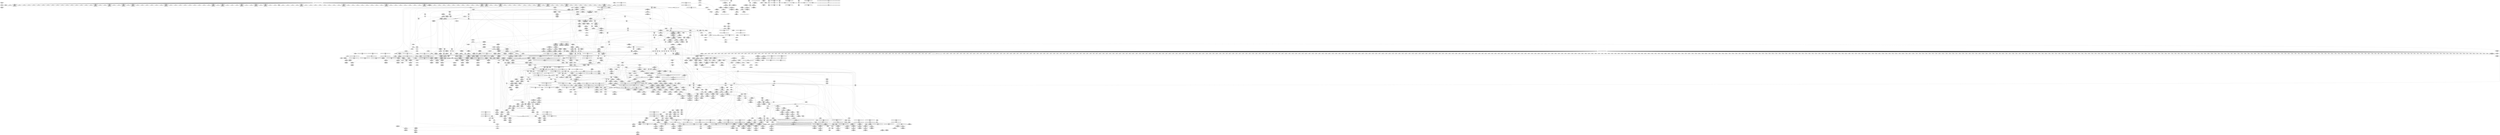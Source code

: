digraph {
	CE0x53684b0 [shape=record,shape=Mrecord,label="{CE0x53684b0|_call_void_mcount()_#2|*SummSink*}"]
	CE0x53a4590 [shape=record,shape=Mrecord,label="{CE0x53a4590|aa_cred_profile:lnot3|security/apparmor/include/context.h,100}"]
	CE0x53594f0 [shape=record,shape=Mrecord,label="{CE0x53594f0|i64*_getelementptr_inbounds_(_5_x_i64_,_5_x_i64_*___llvm_gcov_ctr57,_i64_0,_i64_0)|*Constant*|*SummSource*}"]
	CE0x5305000 [shape=record,shape=Mrecord,label="{CE0x5305000|get_current:bb}"]
	CE0x53a5700 [shape=record,shape=Mrecord,label="{CE0x53a5700|aa_cred_profile:lnot3|security/apparmor/include/context.h,100|*SummSink*}"]
	CE0x5361fa0 [shape=record,shape=Mrecord,label="{CE0x5361fa0|aa_path_perm:request|Function::aa_path_perm&Arg::request::}"]
	CE0x52f62d0 [shape=record,shape=Mrecord,label="{CE0x52f62d0|104:_%struct.inode*,_:_CRE_306,307_}"]
	CE0x5399920 [shape=record,shape=Mrecord,label="{CE0x5399920|aa_cred_profile:do.body5}"]
	CE0x53e08c0 [shape=record,shape=Mrecord,label="{CE0x53e08c0|72:_i32,_:_CRE_270,271_}"]
	CE0x5399bf0 [shape=record,shape=Mrecord,label="{CE0x5399bf0|aa_cred_profile:do.end}"]
	CE0x53de5b0 [shape=record,shape=Mrecord,label="{CE0x53de5b0|72:_i32,_:_CRE_216,224_}"]
	CE0x53b2700 [shape=record,shape=Mrecord,label="{CE0x53b2700|aa_cred_profile:conv|security/apparmor/include/context.h,100|*SummSink*}"]
	CE0x537dda0 [shape=record,shape=Mrecord,label="{CE0x537dda0|__aa_current_profile:if.end}"]
	CE0x53e1f10 [shape=record,shape=Mrecord,label="{CE0x53e1f10|72:_i32,_:_CRE_291,292_}"]
	CE0x528a950 [shape=record,shape=Mrecord,label="{CE0x528a950|i64_1|*Constant*|*SummSink*}"]
	CE0x5306190 [shape=record,shape=Mrecord,label="{CE0x5306190|i64*_getelementptr_inbounds_(_2_x_i64_,_2_x_i64_*___llvm_gcov_ctr56,_i64_0,_i64_0)|*Constant*}"]
	CE0x5386650 [shape=record,shape=Mrecord,label="{CE0x5386650|__aa_current_profile:land.lhs.true2|*SummSink*}"]
	CE0x53e29b0 [shape=record,shape=Mrecord,label="{CE0x53e29b0|72:_i32,_:_CRE_301,302_}"]
	CE0x5385f80 [shape=record,shape=Mrecord,label="{CE0x5385f80|aa_cred_profile:tobool|security/apparmor/include/context.h,100}"]
	CE0x53ed3e0 [shape=record,shape=Mrecord,label="{CE0x53ed3e0|72:_i32,_:_CRE_866,867_}"]
	CE0x5298ae0 [shape=record,shape=Mrecord,label="{CE0x5298ae0|GLOBAL:common_perm_create.__warned|Global_var:common_perm_create.__warned}"]
	CE0x53ee4b0 [shape=record,shape=Mrecord,label="{CE0x53ee4b0|72:_i32,_:_CRE_882,883_}"]
	CE0x53ef9f0 [shape=record,shape=Mrecord,label="{CE0x53ef9f0|72:_i32,_:_CRE_902,903_}"]
	CE0x52b4870 [shape=record,shape=Mrecord,label="{CE0x52b4870|_call_void_mcount()_#2|*SummSink*}"]
	CE0x52a3860 [shape=record,shape=Mrecord,label="{CE0x52a3860|common_perm_create:tmp14|security/apparmor/lsm.c,251|*SummSink*}"]
	CE0x52abfe0 [shape=record,shape=Mrecord,label="{CE0x52abfe0|common_perm_create:if.end9|*SummSink*}"]
	CE0x5283d70 [shape=record,shape=Mrecord,label="{CE0x5283d70|i32_0|*Constant*|*SummSink*}"]
	CE0x53e9d80 [shape=record,shape=Mrecord,label="{CE0x53e9d80|72:_i32,_:_CRE_604,605_}"]
	CE0x53dc080 [shape=record,shape=Mrecord,label="{CE0x53dc080|72:_i32,_:_CRE_175,176_}"]
	CE0x53dcd40 [shape=record,shape=Mrecord,label="{CE0x53dcd40|72:_i32,_:_CRE_187,188_}"]
	CE0x52b6580 [shape=record,shape=Mrecord,label="{CE0x52b6580|common_perm_create:tmp22|*LoadInst*|security/apparmor/lsm.c,253}"]
	CE0x53e80d0 [shape=record,shape=Mrecord,label="{CE0x53e80d0|72:_i32,_:_CRE_577,578_}"]
	CE0x52b8150 [shape=record,shape=Mrecord,label="{CE0x52b8150|i64_10|*Constant*|*SummSink*}"]
	CE0x5343300 [shape=record,shape=Mrecord,label="{CE0x5343300|72:_i32,_:_CRE_16,24_}"]
	CE0x53009d0 [shape=record,shape=Mrecord,label="{CE0x53009d0|common_perm:tmp10|security/apparmor/lsm.c,172|*SummSink*}"]
	CE0x53a9f50 [shape=record,shape=Mrecord,label="{CE0x53a9f50|VOIDTB_TE:_CE_146,147_}"]
	CE0x5385840 [shape=record,shape=Mrecord,label="{CE0x5385840|aa_cred_profile:do.body}"]
	CE0x53b0ec0 [shape=record,shape=Mrecord,label="{CE0x53b0ec0|VOIDTB_TE:_CE_203,204_}"]
	CE0x52b3fc0 [shape=record,shape=Mrecord,label="{CE0x52b3fc0|i64*_getelementptr_inbounds_(_2_x_i64_,_2_x_i64_*___llvm_gcov_ctr112,_i64_0,_i64_1)|*Constant*|*SummSource*}"]
	CE0x53e5320 [shape=record,shape=Mrecord,label="{CE0x53e5320|72:_i32,_:_CRE_481,482_}"]
	CE0x5286480 [shape=record,shape=Mrecord,label="{CE0x5286480|apparmor_path_symlink:tmp2|*SummSink*}"]
	CE0x52a8450 [shape=record,shape=Mrecord,label="{CE0x52a8450|mediated_filesystem:bb}"]
	CE0x527cd80 [shape=record,shape=Mrecord,label="{CE0x527cd80|COLLAPSED:_GCMRE___llvm_gcov_ctr64_internal_global_2_x_i64_zeroinitializer:_elem_0:default:}"]
	CE0x52bc9e0 [shape=record,shape=Mrecord,label="{CE0x52bc9e0|104:_%struct.inode*,_:_CRE_93,94_}"]
	CE0x5393a10 [shape=record,shape=Mrecord,label="{CE0x5393a10|__aa_current_profile:call3|security/apparmor/include/context.h,138|*SummSink*}"]
	CE0x5286760 [shape=record,shape=Mrecord,label="{CE0x5286760|common_perm_create:bb|*SummSink*}"]
	CE0x53e5430 [shape=record,shape=Mrecord,label="{CE0x53e5430|72:_i32,_:_CRE_482,483_}"]
	CE0x53e1ad0 [shape=record,shape=Mrecord,label="{CE0x53e1ad0|72:_i32,_:_CRE_287,288_}"]
	CE0x5304a70 [shape=record,shape=Mrecord,label="{CE0x5304a70|common_perm_create:tmp37|security/apparmor/lsm.c,257}"]
	CE0x53f1260 [shape=record,shape=Mrecord,label="{CE0x53f1260|72:_i32,_:_CRE_925,926_}"]
	CE0x53e49c0 [shape=record,shape=Mrecord,label="{CE0x53e49c0|72:_i32,_:_CRE_472,473_}"]
	CE0x52b6b00 [shape=record,shape=Mrecord,label="{CE0x52b6b00|common_perm_create:mnt|security/apparmor/lsm.c,253|*SummSource*}"]
	CE0x5387de0 [shape=record,shape=Mrecord,label="{CE0x5387de0|VOIDTB_TE:_CE_162,163_}"]
	CE0x52d0970 [shape=record,shape=Mrecord,label="{CE0x52d0970|104:_%struct.inode*,_:_CRE_0,4_|*MultipleSource*|*LoadInst*|security/apparmor/lsm.c,253|security/apparmor/lsm.c,253}"]
	CE0x53e4dd0 [shape=record,shape=Mrecord,label="{CE0x53e4dd0|72:_i32,_:_CRE_476,477_}"]
	CE0x52c11d0 [shape=record,shape=Mrecord,label="{CE0x52c11d0|104:_%struct.inode*,_:_CRE_197,198_}"]
	CE0x5369580 [shape=record,shape=Mrecord,label="{CE0x5369580|common_perm_dir_dentry:mnt1|security/apparmor/lsm.c,189}"]
	CE0x52ada60 [shape=record,shape=Mrecord,label="{CE0x52ada60|common_perm:tmp7|security/apparmor/lsm.c,170}"]
	CE0x53e3bf0 [shape=record,shape=Mrecord,label="{CE0x53e3bf0|72:_i32,_:_CRE_360,376_}"]
	CE0x53eae80 [shape=record,shape=Mrecord,label="{CE0x53eae80|72:_i32,_:_CRE_620,621_}"]
	CE0x537c2d0 [shape=record,shape=Mrecord,label="{CE0x537c2d0|__aa_current_profile:tmp1|*SummSink*}"]
	CE0x529c740 [shape=record,shape=Mrecord,label="{CE0x529c740|_call_void_lockdep_rcu_suspicious(i8*_getelementptr_inbounds_(_24_x_i8_,_24_x_i8_*_.str8,_i32_0,_i32_0),_i32_251,_i8*_getelementptr_inbounds_(_45_x_i8_,_45_x_i8_*_.str14,_i32_0,_i32_0))_#7,_!dbg_!15492|security/apparmor/lsm.c,251|*SummSource*}"]
	CE0x52b1ca0 [shape=record,shape=Mrecord,label="{CE0x52b1ca0|i64*_getelementptr_inbounds_(_2_x_i64_,_2_x_i64_*___llvm_gcov_ctr55,_i64_0,_i64_0)|*Constant*}"]
	CE0x535cad0 [shape=record,shape=Mrecord,label="{CE0x535cad0|i32_0|*Constant*}"]
	CE0x52d15b0 [shape=record,shape=Mrecord,label="{CE0x52d15b0|i32_0|*Constant*}"]
	CE0x537fa50 [shape=record,shape=Mrecord,label="{CE0x537fa50|i64_0|*Constant*}"]
	CE0x52fc1f0 [shape=record,shape=Mrecord,label="{CE0x52fc1f0|_ret_i32_%call17,_!dbg_!15526|security/apparmor/file.c,307|*SummSource*}"]
	CE0x52f9e30 [shape=record,shape=Mrecord,label="{CE0x52f9e30|i32_10|*Constant*}"]
	CE0x52edb00 [shape=record,shape=Mrecord,label="{CE0x52edb00|mediated_filesystem:tmp3|*SummSink*}"]
	CE0x529db90 [shape=record,shape=Mrecord,label="{CE0x529db90|common_perm_create:tmp17|security/apparmor/lsm.c,251|*SummSink*}"]
	CE0x53ee290 [shape=record,shape=Mrecord,label="{CE0x53ee290|72:_i32,_:_CRE_880,881_}"]
	CE0x53806c0 [shape=record,shape=Mrecord,label="{CE0x53806c0|__aa_current_profile:tmp12|security/apparmor/include/context.h,138|*SummSink*}"]
	CE0x53a2300 [shape=record,shape=Mrecord,label="{CE0x53a2300|aa_cred_profile:tmp5|security/apparmor/include/context.h,99}"]
	CE0x5288120 [shape=record,shape=Mrecord,label="{CE0x5288120|common_perm_create:cond|security/apparmor/lsm.c, 251|*SummSource*}"]
	CE0x53ac060 [shape=record,shape=Mrecord,label="{CE0x53ac060|aa_cred_profile:tmp25|security/apparmor/include/context.h,100}"]
	CE0x5362e70 [shape=record,shape=Mrecord,label="{CE0x5362e70|aa_cred_profile:tmp8|security/apparmor/include/context.h,100|*SummSink*}"]
	CE0x53e5cb0 [shape=record,shape=Mrecord,label="{CE0x53e5cb0|72:_i32,_:_CRE_500,504_}"]
	CE0x52b8520 [shape=record,shape=Mrecord,label="{CE0x52b8520|i64_11|*Constant*|*SummSource*}"]
	CE0x537f1c0 [shape=record,shape=Mrecord,label="{CE0x537f1c0|__aa_current_profile:tmp}"]
	CE0x53b12d0 [shape=record,shape=Mrecord,label="{CE0x53b12d0|aa_cred_profile:tmp32|security/apparmor/include/context.h,101|*SummSource*}"]
	CE0x52c18f0 [shape=record,shape=Mrecord,label="{CE0x52c18f0|104:_%struct.inode*,_:_CRE_203,204_}"]
	CE0x53e6970 [shape=record,shape=Mrecord,label="{CE0x53e6970|72:_i32,_:_CRE_555,556_}"]
	CE0x537aa70 [shape=record,shape=Mrecord,label="{CE0x537aa70|i64*_getelementptr_inbounds_(_11_x_i64_,_11_x_i64_*___llvm_gcov_ctr58,_i64_0,_i64_1)|*Constant*|*SummSink*}"]
	CE0x52b5540 [shape=record,shape=Mrecord,label="{CE0x52b5540|common_perm_create:tmp21|security/apparmor/lsm.c,251}"]
	CE0x53249a0 [shape=record,shape=Mrecord,label="{CE0x53249a0|aa_cred_profile:tmp31|security/apparmor/include/context.h,100|*SummSource*}"]
	CE0x5369750 [shape=record,shape=Mrecord,label="{CE0x5369750|0:_%struct.vfsmount*,_8:_%struct.dentry*,_:_SCMRE_8,16_|*MultipleSource*|security/apparmor/lsm.c, 189|security/apparmor/lsm.c,189}"]
	CE0x52bebd0 [shape=record,shape=Mrecord,label="{CE0x52bebd0|104:_%struct.inode*,_:_CRE_165,166_}"]
	CE0x539e880 [shape=record,shape=Mrecord,label="{CE0x539e880|VOIDTB_TE:_CE_185,186_}"]
	CE0x527cbb0 [shape=record,shape=Mrecord,label="{CE0x527cbb0|apparmor_path_symlink:bb}"]
	CE0x5302150 [shape=record,shape=Mrecord,label="{CE0x5302150|common_perm_dir_dentry:op|Function::common_perm_dir_dentry&Arg::op::}"]
	CE0x52b76f0 [shape=record,shape=Mrecord,label="{CE0x52b76f0|GLOBAL:__llvm_gcov_ctr57|Global_var:__llvm_gcov_ctr57|*SummSource*}"]
	CE0x537c650 [shape=record,shape=Mrecord,label="{CE0x537c650|aa_cred_profile:do.cond|*SummSink*}"]
	CE0x53dcb20 [shape=record,shape=Mrecord,label="{CE0x53dcb20|72:_i32,_:_CRE_185,186_}"]
	CE0x53f28b0 [shape=record,shape=Mrecord,label="{CE0x53f28b0|72:_i32,_:_CRE_981,982_}"]
	CE0x5288fb0 [shape=record,shape=Mrecord,label="{CE0x5288fb0|common_perm_create:mask|Function::common_perm_create&Arg::mask::|*SummSource*}"]
	CE0x53e9830 [shape=record,shape=Mrecord,label="{CE0x53e9830|72:_i32,_:_CRE_599,600_}"]
	CE0x500e510 [shape=record,shape=Mrecord,label="{CE0x500e510|i32_9|*Constant*|*SummSink*}"]
	CE0x53de6f0 [shape=record,shape=Mrecord,label="{CE0x53de6f0|72:_i32,_:_CRE_224,232_}"]
	CE0x53de800 [shape=record,shape=Mrecord,label="{CE0x53de800|72:_i32,_:_CRE_232,236_}"]
	CE0x53ae4d0 [shape=record,shape=Mrecord,label="{CE0x53ae4d0|aa_cred_profile:tmp28|security/apparmor/include/context.h,100|*SummSink*}"]
	CE0x5326540 [shape=record,shape=Mrecord,label="{CE0x5326540|i64*_getelementptr_inbounds_(_16_x_i64_,_16_x_i64_*___llvm_gcov_ctr46,_i64_0,_i64_9)|*Constant*|*SummSink*}"]
	CE0x5305070 [shape=record,shape=Mrecord,label="{CE0x5305070|common_perm_create:tmp38|security/apparmor/lsm.c,257}"]
	CE0x538eed0 [shape=record,shape=Mrecord,label="{CE0x538eed0|__aa_current_profile:tmp16|security/apparmor/include/context.h,138|*SummSource*}"]
	CE0x53044e0 [shape=record,shape=Mrecord,label="{CE0x53044e0|i64*_getelementptr_inbounds_(_17_x_i64_,_17_x_i64_*___llvm_gcov_ctr60,_i64_0,_i64_16)|*Constant*|*SummSource*}"]
	CE0x5368040 [shape=record,shape=Mrecord,label="{CE0x5368040|common_perm_dir_dentry:tmp3|*SummSink*}"]
	CE0x53810d0 [shape=record,shape=Mrecord,label="{CE0x53810d0|i64*_getelementptr_inbounds_(_11_x_i64_,_11_x_i64_*___llvm_gcov_ctr58,_i64_0,_i64_0)|*Constant*|*SummSource*}"]
	CE0x52c2a80 [shape=record,shape=Mrecord,label="{CE0x52c2a80|common_perm_create:bb}"]
	CE0x5357f10 [shape=record,shape=Mrecord,label="{CE0x5357f10|common_perm:if.then|*SummSource*}"]
	CE0x53dab40 [shape=record,shape=Mrecord,label="{CE0x53dab40|72:_i32,_:_CRE_155,156_}"]
	CE0x52bed00 [shape=record,shape=Mrecord,label="{CE0x52bed00|104:_%struct.inode*,_:_CRE_166,167_}"]
	"CONST[source:0(mediator),value:0(static)][purpose:{operation}][SnkIdx:0]"
	CE0x5383ec0 [shape=record,shape=Mrecord,label="{CE0x5383ec0|aa_cred_profile:tmp14|security/apparmor/include/context.h,100}"]
	CE0x53ea600 [shape=record,shape=Mrecord,label="{CE0x53ea600|72:_i32,_:_CRE_612,613_}"]
	CE0x5303b80 [shape=record,shape=Mrecord,label="{CE0x5303b80|_ret_i32_%call,_!dbg_!15477|security/apparmor/lsm.c,191|*SummSource*}"]
	CE0x52bc540 [shape=record,shape=Mrecord,label="{CE0x52bc540|104:_%struct.inode*,_:_CRE_89,90_}"]
	"CONST[source:1(input),value:2(dynamic)][purpose:{object}][SrcIdx:1]"
	CE0x53598f0 [shape=record,shape=Mrecord,label="{CE0x53598f0|_call_void_mcount()_#2}"]
	CE0x53e3120 [shape=record,shape=Mrecord,label="{CE0x53e3120|72:_i32,_:_CRE_308,309_}"]
	CE0x53b0db0 [shape=record,shape=Mrecord,label="{CE0x53b0db0|VOIDTB_TE:_CE_202,203_}"]
	CE0x53b6be0 [shape=record,shape=Mrecord,label="{CE0x53b6be0|VOIDTB_TE:_CE_173,174_}"]
	CE0x53ef170 [shape=record,shape=Mrecord,label="{CE0x53ef170|72:_i32,_:_CRE_894,895_}"]
	CE0x53e1690 [shape=record,shape=Mrecord,label="{CE0x53e1690|72:_i32,_:_CRE_283,284_}"]
	CE0x52ac950 [shape=record,shape=Mrecord,label="{CE0x52ac950|0:_%struct.vfsmount*,_8:_%struct.dentry*,_:_CRE_0,8_|*MultipleSource*|Function::apparmor_path_symlink&Arg::dir::|Function::common_perm_create&Arg::dir::|security/apparmor/lsm.c,253}"]
	CE0x5290600 [shape=record,shape=Mrecord,label="{CE0x5290600|i64_10|*Constant*|*SummSource*}"]
	CE0x53b6570 [shape=record,shape=Mrecord,label="{CE0x53b6570|i64*_getelementptr_inbounds_(_16_x_i64_,_16_x_i64_*___llvm_gcov_ctr46,_i64_0,_i64_8)|*Constant*|*SummSource*}"]
	CE0x539dff0 [shape=record,shape=Mrecord,label="{CE0x539dff0|i32_0|*Constant*}"]
	CE0x5387f10 [shape=record,shape=Mrecord,label="{CE0x5387f10|__aa_current_profile:tmp7|security/apparmor/include/context.h,138}"]
	CE0x53a8290 [shape=record,shape=Mrecord,label="{CE0x53a8290|aa_cred_profile:tmp20|security/apparmor/include/context.h,100|*SummSink*}"]
	CE0x529f980 [shape=record,shape=Mrecord,label="{CE0x529f980|GLOBAL:lockdep_rcu_suspicious|*Constant*|*SummSink*}"]
	CE0x52c1a20 [shape=record,shape=Mrecord,label="{CE0x52c1a20|104:_%struct.inode*,_:_CRE_204,205_}"]
	CE0x53e7850 [shape=record,shape=Mrecord,label="{CE0x53e7850|72:_i32,_:_CRE_569,570_}"]
	CE0x52f3e70 [shape=record,shape=Mrecord,label="{CE0x52f3e70|104:_%struct.inode*,_:_CRE_211,212_}"]
	CE0x537b520 [shape=record,shape=Mrecord,label="{CE0x537b520|__aa_current_profile:tmp9|security/apparmor/include/context.h,138|*SummSource*}"]
	CE0x52a0850 [shape=record,shape=Mrecord,label="{CE0x52a0850|common_perm_create:if.then8|*SummSource*}"]
	CE0x53ad970 [shape=record,shape=Mrecord,label="{CE0x53ad970|i64*_getelementptr_inbounds_(_16_x_i64_,_16_x_i64_*___llvm_gcov_ctr46,_i64_0,_i64_13)|*Constant*}"]
	CE0x53e3010 [shape=record,shape=Mrecord,label="{CE0x53e3010|72:_i32,_:_CRE_307,308_}"]
	CE0x52b2cd0 [shape=record,shape=Mrecord,label="{CE0x52b2cd0|common_perm:bb|*SummSource*}"]
	CE0x53dc2a0 [shape=record,shape=Mrecord,label="{CE0x53dc2a0|72:_i32,_:_CRE_177,178_}"]
	CE0x539d620 [shape=record,shape=Mrecord,label="{CE0x539d620|VOIDTB_TE:_CE_164,165_}"]
	CE0x53e7da0 [shape=record,shape=Mrecord,label="{CE0x53e7da0|72:_i32,_:_CRE_574,575_}"]
	CE0x536b060 [shape=record,shape=Mrecord,label="{CE0x536b060|common_perm_dir_dentry:call|security/apparmor/lsm.c,191|*SummSink*}"]
	CE0x53b7f90 [shape=record,shape=Mrecord,label="{CE0x53b7f90|aa_cred_profile:bb|*SummSink*}"]
	CE0x5341b10 [shape=record,shape=Mrecord,label="{CE0x5341b10|VOIDTB_TE:_CE_288,296_}"]
	CE0x535c170 [shape=record,shape=Mrecord,label="{CE0x535c170|GLOBAL:__aa_current_profile|*Constant*|*SummSource*}"]
	CE0x5382e20 [shape=record,shape=Mrecord,label="{CE0x5382e20|__aa_current_profile:tobool|security/apparmor/include/context.h,138|*SummSink*}"]
	CE0x5359d00 [shape=record,shape=Mrecord,label="{CE0x5359d00|_ret_%struct.aa_profile*_%call4,_!dbg_!15494|security/apparmor/include/context.h,138|*SummSource*}"]
	CE0x52ffd80 [shape=record,shape=Mrecord,label="{CE0x52ffd80|i64*_getelementptr_inbounds_(_5_x_i64_,_5_x_i64_*___llvm_gcov_ctr57,_i64_0,_i64_4)|*Constant*|*SummSource*}"]
	CE0x539a600 [shape=record,shape=Mrecord,label="{CE0x539a600|aa_cred_profile:profile|security/apparmor/include/context.h,100}"]
	CE0x5283e00 [shape=record,shape=Mrecord,label="{CE0x5283e00|common_perm_create:uid|security/apparmor/lsm.c,251|*SummSource*}"]
	CE0x53438e0 [shape=record,shape=Mrecord,label="{CE0x53438e0|72:_i32,_:_CRE_64,72_}"]
	CE0x53e48b0 [shape=record,shape=Mrecord,label="{CE0x53e48b0|72:_i32,_:_CRE_464,472_}"]
	CE0x53677f0 [shape=record,shape=Mrecord,label="{CE0x53677f0|i64*_getelementptr_inbounds_(_2_x_i64_,_2_x_i64_*___llvm_gcov_ctr56,_i64_0,_i64_1)|*Constant*|*SummSource*}"]
	CE0x5395c50 [shape=record,shape=Mrecord,label="{CE0x5395c50|aa_cred_profile:entry|*SummSink*}"]
	CE0x53e90c0 [shape=record,shape=Mrecord,label="{CE0x53e90c0|72:_i32,_:_CRE_592,593_}"]
	CE0x53a5580 [shape=record,shape=Mrecord,label="{CE0x53a5580|aa_cred_profile:lnot3|security/apparmor/include/context.h,100|*SummSource*}"]
	CE0x538ab90 [shape=record,shape=Mrecord,label="{CE0x538ab90|aa_cred_profile:tmp10|security/apparmor/include/context.h,100}"]
	CE0x539f110 [shape=record,shape=Mrecord,label="{CE0x539f110|i64*_getelementptr_inbounds_(_16_x_i64_,_16_x_i64_*___llvm_gcov_ctr46,_i64_0,_i64_7)|*Constant*}"]
	CE0x53f0490 [shape=record,shape=Mrecord,label="{CE0x53f0490|72:_i32,_:_CRE_912,913_}"]
	CE0x53879b0 [shape=record,shape=Mrecord,label="{CE0x53879b0|__aa_current_profile:land.lhs.true2|*SummSource*}"]
	CE0x539ce60 [shape=record,shape=Mrecord,label="{CE0x539ce60|VOIDTB_TE:_CE_191,192_}"]
	CE0x52f71a0 [shape=record,shape=Mrecord,label="{CE0x52f71a0|104:_%struct.inode*,_:_CRE_319,320_}"]
	CE0x5303950 [shape=record,shape=Mrecord,label="{CE0x5303950|_ret_i32_%call,_!dbg_!15477|security/apparmor/lsm.c,191}"]
	CE0x5385e10 [shape=record,shape=Mrecord,label="{CE0x5385e10|aa_cred_profile:tobool|security/apparmor/include/context.h,100|*SummSink*}"]
	CE0x53008a0 [shape=record,shape=Mrecord,label="{CE0x53008a0|common_perm:tmp10|security/apparmor/lsm.c,172|*SummSource*}"]
	CE0x52fbd50 [shape=record,shape=Mrecord,label="{CE0x52fbd50|aa_path_perm:cond|Function::aa_path_perm&Arg::cond::|*SummSource*}"]
	CE0x53ac250 [shape=record,shape=Mrecord,label="{CE0x53ac250|aa_cred_profile:tmp25|security/apparmor/include/context.h,100|*SummSource*}"]
	CE0x528c320 [shape=record,shape=Mrecord,label="{CE0x528c320|common_perm_create:do.end}"]
	CE0x53df270 [shape=record,shape=Mrecord,label="{CE0x53df270|72:_i32,_:_CRE_249,250_}"]
	CE0x53ea1c0 [shape=record,shape=Mrecord,label="{CE0x53ea1c0|72:_i32,_:_CRE_608,609_}"]
	CE0x5286c30 [shape=record,shape=Mrecord,label="{CE0x5286c30|_call_void_mcount()_#2|*SummSource*}"]
	CE0x53a1b60 [shape=record,shape=Mrecord,label="{CE0x53a1b60|%struct.aa_profile*_null|*Constant*|*SummSource*}"]
	CE0x52ab870 [shape=record,shape=Mrecord,label="{CE0x52ab870|i64*_getelementptr_inbounds_(_2_x_i64_,_2_x_i64_*___llvm_gcov_ctr55,_i64_0,_i64_0)|*Constant*|*SummSource*}"]
	CE0x53b03e0 [shape=record,shape=Mrecord,label="{CE0x53b03e0|VOIDTB_TE:_CE_193,194_}"]
	CE0x53ac530 [shape=record,shape=Mrecord,label="{CE0x53ac530|i64*_getelementptr_inbounds_(_16_x_i64_,_16_x_i64_*___llvm_gcov_ctr46,_i64_0,_i64_12)|*Constant*}"]
	CE0x53e5ba0 [shape=record,shape=Mrecord,label="{CE0x53e5ba0|72:_i32,_:_CRE_496,500_}"]
	CE0x53263f0 [shape=record,shape=Mrecord,label="{CE0x53263f0|i32_100|*Constant*|*SummSource*}"]
	CE0x53487a0 [shape=record,shape=Mrecord,label="{CE0x53487a0|VOIDTB_TE:_CE_214,215_}"]
	CE0x53952c0 [shape=record,shape=Mrecord,label="{CE0x53952c0|__aa_current_profile:call4|security/apparmor/include/context.h,138|*SummSink*}"]
	CE0x53901a0 [shape=record,shape=Mrecord,label="{CE0x53901a0|i64*_getelementptr_inbounds_(_11_x_i64_,_11_x_i64_*___llvm_gcov_ctr58,_i64_0,_i64_10)|*Constant*}"]
	CE0x53d9a40 [shape=record,shape=Mrecord,label="{CE0x53d9a40|72:_i32,_:_CRE_139,140_}"]
	CE0x5368a40 [shape=record,shape=Mrecord,label="{CE0x5368a40|common_perm_dir_dentry:mnt|security/apparmor/lsm.c,189}"]
	CE0x53dd4b0 [shape=record,shape=Mrecord,label="{CE0x53dd4b0|72:_i32,_:_CRE_194,195_}"]
	CE0x53eaa40 [shape=record,shape=Mrecord,label="{CE0x53eaa40|72:_i32,_:_CRE_616,617_}"]
	CE0x539c6a0 [shape=record,shape=Mrecord,label="{CE0x539c6a0|0:_%struct.aa_profile*,_:_CMRE_16,24_|*MultipleSource*|security/apparmor/include/context.h,99|*LoadInst*|security/apparmor/include/context.h,99|security/apparmor/include/context.h,100}"]
	CE0x5358a00 [shape=record,shape=Mrecord,label="{CE0x5358a00|common_perm:call|security/apparmor/lsm.c,168|*SummSink*}"]
	CE0x5393080 [shape=record,shape=Mrecord,label="{CE0x5393080|__aa_current_profile:tmp20|security/apparmor/include/context.h,138}"]
	CE0x5382030 [shape=record,shape=Mrecord,label="{CE0x5382030|aa_cred_profile:tmp5|security/apparmor/include/context.h,99|*SummSink*}"]
	CE0x52f4f10 [shape=record,shape=Mrecord,label="{CE0x52f4f10|104:_%struct.inode*,_:_CRE_232,240_|*MultipleSource*|*LoadInst*|security/apparmor/lsm.c,253|security/apparmor/lsm.c,253}"]
	CE0x53aa960 [shape=record,shape=Mrecord,label="{CE0x53aa960|aa_cred_profile:tmp22|security/apparmor/include/context.h,100|*SummSource*}"]
	CE0x53a3890 [shape=record,shape=Mrecord,label="{CE0x53a3890|VOIDTB_TE:_CE_96,104_}"]
	CE0x52bfa10 [shape=record,shape=Mrecord,label="{CE0x52bfa10|104:_%struct.inode*,_:_CRE_177,178_}"]
	"CONST[source:0(mediator),value:0(static)][purpose:{operation}][SrcIdx:4]"
	CE0x53b75c0 [shape=record,shape=Mrecord,label="{CE0x53b75c0|aa_cred_profile:tmp18|security/apparmor/include/context.h,100|*SummSource*}"]
	CE0x53f16a0 [shape=record,shape=Mrecord,label="{CE0x53f16a0|72:_i32,_:_CRE_929,930_}"]
	CE0x537e6b0 [shape=record,shape=Mrecord,label="{CE0x537e6b0|GLOBAL:__llvm_gcov_ctr58|Global_var:__llvm_gcov_ctr58|*SummSink*}"]
	CE0x52abf10 [shape=record,shape=Mrecord,label="{CE0x52abf10|common_perm_create:if.end9|*SummSource*}"]
	CE0x5369350 [shape=record,shape=Mrecord,label="{CE0x5369350|common_perm_dir_dentry:mnt|security/apparmor/lsm.c,189|*SummSink*}"]
	CE0x52ae7f0 [shape=record,shape=Mrecord,label="{CE0x52ae7f0|COLLAPSED:_GCMRE___llvm_gcov_ctr56_internal_global_2_x_i64_zeroinitializer:_elem_0:default:}"]
	CE0x52bcb10 [shape=record,shape=Mrecord,label="{CE0x52bcb10|104:_%struct.inode*,_:_CRE_94,95_}"]
	CE0x52b7980 [shape=record,shape=Mrecord,label="{CE0x52b7980|common_perm:tmp5|security/apparmor/lsm.c,169}"]
	CE0x53d9740 [shape=record,shape=Mrecord,label="{CE0x53d9740|72:_i32,_:_CRE_136,137_}"]
	CE0x528c030 [shape=record,shape=Mrecord,label="{CE0x528c030|_ret_i32_%call,_!dbg_!15472|security/apparmor/lsm.c,298|*SummSink*}"]
	CE0x5359300 [shape=record,shape=Mrecord,label="{CE0x5359300|common_perm:if.end|*SummSink*}"]
	CE0x53e5540 [shape=record,shape=Mrecord,label="{CE0x53e5540|72:_i32,_:_CRE_483,484_}"]
	CE0x53a84a0 [shape=record,shape=Mrecord,label="{CE0x53a84a0|aa_cred_profile:tmp21|security/apparmor/include/context.h,100}"]
	CE0x53e2020 [shape=record,shape=Mrecord,label="{CE0x53e2020|72:_i32,_:_CRE_292,293_}"]
	CE0x53ee180 [shape=record,shape=Mrecord,label="{CE0x53ee180|72:_i32,_:_CRE_879,880_}"]
	CE0x53ae7e0 [shape=record,shape=Mrecord,label="{CE0x53ae7e0|aa_cred_profile:tmp29|security/apparmor/include/context.h,100}"]
	CE0x528d2e0 [shape=record,shape=Mrecord,label="{CE0x528d2e0|common_perm_create:tmp15|security/apparmor/lsm.c,251|*SummSource*}"]
	CE0x53ea930 [shape=record,shape=Mrecord,label="{CE0x53ea930|72:_i32,_:_CRE_615,616_}"]
	CE0x52a2170 [shape=record,shape=Mrecord,label="{CE0x52a2170|common_perm_create:tmp31|security/apparmor/lsm.c,253|*SummSink*}"]
	CE0x5288da0 [shape=record,shape=Mrecord,label="{CE0x5288da0|i64_2|*Constant*}"]
	CE0x53575a0 [shape=record,shape=Mrecord,label="{CE0x53575a0|_ret_i32_%error.0,_!dbg_!15483|security/apparmor/lsm.c,172}"]
	CE0x53ed900 [shape=record,shape=Mrecord,label="{CE0x53ed900|72:_i32,_:_CRE_871,872_}"]
	CE0x52f4cb0 [shape=record,shape=Mrecord,label="{CE0x52f4cb0|104:_%struct.inode*,_:_CRE_223,224_}"]
	CE0x535a780 [shape=record,shape=Mrecord,label="{CE0x535a780|common_perm:tmp|*SummSource*}"]
	CE0x52abd20 [shape=record,shape=Mrecord,label="{CE0x52abd20|common_perm_create:if.end|*SummSink*}"]
	CE0x53edb20 [shape=record,shape=Mrecord,label="{CE0x53edb20|72:_i32,_:_CRE_873,874_}"]
	CE0x53ab030 [shape=record,shape=Mrecord,label="{CE0x53ab030|aa_cred_profile:tmp23|security/apparmor/include/context.h,100|*SummSink*}"]
	CE0x52eb490 [shape=record,shape=Mrecord,label="{CE0x52eb490|mediated_filesystem:i_sb|security/apparmor/include/apparmor.h,117|*SummSource*}"]
	CE0x52b1ea0 [shape=record,shape=Mrecord,label="{CE0x52b1ea0|mediated_filesystem:tmp1|*SummSource*}"]
	CE0x53e92e0 [shape=record,shape=Mrecord,label="{CE0x53e92e0|72:_i32,_:_CRE_594,595_}"]
	CE0x52be710 [shape=record,shape=Mrecord,label="{CE0x52be710|104:_%struct.inode*,_:_CRE_161,162_}"]
	CE0x529ef70 [shape=record,shape=Mrecord,label="{CE0x529ef70|i8*_getelementptr_inbounds_(_24_x_i8_,_24_x_i8_*_.str8,_i32_0,_i32_0)|*Constant*|*SummSource*}"]
	CE0x53af660 [shape=record,shape=Mrecord,label="{CE0x53af660|aa_cred_profile:tmp34|security/apparmor/include/context.h,101|*SummSource*}"]
	CE0x5390f30 [shape=record,shape=Mrecord,label="{CE0x5390f30|i64_1|*Constant*}"]
	CE0x53ebc80 [shape=record,shape=Mrecord,label="{CE0x53ebc80|72:_i32,_:_CRE_688,692_}"]
	CE0x53614a0 [shape=record,shape=Mrecord,label="{CE0x53614a0|aa_path_perm:profile|Function::aa_path_perm&Arg::profile::|*SummSink*}"]
	CE0x53dc5d0 [shape=record,shape=Mrecord,label="{CE0x53dc5d0|72:_i32,_:_CRE_180,181_}"]
	CE0x53f2030 [shape=record,shape=Mrecord,label="{CE0x53f2030|72:_i32,_:_CRE_952,960_}"]
	CE0x5304ae0 [shape=record,shape=Mrecord,label="{CE0x5304ae0|common_perm_create:tmp37|security/apparmor/lsm.c,257|*SummSource*}"]
	CE0x5360c20 [shape=record,shape=Mrecord,label="{CE0x5360c20|aa_path_perm:entry|*SummSink*}"]
	CE0x528da30 [shape=record,shape=Mrecord,label="{CE0x528da30|GLOBAL:__llvm_gcov_ctr46|Global_var:__llvm_gcov_ctr46|*SummSource*}"]
	CE0x52ac400 [shape=record,shape=Mrecord,label="{CE0x52ac400|i64*_getelementptr_inbounds_(_17_x_i64_,_17_x_i64_*___llvm_gcov_ctr60,_i64_0,_i64_0)|*Constant*|*SummSink*}"]
	CE0x537ae90 [shape=record,shape=Mrecord,label="{CE0x537ae90|aa_cred_profile:if.end}"]
	CE0x53eb4e0 [shape=record,shape=Mrecord,label="{CE0x53eb4e0|72:_i32,_:_CRE_640,648_}"]
	CE0x52ce690 [shape=record,shape=Mrecord,label="{CE0x52ce690|common_perm_create:tmp24|security/apparmor/lsm.c,253|*SummSink*}"]
	CE0x5343ae0 [shape=record,shape=Mrecord,label="{CE0x5343ae0|72:_i32,_:_CRE_76,80_}"]
	CE0x52f7530 [shape=record,shape=Mrecord,label="{CE0x52f7530|common_perm_create:tmp28|security/apparmor/lsm.c,253|*SummSource*}"]
	CE0x5396140 [shape=record,shape=Mrecord,label="{CE0x5396140|_ret_%struct.aa_profile*_%tmp34,_!dbg_!15510|security/apparmor/include/context.h,101|*SummSource*}"]
	CE0x53e1360 [shape=record,shape=Mrecord,label="{CE0x53e1360|72:_i32,_:_CRE_280,281_}"]
	CE0x53b8210 [shape=record,shape=Mrecord,label="{CE0x53b8210|aa_cred_profile:tmp1}"]
	CE0x52c30e0 [shape=record,shape=Mrecord,label="{CE0x52c30e0|i64*_getelementptr_inbounds_(_17_x_i64_,_17_x_i64_*___llvm_gcov_ctr60,_i64_0,_i64_1)|*Constant*|*SummSink*}"]
	CE0x5303480 [shape=record,shape=Mrecord,label="{CE0x5303480|common_perm_dir_dentry:cond|Function::common_perm_dir_dentry&Arg::cond::|*SummSource*}"]
	CE0x538fc60 [shape=record,shape=Mrecord,label="{CE0x538fc60|_call_void_lockdep_rcu_suspicious(i8*_getelementptr_inbounds_(_36_x_i8_,_36_x_i8_*_.str12,_i32_0,_i32_0),_i32_138,_i8*_getelementptr_inbounds_(_45_x_i8_,_45_x_i8_*_.str14,_i32_0,_i32_0))_#7,_!dbg_!15483|security/apparmor/include/context.h,138|*SummSink*}"]
	CE0x52f33e0 [shape=record,shape=Mrecord,label="{CE0x52f33e0|_call_void_mcount()_#2|*SummSink*}"]
	CE0x53f2690 [shape=record,shape=Mrecord,label="{CE0x53f2690|72:_i32,_:_CRE_979,980_}"]
	CE0x5380c90 [shape=record,shape=Mrecord,label="{CE0x5380c90|aa_cred_profile:tmp9|security/apparmor/include/context.h,100|*SummSource*}"]
	CE0x538b150 [shape=record,shape=Mrecord,label="{CE0x538b150|__aa_current_profile:tmp14|security/apparmor/include/context.h,138|*SummSource*}"]
	CE0x53d91a0 [shape=record,shape=Mrecord,label="{CE0x53d91a0|72:_i32,_:_CRE_96,104_}"]
	CE0x5305800 [shape=record,shape=Mrecord,label="{CE0x5305800|i64*_getelementptr_inbounds_(_2_x_i64_,_2_x_i64_*___llvm_gcov_ctr112,_i64_0,_i64_0)|*Constant*}"]
	CE0x53e4360 [shape=record,shape=Mrecord,label="{CE0x53e4360|72:_i32,_:_CRE_424,432_}"]
	CE0x53e9720 [shape=record,shape=Mrecord,label="{CE0x53e9720|72:_i32,_:_CRE_598,599_}"]
	CE0x52abc80 [shape=record,shape=Mrecord,label="{CE0x52abc80|common_perm_create:if.end|*SummSource*}"]
	CE0x52b5a00 [shape=record,shape=Mrecord,label="{CE0x52b5a00|i32_4|*Constant*|*SummSource*}"]
	CE0x52b4060 [shape=record,shape=Mrecord,label="{CE0x52b4060|i64*_getelementptr_inbounds_(_2_x_i64_,_2_x_i64_*___llvm_gcov_ctr112,_i64_0,_i64_1)|*Constant*|*SummSink*}"]
	CE0x5300e40 [shape=record,shape=Mrecord,label="{CE0x5300e40|__aa_current_profile:land.lhs.true}"]
	CE0x53a4c10 [shape=record,shape=Mrecord,label="{CE0x53a4c10|VOIDTB_TE:_CE_72,80_}"]
	CE0x539cf70 [shape=record,shape=Mrecord,label="{CE0x539cf70|VOIDTB_TE:_CE_192,193_}"]
	CE0x53e3e10 [shape=record,shape=Mrecord,label="{CE0x53e3e10|72:_i32,_:_CRE_384,388_}"]
	CE0x528b420 [shape=record,shape=Mrecord,label="{CE0x528b420|i64*_getelementptr_inbounds_(_2_x_i64_,_2_x_i64_*___llvm_gcov_ctr64,_i64_0,_i64_0)|*Constant*|*SummSource*}"]
	CE0x5395e20 [shape=record,shape=Mrecord,label="{CE0x5395e20|aa_cred_profile:cred|Function::aa_cred_profile&Arg::cred::|*SummSource*}"]
	CE0x53f06b0 [shape=record,shape=Mrecord,label="{CE0x53f06b0|72:_i32,_:_CRE_914,915_}"]
	CE0x529fdb0 [shape=record,shape=Mrecord,label="{CE0x529fdb0|i32_251|*Constant*|*SummSource*}"]
	CE0x53e9500 [shape=record,shape=Mrecord,label="{CE0x53e9500|72:_i32,_:_CRE_596,597_}"]
	CE0x538ac00 [shape=record,shape=Mrecord,label="{CE0x538ac00|VOIDTB_TE:_CE_147,148_}"]
	CE0x528f9e0 [shape=record,shape=Mrecord,label="{CE0x528f9e0|apparmor_path_symlink:dentry|Function::apparmor_path_symlink&Arg::dentry::}"]
	CE0x53dec10 [shape=record,shape=Mrecord,label="{CE0x53dec10|72:_i32,_:_CRE_243,244_}"]
	CE0x535e380 [shape=record,shape=Mrecord,label="{CE0x535e380|common_perm:tmp2|security/apparmor/lsm.c,169|*SummSink*}"]
	CE0x53ddf50 [shape=record,shape=Mrecord,label="{CE0x53ddf50|72:_i32,_:_CRE_204,205_}"]
	CE0x5392620 [shape=record,shape=Mrecord,label="{CE0x5392620|aa_cred_profile:tmp16|security/apparmor/include/context.h,100|*SummSource*}"]
	CE0x52ab3e0 [shape=record,shape=Mrecord,label="{CE0x52ab3e0|i32_1|*Constant*}"]
	CE0x5395750 [shape=record,shape=Mrecord,label="{CE0x5395750|aa_cred_profile:entry}"]
	CE0x53ed6e0 [shape=record,shape=Mrecord,label="{CE0x53ed6e0|72:_i32,_:_CRE_869,870_}"]
	CE0x529aa80 [shape=record,shape=Mrecord,label="{CE0x529aa80|mediated_filesystem:entry|*SummSink*}"]
	CE0x53da810 [shape=record,shape=Mrecord,label="{CE0x53da810|72:_i32,_:_CRE_152,153_}"]
	CE0x53f0c00 [shape=record,shape=Mrecord,label="{CE0x53f0c00|72:_i32,_:_CRE_919,920_}"]
	CE0x539d950 [shape=record,shape=Mrecord,label="{CE0x539d950|VOIDTB_TE:_CE_167,168_}"]
	CE0x52a7460 [shape=record,shape=Mrecord,label="{CE0x52a7460|_ret_%struct.task_struct*_%tmp4,_!dbg_!15471|./arch/x86/include/asm/current.h,14|*SummSink*}"]
	CE0x5326bc0 [shape=record,shape=Mrecord,label="{CE0x5326bc0|i64_-2147483648|*Constant*}"]
	CE0x5357300 [shape=record,shape=Mrecord,label="{CE0x5357300|common_perm:cond|Function::common_perm&Arg::cond::|*SummSource*}"]
	CE0x529dd50 [shape=record,shape=Mrecord,label="{CE0x529dd50|common_perm_create:tmp18|security/apparmor/lsm.c,251}"]
	CE0x5355b60 [shape=record,shape=Mrecord,label="{CE0x5355b60|mediated_filesystem:tmp5|security/apparmor/include/apparmor.h,117|*SummSink*}"]
	CE0x5388ab0 [shape=record,shape=Mrecord,label="{CE0x5388ab0|%struct.aa_profile*_null|*Constant*}"]
	CE0x53e1470 [shape=record,shape=Mrecord,label="{CE0x53e1470|72:_i32,_:_CRE_281,282_}"]
	CE0x5342030 [shape=record,shape=Mrecord,label="{CE0x5342030|VOIDTB_TE:_CE_307,308_}"]
	CE0x53dbc40 [shape=record,shape=Mrecord,label="{CE0x53dbc40|72:_i32,_:_CRE_171,172_}"]
	CE0x537a300 [shape=record,shape=Mrecord,label="{CE0x537a300|__aa_current_profile:tmp|*SummSink*}"]
	CE0x52f82f0 [shape=record,shape=Mrecord,label="{CE0x52f82f0|common_perm_create:tmp31|security/apparmor/lsm.c,253}"]
	CE0x53dee30 [shape=record,shape=Mrecord,label="{CE0x53dee30|72:_i32,_:_CRE_245,246_}"]
	CE0x5300260 [shape=record,shape=Mrecord,label="{CE0x5300260|common_perm:tmp9|security/apparmor/lsm.c,172|*SummSource*}"]
	CE0x5284ac0 [shape=record,shape=Mrecord,label="{CE0x5284ac0|_call_void_mcount()_#2|*SummSink*}"]
	CE0x5363170 [shape=record,shape=Mrecord,label="{CE0x5363170|GLOBAL:__aa_current_profile|*Constant*|*SummSink*}"]
	CE0x53df160 [shape=record,shape=Mrecord,label="{CE0x53df160|72:_i32,_:_CRE_248,249_}"]
	CE0x52f7070 [shape=record,shape=Mrecord,label="{CE0x52f7070|104:_%struct.inode*,_:_CRE_318,319_}"]
	CE0x52add20 [shape=record,shape=Mrecord,label="{CE0x52add20|common_perm_create:tobool|security/apparmor/lsm.c,251}"]
	CE0x52842a0 [shape=record,shape=Mrecord,label="{CE0x52842a0|44:_i32,_48:_i16,_128:_i8*,_:_SCMRE_4,6_|*MultipleSource*|security/apparmor/lsm.c, 251|security/apparmor/lsm.c,251}"]
	CE0x52f64f0 [shape=record,shape=Mrecord,label="{CE0x52f64f0|104:_%struct.inode*,_:_CRE_308,309_}"]
	CE0x52bcea0 [shape=record,shape=Mrecord,label="{CE0x52bcea0|104:_%struct.inode*,_:_CRE_104,112_|*MultipleSource*|*LoadInst*|security/apparmor/lsm.c,253|security/apparmor/lsm.c,253}"]
	CE0x52b5270 [shape=record,shape=Mrecord,label="{CE0x52b5270|common_perm_create:tmp20|security/apparmor/lsm.c,251|*SummSource*}"]
	CE0x53f2390 [shape=record,shape=Mrecord,label="{CE0x53f2390|72:_i32,_:_CRE_976,977_}"]
	CE0x538b410 [shape=record,shape=Mrecord,label="{CE0x538b410|i1_true|*Constant*}"]
	CE0x53dea20 [shape=record,shape=Mrecord,label="{CE0x53dea20|72:_i32,_:_CRE_241,242_}"]
	CE0x53d9380 [shape=record,shape=Mrecord,label="{CE0x53d9380|72:_i32,_:_CRE_112,120_}"]
	CE0x53988d0 [shape=record,shape=Mrecord,label="{CE0x53988d0|aa_cred_profile:tmp2|*SummSource*}"]
	CE0x539a440 [shape=record,shape=Mrecord,label="{CE0x539a440|aa_cred_profile:tmp11|security/apparmor/include/context.h,100|*SummSink*}"]
	CE0x53b0640 [shape=record,shape=Mrecord,label="{CE0x53b0640|VOIDTB_TE:_CE_195,196_}"]
	CE0x538cdd0 [shape=record,shape=Mrecord,label="{CE0x538cdd0|i8*_getelementptr_inbounds_(_36_x_i8_,_36_x_i8_*_.str12,_i32_0,_i32_0)|*Constant*|*SummSink*}"]
	CE0x53eb620 [shape=record,shape=Mrecord,label="{CE0x53eb620|72:_i32,_:_CRE_648,656_}"]
	CE0x52ce530 [shape=record,shape=Mrecord,label="{CE0x52ce530|common_perm_create:tmp24|security/apparmor/lsm.c,253|*SummSource*}"]
	CE0x539d510 [shape=record,shape=Mrecord,label="{CE0x539d510|VOIDTB_TE:_CE_163,164_}"]
	CE0x535a710 [shape=record,shape=Mrecord,label="{CE0x535a710|COLLAPSED:_GCMRE___llvm_gcov_ctr57_internal_global_5_x_i64_zeroinitializer:_elem_0:default:}"]
	CE0x53af110 [shape=record,shape=Mrecord,label="{CE0x53af110|aa_cred_profile:profile11|security/apparmor/include/context.h,101|*SummSink*}"]
	CE0x52d31c0 [shape=record,shape=Mrecord,label="{CE0x52d31c0|common_perm_create:tmp34|security/apparmor/lsm.c,254}"]
	CE0x527f470 [shape=record,shape=Mrecord,label="{CE0x527f470|apparmor_path_symlink:tmp|*SummSource*}"]
	CE0x5381cd0 [shape=record,shape=Mrecord,label="{CE0x5381cd0|i64_4|*Constant*}"]
	CE0x52bae80 [shape=record,shape=Mrecord,label="{CE0x52bae80|common_perm_create:tmp19|security/apparmor/lsm.c,251|*SummSource*}"]
	CE0x53efd20 [shape=record,shape=Mrecord,label="{CE0x53efd20|72:_i32,_:_CRE_905,906_}"]
	CE0x535a1b0 [shape=record,shape=Mrecord,label="{CE0x535a1b0|__aa_current_profile:call|security/apparmor/include/context.h,138}"]
	CE0x53e06a0 [shape=record,shape=Mrecord,label="{CE0x53e06a0|72:_i32,_:_CRE_268,269_}"]
	CE0x53ed0b0 [shape=record,shape=Mrecord,label="{CE0x53ed0b0|72:_i32,_:_CRE_856,864_}"]
	CE0x52fce60 [shape=record,shape=Mrecord,label="{CE0x52fce60|common_perm_create:tmp29|security/apparmor/lsm.c,253|*SummSink*}"]
	CE0x529ac10 [shape=record,shape=Mrecord,label="{CE0x529ac10|_ret_i1_%lnot,_!dbg_!15473|security/apparmor/include/apparmor.h,117|*SummSource*}"]
	CE0x52a71b0 [shape=record,shape=Mrecord,label="{CE0x52a71b0|_ret_%struct.task_struct*_%tmp4,_!dbg_!15471|./arch/x86/include/asm/current.h,14|*SummSource*}"]
	CE0x52f46c0 [shape=record,shape=Mrecord,label="{CE0x52f46c0|104:_%struct.inode*,_:_CRE_218,219_}"]
	CE0x537ca50 [shape=record,shape=Mrecord,label="{CE0x537ca50|__aa_current_profile:do.end|*SummSink*}"]
	CE0x52a97f0 [shape=record,shape=Mrecord,label="{CE0x52a97f0|common_perm_create:tmp5|security/apparmor/lsm.c,251|*SummSource*}"]
	CE0x52ba7c0 [shape=record,shape=Mrecord,label="{CE0x52ba7c0|common_perm_create:cred|security/apparmor/lsm.c,251|*SummSource*}"]
	CE0x52a73c0 [shape=record,shape=Mrecord,label="{CE0x52a73c0|_ret_%struct.task_struct*_%tmp4,_!dbg_!15471|./arch/x86/include/asm/current.h,14}"]
	CE0x52c0ab0 [shape=record,shape=Mrecord,label="{CE0x52c0ab0|104:_%struct.inode*,_:_CRE_191,192_}"]
	CE0x53802e0 [shape=record,shape=Mrecord,label="{CE0x53802e0|__aa_current_profile:tmp12|security/apparmor/include/context.h,138}"]
	CE0x5342770 [shape=record,shape=Mrecord,label="{CE0x5342770|VOIDTB_TE:_CE_314,315_}"]
	CE0x538f690 [shape=record,shape=Mrecord,label="{CE0x538f690|_call_void_lockdep_rcu_suspicious(i8*_getelementptr_inbounds_(_36_x_i8_,_36_x_i8_*_.str12,_i32_0,_i32_0),_i32_138,_i8*_getelementptr_inbounds_(_45_x_i8_,_45_x_i8_*_.str14,_i32_0,_i32_0))_#7,_!dbg_!15483|security/apparmor/include/context.h,138|*SummSource*}"]
	CE0x53a4110 [shape=record,shape=Mrecord,label="{CE0x53a4110|VOIDTB_TE:_CE_92,93_}"]
	CE0x53efc10 [shape=record,shape=Mrecord,label="{CE0x53efc10|72:_i32,_:_CRE_904,905_}"]
	CE0x5359150 [shape=record,shape=Mrecord,label="{CE0x5359150|common_perm:bb|*SummSink*}"]
	CE0x52ed880 [shape=record,shape=Mrecord,label="{CE0x52ed880|mediated_filesystem:tmp3}"]
	CE0x52aaae0 [shape=record,shape=Mrecord,label="{CE0x52aaae0|common_perm_create:do.body}"]
	CE0x52a86c0 [shape=record,shape=Mrecord,label="{CE0x52a86c0|mediated_filesystem:bb|*SummSink*}"]
	CE0x53e1250 [shape=record,shape=Mrecord,label="{CE0x53e1250|72:_i32,_:_CRE_279,280_}"]
	CE0x52f7a60 [shape=record,shape=Mrecord,label="{CE0x52f7a60|i64*_getelementptr_inbounds_(_17_x_i64_,_17_x_i64_*___llvm_gcov_ctr60,_i64_0,_i64_14)|*Constant*}"]
	CE0x52f5b90 [shape=record,shape=Mrecord,label="{CE0x52f5b90|104:_%struct.inode*,_:_CRE_288,296_|*MultipleSource*|*LoadInst*|security/apparmor/lsm.c,253|security/apparmor/lsm.c,253}"]
	CE0x53812c0 [shape=record,shape=Mrecord,label="{CE0x53812c0|i64*_getelementptr_inbounds_(_11_x_i64_,_11_x_i64_*___llvm_gcov_ctr58,_i64_0,_i64_0)|*Constant*|*SummSink*}"]
	CE0x5324410 [shape=record,shape=Mrecord,label="{CE0x5324410|aa_cred_profile:tmp30|security/apparmor/include/context.h,100}"]
	CE0x53e0370 [shape=record,shape=Mrecord,label="{CE0x53e0370|72:_i32,_:_CRE_265,266_}"]
	CE0x52a7a80 [shape=record,shape=Mrecord,label="{CE0x52a7a80|_call_void_mcount()_#2}"]
	CE0x52fc010 [shape=record,shape=Mrecord,label="{CE0x52fc010|_ret_i32_%call17,_!dbg_!15526|security/apparmor/file.c,307}"]
	CE0x5298c80 [shape=record,shape=Mrecord,label="{CE0x5298c80|GLOBAL:__llvm_gcov_ctr60|Global_var:__llvm_gcov_ctr60}"]
	CE0x528df50 [shape=record,shape=Mrecord,label="{CE0x528df50|GLOBAL:common_perm_create.__warned|Global_var:common_perm_create.__warned|*SummSink*}"]
	CE0x53e8d90 [shape=record,shape=Mrecord,label="{CE0x53e8d90|72:_i32,_:_CRE_589,590_}"]
	CE0x52fd020 [shape=record,shape=Mrecord,label="{CE0x52fd020|i64_12|*Constant*}"]
	CE0x52b5200 [shape=record,shape=Mrecord,label="{CE0x52b5200|common_perm_create:tmp20|security/apparmor/lsm.c,251}"]
	CE0x52b1710 [shape=record,shape=Mrecord,label="{CE0x52b1710|i64*_getelementptr_inbounds_(_2_x_i64_,_2_x_i64_*___llvm_gcov_ctr112,_i64_0,_i64_1)|*Constant*}"]
	CE0x52c0260 [shape=record,shape=Mrecord,label="{CE0x52c0260|104:_%struct.inode*,_:_CRE_184,185_}"]
	CE0x538e600 [shape=record,shape=Mrecord,label="{CE0x538e600|__aa_current_profile:tmp18|security/apparmor/include/context.h,138}"]
	CE0x5358410 [shape=record,shape=Mrecord,label="{CE0x5358410|common_perm:tmp|*SummSink*}"]
	CE0x52a05e0 [shape=record,shape=Mrecord,label="{CE0x52a05e0|i64*_getelementptr_inbounds_(_16_x_i64_,_16_x_i64_*___llvm_gcov_ctr46,_i64_0,_i64_0)|*Constant*}"]
	CE0x52cf770 [shape=record,shape=Mrecord,label="{CE0x52cf770|common_perm_create:tmp27|*LoadInst*|security/apparmor/lsm.c,253}"]
	CE0x53e7520 [shape=record,shape=Mrecord,label="{CE0x53e7520|72:_i32,_:_CRE_566,567_}"]
	CE0x5363050 [shape=record,shape=Mrecord,label="{CE0x5363050|aa_cred_profile:tmp9|security/apparmor/include/context.h,100}"]
	CE0x53ab8a0 [shape=record,shape=Mrecord,label="{CE0x53ab8a0|i64*_getelementptr_inbounds_(_16_x_i64_,_16_x_i64_*___llvm_gcov_ctr46,_i64_0,_i64_10)|*Constant*|*SummSink*}"]
	CE0x52aada0 [shape=record,shape=Mrecord,label="{CE0x52aada0|GLOBAL:current_task|Global_var:current_task}"]
	CE0x53da920 [shape=record,shape=Mrecord,label="{CE0x53da920|72:_i32,_:_CRE_153,154_}"]
	CE0x53025b0 [shape=record,shape=Mrecord,label="{CE0x53025b0|common_perm_dir_dentry:dir|Function::common_perm_dir_dentry&Arg::dir::|*SummSource*}"]
	CE0x52ceb20 [shape=record,shape=Mrecord,label="{CE0x52ceb20|common_perm_create:tmp25|security/apparmor/lsm.c,253|*SummSource*}"]
	CE0x52b4400 [shape=record,shape=Mrecord,label="{CE0x52b4400|get_current:tmp1}"]
	CE0x53ef8e0 [shape=record,shape=Mrecord,label="{CE0x53ef8e0|72:_i32,_:_CRE_901,902_}"]
	CE0x5368150 [shape=record,shape=Mrecord,label="{CE0x5368150|_call_void_mcount()_#2}"]
	CE0x536cd20 [shape=record,shape=Mrecord,label="{CE0x536cd20|i64_-2147483648|*Constant*|*SummSource*}"]
	CE0x529e350 [shape=record,shape=Mrecord,label="{CE0x529e350|common_perm_create:call3|security/apparmor/lsm.c,251|*SummSource*}"]
	CE0x536a190 [shape=record,shape=Mrecord,label="{CE0x536a190|common_perm_dir_dentry:tmp4|*LoadInst*|security/apparmor/lsm.c,189|*SummSink*}"]
	CE0x52b49c0 [shape=record,shape=Mrecord,label="{CE0x52b49c0|i32_8|*Constant*}"]
	CE0x52aac90 [shape=record,shape=Mrecord,label="{CE0x52aac90|%struct.task_struct*_(%struct.task_struct**)*_asm_movq_%gs:$_1:P_,$0_,_r,im,_dirflag_,_fpsr_,_flags_|*SummSink*}"]
	CE0x52bf090 [shape=record,shape=Mrecord,label="{CE0x52bf090|104:_%struct.inode*,_:_CRE_169,170_}"]
	CE0x539af40 [shape=record,shape=Mrecord,label="{CE0x539af40|aa_cred_profile:tmp5|security/apparmor/include/context.h,99|*SummSource*}"]
	CE0x52b87f0 [shape=record,shape=Mrecord,label="{CE0x52b87f0|common_perm_create:tmp23|security/apparmor/lsm.c,253}"]
	CE0x52b9040 [shape=record,shape=Mrecord,label="{CE0x52b9040|get_current:entry|*SummSource*}"]
	CE0x52b84b0 [shape=record,shape=Mrecord,label="{CE0x52b84b0|i64_11|*Constant*}"]
	CE0x52b3530 [shape=record,shape=Mrecord,label="{CE0x52b3530|get_current:tmp4|./arch/x86/include/asm/current.h,14}"]
	CE0x53af2d0 [shape=record,shape=Mrecord,label="{CE0x53af2d0|aa_cred_profile:tmp34|security/apparmor/include/context.h,101}"]
	CE0x539e330 [shape=record,shape=Mrecord,label="{CE0x539e330|VOIDTB_TE:_CE_180,181_}"]
	CE0x52b6270 [shape=record,shape=Mrecord,label="{CE0x52b6270|common_perm_create:tmp21|security/apparmor/lsm.c,251}"]
	CE0x53a3ec0 [shape=record,shape=Mrecord,label="{CE0x53a3ec0|VOIDTB_TE:_CE_89,90_}"]
	CE0x536aea0 [shape=record,shape=Mrecord,label="{CE0x536aea0|common_perm_dir_dentry:call|security/apparmor/lsm.c,191|*SummSource*}"]
	CE0x53abd50 [shape=record,shape=Mrecord,label="{CE0x53abd50|aa_cred_profile:tmp24|security/apparmor/include/context.h,100|*SummSink*}"]
	CE0x52f8020 [shape=record,shape=Mrecord,label="{CE0x52f8020|common_perm_create:tmp30|security/apparmor/lsm.c,253|*SummSource*}"]
	CE0x52a17b0 [shape=record,shape=Mrecord,label="{CE0x52a17b0|common_perm_create:land.lhs.true}"]
	CE0x537cb70 [shape=record,shape=Mrecord,label="{CE0x537cb70|__aa_current_profile:bb}"]
	CE0x529d9c0 [shape=record,shape=Mrecord,label="{CE0x529d9c0|common_perm_create:tmp17|security/apparmor/lsm.c,251|*SummSource*}"]
	CE0x53b0ca0 [shape=record,shape=Mrecord,label="{CE0x53b0ca0|VOIDTB_TE:_CE_201,202_}"]
	CE0x52aea80 [shape=record,shape=Mrecord,label="{CE0x52aea80|common_perm_create:tmp6|security/apparmor/lsm.c,251|*SummSink*}"]
	CE0x52f6a80 [shape=record,shape=Mrecord,label="{CE0x52f6a80|104:_%struct.inode*,_:_CRE_313,314_}"]
	CE0x53e6ec0 [shape=record,shape=Mrecord,label="{CE0x53e6ec0|72:_i32,_:_CRE_560,561_}"]
	CE0x53ec3f0 [shape=record,shape=Mrecord,label="{CE0x53ec3f0|72:_i32,_:_CRE_752,756_}"]
	CE0x5365740 [shape=record,shape=Mrecord,label="{CE0x5365740|mediated_filesystem:and|security/apparmor/include/apparmor.h,117|*SummSource*}"]
	CE0x52a8630 [shape=record,shape=Mrecord,label="{CE0x52a8630|mediated_filesystem:bb|*SummSource*}"]
	CE0x52a9b40 [shape=record,shape=Mrecord,label="{CE0x52a9b40|common_perm_create:tmp6|security/apparmor/lsm.c,251}"]
	CE0x539d3c0 [shape=record,shape=Mrecord,label="{CE0x539d3c0|aa_cred_profile:lnot2|security/apparmor/include/context.h,100|*SummSource*}"]
	CE0x5283fe0 [shape=record,shape=Mrecord,label="{CE0x5283fe0|44:_i32,_48:_i16,_128:_i8*,_:_SCMRE_0,4_|*MultipleSource*|security/apparmor/lsm.c, 251|security/apparmor/lsm.c,251}"]
	CE0x53a9c10 [shape=record,shape=Mrecord,label="{CE0x53a9c10|VOIDTB_TE:_CE_104,112_}"]
	CE0x52c17c0 [shape=record,shape=Mrecord,label="{CE0x52c17c0|104:_%struct.inode*,_:_CRE_202,203_}"]
	CE0x53ed4c0 [shape=record,shape=Mrecord,label="{CE0x53ed4c0|72:_i32,_:_CRE_867,868_}"]
	CE0x52a03a0 [shape=record,shape=Mrecord,label="{CE0x52a03a0|aa_cred_profile:do.end8|*SummSource*}"]
	CE0x53b56a0 [shape=record,shape=Mrecord,label="{CE0x53b56a0|VOIDTB_TE:_CE_8,12_}"]
	CE0x53b0970 [shape=record,shape=Mrecord,label="{CE0x53b0970|VOIDTB_TE:_CE_198,199_}"]
	CE0x539d730 [shape=record,shape=Mrecord,label="{CE0x539d730|VOIDTB_TE:_CE_165,166_}"]
	CE0x53f2be0 [shape=record,shape=Mrecord,label="{CE0x53f2be0|72:_i32,_:_CRE_984,988_}"]
	CE0x5291940 [shape=record,shape=Mrecord,label="{CE0x5291940|common_perm_create:tmp3|*SummSource*}"]
	CE0x52aa2f0 [shape=record,shape=Mrecord,label="{CE0x52aa2f0|i64_0|*Constant*|*SummSource*}"]
	CE0x52f3fa0 [shape=record,shape=Mrecord,label="{CE0x52f3fa0|104:_%struct.inode*,_:_CRE_212,213_}"]
	CE0x53f17b0 [shape=record,shape=Mrecord,label="{CE0x53f17b0|72:_i32,_:_CRE_930,931_}"]
	CE0x52fd770 [shape=record,shape=Mrecord,label="{CE0x52fd770|common_perm_create:call7|security/apparmor/lsm.c,253|*SummSink*}"]
	CE0x53de4a0 [shape=record,shape=Mrecord,label="{CE0x53de4a0|72:_i32,_:_CRE_212,216_}"]
	CE0x53de170 [shape=record,shape=Mrecord,label="{CE0x53de170|72:_i32,_:_CRE_206,207_}"]
	CE0x5299590 [shape=record,shape=Mrecord,label="{CE0x5299590|i64_4|*Constant*}"]
	CE0x5360d80 [shape=record,shape=Mrecord,label="{CE0x5360d80|aa_path_perm:op|Function::aa_path_perm&Arg::op::}"]
	CE0x52bdb30 [shape=record,shape=Mrecord,label="{CE0x52bdb30|104:_%struct.inode*,_:_CRE_151,152_}"]
	CE0x536c8c0 [shape=record,shape=Mrecord,label="{CE0x536c8c0|i32_1|*Constant*}"]
	CE0x5290700 [shape=record,shape=Mrecord,label="{CE0x5290700|i64_10|*Constant*}"]
	CE0x539dcc0 [shape=record,shape=Mrecord,label="{CE0x539dcc0|i32_22|*Constant*|*SummSource*}"]
	CE0x528d200 [shape=record,shape=Mrecord,label="{CE0x528d200|i8_1|*Constant*}"]
	CE0x53b7ea0 [shape=record,shape=Mrecord,label="{CE0x53b7ea0|aa_cred_profile:bb|*SummSource*}"]
	CE0x53a9db0 [shape=record,shape=Mrecord,label="{CE0x53a9db0|VOIDTB_TE:_CE_144,145_}"]
	CE0x52be120 [shape=record,shape=Mrecord,label="{CE0x52be120|104:_%struct.inode*,_:_CRE_156,157_}"]
	CE0x52d3880 [shape=record,shape=Mrecord,label="{CE0x52d3880|i64*_getelementptr_inbounds_(_17_x_i64_,_17_x_i64_*___llvm_gcov_ctr60,_i64_0,_i64_15)|*Constant*|*SummSink*}"]
	CE0x52eb670 [shape=record,shape=Mrecord,label="{CE0x52eb670|i32_0|*Constant*}"]
	CE0x5326850 [shape=record,shape=Mrecord,label="{CE0x5326850|i64*_getelementptr_inbounds_(_16_x_i64_,_16_x_i64_*___llvm_gcov_ctr46,_i64_0,_i64_9)|*Constant*|*SummSource*}"]
	CE0x538d530 [shape=record,shape=Mrecord,label="{CE0x538d530|i32_138|*Constant*|*SummSink*}"]
	CE0x53b6e00 [shape=record,shape=Mrecord,label="{CE0x53b6e00|VOIDTB_TE:_CE_175,176_}"]
	CE0x53e7410 [shape=record,shape=Mrecord,label="{CE0x53e7410|72:_i32,_:_CRE_565,566_}"]
	CE0x53963e0 [shape=record,shape=Mrecord,label="{CE0x53963e0|_ret_%struct.aa_profile*_%tmp34,_!dbg_!15510|security/apparmor/include/context.h,101}"]
	CE0x53d9630 [shape=record,shape=Mrecord,label="{CE0x53d9630|72:_i32,_:_CRE_128,136_}"]
	CE0x53b3f80 [shape=record,shape=Mrecord,label="{CE0x53b3f80|aa_cred_profile:expval|security/apparmor/include/context.h,100}"]
	CE0x52b7af0 [shape=record,shape=Mrecord,label="{CE0x52b7af0|common_perm:tmp5|security/apparmor/lsm.c,169|*SummSource*}"]
	CE0x52f57c0 [shape=record,shape=Mrecord,label="{CE0x52f57c0|104:_%struct.inode*,_:_CRE_272,280_|*MultipleSource*|*LoadInst*|security/apparmor/lsm.c,253|security/apparmor/lsm.c,253}"]
	CE0x5342440 [shape=record,shape=Mrecord,label="{CE0x5342440|VOIDTB_TE:_CE_311,312_}"]
	CE0x5380560 [shape=record,shape=Mrecord,label="{CE0x5380560|__aa_current_profile:tmp12|security/apparmor/include/context.h,138|*SummSource*}"]
	CE0x53df6b0 [shape=record,shape=Mrecord,label="{CE0x53df6b0|72:_i32,_:_CRE_253,254_}"]
	CE0x52a3a00 [shape=record,shape=Mrecord,label="{CE0x52a3a00|i1_true|*Constant*|*SummSource*}"]
	CE0x529b250 [shape=record,shape=Mrecord,label="{CE0x529b250|common_perm_create:tmp10|security/apparmor/lsm.c,251|*SummSink*}"]
	CE0x5356d90 [shape=record,shape=Mrecord,label="{CE0x5356d90|common_perm:mask|Function::common_perm&Arg::mask::|*SummSource*}"]
	CE0x528e080 [shape=record,shape=Mrecord,label="{CE0x528e080|common_perm_create:tobool1|security/apparmor/lsm.c,251}"]
	CE0x52ba720 [shape=record,shape=Mrecord,label="{CE0x52ba720|common_perm_create:cred|security/apparmor/lsm.c,251}"]
	CE0x5394260 [shape=record,shape=Mrecord,label="{CE0x5394260|_ret_%struct.task_struct*_%tmp4,_!dbg_!15471|./arch/x86/include/asm/current.h,14}"]
	CE0x53dbe60 [shape=record,shape=Mrecord,label="{CE0x53dbe60|72:_i32,_:_CRE_173,174_}"]
	CE0x53634f0 [shape=record,shape=Mrecord,label="{CE0x53634f0|__aa_current_profile:entry|*SummSink*}"]
	CE0x5348ad0 [shape=record,shape=Mrecord,label="{CE0x5348ad0|VOIDTB_TE:_CE_217,218_}"]
	CE0x5299700 [shape=record,shape=Mrecord,label="{CE0x5299700|i64_4|*Constant*|*SummSource*}"]
	CE0x53ee3a0 [shape=record,shape=Mrecord,label="{CE0x53ee3a0|72:_i32,_:_CRE_881,882_}"]
	CE0x53ae460 [shape=record,shape=Mrecord,label="{CE0x53ae460|aa_cred_profile:tmp28|security/apparmor/include/context.h,100|*SummSource*}"]
	CE0x53eef50 [shape=record,shape=Mrecord,label="{CE0x53eef50|72:_i32,_:_CRE_892,893_}"]
	CE0x5356680 [shape=record,shape=Mrecord,label="{CE0x5356680|common_perm:op|Function::common_perm&Arg::op::|*SummSink*}"]
	CE0x53b5b40 [shape=record,shape=Mrecord,label="{CE0x53b5b40|VOIDTB_TE:_CE_155,156_}"]
	CE0x53f05a0 [shape=record,shape=Mrecord,label="{CE0x53f05a0|72:_i32,_:_CRE_913,914_}"]
	CE0x538aea0 [shape=record,shape=Mrecord,label="{CE0x538aea0|VOIDTB_TE:_CE_150,151_}"]
	CE0x52f8a70 [shape=record,shape=Mrecord,label="{CE0x52f8a70|i64*_getelementptr_inbounds_(_17_x_i64_,_17_x_i64_*___llvm_gcov_ctr60,_i64_0,_i64_14)|*Constant*|*SummSink*}"]
	CE0x5394c00 [shape=record,shape=Mrecord,label="{CE0x5394c00|__aa_current_profile:tmp21|security/apparmor/include/context.h,138|*SummSource*}"]
	CE0x52b53d0 [shape=record,shape=Mrecord,label="{CE0x52b53d0|common_perm_create:tmp20|security/apparmor/lsm.c,251|*SummSink*}"]
	CE0x5388780 [shape=record,shape=Mrecord,label="{CE0x5388780|__aa_current_profile:tmp8|security/apparmor/include/context.h,138|*SummSource*}"]
	CE0x528b3b0 [shape=record,shape=Mrecord,label="{CE0x528b3b0|apparmor_path_symlink:call|security/apparmor/lsm.c,298|*SummSink*}"]
	CE0x53ec830 [shape=record,shape=Mrecord,label="{CE0x53ec830|72:_i32,_:_CRE_792,800_}"]
	CE0x52ebf50 [shape=record,shape=Mrecord,label="{CE0x52ebf50|mediated_filesystem:tmp4|*LoadInst*|security/apparmor/include/apparmor.h,117|*SummSink*}"]
	CE0x529d950 [shape=record,shape=Mrecord,label="{CE0x529d950|common_perm_create:tmp17|security/apparmor/lsm.c,251}"]
	CE0x52d1da0 [shape=record,shape=Mrecord,label="{CE0x52d1da0|_call_void_mcount()_#2}"]
	CE0x538f190 [shape=record,shape=Mrecord,label="{CE0x538f190|i8_1|*Constant*}"]
	CE0x529af20 [shape=record,shape=Mrecord,label="{CE0x529af20|mediated_filesystem:inode|Function::mediated_filesystem&Arg::inode::|*SummSink*}"]
	CE0x528d570 [shape=record,shape=Mrecord,label="{CE0x528d570|common_perm_create:tmp15|security/apparmor/lsm.c,251|*SummSink*}"]
	CE0x5342aa0 [shape=record,shape=Mrecord,label="{CE0x5342aa0|VOIDTB_TE:_CE_317,318_}"]
	CE0x5382bf0 [shape=record,shape=Mrecord,label="{CE0x5382bf0|i64*_getelementptr_inbounds_(_16_x_i64_,_16_x_i64_*___llvm_gcov_ctr46,_i64_0,_i64_0)|*Constant*|*SummSource*}"]
	CE0x5357a80 [shape=record,shape=Mrecord,label="{CE0x5357a80|common_perm:if.then|*SummSink*}"]
	CE0x52ae780 [shape=record,shape=Mrecord,label="{CE0x52ae780|common_perm_dir_dentry:tmp}"]
	CE0x527c070 [shape=record,shape=Mrecord,label="{CE0x527c070|common_perm_create:land.lhs.true2}"]
	CE0x52d3280 [shape=record,shape=Mrecord,label="{CE0x52d3280|common_perm_create:tmp34|security/apparmor/lsm.c,254|*SummSource*}"]
	CE0x52f4200 [shape=record,shape=Mrecord,label="{CE0x52f4200|104:_%struct.inode*,_:_CRE_214,215_}"]
	CE0x52d0570 [shape=record,shape=Mrecord,label="{CE0x52d0570|i32_5|*Constant*|*SummSource*}"]
	CE0x53e6780 [shape=record,shape=Mrecord,label="{CE0x53e6780|72:_i32,_:_CRE_553,554_}"]
	CE0x53f0af0 [shape=record,shape=Mrecord,label="{CE0x53f0af0|72:_i32,_:_CRE_918,919_}"]
	CE0x52cdd30 [shape=record,shape=Mrecord,label="{CE0x52cdd30|common_perm:cmp|security/apparmor/lsm.c,169|*SummSource*}"]
	CE0x53e8620 [shape=record,shape=Mrecord,label="{CE0x53e8620|72:_i32,_:_CRE_582,583_}"]
	CE0x53a8e20 [shape=record,shape=Mrecord,label="{CE0x53a8e20|_call_void_asm_sideeffect_1:_09ud2_0A.pushsection___bug_table,_22a_22_0A2:_09.long_1b_-_2b,_$_0:c_-_2b_0A_09.word_$_1:c_,_0_0A_09.org_2b+$_2:c_0A.popsection_,_i,i,i,_dirflag_,_fpsr_,_flags_(i8*_getelementptr_inbounds_(_36_x_i8_,_36_x_i8_*_.str12,_i32_0,_i32_0),_i32_100,_i64_12)_#2,_!dbg_!15490,_!srcloc_!15493|security/apparmor/include/context.h,100|*SummSink*}"]
	CE0x53adce0 [shape=record,shape=Mrecord,label="{CE0x53adce0|i64*_getelementptr_inbounds_(_16_x_i64_,_16_x_i64_*___llvm_gcov_ctr46,_i64_0,_i64_13)|*Constant*|*SummSource*}"]
	CE0x52c10a0 [shape=record,shape=Mrecord,label="{CE0x52c10a0|104:_%struct.inode*,_:_CRE_196,197_}"]
	CE0x5356340 [shape=record,shape=Mrecord,label="{CE0x5356340|common_perm:entry|*SummSink*}"]
	CE0x52809b0 [shape=record,shape=Mrecord,label="{CE0x52809b0|apparmor_path_symlink:entry}"]
	CE0x500e580 [shape=record,shape=Mrecord,label="{CE0x500e580|i32_9|*Constant*}"]
	CE0x5342cc0 [shape=record,shape=Mrecord,label="{CE0x5342cc0|VOIDTB_TE:_CE_319,320_}"]
	CE0x52bc710 [shape=record,shape=Mrecord,label="{CE0x52bc710|104:_%struct.inode*,_:_CRE_90,91_}"]
	CE0x53dc6e0 [shape=record,shape=Mrecord,label="{CE0x53dc6e0|72:_i32,_:_CRE_181,182_}"]
	CE0x53ddb10 [shape=record,shape=Mrecord,label="{CE0x53ddb10|72:_i32,_:_CRE_200,201_}"]
	CE0x529a280 [shape=record,shape=Mrecord,label="{CE0x529a280|common_perm_create:tmp9|security/apparmor/lsm.c,251|*SummSink*}"]
	CE0x53f0f30 [shape=record,shape=Mrecord,label="{CE0x53f0f30|72:_i32,_:_CRE_922,923_}"]
	CE0x53ebfb0 [shape=record,shape=Mrecord,label="{CE0x53ebfb0|72:_i32,_:_CRE_712,728_}"]
	CE0x5341480 [shape=record,shape=Mrecord,label="{CE0x5341480|VOIDTB_TE:_CE_240,248_}"]
	CE0x53e8840 [shape=record,shape=Mrecord,label="{CE0x53e8840|72:_i32,_:_CRE_584,585_}"]
	CE0x52aa8a0 [shape=record,shape=Mrecord,label="{CE0x52aa8a0|common_perm_create:if.then}"]
	CE0x53dde40 [shape=record,shape=Mrecord,label="{CE0x53dde40|72:_i32,_:_CRE_203,204_}"]
	CE0x52bfc70 [shape=record,shape=Mrecord,label="{CE0x52bfc70|104:_%struct.inode*,_:_CRE_179,180_}"]
	CE0x529baa0 [shape=record,shape=Mrecord,label="{CE0x529baa0|common_perm_create:tmp16|security/apparmor/lsm.c,251|*SummSource*}"]
	CE0x5380e10 [shape=record,shape=Mrecord,label="{CE0x5380e10|aa_cred_profile:tmp9|security/apparmor/include/context.h,100|*SummSink*}"]
	CE0x53b6230 [shape=record,shape=Mrecord,label="{CE0x53b6230|i64*_getelementptr_inbounds_(_16_x_i64_,_16_x_i64_*___llvm_gcov_ctr46,_i64_0,_i64_8)|*Constant*}"]
	CE0x53ec0c0 [shape=record,shape=Mrecord,label="{CE0x53ec0c0|72:_i32,_:_CRE_728,736_}"]
	CE0x52f47f0 [shape=record,shape=Mrecord,label="{CE0x52f47f0|104:_%struct.inode*,_:_CRE_219,220_}"]
	CE0x53e3d00 [shape=record,shape=Mrecord,label="{CE0x53e3d00|72:_i32,_:_CRE_376,384_}"]
	CE0x53978e0 [shape=record,shape=Mrecord,label="{CE0x53978e0|%struct.aa_task_cxt*_null|*Constant*|*SummSink*}"]
	CE0x538b250 [shape=record,shape=Mrecord,label="{CE0x538b250|__aa_current_profile:tmp14|security/apparmor/include/context.h,138|*SummSink*}"]
	CE0x539ea70 [shape=record,shape=Mrecord,label="{CE0x539ea70|aa_cred_profile:profile|security/apparmor/include/context.h,100|*SummSource*}"]
	CE0x52ad0c0 [shape=record,shape=Mrecord,label="{CE0x52ad0c0|i64*_getelementptr_inbounds_(_5_x_i64_,_5_x_i64_*___llvm_gcov_ctr57,_i64_0,_i64_3)|*Constant*}"]
	CE0x5388910 [shape=record,shape=Mrecord,label="{CE0x5388910|__aa_current_profile:tmp8|security/apparmor/include/context.h,138|*SummSink*}"]
	CE0x5385310 [shape=record,shape=Mrecord,label="{CE0x5385310|__aa_current_profile:tmp13|security/apparmor/include/context.h,138|*SummSink*}"]
	CE0x53059a0 [shape=record,shape=Mrecord,label="{CE0x53059a0|i64*_getelementptr_inbounds_(_2_x_i64_,_2_x_i64_*___llvm_gcov_ctr112,_i64_0,_i64_0)|*Constant*|*SummSource*}"]
	CE0x5355970 [shape=record,shape=Mrecord,label="{CE0x5355970|mediated_filesystem:tmp5|security/apparmor/include/apparmor.h,117|*SummSource*}"]
	CE0x5389350 [shape=record,shape=Mrecord,label="{CE0x5389350|i64_3|*Constant*}"]
	CE0x5369830 [shape=record,shape=Mrecord,label="{CE0x5369830|common_perm_dir_dentry:mnt1|security/apparmor/lsm.c,189|*SummSource*}"]
	CE0x5364af0 [shape=record,shape=Mrecord,label="{CE0x5364af0|common_perm:call1|security/apparmor/lsm.c,170|*SummSource*}"]
	CE0x537c830 [shape=record,shape=Mrecord,label="{CE0x537c830|aa_cred_profile:do.body6|*SummSource*}"]
	CE0x53b48c0 [shape=record,shape=Mrecord,label="{CE0x53b48c0|aa_cred_profile:tmp15|security/apparmor/include/context.h,100}"]
	CE0x52a0760 [shape=record,shape=Mrecord,label="{CE0x52a0760|common_perm_create:if.then8}"]
	CE0x53e2460 [shape=record,shape=Mrecord,label="{CE0x53e2460|72:_i32,_:_CRE_296,297_}"]
	CE0x5303ec0 [shape=record,shape=Mrecord,label="{CE0x5303ec0|i64*_getelementptr_inbounds_(_17_x_i64_,_17_x_i64_*___llvm_gcov_ctr60,_i64_0,_i64_16)|*Constant*}"]
	CE0x53b1b20 [shape=record,shape=Mrecord,label="{CE0x53b1b20|aa_cred_profile:tmp33|security/apparmor/include/context.h,101|*SummSink*}"]
	CE0x537cf20 [shape=record,shape=Mrecord,label="{CE0x537cf20|aa_cred_profile:tmp13}"]
	CE0x5301ba0 [shape=record,shape=Mrecord,label="{CE0x5301ba0|common_perm_dir_dentry:entry|*SummSource*}"]
	CE0x52b5d70 [shape=record,shape=Mrecord,label="{CE0x52b5d70|common_perm_create:mode4|security/apparmor/lsm.c,251|*SummSource*}"]
	CE0x53eda10 [shape=record,shape=Mrecord,label="{CE0x53eda10|72:_i32,_:_CRE_872,873_}"]
	CE0x52fd850 [shape=record,shape=Mrecord,label="{CE0x52fd850|GLOBAL:mediated_filesystem|*Constant*|*SummSource*}"]
	CE0x53621b0 [shape=record,shape=Mrecord,label="{CE0x53621b0|aa_path_perm:request|Function::aa_path_perm&Arg::request::|*SummSource*}"]
	CE0x52bfda0 [shape=record,shape=Mrecord,label="{CE0x52bfda0|104:_%struct.inode*,_:_CRE_180,181_}"]
	CE0x5382b80 [shape=record,shape=Mrecord,label="{CE0x5382b80|aa_cred_profile:tmp|*SummSource*}"]
	CE0x535e2d0 [shape=record,shape=Mrecord,label="{CE0x535e2d0|i64_3|*Constant*}"]
	CE0x528f970 [shape=record,shape=Mrecord,label="{CE0x528f970|common_perm_create:op|Function::common_perm_create&Arg::op::|*SummSource*}"]
	CE0x53e6670 [shape=record,shape=Mrecord,label="{CE0x53e6670|72:_i32,_:_CRE_552,553_}"]
	CE0x5356220 [shape=record,shape=Mrecord,label="{CE0x5356220|common_perm:entry|*SummSource*}"]
	CE0x52fc630 [shape=record,shape=Mrecord,label="{CE0x52fc630|common_perm:error.0}"]
	CE0x53e6340 [shape=record,shape=Mrecord,label="{CE0x53e6340|72:_i32,_:_CRE_536,540_}"]
	CE0x529ff40 [shape=record,shape=Mrecord,label="{CE0x529ff40|i32_251|*Constant*|*SummSink*}"]
	CE0x5383970 [shape=record,shape=Mrecord,label="{CE0x5383970|aa_cred_profile:if.end|*SummSink*}"]
	CE0x5360f30 [shape=record,shape=Mrecord,label="{CE0x5360f30|aa_path_perm:op|Function::aa_path_perm&Arg::op::|*SummSource*}"]
	CE0x52acaf0 [shape=record,shape=Mrecord,label="{CE0x52acaf0|common_perm_create:tmp22|*LoadInst*|security/apparmor/lsm.c,253|*SummSource*}"]
	CE0x529b0b0 [shape=record,shape=Mrecord,label="{CE0x529b0b0|common_perm_create:tmp10|security/apparmor/lsm.c,251}"]
	"CONST[source:1(input),value:2(dynamic)][purpose:{object}][SrcIdx:2]"
	CE0x529cc60 [shape=record,shape=Mrecord,label="{CE0x529cc60|i8*_getelementptr_inbounds_(_45_x_i8_,_45_x_i8_*_.str14,_i32_0,_i32_0)|*Constant*}"]
	CE0x500cf30 [shape=record,shape=Mrecord,label="{CE0x500cf30|common_perm_create:entry|*SummSource*}"]
	CE0x53abce0 [shape=record,shape=Mrecord,label="{CE0x53abce0|aa_cred_profile:tmp24|security/apparmor/include/context.h,100|*SummSource*}"]
	CE0x5347e10 [shape=record,shape=Mrecord,label="{CE0x5347e10|VOIDTB_TE:_CE_205,206_}"]
	CE0x53dd070 [shape=record,shape=Mrecord,label="{CE0x53dd070|72:_i32,_:_CRE_190,191_}"]
	CE0x52c0980 [shape=record,shape=Mrecord,label="{CE0x52c0980|104:_%struct.inode*,_:_CRE_190,191_}"]
	CE0x53e9b60 [shape=record,shape=Mrecord,label="{CE0x53e9b60|72:_i32,_:_CRE_602,603_}"]
	CE0x53591f0 [shape=record,shape=Mrecord,label="{CE0x53591f0|common_perm:if.end}"]
	CE0x53eeb10 [shape=record,shape=Mrecord,label="{CE0x53eeb10|72:_i32,_:_CRE_888,889_}"]
	CE0x5290880 [shape=record,shape=Mrecord,label="{CE0x5290880|common_perm_create:tmp4|security/apparmor/lsm.c,251|*SummSink*}"]
	CE0x52a1b40 [shape=record,shape=Mrecord,label="{CE0x52a1b40|common_perm_dir_dentry:tmp1|*SummSource*}"]
	CE0x5288ac0 [shape=record,shape=Mrecord,label="{CE0x5288ac0|common_perm_create:mask|Function::common_perm_create&Arg::mask::}"]
	CE0x52826a0 [shape=record,shape=Mrecord,label="{CE0x52826a0|common_perm_create:dir|Function::common_perm_create&Arg::dir::|*SummSource*}"]
	CE0x5286840 [shape=record,shape=Mrecord,label="{CE0x5286840|common_perm_create:return}"]
	CE0x53b83d0 [shape=record,shape=Mrecord,label="{CE0x53b83d0|aa_cred_profile:tmp1|*SummSink*}"]
	CE0x53dac50 [shape=record,shape=Mrecord,label="{CE0x53dac50|72:_i32,_:_CRE_156,157_}"]
	CE0x528aab0 [shape=record,shape=Mrecord,label="{CE0x528aab0|i64_1|*Constant*|*SummSource*}"]
	CE0x537c960 [shape=record,shape=Mrecord,label="{CE0x537c960|__aa_current_profile:do.end}"]
	CE0x5392c90 [shape=record,shape=Mrecord,label="{CE0x5392c90|__aa_current_profile:tmp19|security/apparmor/include/context.h,138}"]
	CE0x53e5980 [shape=record,shape=Mrecord,label="{CE0x53e5980|72:_i32,_:_CRE_487,488_}"]
	CE0x52a2660 [shape=record,shape=Mrecord,label="{CE0x52a2660|common_perm_create:tmp32|security/apparmor/lsm.c,253|*SummSink*}"]
	CE0x52be840 [shape=record,shape=Mrecord,label="{CE0x52be840|104:_%struct.inode*,_:_CRE_162,163_}"]
	CE0x53e4580 [shape=record,shape=Mrecord,label="{CE0x53e4580|72:_i32,_:_CRE_440,448_}"]
	CE0x53ef280 [shape=record,shape=Mrecord,label="{CE0x53ef280|72:_i32,_:_CRE_895,896_}"]
	CE0x52b7870 [shape=record,shape=Mrecord,label="{CE0x52b7870|common_perm:tmp4|security/apparmor/lsm.c,169|*SummSink*}"]
	CE0x5367d80 [shape=record,shape=Mrecord,label="{CE0x5367d80|common_perm_dir_dentry:tmp3}"]
	CE0x53e3560 [shape=record,shape=Mrecord,label="{CE0x53e3560|72:_i32,_:_CRE_312,320_}"]
	CE0x5364800 [shape=record,shape=Mrecord,label="{CE0x5364800|common_perm:tmp8|security/apparmor/lsm.c,170|*SummSink*}"]
	CE0x537a430 [shape=record,shape=Mrecord,label="{CE0x537a430|aa_cred_profile:do.end8}"]
	CE0x5303d10 [shape=record,shape=Mrecord,label="{CE0x5303d10|_ret_i32_%call,_!dbg_!15477|security/apparmor/lsm.c,191|*SummSink*}"]
	CE0x53051d0 [shape=record,shape=Mrecord,label="{CE0x53051d0|common_perm_create:tmp38|security/apparmor/lsm.c,257|*SummSource*}"]
	CE0x528bfc0 [shape=record,shape=Mrecord,label="{CE0x528bfc0|_ret_i32_%retval.0,_!dbg_!15515|security/apparmor/lsm.c,257|*SummSink*}"]
	CE0x5324ac0 [shape=record,shape=Mrecord,label="{CE0x5324ac0|aa_cred_profile:tmp31|security/apparmor/include/context.h,100|*SummSink*}"]
	CE0x53f1480 [shape=record,shape=Mrecord,label="{CE0x53f1480|72:_i32,_:_CRE_927,928_}"]
	CE0x53646d0 [shape=record,shape=Mrecord,label="{CE0x53646d0|common_perm:tmp8|security/apparmor/lsm.c,170|*SummSource*}"]
	CE0x52fa470 [shape=record,shape=Mrecord,label="{CE0x52fa470|mediated_filesystem:s_flags|security/apparmor/include/apparmor.h,117|*SummSink*}"]
	CE0x52d3700 [shape=record,shape=Mrecord,label="{CE0x52d3700|i64*_getelementptr_inbounds_(_17_x_i64_,_17_x_i64_*___llvm_gcov_ctr60,_i64_0,_i64_15)|*Constant*|*SummSource*}"]
	CE0x5289f70 [shape=record,shape=Mrecord,label="{CE0x5289f70|apparmor_path_symlink:tmp2|*SummSource*}"]
	CE0x52be380 [shape=record,shape=Mrecord,label="{CE0x52be380|104:_%struct.inode*,_:_CRE_158,159_}"]
	CE0x5302270 [shape=record,shape=Mrecord,label="{CE0x5302270|common_perm_dir_dentry:op|Function::common_perm_dir_dentry&Arg::op::|*SummSource*}"]
	CE0x52a0a30 [shape=record,shape=Mrecord,label="{CE0x52a0a30|common_perm_create:if.end}"]
	"CONST[source:0(mediator),value:0(static)][purpose:{operation}][SnkIdx:4]"
	CE0x53de280 [shape=record,shape=Mrecord,label="{CE0x53de280|72:_i32,_:_CRE_207,208_}"]
	CE0x5361830 [shape=record,shape=Mrecord,label="{CE0x5361830|aa_path_perm:path|Function::aa_path_perm&Arg::path::|*SummSource*}"]
	CE0x5388710 [shape=record,shape=Mrecord,label="{CE0x5388710|0:_i8,_:_GCMR___aa_current_profile.__warned_internal_global_i8_0,_section_.data.unlikely_,_align_1:_elem_0:default:}"]
	CE0x53df490 [shape=record,shape=Mrecord,label="{CE0x53df490|72:_i32,_:_CRE_251,252_}"]
	CE0x535b600 [shape=record,shape=Mrecord,label="{CE0x535b600|common_perm:mode|security/apparmor/lsm.c,169|*SummSink*}"]
	CE0x52be970 [shape=record,shape=Mrecord,label="{CE0x52be970|104:_%struct.inode*,_:_CRE_163,164_}"]
	CE0x53f1370 [shape=record,shape=Mrecord,label="{CE0x53f1370|72:_i32,_:_CRE_926,927_}"]
	CE0x53e4140 [shape=record,shape=Mrecord,label="{CE0x53e4140|72:_i32,_:_CRE_408,416_}"]
	CE0x52bab20 [shape=record,shape=Mrecord,label="{CE0x52bab20|i32_10|*Constant*}"]
	CE0x52bba90 [shape=record,shape=Mrecord,label="{CE0x52bba90|104:_%struct.inode*,_:_CRE_48,52_|*MultipleSource*|*LoadInst*|security/apparmor/lsm.c,253|security/apparmor/lsm.c,253}"]
	CE0x53df050 [shape=record,shape=Mrecord,label="{CE0x53df050|72:_i32,_:_CRE_247,248_}"]
	CE0x538dd50 [shape=record,shape=Mrecord,label="{CE0x538dd50|i64*_getelementptr_inbounds_(_11_x_i64_,_11_x_i64_*___llvm_gcov_ctr58,_i64_0,_i64_9)|*Constant*}"]
	CE0x52bbe30 [shape=record,shape=Mrecord,label="{CE0x52bbe30|104:_%struct.inode*,_:_CRE_64,72_|*MultipleSource*|*LoadInst*|security/apparmor/lsm.c,253|security/apparmor/lsm.c,253}"]
	CE0x53e5df0 [shape=record,shape=Mrecord,label="{CE0x53e5df0|72:_i32,_:_CRE_504,508_}"]
	CE0x5367660 [shape=record,shape=Mrecord,label="{CE0x5367660|common_perm_dir_dentry:path|security/apparmor/lsm.c, 189|*SummSink*}"]
	CE0x538d4c0 [shape=record,shape=Mrecord,label="{CE0x538d4c0|i32_138|*Constant*|*SummSource*}"]
	CE0x528c390 [shape=record,shape=Mrecord,label="{CE0x528c390|common_perm_create:do.end|*SummSource*}"]
	CE0x52aa030 [shape=record,shape=Mrecord,label="{CE0x52aa030|common_perm_create:tmp4|security/apparmor/lsm.c,251|*SummSource*}"]
	CE0x536a8c0 [shape=record,shape=Mrecord,label="{CE0x536a8c0|common_perm_dir_dentry:call|security/apparmor/lsm.c,191}"]
	CE0x53dd290 [shape=record,shape=Mrecord,label="{CE0x53dd290|72:_i32,_:_CRE_192,193_}"]
	CE0x5284810 [shape=record,shape=Mrecord,label="{CE0x5284810|GLOBAL:common_perm_create|*Constant*|*SummSource*}"]
	CE0x536a740 [shape=record,shape=Mrecord,label="{CE0x536a740|common_perm_dir_dentry:dentry2|security/apparmor/lsm.c,189|*SummSink*}"]
	CE0x52f6ce0 [shape=record,shape=Mrecord,label="{CE0x52f6ce0|104:_%struct.inode*,_:_CRE_315,316_}"]
	CE0x538e9c0 [shape=record,shape=Mrecord,label="{CE0x538e9c0|__aa_current_profile:tmp15|security/apparmor/include/context.h,138|*SummSink*}"]
	CE0x5289120 [shape=record,shape=Mrecord,label="{CE0x5289120|common_perm_create:mask|Function::common_perm_create&Arg::mask::|*SummSink*}"]
	CE0x52eb390 [shape=record,shape=Mrecord,label="{CE0x52eb390|i32_8|*Constant*|*SummSink*}"]
	CE0x52adb40 [shape=record,shape=Mrecord,label="{CE0x52adb40|common_perm:tmp7|security/apparmor/lsm.c,170|*SummSink*}"]
	CE0x5382fa0 [shape=record,shape=Mrecord,label="{CE0x5382fa0|__aa_current_profile:tobool|security/apparmor/include/context.h,138|*SummSource*}"]
	CE0x529c050 [shape=record,shape=Mrecord,label="{CE0x529c050|i8_1|*Constant*|*SummSink*}"]
	"CONST[source:2(external),value:2(dynamic)][purpose:{subject}][SrcIdx:7]"
	CE0x53a81b0 [shape=record,shape=Mrecord,label="{CE0x53a81b0|aa_cred_profile:tmp20|security/apparmor/include/context.h,100}"]
	CE0x52fcb80 [shape=record,shape=Mrecord,label="{CE0x52fcb80|mediated_filesystem:inode|Function::mediated_filesystem&Arg::inode::|*SummSource*}"]
	CE0x52c1300 [shape=record,shape=Mrecord,label="{CE0x52c1300|104:_%struct.inode*,_:_CRE_198,199_}"]
	CE0x529f7e0 [shape=record,shape=Mrecord,label="{CE0x529f7e0|GLOBAL:lockdep_rcu_suspicious|*Constant*}"]
	CE0x5282630 [shape=record,shape=Mrecord,label="{CE0x5282630|common_perm_create:dir|Function::common_perm_create&Arg::dir::}"]
	CE0x53a8ca0 [shape=record,shape=Mrecord,label="{CE0x53a8ca0|_call_void_asm_sideeffect_1:_09ud2_0A.pushsection___bug_table,_22a_22_0A2:_09.long_1b_-_2b,_$_0:c_-_2b_0A_09.word_$_1:c_,_0_0A_09.org_2b+$_2:c_0A.popsection_,_i,i,i,_dirflag_,_fpsr_,_flags_(i8*_getelementptr_inbounds_(_36_x_i8_,_36_x_i8_*_.str12,_i32_0,_i32_0),_i32_100,_i64_12)_#2,_!dbg_!15490,_!srcloc_!15493|security/apparmor/include/context.h,100|*SummSource*}"]
	CE0x529bd70 [shape=record,shape=Mrecord,label="{CE0x529bd70|i8_1|*Constant*|*SummSource*}"]
	CE0x53e0bf0 [shape=record,shape=Mrecord,label="{CE0x53e0bf0|72:_i32,_:_CRE_273,274_}"]
	CE0x537d4b0 [shape=record,shape=Mrecord,label="{CE0x537d4b0|__aa_current_profile:tmp1}"]
	CE0x52fa070 [shape=record,shape=Mrecord,label="{CE0x52fa070|mediated_filesystem:tmp4|*LoadInst*|security/apparmor/include/apparmor.h,117}"]
	CE0x53841c0 [shape=record,shape=Mrecord,label="{CE0x53841c0|__aa_current_profile:tmp7|security/apparmor/include/context.h,138|*SummSource*}"]
	CE0x53ec940 [shape=record,shape=Mrecord,label="{CE0x53ec940|72:_i32,_:_CRE_800,804_}"]
	CE0x528c520 [shape=record,shape=Mrecord,label="{CE0x528c520|common_perm_create:lor.lhs.false}"]
	CE0x527b3a0 [shape=record,shape=Mrecord,label="{CE0x527b3a0|common_perm_dir_dentry:path|security/apparmor/lsm.c, 189|*SummSource*}"]
	CE0x539cd50 [shape=record,shape=Mrecord,label="{CE0x539cd50|VOIDTB_TE:_CE_190,191_}"]
	CE0x52fff20 [shape=record,shape=Mrecord,label="{CE0x52fff20|i64*_getelementptr_inbounds_(_5_x_i64_,_5_x_i64_*___llvm_gcov_ctr57,_i64_0,_i64_4)|*Constant*|*SummSink*}"]
	CE0x53827b0 [shape=record,shape=Mrecord,label="{CE0x53827b0|i64*_getelementptr_inbounds_(_11_x_i64_,_11_x_i64_*___llvm_gcov_ctr58,_i64_0,_i64_0)|*Constant*}"]
	CE0x52ce000 [shape=record,shape=Mrecord,label="{CE0x52ce000|common_perm:cmp|security/apparmor/lsm.c,169|*SummSink*}"]
	CE0x53e3780 [shape=record,shape=Mrecord,label="{CE0x53e3780|72:_i32,_:_CRE_328,336_}"]
	CE0x5285fa0 [shape=record,shape=Mrecord,label="{CE0x5285fa0|i32_0|*Constant*|*SummSource*}"]
	CE0x5280a20 [shape=record,shape=Mrecord,label="{CE0x5280a20|i64_1|*Constant*}"]
	CE0x53e39d0 [shape=record,shape=Mrecord,label="{CE0x53e39d0|72:_i32,_:_CRE_344,352_}"]
	CE0x53417e0 [shape=record,shape=Mrecord,label="{CE0x53417e0|VOIDTB_TE:_CE_264,272_}"]
	CE0x53938b0 [shape=record,shape=Mrecord,label="{CE0x53938b0|__aa_current_profile:call3|security/apparmor/include/context.h,138|*SummSource*}"]
	CE0x52fd4a0 [shape=record,shape=Mrecord,label="{CE0x52fd4a0|_ret_i1_%lnot,_!dbg_!15473|security/apparmor/include/apparmor.h,117}"]
	CE0x52b1a80 [shape=record,shape=Mrecord,label="{CE0x52b1a80|i64*_getelementptr_inbounds_(_2_x_i64_,_2_x_i64_*___llvm_gcov_ctr55,_i64_0,_i64_0)|*Constant*|*SummSink*}"]
	CE0x53a3fd0 [shape=record,shape=Mrecord,label="{CE0x53a3fd0|VOIDTB_TE:_CE_90,91_}"]
	CE0x53e0f20 [shape=record,shape=Mrecord,label="{CE0x53e0f20|72:_i32,_:_CRE_276,277_}"]
	CE0x53dbd50 [shape=record,shape=Mrecord,label="{CE0x53dbd50|72:_i32,_:_CRE_172,173_}"]
	CE0x538ffe0 [shape=record,shape=Mrecord,label="{CE0x538ffe0|__aa_current_profile:tmp18|security/apparmor/include/context.h,138|*SummSink*}"]
	CE0x528c660 [shape=record,shape=Mrecord,label="{CE0x528c660|common_perm_create:lor.lhs.false|*SummSink*}"]
	CE0x53a0210 [shape=record,shape=Mrecord,label="{CE0x53a0210|aa_cred_profile:tobool1|security/apparmor/include/context.h,100|*SummSink*}"]
	CE0x52c3590 [shape=record,shape=Mrecord,label="{CE0x52c3590|common_perm_create:tmp2|*SummSink*}"]
	CE0x53dd5c0 [shape=record,shape=Mrecord,label="{CE0x53dd5c0|72:_i32,_:_CRE_195,196_}"]
	CE0x53943c0 [shape=record,shape=Mrecord,label="{CE0x53943c0|__aa_current_profile:cred|security/apparmor/include/context.h,138}"]
	CE0x52d3e70 [shape=record,shape=Mrecord,label="{CE0x52d3e70|common_perm_create:tmp35|security/apparmor/lsm.c,256}"]
	CE0x53a2ab0 [shape=record,shape=Mrecord,label="{CE0x53a2ab0|aa_cred_profile:do.end10|*SummSink*}"]
	CE0x53d9f90 [shape=record,shape=Mrecord,label="{CE0x53d9f90|72:_i32,_:_CRE_144,145_}"]
	CE0x5340e20 [shape=record,shape=Mrecord,label="{CE0x5340e20|VOIDTB_TE:_CE_220,221_}"]
	CE0x53b0750 [shape=record,shape=Mrecord,label="{CE0x53b0750|VOIDTB_TE:_CE_196,197_}"]
	CE0x537e920 [shape=record,shape=Mrecord,label="{CE0x537e920|aa_cred_profile:tmp29|security/apparmor/include/context.h,100|*SummSink*}"]
	CE0x5365af0 [shape=record,shape=Mrecord,label="{CE0x5365af0|mediated_filesystem:tobool|security/apparmor/include/apparmor.h,117}"]
	CE0x53570f0 [shape=record,shape=Mrecord,label="{CE0x53570f0|common_perm:cond|Function::common_perm&Arg::cond::}"]
	CE0x5289460 [shape=record,shape=Mrecord,label="{CE0x5289460|_ret_i32_%retval.0,_!dbg_!15515|security/apparmor/lsm.c,257}"]
	CE0x5356bf0 [shape=record,shape=Mrecord,label="{CE0x5356bf0|common_perm:mask|Function::common_perm&Arg::mask::}"]
	CE0x529ded0 [shape=record,shape=Mrecord,label="{CE0x529ded0|common_perm_create:tmp18|security/apparmor/lsm.c,251|*SummSink*}"]
	CE0x53ef390 [shape=record,shape=Mrecord,label="{CE0x53ef390|72:_i32,_:_CRE_896,897_}"]
	CE0x52bab90 [shape=record,shape=Mrecord,label="{CE0x52bab90|common_perm_create:tmp19|security/apparmor/lsm.c,251}"]
	CE0x528cdf0 [shape=record,shape=Mrecord,label="{CE0x528cdf0|i64*_getelementptr_inbounds_(_17_x_i64_,_17_x_i64_*___llvm_gcov_ctr60,_i64_0,_i64_8)|*Constant*|*SummSource*}"]
	CE0x5382460 [shape=record,shape=Mrecord,label="{CE0x5382460|__aa_current_profile:if.then}"]
	CE0x53a0aa0 [shape=record,shape=Mrecord,label="{CE0x53a0aa0|aa_cred_profile:tmp4|*LoadInst*|security/apparmor/include/context.h,99}"]
	CE0x5398940 [shape=record,shape=Mrecord,label="{CE0x5398940|aa_cred_profile:tmp2|*SummSink*}"]
	CE0x537bc90 [shape=record,shape=Mrecord,label="{CE0x537bc90|aa_cred_profile:do.cond}"]
	CE0x529b120 [shape=record,shape=Mrecord,label="{CE0x529b120|common_perm_create:tmp10|security/apparmor/lsm.c,251|*SummSource*}"]
	CE0x538e950 [shape=record,shape=Mrecord,label="{CE0x538e950|__aa_current_profile:tmp15|security/apparmor/include/context.h,138|*SummSource*}"]
	CE0x53a70e0 [shape=record,shape=Mrecord,label="{CE0x53a70e0|aa_cred_profile:conv|security/apparmor/include/context.h,100|*SummSource*}"]
	CE0x538fee0 [shape=record,shape=Mrecord,label="{CE0x538fee0|__aa_current_profile:tmp18|security/apparmor/include/context.h,138|*SummSource*}"]
	CE0x53ad470 [shape=record,shape=Mrecord,label="{CE0x53ad470|aa_cred_profile:tmp27|security/apparmor/include/context.h,100}"]
	CE0x52a7d20 [shape=record,shape=Mrecord,label="{CE0x52a7d20|COLLAPSED:_GCMRE___llvm_gcov_ctr60_internal_global_17_x_i64_zeroinitializer:_elem_0:default:}"]
	CE0x536a270 [shape=record,shape=Mrecord,label="{CE0x536a270|common_perm_dir_dentry:dentry2|security/apparmor/lsm.c,189}"]
	CE0x4fe0720 [shape=record,shape=Mrecord,label="{CE0x4fe0720|common_perm_create:entry}"]
	CE0x53e2ac0 [shape=record,shape=Mrecord,label="{CE0x53e2ac0|72:_i32,_:_CRE_302,303_}"]
	CE0x52d0be0 [shape=record,shape=Mrecord,label="{CE0x52d0be0|common_perm_create:d_inode|security/apparmor/lsm.c,253}"]
	CE0x5288040 [shape=record,shape=Mrecord,label="{CE0x5288040|i64*_getelementptr_inbounds_(_17_x_i64_,_17_x_i64_*___llvm_gcov_ctr60,_i64_0,_i64_1)|*Constant*}"]
	CE0x539e770 [shape=record,shape=Mrecord,label="{CE0x539e770|VOIDTB_TE:_CE_184,185_}"]
	CE0x52b3810 [shape=record,shape=Mrecord,label="{CE0x52b3810|get_current:tmp2|*SummSource*}"]
	CE0x53e9e90 [shape=record,shape=Mrecord,label="{CE0x53e9e90|72:_i32,_:_CRE_605,606_}"]
	CE0x53e8c80 [shape=record,shape=Mrecord,label="{CE0x53e8c80|72:_i32,_:_CRE_588,589_}"]
	CE0x52b1330 [shape=record,shape=Mrecord,label="{CE0x52b1330|i64*_getelementptr_inbounds_(_2_x_i64_,_2_x_i64_*___llvm_gcov_ctr55,_i64_0,_i64_1)|*Constant*|*SummSource*}"]
	CE0x53e7300 [shape=record,shape=Mrecord,label="{CE0x53e7300|72:_i32,_:_CRE_564,565_}"]
	"CONST[source:0(mediator),value:2(dynamic)][purpose:{subject}][SnkIdx:1]"
	CE0x527b280 [shape=record,shape=Mrecord,label="{CE0x527b280|common_perm_dir_dentry:path|security/apparmor/lsm.c, 189}"]
	CE0x52bb8d0 [shape=record,shape=Mrecord,label="{CE0x52bb8d0|104:_%struct.inode*,_:_CRE_40,48_|*MultipleSource*|*LoadInst*|security/apparmor/lsm.c,253|security/apparmor/lsm.c,253}"]
	CE0x53e8510 [shape=record,shape=Mrecord,label="{CE0x53e8510|72:_i32,_:_CRE_581,582_}"]
	CE0x5302810 [shape=record,shape=Mrecord,label="{CE0x5302810|common_perm_dir_dentry:dentry|Function::common_perm_dir_dentry&Arg::dentry::}"]
	CE0x5341040 [shape=record,shape=Mrecord,label="{CE0x5341040|VOIDTB_TE:_CE_222,223_}"]
	CE0x52a7800 [shape=record,shape=Mrecord,label="{CE0x52a7800|get_current:tmp3}"]
	CE0x528a160 [shape=record,shape=Mrecord,label="{CE0x528a160|common_perm_create:call|security/apparmor/lsm.c,251}"]
	CE0x53e2350 [shape=record,shape=Mrecord,label="{CE0x53e2350|72:_i32,_:_CRE_295,296_}"]
	CE0x53b0fd0 [shape=record,shape=Mrecord,label="{CE0x53b0fd0|VOIDTB_TE:_CE_204,205_}"]
	CE0x53683d0 [shape=record,shape=Mrecord,label="{CE0x53683d0|_call_void_mcount()_#2|*SummSource*}"]
	CE0x535c720 [shape=record,shape=Mrecord,label="{CE0x535c720|i32_11|*Constant*|*SummSink*}"]
	CE0x53e70e0 [shape=record,shape=Mrecord,label="{CE0x53e70e0|72:_i32,_:_CRE_562,563_}"]
	CE0x5361300 [shape=record,shape=Mrecord,label="{CE0x5361300|aa_path_perm:profile|Function::aa_path_perm&Arg::profile::|*SummSource*}"]
	CE0x53b7020 [shape=record,shape=Mrecord,label="{CE0x53b7020|VOIDTB_TE:_CE_177,178_}"]
	CE0x538ac70 [shape=record,shape=Mrecord,label="{CE0x538ac70|VOIDTB_TE:_CE_148,149_}"]
	CE0x52a3230 [shape=record,shape=Mrecord,label="{CE0x52a3230|common_perm_create:tmp13|security/apparmor/lsm.c,251}"]
	CE0x5357430 [shape=record,shape=Mrecord,label="{CE0x5357430|common_perm:cond|Function::common_perm&Arg::cond::|*SummSink*}"]
	CE0x52cffa0 [shape=record,shape=Mrecord,label="{CE0x52cffa0|common_perm_create:tmp27|*LoadInst*|security/apparmor/lsm.c,253|*SummSink*}"]
	CE0x53f0270 [shape=record,shape=Mrecord,label="{CE0x53f0270|72:_i32,_:_CRE_910,911_}"]
	CE0x5382540 [shape=record,shape=Mrecord,label="{CE0x5382540|__aa_current_profile:if.then|*SummSource*}"]
	CE0x539d430 [shape=record,shape=Mrecord,label="{CE0x539d430|aa_cred_profile:lnot2|security/apparmor/include/context.h,100|*SummSink*}"]
	CE0x5387770 [shape=record,shape=Mrecord,label="{CE0x5387770|__aa_current_profile:bb|*SummSink*}"]
	CE0x527b500 [shape=record,shape=Mrecord,label="{CE0x527b500|i64*_getelementptr_inbounds_(_2_x_i64_,_2_x_i64_*___llvm_gcov_ctr56,_i64_0,_i64_1)|*Constant*}"]
	CE0x52ac0f0 [shape=record,shape=Mrecord,label="{CE0x52ac0f0|i64*_getelementptr_inbounds_(_17_x_i64_,_17_x_i64_*___llvm_gcov_ctr60,_i64_0,_i64_0)|*Constant*}"]
	CE0x52b9cf0 [shape=record,shape=Mrecord,label="{CE0x52b9cf0|GLOBAL:common_perm_dir_dentry|*Constant*|*SummSource*}"]
	CE0x529ae10 [shape=record,shape=Mrecord,label="{CE0x529ae10|mediated_filesystem:inode|Function::mediated_filesystem&Arg::inode::}"]
	CE0x53437e0 [shape=record,shape=Mrecord,label="{CE0x53437e0|72:_i32,_:_CRE_56,64_}"]
	CE0x52a70a0 [shape=record,shape=Mrecord,label="{CE0x52a70a0|get_current:entry|*SummSink*}"]
	CE0x5322d00 [shape=record,shape=Mrecord,label="{CE0x5322d00|i32_100|*Constant*|*SummSink*}"]
	CE0x52a7d90 [shape=record,shape=Mrecord,label="{CE0x52a7d90|common_perm_create:tmp|*SummSource*}"]
	CE0x52f8f80 [shape=record,shape=Mrecord,label="{CE0x52f8f80|common_perm_create:tmp33|security/apparmor/lsm.c,254}"]
	CE0x52c0d10 [shape=record,shape=Mrecord,label="{CE0x52c0d10|104:_%struct.inode*,_:_CRE_193,194_}"]
	CE0x52c05f0 [shape=record,shape=Mrecord,label="{CE0x52c05f0|104:_%struct.inode*,_:_CRE_187,188_}"]
	CE0x53e17a0 [shape=record,shape=Mrecord,label="{CE0x53e17a0|72:_i32,_:_CRE_284,285_}"]
	CE0x53f2280 [shape=record,shape=Mrecord,label="{CE0x53f2280|72:_i32,_:_CRE_968,976_}"]
	CE0x53e2790 [shape=record,shape=Mrecord,label="{CE0x53e2790|72:_i32,_:_CRE_299,300_}"]
	CE0x53dbf70 [shape=record,shape=Mrecord,label="{CE0x53dbf70|72:_i32,_:_CRE_174,175_}"]
	CE0x53e19c0 [shape=record,shape=Mrecord,label="{CE0x53e19c0|72:_i32,_:_CRE_286,287_}"]
	CE0x52edc30 [shape=record,shape=Mrecord,label="{CE0x52edc30|get_current:tmp}"]
	CE0x53489c0 [shape=record,shape=Mrecord,label="{CE0x53489c0|VOIDTB_TE:_CE_216,217_}"]
	CE0x5369f70 [shape=record,shape=Mrecord,label="{CE0x5369f70|common_perm_dir_dentry:tmp4|*LoadInst*|security/apparmor/lsm.c,189}"]
	CE0x52c37a0 [shape=record,shape=Mrecord,label="{CE0x52c37a0|common_perm_create:tmp3}"]
	CE0x53b1840 [shape=record,shape=Mrecord,label="{CE0x53b1840|aa_cred_profile:tmp33|security/apparmor/include/context.h,101}"]
	CE0x52c0000 [shape=record,shape=Mrecord,label="{CE0x52c0000|104:_%struct.inode*,_:_CRE_182,183_}"]
	CE0x53aee80 [shape=record,shape=Mrecord,label="{CE0x53aee80|i64*_getelementptr_inbounds_(_16_x_i64_,_16_x_i64_*___llvm_gcov_ctr46,_i64_0,_i64_15)|*Constant*|*SummSink*}"]
	CE0x5284230 [shape=record,shape=Mrecord,label="{CE0x5284230|common_perm_create:uid|security/apparmor/lsm.c,251|*SummSink*}"]
	CE0x52cf2c0 [shape=record,shape=Mrecord,label="{CE0x52cf2c0|common_perm_create:dentry6|security/apparmor/lsm.c,253|*SummSource*}"]
	CE0x5342880 [shape=record,shape=Mrecord,label="{CE0x5342880|VOIDTB_TE:_CE_315,316_}"]
	CE0x53e6a80 [shape=record,shape=Mrecord,label="{CE0x53e6a80|72:_i32,_:_CRE_556,557_}"]
	CE0x53de060 [shape=record,shape=Mrecord,label="{CE0x53de060|72:_i32,_:_CRE_205,206_}"]
	CE0x52b7800 [shape=record,shape=Mrecord,label="{CE0x52b7800|common_perm:tmp4|security/apparmor/lsm.c,169|*SummSource*}"]
	CE0x52ba0a0 [shape=record,shape=Mrecord,label="{CE0x52ba0a0|GLOBAL:common_perm_dir_dentry|*Constant*|*SummSink*}"]
	CE0x537fce0 [shape=record,shape=Mrecord,label="{CE0x537fce0|__aa_current_profile:tmp4|security/apparmor/include/context.h,138|*SummSink*}"]
	CE0x52811f0 [shape=record,shape=Mrecord,label="{CE0x52811f0|i64*_getelementptr_inbounds_(_2_x_i64_,_2_x_i64_*___llvm_gcov_ctr64,_i64_0,_i64_0)|*Constant*}"]
	CE0x53b7550 [shape=record,shape=Mrecord,label="{CE0x53b7550|aa_cred_profile:tmp18|security/apparmor/include/context.h,100}"]
	CE0x53eb730 [shape=record,shape=Mrecord,label="{CE0x53eb730|72:_i32,_:_CRE_656,664_}"]
	CE0x53e1140 [shape=record,shape=Mrecord,label="{CE0x53e1140|72:_i32,_:_CRE_278,279_}"]
	CE0x529f330 [shape=record,shape=Mrecord,label="{CE0x529f330|i8*_getelementptr_inbounds_(_24_x_i8_,_24_x_i8_*_.str8,_i32_0,_i32_0)|*Constant*|*SummSink*}"]
	CE0x53f1ae0 [shape=record,shape=Mrecord,label="{CE0x53f1ae0|72:_i32,_:_CRE_933,934_}"]
	CE0x52abde0 [shape=record,shape=Mrecord,label="{CE0x52abde0|common_perm_create:if.end9}"]
	CE0x53dd3a0 [shape=record,shape=Mrecord,label="{CE0x53dd3a0|72:_i32,_:_CRE_193,194_}"]
	CE0x52a9890 [shape=record,shape=Mrecord,label="{CE0x52a9890|common_perm_create:tmp5|security/apparmor/lsm.c,251}"]
	CE0x52a9f20 [shape=record,shape=Mrecord,label="{CE0x52a9f20|common_perm_create:tmp4|security/apparmor/lsm.c,251}"]
	CE0x53d9850 [shape=record,shape=Mrecord,label="{CE0x53d9850|72:_i32,_:_CRE_137,138_}"]
	CE0x53dce50 [shape=record,shape=Mrecord,label="{CE0x53dce50|72:_i32,_:_CRE_188,189_}"]
	CE0x52b8c20 [shape=record,shape=Mrecord,label="{CE0x52b8c20|common_perm_create:tmp24|security/apparmor/lsm.c,253}"]
	CE0x53a2c00 [shape=record,shape=Mrecord,label="{CE0x53a2c00|aa_cred_profile:do.body|*SummSink*}"]
	CE0x53dc3b0 [shape=record,shape=Mrecord,label="{CE0x53dc3b0|72:_i32,_:_CRE_178,179_}"]
	CE0x5287900 [shape=record,shape=Mrecord,label="{CE0x5287900|common_perm_create:tmp12|security/apparmor/lsm.c,251|*SummSink*}"]
	CE0x53eb840 [shape=record,shape=Mrecord,label="{CE0x53eb840|72:_i32,_:_CRE_664,672_}"]
	CE0x53a1a70 [shape=record,shape=Mrecord,label="{CE0x53a1a70|%struct.aa_profile*_null|*Constant*|*SummSink*}"]
	CE0x53633d0 [shape=record,shape=Mrecord,label="{CE0x53633d0|__aa_current_profile:entry|*SummSource*}"]
	CE0x53b0860 [shape=record,shape=Mrecord,label="{CE0x53b0860|VOIDTB_TE:_CE_197,198_}"]
	CE0x5342660 [shape=record,shape=Mrecord,label="{CE0x5342660|VOIDTB_TE:_CE_313,314_}"]
	CE0x53913d0 [shape=record,shape=Mrecord,label="{CE0x53913d0|aa_cred_profile:tmp10|security/apparmor/include/context.h,100|*SummSource*}"]
	CE0x529e070 [shape=record,shape=Mrecord,label="{CE0x529e070|common_perm_create:call3|security/apparmor/lsm.c,251}"]
	CE0x52bee30 [shape=record,shape=Mrecord,label="{CE0x52bee30|104:_%struct.inode*,_:_CRE_167,168_}"]
	CE0x539e440 [shape=record,shape=Mrecord,label="{CE0x539e440|VOIDTB_TE:_CE_181,182_}"]
	CE0x53dba20 [shape=record,shape=Mrecord,label="{CE0x53dba20|72:_i32,_:_CRE_169,170_}"]
	CE0x52acc60 [shape=record,shape=Mrecord,label="{CE0x52acc60|common_perm:tmp6|security/apparmor/lsm.c,169}"]
	CE0x53eed30 [shape=record,shape=Mrecord,label="{CE0x53eed30|72:_i32,_:_CRE_890,891_}"]
	CE0x52f77f0 [shape=record,shape=Mrecord,label="{CE0x52f77f0|i64_13|*Constant*}"]
	CE0x53f1bf0 [shape=record,shape=Mrecord,label="{CE0x53f1bf0|72:_i32,_:_CRE_934,935_}"]
	CE0x53439e0 [shape=record,shape=Mrecord,label="{CE0x53439e0|72:_i32,_:_CRE_72,76_}"]
	"CONST[source:2(external),value:2(dynamic)][purpose:{object}][SrcIdx:3]"
	CE0x5348be0 [shape=record,shape=Mrecord,label="{CE0x5348be0|VOIDTB_TE:_CE_218,219_}"]
	CE0x5289b00 [shape=record,shape=Mrecord,label="{CE0x5289b00|common_perm_create:dentry|Function::common_perm_create&Arg::dentry::}"]
	CE0x5324c80 [shape=record,shape=Mrecord,label="{CE0x5324c80|i64*_getelementptr_inbounds_(_16_x_i64_,_16_x_i64_*___llvm_gcov_ctr46,_i64_0,_i64_15)|*Constant*}"]
	CE0x53da1b0 [shape=record,shape=Mrecord,label="{CE0x53da1b0|72:_i32,_:_CRE_146,147_}"]
	CE0x53dcc30 [shape=record,shape=Mrecord,label="{CE0x53dcc30|72:_i32,_:_CRE_186,187_}"]
	CE0x52ab0e0 [shape=record,shape=Mrecord,label="{CE0x52ab0e0|i64_1|*Constant*}"]
	CE0x52c1560 [shape=record,shape=Mrecord,label="{CE0x52c1560|104:_%struct.inode*,_:_CRE_200,201_}"]
	CE0x53df9e0 [shape=record,shape=Mrecord,label="{CE0x53df9e0|72:_i32,_:_CRE_256,257_}"]
	CE0x5285520 [shape=record,shape=Mrecord,label="{CE0x5285520|apparmor_path_symlink:dentry|Function::apparmor_path_symlink&Arg::dentry::|*SummSource*}"]
	CE0x536b930 [shape=record,shape=Mrecord,label="{CE0x536b930|aa_cred_profile:lor.end}"]
	CE0x538a610 [shape=record,shape=Mrecord,label="{CE0x538a610|__aa_current_profile:tmp11|security/apparmor/include/context.h,138|*SummSink*}"]
	CE0x52ab1c0 [shape=record,shape=Mrecord,label="{CE0x52ab1c0|common_perm_create:tmp1|*SummSource*}"]
	CE0x537dbe0 [shape=record,shape=Mrecord,label="{CE0x537dbe0|i64*_getelementptr_inbounds_(_16_x_i64_,_16_x_i64_*___llvm_gcov_ctr46,_i64_0,_i64_4)|*Constant*|*SummSource*}"]
	CE0x52a1a40 [shape=record,shape=Mrecord,label="{CE0x52a1a40|common_perm_dir_dentry:tmp|*SummSink*}"]
	CE0x52ab760 [shape=record,shape=Mrecord,label="{CE0x52ab760|i32_1|*Constant*|*SummSource*}"]
	CE0x5365c70 [shape=record,shape=Mrecord,label="{CE0x5365c70|mediated_filesystem:tobool|security/apparmor/include/apparmor.h,117|*SummSource*}"]
	CE0x53db1a0 [shape=record,shape=Mrecord,label="{CE0x53db1a0|72:_i32,_:_CRE_161,162_}"]
	CE0x52f40d0 [shape=record,shape=Mrecord,label="{CE0x52f40d0|104:_%struct.inode*,_:_CRE_213,214_}"]
	"CONST[source:2(external),value:0(static)][purpose:{object}][SrcIdx:6]"
	CE0x5395470 [shape=record,shape=Mrecord,label="{CE0x5395470|GLOBAL:aa_cred_profile|*Constant*}"]
	CE0x537b0a0 [shape=record,shape=Mrecord,label="{CE0x537b0a0|i64_5|*Constant*}"]
	CE0x52b8900 [shape=record,shape=Mrecord,label="{CE0x52b8900|common_perm_create:tmp23|security/apparmor/lsm.c,253|*SummSource*}"]
	CE0x53e09d0 [shape=record,shape=Mrecord,label="{CE0x53e09d0|72:_i32,_:_CRE_271,272_}"]
	CE0x53eff40 [shape=record,shape=Mrecord,label="{CE0x53eff40|72:_i32,_:_CRE_907,908_}"]
	CE0x53b0a80 [shape=record,shape=Mrecord,label="{CE0x53b0a80|VOIDTB_TE:_CE_199,200_}"]
	CE0x5361cd0 [shape=record,shape=Mrecord,label="{CE0x5361cd0|aa_path_perm:flags|Function::aa_path_perm&Arg::flags::|*SummSource*}"]
	CE0x53431a0 [shape=record,shape=Mrecord,label="{CE0x53431a0|72:_i32,_:_CRE_8,12_}"]
	CE0x53ea3e0 [shape=record,shape=Mrecord,label="{CE0x53ea3e0|72:_i32,_:_CRE_610,611_}"]
	CE0x53f0160 [shape=record,shape=Mrecord,label="{CE0x53f0160|72:_i32,_:_CRE_909,910_}"]
	CE0x5394d60 [shape=record,shape=Mrecord,label="{CE0x5394d60|__aa_current_profile:tmp21|security/apparmor/include/context.h,138|*SummSink*}"]
	CE0x53da0a0 [shape=record,shape=Mrecord,label="{CE0x53da0a0|72:_i32,_:_CRE_145,146_}"]
	CE0x535ac80 [shape=record,shape=Mrecord,label="{CE0x535ac80|_ret_%struct.aa_profile*_%call4,_!dbg_!15494|security/apparmor/include/context.h,138|*SummSink*}"]
	CE0x52b9a40 [shape=record,shape=Mrecord,label="{CE0x52b9a40|common_perm_create:call10|security/apparmor/lsm.c,256|*SummSource*}"]
	CE0x5298970 [shape=record,shape=Mrecord,label="{CE0x5298970|GLOBAL:__llvm_gcov_ctr60|Global_var:__llvm_gcov_ctr60|*SummSink*}"]
	CE0x53894d0 [shape=record,shape=Mrecord,label="{CE0x53894d0|aa_cred_profile:tmp6|security/apparmor/include/context.h,100|*SummSource*}"]
	CE0x53eca50 [shape=record,shape=Mrecord,label="{CE0x53eca50|72:_i32,_:_CRE_808,816_}"]
	CE0x5387ab0 [shape=record,shape=Mrecord,label="{CE0x5387ab0|VOIDTB_TE:_CE_159,160_}"]
	CE0x53a7de0 [shape=record,shape=Mrecord,label="{CE0x53a7de0|i64*_getelementptr_inbounds_(_16_x_i64_,_16_x_i64_*___llvm_gcov_ctr46,_i64_0,_i64_8)|*Constant*|*SummSink*}"]
	CE0x53f1150 [shape=record,shape=Mrecord,label="{CE0x53f1150|72:_i32,_:_CRE_924,925_}"]
	CE0x52a36e0 [shape=record,shape=Mrecord,label="{CE0x52a36e0|common_perm_create:tmp14|security/apparmor/lsm.c,251}"]
	CE0x5302620 [shape=record,shape=Mrecord,label="{CE0x5302620|common_perm_dir_dentry:dir|Function::common_perm_dir_dentry&Arg::dir::|*SummSink*}"]
	CE0x53d9b50 [shape=record,shape=Mrecord,label="{CE0x53d9b50|72:_i32,_:_CRE_140,141_}"]
	CE0x53ab560 [shape=record,shape=Mrecord,label="{CE0x53ab560|i64*_getelementptr_inbounds_(_16_x_i64_,_16_x_i64_*___llvm_gcov_ctr46,_i64_0,_i64_10)|*Constant*|*SummSource*}"]
	CE0x4fe0660 [shape=record,shape=Mrecord,label="{CE0x4fe0660|GLOBAL:common_perm_create|*Constant*|*SummSink*}"]
	CE0x52b5890 [shape=record,shape=Mrecord,label="{CE0x52b5890|common_perm_create:tmp21|security/apparmor/lsm.c,251|*SummSink*}"]
	CE0x537fec0 [shape=record,shape=Mrecord,label="{CE0x537fec0|aa_cred_profile:tmp8|security/apparmor/include/context.h,100|*SummSource*}"]
	CE0x52ac220 [shape=record,shape=Mrecord,label="{CE0x52ac220|i64*_getelementptr_inbounds_(_17_x_i64_,_17_x_i64_*___llvm_gcov_ctr60,_i64_0,_i64_0)|*Constant*|*SummSource*}"]
	CE0x528c830 [shape=record,shape=Mrecord,label="{CE0x528c830|i1_true|*Constant*|*SummSink*}"]
	CE0x529e600 [shape=record,shape=Mrecord,label="{CE0x529e600|GLOBAL:get_current|*Constant*|*SummSource*}"]
	CE0x53e07b0 [shape=record,shape=Mrecord,label="{CE0x53e07b0|72:_i32,_:_CRE_269,270_}"]
	CE0x52bdc60 [shape=record,shape=Mrecord,label="{CE0x52bdc60|104:_%struct.inode*,_:_CRE_152,153_}"]
	CE0x535c920 [shape=record,shape=Mrecord,label="{CE0x535c920|common_perm:mode|security/apparmor/lsm.c,169|*SummSource*}"]
	CE0x538e8e0 [shape=record,shape=Mrecord,label="{CE0x538e8e0|__aa_current_profile:tmp15|security/apparmor/include/context.h,138}"]
	CE0x52fc7d0 [shape=record,shape=Mrecord,label="{CE0x52fc7d0|common_perm:error.0|*SummSink*}"]
	CE0x53daa30 [shape=record,shape=Mrecord,label="{CE0x53daa30|72:_i32,_:_CRE_154,155_}"]
	CE0x53e6ca0 [shape=record,shape=Mrecord,label="{CE0x53e6ca0|72:_i32,_:_CRE_558,559_}"]
	CE0x5288290 [shape=record,shape=Mrecord,label="{CE0x5288290|i64*_getelementptr_inbounds_(_17_x_i64_,_17_x_i64_*___llvm_gcov_ctr60,_i64_0,_i64_1)|*Constant*|*SummSource*}"]
	CE0x5366990 [shape=record,shape=Mrecord,label="{CE0x5366990|common_perm_dir_dentry:bb|*SummSource*}"]
	CE0x537e890 [shape=record,shape=Mrecord,label="{CE0x537e890|GLOBAL:__llvm_gcov_ctr58|Global_var:__llvm_gcov_ctr58|*SummSource*}"]
	CE0x5399300 [shape=record,shape=Mrecord,label="{CE0x5399300|%struct.task_struct*_(%struct.task_struct**)*_asm_movq_%gs:$_1:P_,$0_,_r,im,_dirflag_,_fpsr_,_flags_}"]
	CE0x52d1080 [shape=record,shape=Mrecord,label="{CE0x52d1080|104:_%struct.inode*,_:_CRE_16,24_|*MultipleSource*|*LoadInst*|security/apparmor/lsm.c,253|security/apparmor/lsm.c,253}"]
	CE0x52a9e20 [shape=record,shape=Mrecord,label="{CE0x52a9e20|i64_0|*Constant*}"]
	CE0x53e9610 [shape=record,shape=Mrecord,label="{CE0x53e9610|72:_i32,_:_CRE_597,598_}"]
	CE0x5301f50 [shape=record,shape=Mrecord,label="{CE0x5301f50|common_perm_dir_dentry:dir|Function::common_perm_dir_dentry&Arg::dir::}"]
	CE0x53aaf10 [shape=record,shape=Mrecord,label="{CE0x53aaf10|aa_cred_profile:tmp23|security/apparmor/include/context.h,100|*SummSource*}"]
	CE0x52a34b0 [shape=record,shape=Mrecord,label="{CE0x52a34b0|common_perm_create:tmp13|security/apparmor/lsm.c,251|*SummSink*}"]
	CE0x52a16a0 [shape=record,shape=Mrecord,label="{CE0x52a16a0|common_perm_create:do.body|*SummSink*}"]
	CE0x52fc320 [shape=record,shape=Mrecord,label="{CE0x52fc320|_ret_i32_%call17,_!dbg_!15526|security/apparmor/file.c,307|*SummSink*}"]
	CE0x537b200 [shape=record,shape=Mrecord,label="{CE0x537b200|__aa_current_profile:tmp9|security/apparmor/include/context.h,138}"]
	CE0x52cf660 [shape=record,shape=Mrecord,label="{CE0x52cf660|common_perm_create:dentry6|security/apparmor/lsm.c,253|*SummSink*}"]
	CE0x539d840 [shape=record,shape=Mrecord,label="{CE0x539d840|VOIDTB_TE:_CE_166,167_}"]
	CE0x5399220 [shape=record,shape=Mrecord,label="{CE0x5399220|_call_void_mcount()_#2}"]
	CE0x5365820 [shape=record,shape=Mrecord,label="{CE0x5365820|mediated_filesystem:and|security/apparmor/include/apparmor.h,117|*SummSink*}"]
	CE0x5288860 [shape=record,shape=Mrecord,label="{CE0x5288860|i32_16|*Constant*|*SummSource*}"]
	CE0x5343be0 [shape=record,shape=Mrecord,label="{CE0x5343be0|72:_i32,_:_CRE_80,88_}"]
	CE0x53b1f30 [shape=record,shape=Mrecord,label="{CE0x53b1f30|aa_cred_profile:profile11|security/apparmor/include/context.h,101|*SummSource*}"]
	CE0x53da3d0 [shape=record,shape=Mrecord,label="{CE0x53da3d0|72:_i32,_:_CRE_148,149_}"]
	CE0x53e5870 [shape=record,shape=Mrecord,label="{CE0x53e5870|72:_i32,_:_CRE_486,487_}"]
	CE0x52aebf0 [shape=record,shape=Mrecord,label="{CE0x52aebf0|common_perm_create:tmp7|security/apparmor/lsm.c,251}"]
	CE0x5384810 [shape=record,shape=Mrecord,label="{CE0x5384810|aa_cred_profile:lor.rhs}"]
	CE0x5398f40 [shape=record,shape=Mrecord,label="{CE0x5398f40|get_current:tmp3}"]
	CE0x53e9c70 [shape=record,shape=Mrecord,label="{CE0x53e9c70|72:_i32,_:_CRE_603,604_}"]
	CE0x53868f0 [shape=record,shape=Mrecord,label="{CE0x53868f0|__aa_current_profile:do.body|*SummSource*}"]
	CE0x52bc850 [shape=record,shape=Mrecord,label="{CE0x52bc850|104:_%struct.inode*,_:_CRE_91,92_}"]
	CE0x53e6230 [shape=record,shape=Mrecord,label="{CE0x53e6230|72:_i32,_:_CRE_528,536_}"]
	CE0x52a3750 [shape=record,shape=Mrecord,label="{CE0x52a3750|common_perm_create:tmp14|security/apparmor/lsm.c,251|*SummSource*}"]
	CE0x53dff30 [shape=record,shape=Mrecord,label="{CE0x53dff30|72:_i32,_:_CRE_261,262_}"]
	CE0x52b17c0 [shape=record,shape=Mrecord,label="{CE0x52b17c0|aa_cred_profile:lor.rhs|*SummSource*}"]
	CE0x53e1be0 [shape=record,shape=Mrecord,label="{CE0x53e1be0|72:_i32,_:_CRE_288,289_}"]
	CE0x53ec2e0 [shape=record,shape=Mrecord,label="{CE0x53ec2e0|72:_i32,_:_CRE_744,752_}"]
	CE0x53aa080 [shape=record,shape=Mrecord,label="{CE0x53aa080|aa_cred_profile:tmp3}"]
	CE0x53ecfa0 [shape=record,shape=Mrecord,label="{CE0x53ecfa0|72:_i32,_:_CRE_848,856_}"]
	CE0x52bc000 [shape=record,shape=Mrecord,label="{CE0x52bc000|104:_%struct.inode*,_:_CRE_72,80_|*MultipleSource*|*LoadInst*|security/apparmor/lsm.c,253|security/apparmor/lsm.c,253}"]
	CE0x528c460 [shape=record,shape=Mrecord,label="{CE0x528c460|common_perm_create:do.end|*SummSink*}"]
	CE0x53a2370 [shape=record,shape=Mrecord,label="{CE0x53a2370|aa_cred_profile:security|security/apparmor/include/context.h,99|*SummSink*}"]
	CE0x529ccd0 [shape=record,shape=Mrecord,label="{CE0x529ccd0|i8*_getelementptr_inbounds_(_45_x_i8_,_45_x_i8_*_.str14,_i32_0,_i32_0)|*Constant*|*SummSource*}"]
	CE0x539ca20 [shape=record,shape=Mrecord,label="{CE0x539ca20|VOIDTB_TE:_CE_187,188_}"]
	CE0x53e5210 [shape=record,shape=Mrecord,label="{CE0x53e5210|72:_i32,_:_CRE_480,481_}"]
	CE0x53f29c0 [shape=record,shape=Mrecord,label="{CE0x53f29c0|72:_i32,_:_CRE_982,983_}"]
	CE0x52a2d60 [shape=record,shape=Mrecord,label="{CE0x52a2d60|i1_true|*Constant*}"]
	CE0x52895d0 [shape=record,shape=Mrecord,label="{CE0x52895d0|common_perm_create:mode|Function::common_perm_create&Arg::mode::|*SummSink*}"]
	CE0x52ecf00 [shape=record,shape=Mrecord,label="{CE0x52ecf00|common_perm:tmp1}"]
	CE0x52b6510 [shape=record,shape=Mrecord,label="{CE0x52b6510|common_perm_create:mode4|security/apparmor/lsm.c,251|*SummSink*}"]
	CE0x5341e40 [shape=record,shape=Mrecord,label="{CE0x5341e40|VOIDTB_TE:_CE_305,306_}"]
	CE0x53dd6d0 [shape=record,shape=Mrecord,label="{CE0x53dd6d0|72:_i32,_:_CRE_196,197_}"]
	CE0x53f0380 [shape=record,shape=Mrecord,label="{CE0x53f0380|72:_i32,_:_CRE_911,912_}"]
	CE0x528d270 [shape=record,shape=Mrecord,label="{CE0x528d270|common_perm_create:tmp15|security/apparmor/lsm.c,251}"]
	CE0x536b470 [shape=record,shape=Mrecord,label="{CE0x536b470|common_perm_dir_dentry:tmp2|*SummSource*}"]
	CE0x52bef60 [shape=record,shape=Mrecord,label="{CE0x52bef60|104:_%struct.inode*,_:_CRE_168,169_}"]
	CE0x52bf1c0 [shape=record,shape=Mrecord,label="{CE0x52bf1c0|104:_%struct.inode*,_:_CRE_170,171_}"]
	CE0x52ba360 [shape=record,shape=Mrecord,label="{CE0x52ba360|i32_78|*Constant*|*SummSink*}"]
	CE0x538d340 [shape=record,shape=Mrecord,label="{CE0x538d340|i32_138|*Constant*}"]
	CE0x52ab050 [shape=record,shape=Mrecord,label="{CE0x52ab050|common_perm_create:tmp|*SummSink*}"]
	CE0x52b96c0 [shape=record,shape=Mrecord,label="{CE0x52b96c0|common_perm_create:tmp36|security/apparmor/lsm.c,256|*SummSink*}"]
	CE0x537fc10 [shape=record,shape=Mrecord,label="{CE0x537fc10|__aa_current_profile:tmp4|security/apparmor/include/context.h,138|*SummSource*}"]
	CE0x53da700 [shape=record,shape=Mrecord,label="{CE0x53da700|72:_i32,_:_CRE_151,152_}"]
	CE0x529b680 [shape=record,shape=Mrecord,label="{CE0x529b680|common_perm_create:tmp11|security/apparmor/lsm.c,251|*SummSource*}"]
	CE0x52b4390 [shape=record,shape=Mrecord,label="{CE0x52b4390|i64_1|*Constant*}"]
	CE0x539db70 [shape=record,shape=Mrecord,label="{CE0x539db70|VOIDTB_TE:_CE_169,170_}"]
	CE0x529ed20 [shape=record,shape=Mrecord,label="{CE0x529ed20|i8*_getelementptr_inbounds_(_24_x_i8_,_24_x_i8_*_.str8,_i32_0,_i32_0)|*Constant*}"]
	CE0x5369c80 [shape=record,shape=Mrecord,label="{CE0x5369c80|common_perm_dir_dentry:tmp4|*LoadInst*|security/apparmor/lsm.c,189|*SummSource*}"]
	CE0x53656d0 [shape=record,shape=Mrecord,label="{CE0x53656d0|mediated_filesystem:and|security/apparmor/include/apparmor.h,117}"]
	CE0x53929a0 [shape=record,shape=Mrecord,label="{CE0x53929a0|aa_cred_profile:lor.rhs|*SummSink*}"]
	CE0x52b93a0 [shape=record,shape=Mrecord,label="{CE0x52b93a0|GLOBAL:common_perm_dir_dentry|*Constant*}"]
	CE0x53ee8f0 [shape=record,shape=Mrecord,label="{CE0x53ee8f0|72:_i32,_:_CRE_886,887_}"]
	CE0x537f230 [shape=record,shape=Mrecord,label="{CE0x537f230|COLLAPSED:_GCMRE___llvm_gcov_ctr58_internal_global_11_x_i64_zeroinitializer:_elem_0:default:}"]
	CE0x527be50 [shape=record,shape=Mrecord,label="{CE0x527be50|apparmor_path_symlink:entry|*SummSink*}"]
	CE0x52cf010 [shape=record,shape=Mrecord,label="{CE0x52cf010|common_perm_create:tmp26|security/apparmor/lsm.c,253|*SummSource*}"]
	CE0x52f3c10 [shape=record,shape=Mrecord,label="{CE0x52f3c10|104:_%struct.inode*,_:_CRE_209,210_}"]
	CE0x538ecd0 [shape=record,shape=Mrecord,label="{CE0x538ecd0|__aa_current_profile:tmp16|security/apparmor/include/context.h,138}"]
	CE0x537e0e0 [shape=record,shape=Mrecord,label="{CE0x537e0e0|VOIDTB_TE:_CE_24,40_}"]
	CE0x53b1260 [shape=record,shape=Mrecord,label="{CE0x53b1260|aa_cred_profile:tmp32|security/apparmor/include/context.h,101}"]
	CE0x53e8ea0 [shape=record,shape=Mrecord,label="{CE0x53e8ea0|72:_i32,_:_CRE_590,591_}"]
	CE0x528c940 [shape=record,shape=Mrecord,label="{CE0x528c940|i64*_getelementptr_inbounds_(_17_x_i64_,_17_x_i64_*___llvm_gcov_ctr60,_i64_0,_i64_8)|*Constant*|*SummSink*}"]
	CE0x53ee070 [shape=record,shape=Mrecord,label="{CE0x53ee070|72:_i32,_:_CRE_878,879_}"]
	CE0x53662f0 [shape=record,shape=Mrecord,label="{CE0x53662f0|mediated_filesystem:lnot|security/apparmor/include/apparmor.h,117|*SummSource*}"]
	CE0x5288f20 [shape=record,shape=Mrecord,label="{CE0x5288f20|common_perm_create:call|security/apparmor/lsm.c,251|*SummSink*}"]
	CE0x53dfaf0 [shape=record,shape=Mrecord,label="{CE0x53dfaf0|72:_i32,_:_CRE_257,258_}"]
	CE0x53a1d50 [shape=record,shape=Mrecord,label="{CE0x53a1d50|aa_cred_profile:tobool1|security/apparmor/include/context.h,100}"]
	CE0x52d2120 [shape=record,shape=Mrecord,label="{CE0x52d2120|_call_void_mcount()_#2|*SummSource*}"]
	CE0x539da60 [shape=record,shape=Mrecord,label="{CE0x539da60|VOIDTB_TE:_CE_168,169_}"]
	CE0x53e7740 [shape=record,shape=Mrecord,label="{CE0x53e7740|72:_i32,_:_CRE_568,569_}"]
	CE0x53d9280 [shape=record,shape=Mrecord,label="{CE0x53d9280|72:_i32,_:_CRE_104,112_}"]
	CE0x53e7a70 [shape=record,shape=Mrecord,label="{CE0x53e7a70|72:_i32,_:_CRE_571,572_}"]
	CE0x53db3c0 [shape=record,shape=Mrecord,label="{CE0x53db3c0|72:_i32,_:_CRE_163,164_}"]
	CE0x52bc1d0 [shape=record,shape=Mrecord,label="{CE0x52bc1d0|104:_%struct.inode*,_:_CRE_80,88_|*MultipleSource*|*LoadInst*|security/apparmor/lsm.c,253|security/apparmor/lsm.c,253}"]
	CE0x53edd40 [shape=record,shape=Mrecord,label="{CE0x53edd40|72:_i32,_:_CRE_875,876_}"]
	CE0x52c1690 [shape=record,shape=Mrecord,label="{CE0x52c1690|104:_%struct.inode*,_:_CRE_201,202_}"]
	CE0x529d8e0 [shape=record,shape=Mrecord,label="{CE0x529d8e0|GLOBAL:get_current|*Constant*}"]
	CE0x5289270 [shape=record,shape=Mrecord,label="{CE0x5289270|i16_-24576|*Constant*|*SummSink*}"]
	CE0x52ce360 [shape=record,shape=Mrecord,label="{CE0x52ce360|common_perm:tmp3|security/apparmor/lsm.c,169|*SummSource*}"]
	CE0x529a800 [shape=record,shape=Mrecord,label="{CE0x529a800|common_perm_create:tmp9|security/apparmor/lsm.c,251}"]
	CE0x5361980 [shape=record,shape=Mrecord,label="{CE0x5361980|aa_path_perm:path|Function::aa_path_perm&Arg::path::|*SummSink*}"]
	CE0x53a9a10 [shape=record,shape=Mrecord,label="{CE0x53a9a10|i64_5|*Constant*}"]
	CE0x5283c40 [shape=record,shape=Mrecord,label="{CE0x5283c40|apparmor_path_symlink:call|security/apparmor/lsm.c,298}"]
	CE0x537a840 [shape=record,shape=Mrecord,label="{CE0x537a840|i64*_getelementptr_inbounds_(_11_x_i64_,_11_x_i64_*___llvm_gcov_ctr58,_i64_0,_i64_1)|*Constant*}"]
	CE0x5338c10 [shape=record,shape=Mrecord,label="{CE0x5338c10|mediated_filesystem:s_flags|security/apparmor/include/apparmor.h,117}"]
	CE0x527c8e0 [shape=record,shape=Mrecord,label="{CE0x527c8e0|apparmor_path_symlink:tmp1|*SummSink*}"]
	CE0x537b5f0 [shape=record,shape=Mrecord,label="{CE0x537b5f0|__aa_current_profile:tmp9|security/apparmor/include/context.h,138|*SummSink*}"]
	CE0x53e6db0 [shape=record,shape=Mrecord,label="{CE0x53e6db0|72:_i32,_:_CRE_559,560_}"]
	CE0x52acf90 [shape=record,shape=Mrecord,label="{CE0x52acf90|common_perm:tmp6|security/apparmor/lsm.c,169|*SummSink*}"]
	CE0x53dbb30 [shape=record,shape=Mrecord,label="{CE0x53dbb30|72:_i32,_:_CRE_170,171_}"]
	CE0x53b3990 [shape=record,shape=Mrecord,label="{CE0x53b3990|_call_void_mcount()_#2|*SummSink*}"]
	CE0x53e4470 [shape=record,shape=Mrecord,label="{CE0x53e4470|72:_i32,_:_CRE_432,440_}"]
	CE0x53433e0 [shape=record,shape=Mrecord,label="{CE0x53433e0|72:_i32,_:_CRE_24,32_}"]
	CE0x53a91c0 [shape=record,shape=Mrecord,label="{CE0x53a91c0|aa_cred_profile:tmp17|security/apparmor/include/context.h,100}"]
	CE0x5291850 [shape=record,shape=Mrecord,label="{CE0x5291850|_call_void_mcount()_#2}"]
	CE0x5355ea0 [shape=record,shape=Mrecord,label="{CE0x5355ea0|GLOBAL:common_perm|*Constant*|*SummSource*}"]
	CE0x53b3920 [shape=record,shape=Mrecord,label="{CE0x53b3920|_call_void_mcount()_#2|*SummSource*}"]
	CE0x53df5a0 [shape=record,shape=Mrecord,label="{CE0x53df5a0|72:_i32,_:_CRE_252,253_}"]
	CE0x53ea820 [shape=record,shape=Mrecord,label="{CE0x53ea820|72:_i32,_:_CRE_614,615_}"]
	CE0x52b3470 [shape=record,shape=Mrecord,label="{CE0x52b3470|_call_void_mcount()_#2|*SummSink*}"]
	CE0x5348140 [shape=record,shape=Mrecord,label="{CE0x5348140|VOIDTB_TE:_CE_208,209_}"]
	CE0x52bf680 [shape=record,shape=Mrecord,label="{CE0x52bf680|104:_%struct.inode*,_:_CRE_174,175_}"]
	CE0x53ec720 [shape=record,shape=Mrecord,label="{CE0x53ec720|72:_i32,_:_CRE_776,792_}"]
	CE0x53db090 [shape=record,shape=Mrecord,label="{CE0x53db090|72:_i32,_:_CRE_160,161_}"]
	CE0x52be4b0 [shape=record,shape=Mrecord,label="{CE0x52be4b0|104:_%struct.inode*,_:_CRE_159,160_}"]
	CE0x52e9c50 [shape=record,shape=Mrecord,label="{CE0x52e9c50|mediated_filesystem:tmp2|*SummSource*}"]
	CE0x52ece90 [shape=record,shape=Mrecord,label="{CE0x52ece90|i64_1|*Constant*}"]
	CE0x53852a0 [shape=record,shape=Mrecord,label="{CE0x53852a0|__aa_current_profile:tmp13|security/apparmor/include/context.h,138|*SummSource*}"]
	CE0x53ac8a0 [shape=record,shape=Mrecord,label="{CE0x53ac8a0|i64*_getelementptr_inbounds_(_16_x_i64_,_16_x_i64_*___llvm_gcov_ctr46,_i64_0,_i64_12)|*Constant*|*SummSource*}"]
	CE0x5382690 [shape=record,shape=Mrecord,label="{CE0x5382690|__aa_current_profile:if.then|*SummSink*}"]
	CE0x5365370 [shape=record,shape=Mrecord,label="{CE0x5365370|aa_path_perm:entry}"]
	CE0x53e0150 [shape=record,shape=Mrecord,label="{CE0x53e0150|72:_i32,_:_CRE_263,264_}"]
	CE0x53a3620 [shape=record,shape=Mrecord,label="{CE0x53a3620|VOIDTB_TE:_CE_93,94_}"]
	CE0x5355780 [shape=record,shape=Mrecord,label="{CE0x5355780|mediated_filesystem:tmp5|security/apparmor/include/apparmor.h,117}"]
	CE0x53af7c0 [shape=record,shape=Mrecord,label="{CE0x53af7c0|aa_cred_profile:tmp34|security/apparmor/include/context.h,101|*SummSink*}"]
	CE0x52ec780 [shape=record,shape=Mrecord,label="{CE0x52ec780|__aa_current_profile:land.lhs.true|*SummSink*}"]
	CE0x52c0f70 [shape=record,shape=Mrecord,label="{CE0x52c0f70|104:_%struct.inode*,_:_CRE_195,196_}"]
	CE0x53ee6d0 [shape=record,shape=Mrecord,label="{CE0x53ee6d0|72:_i32,_:_CRE_884,885_}"]
	CE0x53e81e0 [shape=record,shape=Mrecord,label="{CE0x53e81e0|72:_i32,_:_CRE_578,579_}"]
	CE0x53a6bb0 [shape=record,shape=Mrecord,label="{CE0x53a6bb0|VOIDTB_TE:_CE_153,154_}"]
	CE0x53b5210 [shape=record,shape=Mrecord,label="{CE0x53b5210|aa_cred_profile:tobool4|security/apparmor/include/context.h,100}"]
	CE0x539ac00 [shape=record,shape=Mrecord,label="{CE0x539ac00|aa_cred_profile:tmp4|*LoadInst*|security/apparmor/include/context.h,99|*SummSink*}"]
	CE0x52c2990 [shape=record,shape=Mrecord,label="{CE0x52c2990|common_perm_create:land.lhs.true|*SummSink*}"]
	CE0x53a6aa0 [shape=record,shape=Mrecord,label="{CE0x53a6aa0|VOIDTB_TE:_CE_152,153_}"]
	CE0x52898c0 [shape=record,shape=Mrecord,label="{CE0x52898c0|i32_16|*Constant*}"]
	CE0x53b8820 [shape=record,shape=Mrecord,label="{CE0x53b8820|aa_cred_profile:do.end10}"]
	CE0x53e1580 [shape=record,shape=Mrecord,label="{CE0x53e1580|72:_i32,_:_CRE_282,283_}"]
	CE0x52a1df0 [shape=record,shape=Mrecord,label="{CE0x52a1df0|common_perm_create:tmp12|security/apparmor/lsm.c,251}"]
	CE0x52bda00 [shape=record,shape=Mrecord,label="{CE0x52bda00|104:_%struct.inode*,_:_CRE_150,151_}"]
	CE0x53577b0 [shape=record,shape=Mrecord,label="{CE0x53577b0|_ret_i32_%error.0,_!dbg_!15483|security/apparmor/lsm.c,172|*SummSource*}"]
	CE0x53e9940 [shape=record,shape=Mrecord,label="{CE0x53e9940|72:_i32,_:_CRE_600,601_}"]
	CE0x537c010 [shape=record,shape=Mrecord,label="{CE0x537c010|aa_cred_profile:do.body6|*SummSink*}"]
	CE0x537c8c0 [shape=record,shape=Mrecord,label="{CE0x537c8c0|__aa_current_profile:do.end|*SummSource*}"]
	CE0x53e3670 [shape=record,shape=Mrecord,label="{CE0x53e3670|72:_i32,_:_CRE_320,328_}"]
	CE0x53e2130 [shape=record,shape=Mrecord,label="{CE0x53e2130|72:_i32,_:_CRE_293,294_}"]
	CE0x52860e0 [shape=record,shape=Mrecord,label="{CE0x52860e0|common_perm_create:tmp9|security/apparmor/lsm.c,251|*SummSource*}"]
	CE0x52b1540 [shape=record,shape=Mrecord,label="{CE0x52b1540|i64*_getelementptr_inbounds_(_2_x_i64_,_2_x_i64_*___llvm_gcov_ctr55,_i64_0,_i64_1)|*Constant*|*SummSink*}"]
	CE0x52f72d0 [shape=record,shape=Mrecord,label="{CE0x52f72d0|GLOBAL:mediated_filesystem|*Constant*}"]
	CE0x53435e0 [shape=record,shape=Mrecord,label="{CE0x53435e0|72:_i32,_:_CRE_40,48_}"]
	CE0x52f7fb0 [shape=record,shape=Mrecord,label="{CE0x52f7fb0|common_perm_create:tmp30|security/apparmor/lsm.c,253}"]
	CE0x538efd0 [shape=record,shape=Mrecord,label="{CE0x538efd0|__aa_current_profile:tmp16|security/apparmor/include/context.h,138|*SummSink*}"]
	CE0x53f24a0 [shape=record,shape=Mrecord,label="{CE0x53f24a0|72:_i32,_:_CRE_977,978_}"]
	CE0x5304df0 [shape=record,shape=Mrecord,label="{CE0x5304df0|common_perm_create:tmp37|security/apparmor/lsm.c,257|*SummSink*}"]
	CE0x5395b90 [shape=record,shape=Mrecord,label="{CE0x5395b90|aa_cred_profile:entry|*SummSource*}"]
	CE0x5287d60 [shape=record,shape=Mrecord,label="{CE0x5287d60|common_perm_create:cond|security/apparmor/lsm.c, 251|*SummSink*}"]
	CE0x5340f30 [shape=record,shape=Mrecord,label="{CE0x5340f30|VOIDTB_TE:_CE_221,222_}"]
	CE0x53f2e00 [shape=record,shape=Mrecord,label="{CE0x53f2e00|72:_i32,_:_CRE_992,1000_}"]
	CE0x53e4ff0 [shape=record,shape=Mrecord,label="{CE0x53e4ff0|72:_i32,_:_CRE_478,479_}"]
	CE0x5390d60 [shape=record,shape=Mrecord,label="{CE0x5390d60|get_current:tmp}"]
	CE0x535c4a0 [shape=record,shape=Mrecord,label="{CE0x535c4a0|i64_2|*Constant*}"]
	CE0x52fba40 [shape=record,shape=Mrecord,label="{CE0x52fba40|mediated_filesystem:entry}"]
	CE0x53ef5b0 [shape=record,shape=Mrecord,label="{CE0x53ef5b0|72:_i32,_:_CRE_898,899_}"]
	CE0x53b1ec0 [shape=record,shape=Mrecord,label="{CE0x53b1ec0|aa_cred_profile:profile11|security/apparmor/include/context.h,101}"]
	CE0x53f0050 [shape=record,shape=Mrecord,label="{CE0x53f0050|72:_i32,_:_CRE_908,909_}"]
	CE0x52a6e00 [shape=record,shape=Mrecord,label="{CE0x52a6e00|i64*_getelementptr_inbounds_(_2_x_i64_,_2_x_i64_*___llvm_gcov_ctr112,_i64_0,_i64_0)|*Constant*|*SummSink*}"]
	CE0x52b86d0 [shape=record,shape=Mrecord,label="{CE0x52b86d0|common_perm_create:dentry6|security/apparmor/lsm.c,253}"]
	CE0x5365df0 [shape=record,shape=Mrecord,label="{CE0x5365df0|i1_true|*Constant*}"]
	CE0x53e8b70 [shape=record,shape=Mrecord,label="{CE0x53e8b70|72:_i32,_:_CRE_587,588_}"]
	CE0x528e1f0 [shape=record,shape=Mrecord,label="{CE0x528e1f0|0:_i8,_:_GCMR_common_perm_create.__warned_internal_global_i8_0,_section_.data.unlikely_,_align_1:_elem_0:default:}"]
	CE0x52f8630 [shape=record,shape=Mrecord,label="{CE0x52f8630|common_perm_create:tmp31|security/apparmor/lsm.c,253|*SummSource*}"]
	CE0x52a7920 [shape=record,shape=Mrecord,label="{CE0x52a7920|get_current:tmp3|*SummSource*}"]
	CE0x5291a00 [shape=record,shape=Mrecord,label="{CE0x5291a00|common_perm_create:tmp3|*SummSink*}"]
	CE0x5361e00 [shape=record,shape=Mrecord,label="{CE0x5361e00|aa_path_perm:flags|Function::aa_path_perm&Arg::flags::|*SummSink*}"]
	CE0x528a3e0 [shape=record,shape=Mrecord,label="{CE0x528a3e0|i64*_getelementptr_inbounds_(_2_x_i64_,_2_x_i64_*___llvm_gcov_ctr64,_i64_0,_i64_1)|*Constant*|*SummSource*}"]
	CE0x5387890 [shape=record,shape=Mrecord,label="{CE0x5387890|__aa_current_profile:land.lhs.true2}"]
	CE0x528f390 [shape=record,shape=Mrecord,label="{CE0x528f390|GLOBAL:__llvm_gcov_ctr60|Global_var:__llvm_gcov_ctr60|*SummSource*}"]
	CE0x539c910 [shape=record,shape=Mrecord,label="{CE0x539c910|VOIDTB_TE:_CE_186,187_}"]
	CE0x52b85d0 [shape=record,shape=Mrecord,label="{CE0x52b85d0|i64_11|*Constant*|*SummSink*}"]
	CE0x52cec30 [shape=record,shape=Mrecord,label="{CE0x52cec30|common_perm_create:tmp25|security/apparmor/lsm.c,253|*SummSink*}"]
	CE0x52a22e0 [shape=record,shape=Mrecord,label="{CE0x52a22e0|common_perm_create:tmp32|security/apparmor/lsm.c,253}"]
	CE0x52bdd90 [shape=record,shape=Mrecord,label="{CE0x52bdd90|104:_%struct.inode*,_:_CRE_153,154_}"]
	CE0x53ee5c0 [shape=record,shape=Mrecord,label="{CE0x53ee5c0|72:_i32,_:_CRE_883,884_}"]
	CE0x539e220 [shape=record,shape=Mrecord,label="{CE0x539e220|VOIDTB_TE:_CE_179,180_}"]
	CE0x5289b70 [shape=record,shape=Mrecord,label="{CE0x5289b70|common_perm_create:dentry|Function::common_perm_create&Arg::dentry::|*SummSource*}"]
	CE0x53e5a90 [shape=record,shape=Mrecord,label="{CE0x53e5a90|72:_i32,_:_CRE_488,496_}"]
	CE0x53db910 [shape=record,shape=Mrecord,label="{CE0x53db910|72:_i32,_:_CRE_168,169_}"]
	CE0x5392d00 [shape=record,shape=Mrecord,label="{CE0x5392d00|__aa_current_profile:tmp19|security/apparmor/include/context.h,138|*SummSource*}"]
	CE0x5393bd0 [shape=record,shape=Mrecord,label="{CE0x5393bd0|GLOBAL:get_current|*Constant*}"]
	CE0x53ef6c0 [shape=record,shape=Mrecord,label="{CE0x53ef6c0|72:_i32,_:_CRE_899,900_}"]
	CE0x528fa50 [shape=record,shape=Mrecord,label="{CE0x528fa50|common_perm_create:op|Function::common_perm_create&Arg::op::|*SummSink*}"]
	CE0x53e0590 [shape=record,shape=Mrecord,label="{CE0x53e0590|72:_i32,_:_CRE_267,268_}"]
	CE0x5396c40 [shape=record,shape=Mrecord,label="{CE0x5396c40|aa_cred_profile:do.end|*SummSink*}"]
	CE0x535e1a0 [shape=record,shape=Mrecord,label="{CE0x535e1a0|common_perm:tmp2|security/apparmor/lsm.c,169|*SummSource*}"]
	CE0x535c510 [shape=record,shape=Mrecord,label="{CE0x535c510|i64_3|*Constant*}"]
	CE0x52edce0 [shape=record,shape=Mrecord,label="{CE0x52edce0|get_current:tmp|*SummSource*}"]
	CE0x5341150 [shape=record,shape=Mrecord,label="{CE0x5341150|VOIDTB_TE:_CE_223,224_}"]
	CE0x5300720 [shape=record,shape=Mrecord,label="{CE0x5300720|common_perm:tmp10|security/apparmor/lsm.c,172}"]
	CE0x53891f0 [shape=record,shape=Mrecord,label="{CE0x53891f0|GLOBAL:__aa_current_profile.__warned|Global_var:__aa_current_profile.__warned|*SummSource*}"]
	CE0x52b5780 [shape=record,shape=Mrecord,label="{CE0x52b5780|common_perm_create:tmp21|security/apparmor/lsm.c,251|*SummSource*}"]
	CE0x5301350 [shape=record,shape=Mrecord,label="{CE0x5301350|__aa_current_profile:tmp3}"]
	CE0x53dd8f0 [shape=record,shape=Mrecord,label="{CE0x53dd8f0|72:_i32,_:_CRE_198,199_}"]
	CE0x52bc900 [shape=record,shape=Mrecord,label="{CE0x52bc900|104:_%struct.inode*,_:_CRE_92,93_}"]
	CE0x53ecc70 [shape=record,shape=Mrecord,label="{CE0x53ecc70|72:_i32,_:_CRE_824,832_}"]
	CE0x535b590 [shape=record,shape=Mrecord,label="{CE0x535b590|COLLAPSED:_CRE:_elem_0::|security/apparmor/lsm.c,169}"]
	CE0x537fd50 [shape=record,shape=Mrecord,label="{CE0x537fd50|aa_cred_profile:tmp8|security/apparmor/include/context.h,100}"]
	CE0x52eb2f0 [shape=record,shape=Mrecord,label="{CE0x52eb2f0|i32_8|*Constant*|*SummSource*}"]
	CE0x53563d0 [shape=record,shape=Mrecord,label="{CE0x53563d0|common_perm:op|Function::common_perm&Arg::op::}"]
	CE0x5347f20 [shape=record,shape=Mrecord,label="{CE0x5347f20|VOIDTB_TE:_CE_206,207_}"]
	CE0x5283b70 [shape=record,shape=Mrecord,label="{CE0x5283b70|_call_void_mcount()_#2|*SummSink*}"]
	CE0x52a99a0 [shape=record,shape=Mrecord,label="{CE0x52a99a0|common_perm_create:tmp5|security/apparmor/lsm.c,251|*SummSink*}"]
	CE0x52ae950 [shape=record,shape=Mrecord,label="{CE0x52ae950|common_perm_create:tmp6|security/apparmor/lsm.c,251|*SummSource*}"]
	CE0x53e4690 [shape=record,shape=Mrecord,label="{CE0x53e4690|72:_i32,_:_CRE_448,456_}"]
	CE0x52c3940 [shape=record,shape=Mrecord,label="{CE0x52c3940|i64_0|*Constant*}"]
	CE0x52eb950 [shape=record,shape=Mrecord,label="{CE0x52eb950|mediated_filesystem:i_sb|security/apparmor/include/apparmor.h,117|*SummSink*}"]
	CE0x52d0c50 [shape=record,shape=Mrecord,label="{CE0x52d0c50|common_perm_create:d_inode|security/apparmor/lsm.c,253|*SummSource*}"]
	CE0x53dad60 [shape=record,shape=Mrecord,label="{CE0x53dad60|72:_i32,_:_CRE_157,158_}"]
	CE0x52ba3d0 [shape=record,shape=Mrecord,label="{CE0x52ba3d0|i32_78|*Constant*|*SummSource*}"]
	CE0x52903b0 [shape=record,shape=Mrecord,label="{CE0x52903b0|common_perm_create:tobool5|security/apparmor/lsm.c,253|*SummSource*}"]
	CE0x52bad10 [shape=record,shape=Mrecord,label="{CE0x52bad10|common_perm_create:tmp19|security/apparmor/lsm.c,251|*SummSink*}"]
	CE0x529c300 [shape=record,shape=Mrecord,label="{CE0x529c300|_call_void_lockdep_rcu_suspicious(i8*_getelementptr_inbounds_(_24_x_i8_,_24_x_i8_*_.str8,_i32_0,_i32_0),_i32_251,_i8*_getelementptr_inbounds_(_45_x_i8_,_45_x_i8_*_.str14,_i32_0,_i32_0))_#7,_!dbg_!15492|security/apparmor/lsm.c,251}"]
	CE0x5306200 [shape=record,shape=Mrecord,label="{CE0x5306200|i64*_getelementptr_inbounds_(_2_x_i64_,_2_x_i64_*___llvm_gcov_ctr56,_i64_0,_i64_0)|*Constant*|*SummSource*}"]
	CE0x529f910 [shape=record,shape=Mrecord,label="{CE0x529f910|GLOBAL:lockdep_rcu_suspicious|*Constant*|*SummSource*}"]
	CE0x53ad160 [shape=record,shape=Mrecord,label="{CE0x53ad160|aa_cred_profile:tmp26|security/apparmor/include/context.h,100|*SummSink*}"]
	CE0x52ede70 [shape=record,shape=Mrecord,label="{CE0x52ede70|%struct.task_struct*_(%struct.task_struct**)*_asm_movq_%gs:$_1:P_,$0_,_r,im,_dirflag_,_fpsr_,_flags_}"]
	CE0x52f55f0 [shape=record,shape=Mrecord,label="{CE0x52f55f0|104:_%struct.inode*,_:_CRE_264,272_|*MultipleSource*|*LoadInst*|security/apparmor/lsm.c,253|security/apparmor/lsm.c,253}"]
	CE0x53ea4f0 [shape=record,shape=Mrecord,label="{CE0x53ea4f0|72:_i32,_:_CRE_611,612_}"]
	CE0x53e4cc0 [shape=record,shape=Mrecord,label="{CE0x53e4cc0|72:_i32,_:_CRE_475,476_}"]
	CE0x5380880 [shape=record,shape=Mrecord,label="{CE0x5380880|i64*_getelementptr_inbounds_(_11_x_i64_,_11_x_i64_*___llvm_gcov_ctr58,_i64_0,_i64_6)|*Constant*}"]
	CE0x53e47a0 [shape=record,shape=Mrecord,label="{CE0x53e47a0|72:_i32,_:_CRE_456,464_}"]
	CE0x52f7c90 [shape=record,shape=Mrecord,label="{CE0x52f7c90|common_perm_create:tmp29|security/apparmor/lsm.c,253|*SummSource*}"]
	CE0x53e1030 [shape=record,shape=Mrecord,label="{CE0x53e1030|72:_i32,_:_CRE_277,278_}"]
	CE0x52b4770 [shape=record,shape=Mrecord,label="{CE0x52b4770|_call_void_mcount()_#2|*SummSource*}"]
	CE0x53014a0 [shape=record,shape=Mrecord,label="{CE0x53014a0|__aa_current_profile:tmp3|*SummSource*}"]
	CE0x52f8180 [shape=record,shape=Mrecord,label="{CE0x52f8180|common_perm_create:tmp30|security/apparmor/lsm.c,253|*SummSink*}"]
	CE0x52af0d0 [shape=record,shape=Mrecord,label="{CE0x52af0d0|GLOBAL:common_perm_create.__warned|Global_var:common_perm_create.__warned|*SummSource*}"]
	CE0x52f8ff0 [shape=record,shape=Mrecord,label="{CE0x52f8ff0|common_perm_create:tmp33|security/apparmor/lsm.c,254|*SummSource*}"]
	CE0x53a8930 [shape=record,shape=Mrecord,label="{CE0x53a8930|_call_void_asm_sideeffect_1:_09ud2_0A.pushsection___bug_table,_22a_22_0A2:_09.long_1b_-_2b,_$_0:c_-_2b_0A_09.word_$_1:c_,_0_0A_09.org_2b+$_2:c_0A.popsection_,_i,i,i,_dirflag_,_fpsr_,_flags_(i8*_getelementptr_inbounds_(_36_x_i8_,_36_x_i8_*_.str12,_i32_0,_i32_0),_i32_100,_i64_12)_#2,_!dbg_!15490,_!srcloc_!15493|security/apparmor/include/context.h,100}"]
	CE0x52992b0 [shape=record,shape=Mrecord,label="{CE0x52992b0|common_perm_create:tmp8|security/apparmor/lsm.c,251|*SummSink*}"]
	CE0x52f6950 [shape=record,shape=Mrecord,label="{CE0x52f6950|104:_%struct.inode*,_:_CRE_312,313_}"]
	CE0x52f6bb0 [shape=record,shape=Mrecord,label="{CE0x52f6bb0|104:_%struct.inode*,_:_CRE_314,315_}"]
	CE0x53b1960 [shape=record,shape=Mrecord,label="{CE0x53b1960|aa_cred_profile:tmp33|security/apparmor/include/context.h,101|*SummSource*}"]
	CE0x53271c0 [shape=record,shape=Mrecord,label="{CE0x53271c0|80:_i64,_:_CRE_80,88_|*MultipleSource*|security/apparmor/include/apparmor.h,117|*LoadInst*|security/apparmor/include/apparmor.h,117}"]
	CE0x53a29f0 [shape=record,shape=Mrecord,label="{CE0x53a29f0|aa_cred_profile:do.end10|*SummSource*}"]
	CE0x52ce200 [shape=record,shape=Mrecord,label="{CE0x52ce200|common_perm:tmp3|security/apparmor/lsm.c,169}"]
	CE0x5359b70 [shape=record,shape=Mrecord,label="{CE0x5359b70|_call_void_mcount()_#2|*SummSource*}"]
	CE0x5387fe0 [shape=record,shape=Mrecord,label="{CE0x5387fe0|__aa_current_profile:tmp7|security/apparmor/include/context.h,138|*SummSink*}"]
	CE0x535a6a0 [shape=record,shape=Mrecord,label="{CE0x535a6a0|common_perm:tmp}"]
	CE0x5341a00 [shape=record,shape=Mrecord,label="{CE0x5341a00|VOIDTB_TE:_CE_280,288_}"]
	CE0x5386590 [shape=record,shape=Mrecord,label="{CE0x5386590|aa_cred_profile:do.body6}"]
	CE0x5361660 [shape=record,shape=Mrecord,label="{CE0x5361660|aa_path_perm:path|Function::aa_path_perm&Arg::path::}"]
	CE0x52ecd90 [shape=record,shape=Mrecord,label="{CE0x52ecd90|__aa_current_profile:tmp2|*SummSink*}"]
	CE0x53ad690 [shape=record,shape=Mrecord,label="{CE0x53ad690|aa_cred_profile:tmp27|security/apparmor/include/context.h,100|*SummSource*}"]
	CE0x52fbea0 [shape=record,shape=Mrecord,label="{CE0x52fbea0|aa_path_perm:cond|Function::aa_path_perm&Arg::cond::|*SummSink*}"]
	CE0x53efe30 [shape=record,shape=Mrecord,label="{CE0x53efe30|72:_i32,_:_CRE_906,907_}"]
	CE0x52f5250 [shape=record,shape=Mrecord,label="{CE0x52f5250|104:_%struct.inode*,_:_CRE_248,256_|*MultipleSource*|*LoadInst*|security/apparmor/lsm.c,253|security/apparmor/lsm.c,253}"]
	"CONST[source:0(mediator),value:2(dynamic)][purpose:{object}][SnkIdx:2]"
	CE0x5360fd0 [shape=record,shape=Mrecord,label="{CE0x5360fd0|aa_path_perm:op|Function::aa_path_perm&Arg::op::|*SummSink*}"]
	CE0x53ed2d0 [shape=record,shape=Mrecord,label="{CE0x53ed2d0|72:_i32,_:_CRE_865,866_}"]
	CE0x53dfe20 [shape=record,shape=Mrecord,label="{CE0x53dfe20|72:_i32,_:_CRE_260,261_}"]
	CE0x5384a70 [shape=record,shape=Mrecord,label="{CE0x5384a70|i64*_getelementptr_inbounds_(_11_x_i64_,_11_x_i64_*___llvm_gcov_ctr58,_i64_0,_i64_6)|*Constant*|*SummSource*}"]
	CE0x53a65a0 [shape=record,shape=Mrecord,label="{CE0x53a65a0|i32_22|*Constant*}"]
	CE0x5382330 [shape=record,shape=Mrecord,label="{CE0x5382330|%struct.aa_task_cxt*_null|*Constant*|*SummSource*}"]
	CE0x53888a0 [shape=record,shape=Mrecord,label="{CE0x53888a0|__aa_current_profile:tobool1|security/apparmor/include/context.h,138}"]
	CE0x53eba60 [shape=record,shape=Mrecord,label="{CE0x53eba60|72:_i32,_:_CRE_680,684_}"]
	CE0x53d9520 [shape=record,shape=Mrecord,label="{CE0x53d9520|72:_i32,_:_CRE_120,128_}"]
	CE0x53420d0 [shape=record,shape=Mrecord,label="{CE0x53420d0|VOIDTB_TE:_CE_308,309_}"]
	CE0x53e0040 [shape=record,shape=Mrecord,label="{CE0x53e0040|72:_i32,_:_CRE_262,263_}"]
	CE0x52fc4c0 [shape=record,shape=Mrecord,label="{CE0x52fc4c0|i64*_getelementptr_inbounds_(_5_x_i64_,_5_x_i64_*___llvm_gcov_ctr57,_i64_0,_i64_4)|*Constant*}"]
	CE0x53e2df0 [shape=record,shape=Mrecord,label="{CE0x53e2df0|72:_i32,_:_CRE_305,306_}"]
	CE0x53a98b0 [shape=record,shape=Mrecord,label="{CE0x53a98b0|aa_cred_profile:tobool4|security/apparmor/include/context.h,100|*SummSink*}"]
	CE0x52bd6f0 [shape=record,shape=Mrecord,label="{CE0x52bd6f0|104:_%struct.inode*,_:_CRE_147,148_}"]
	CE0x53e71f0 [shape=record,shape=Mrecord,label="{CE0x53e71f0|72:_i32,_:_CRE_563,564_}"]
	CE0x528c7c0 [shape=record,shape=Mrecord,label="{CE0x528c7c0|_ret_i32_%call,_!dbg_!15472|security/apparmor/lsm.c,298|*SummSource*}"]
	CE0x53e5650 [shape=record,shape=Mrecord,label="{CE0x53e5650|72:_i32,_:_CRE_484,485_}"]
	CE0x5364da0 [shape=record,shape=Mrecord,label="{CE0x5364da0|GLOBAL:aa_path_perm|*Constant*}"]
	CE0x53f18c0 [shape=record,shape=Mrecord,label="{CE0x53f18c0|72:_i32,_:_CRE_931,932_}"]
	CE0x5397030 [shape=record,shape=Mrecord,label="{CE0x5397030|aa_cred_profile:tmp15|security/apparmor/include/context.h,100|*SummSource*}"]
	CE0x5367b00 [shape=record,shape=Mrecord,label="{CE0x5367b00|i64*_getelementptr_inbounds_(_2_x_i64_,_2_x_i64_*___llvm_gcov_ctr56,_i64_0,_i64_1)|*Constant*|*SummSink*}"]
	CE0x5348250 [shape=record,shape=Mrecord,label="{CE0x5348250|VOIDTB_TE:_CE_209,210_}"]
	CE0x5290770 [shape=record,shape=Mrecord,label="{CE0x5290770|i64_2|*Constant*|*SummSink*}"]
	CE0x537bd80 [shape=record,shape=Mrecord,label="{CE0x537bd80|i64*_getelementptr_inbounds_(_16_x_i64_,_16_x_i64_*___llvm_gcov_ctr46,_i64_0,_i64_0)|*Constant*|*SummSink*}"]
	CE0x53b6070 [shape=record,shape=Mrecord,label="{CE0x53b6070|aa_cred_profile:tmp19|security/apparmor/include/context.h,100|*SummSink*}"]
	CE0x52a14f0 [shape=record,shape=Mrecord,label="{CE0x52a14f0|common_perm_create:if.then|*SummSink*}"]
	CE0x539d1a0 [shape=record,shape=Mrecord,label="{CE0x539d1a0|aa_cred_profile:lnot2|security/apparmor/include/context.h,100}"]
	CE0x53db2b0 [shape=record,shape=Mrecord,label="{CE0x53db2b0|72:_i32,_:_CRE_162,163_}"]
	CE0x53eb2c0 [shape=record,shape=Mrecord,label="{CE0x53eb2c0|72:_i32,_:_CRE_624,628_}"]
	CE0x52aa9f0 [shape=record,shape=Mrecord,label="{CE0x52aa9f0|common_perm_create:if.then|*SummSource*}"]
	CE0x53f09e0 [shape=record,shape=Mrecord,label="{CE0x53f09e0|72:_i32,_:_CRE_917,918_}"]
	CE0x527bbc0 [shape=record,shape=Mrecord,label="{CE0x527bbc0|apparmor_path_symlink:tmp1|*SummSource*}"]
	CE0x52beaa0 [shape=record,shape=Mrecord,label="{CE0x52beaa0|104:_%struct.inode*,_:_CRE_164,165_}"]
	CE0x53daf80 [shape=record,shape=Mrecord,label="{CE0x53daf80|72:_i32,_:_CRE_159,160_}"]
	CE0x53b6ad0 [shape=record,shape=Mrecord,label="{CE0x53b6ad0|VOIDTB_TE:_CE_172,173_}"]
	CE0x53e3ae0 [shape=record,shape=Mrecord,label="{CE0x53e3ae0|72:_i32,_:_CRE_352,360_}"]
	CE0x5364110 [shape=record,shape=Mrecord,label="{CE0x5364110|VOIDTB_TE:_CE_16,24_}"]
	CE0x53afff0 [shape=record,shape=Mrecord,label="{CE0x53afff0|VOIDTB_TE:_CE_0,4_}"]
	CE0x53aeb80 [shape=record,shape=Mrecord,label="{CE0x53aeb80|i64*_getelementptr_inbounds_(_16_x_i64_,_16_x_i64_*___llvm_gcov_ctr46,_i64_0,_i64_15)|*Constant*|*SummSource*}"]
	CE0x53b7630 [shape=record,shape=Mrecord,label="{CE0x53b7630|aa_cred_profile:tmp18|security/apparmor/include/context.h,100|*SummSink*}"]
	CE0x53a9ea0 [shape=record,shape=Mrecord,label="{CE0x53a9ea0|VOIDTB_TE:_CE_145,146_}"]
	CE0x5387cd0 [shape=record,shape=Mrecord,label="{CE0x5387cd0|VOIDTB_TE:_CE_161,162_}"]
	CE0x52add90 [shape=record,shape=Mrecord,label="{CE0x52add90|common_perm_create:tobool|security/apparmor/lsm.c,251|*SummSource*}"]
	CE0x53ef060 [shape=record,shape=Mrecord,label="{CE0x53ef060|72:_i32,_:_CRE_893,894_}"]
	CE0x52a8ee0 [shape=record,shape=Mrecord,label="{CE0x52a8ee0|%struct.vfsmount*_null|*Constant*}"]
	CE0x5289f00 [shape=record,shape=Mrecord,label="{CE0x5289f00|apparmor_path_symlink:tmp3}"]
	CE0x5289560 [shape=record,shape=Mrecord,label="{CE0x5289560|common_perm_create:mode|Function::common_perm_create&Arg::mode::|*SummSource*}"]
	CE0x53a3340 [shape=record,shape=Mrecord,label="{CE0x53a3340|aa_cred_profile:lnot.ext|security/apparmor/include/context.h,100|*SummSource*}"]
	CE0x52c0720 [shape=record,shape=Mrecord,label="{CE0x52c0720|104:_%struct.inode*,_:_CRE_188,189_}"]
	CE0x52cf910 [shape=record,shape=Mrecord,label="{CE0x52cf910|common_perm_create:tmp27|*LoadInst*|security/apparmor/lsm.c,253|*SummSource*}"]
	CE0x527cd10 [shape=record,shape=Mrecord,label="{CE0x527cd10|apparmor_path_symlink:tmp}"]
	CE0x52f4a50 [shape=record,shape=Mrecord,label="{CE0x52f4a50|104:_%struct.inode*,_:_CRE_221,222_}"]
	CE0x5286550 [shape=record,shape=Mrecord,label="{CE0x5286550|apparmor_path_symlink:tmp3|*SummSource*}"]
	CE0x52ae520 [shape=record,shape=Mrecord,label="{CE0x52ae520|i64*_getelementptr_inbounds_(_2_x_i64_,_2_x_i64_*___llvm_gcov_ctr56,_i64_0,_i64_0)|*Constant*|*SummSink*}"]
	CE0x536cdf0 [shape=record,shape=Mrecord,label="{CE0x536cdf0|i64_-2147483648|*Constant*|*SummSink*}"]
	CE0x535c670 [shape=record,shape=Mrecord,label="{CE0x535c670|__aa_current_profile:tmp4|security/apparmor/include/context.h,138}"]
	CE0x52ae860 [shape=record,shape=Mrecord,label="{CE0x52ae860|common_perm_dir_dentry:tmp|*SummSource*}"]
	CE0x53622e0 [shape=record,shape=Mrecord,label="{CE0x53622e0|aa_path_perm:request|Function::aa_path_perm&Arg::request::|*SummSink*}"]
	CE0x53db6f0 [shape=record,shape=Mrecord,label="{CE0x53db6f0|72:_i32,_:_CRE_166,167_}"]
	CE0x52bb2b0 [shape=record,shape=Mrecord,label="{CE0x52bb2b0|i32_10|*Constant*|*SummSink*}"]
	CE0x5383df0 [shape=record,shape=Mrecord,label="{CE0x5383df0|i64_6|*Constant*|*SummSink*}"]
	CE0x529a910 [shape=record,shape=Mrecord,label="{CE0x529a910|mediated_filesystem:entry|*SummSource*}"]
	CE0x5389260 [shape=record,shape=Mrecord,label="{CE0x5389260|GLOBAL:__aa_current_profile.__warned|Global_var:__aa_current_profile.__warned|*SummSink*}"]
	CE0x53e8400 [shape=record,shape=Mrecord,label="{CE0x53e8400|72:_i32,_:_CRE_580,581_}"]
	CE0x52d0730 [shape=record,shape=Mrecord,label="{CE0x52d0730|i32_5|*Constant*|*SummSink*}"]
	CE0x53ddc20 [shape=record,shape=Mrecord,label="{CE0x53ddc20|72:_i32,_:_CRE_201,202_}"]
	CE0x528d7a0 [shape=record,shape=Mrecord,label="{CE0x528d7a0|common_perm_create:tmp16|security/apparmor/lsm.c,251}"]
	CE0x53e38c0 [shape=record,shape=Mrecord,label="{CE0x53e38c0|72:_i32,_:_CRE_336,344_}"]
	CE0x5384000 [shape=record,shape=Mrecord,label="{CE0x5384000|aa_cred_profile:tmp14|security/apparmor/include/context.h,100|*SummSink*}"]
	CE0x53e8a60 [shape=record,shape=Mrecord,label="{CE0x53e8a60|72:_i32,_:_CRE_586,587_}"]
	CE0x53e93f0 [shape=record,shape=Mrecord,label="{CE0x53e93f0|72:_i32,_:_CRE_595,596_}"]
	CE0x536b1d0 [shape=record,shape=Mrecord,label="{CE0x536b1d0|GLOBAL:common_perm|*Constant*}"]
	CE0x5342dd0 [shape=record,shape=Mrecord,label="{CE0x5342dd0|72:_i32,_:_CRE_0,2_}"]
	CE0x52ac710 [shape=record,shape=Mrecord,label="{CE0x52ac710|mediated_filesystem:tmp1}"]
	CE0x53e0480 [shape=record,shape=Mrecord,label="{CE0x53e0480|72:_i32,_:_CRE_266,267_}"]
	CE0x5356f50 [shape=record,shape=Mrecord,label="{CE0x5356f50|common_perm:mask|Function::common_perm&Arg::mask::|*SummSink*}"]
	CE0x52d1fa0 [shape=record,shape=Mrecord,label="{CE0x52d1fa0|common_perm:tmp1|*SummSink*}"]
	CE0x52fd610 [shape=record,shape=Mrecord,label="{CE0x52fd610|common_perm_create:call7|security/apparmor/lsm.c,253|*SummSource*}"]
	CE0x528b310 [shape=record,shape=Mrecord,label="{CE0x528b310|GLOBAL:common_perm_create|*Constant*}"]
	CE0x52bdff0 [shape=record,shape=Mrecord,label="{CE0x52bdff0|104:_%struct.inode*,_:_CRE_155,156_}"]
	CE0x5390860 [shape=record,shape=Mrecord,label="{CE0x5390860|i64*_getelementptr_inbounds_(_11_x_i64_,_11_x_i64_*___llvm_gcov_ctr58,_i64_0,_i64_10)|*Constant*|*SummSink*}"]
	"CONST[source:0(mediator),value:2(dynamic)][purpose:{object}][SnkIdx:3]"
	CE0x5324040 [shape=record,shape=Mrecord,label="{CE0x5324040|i64*_getelementptr_inbounds_(_16_x_i64_,_16_x_i64_*___llvm_gcov_ctr46,_i64_0,_i64_14)|*Constant*|*SummSink*}"]
	CE0x53db800 [shape=record,shape=Mrecord,label="{CE0x53db800|72:_i32,_:_CRE_167,168_}"]
	CE0x53e4250 [shape=record,shape=Mrecord,label="{CE0x53e4250|72:_i32,_:_CRE_416,424_}"]
	CE0x500e680 [shape=record,shape=Mrecord,label="{CE0x500e680|common_perm_create:op|Function::common_perm_create&Arg::op::}"]
	CE0x53eea00 [shape=record,shape=Mrecord,label="{CE0x53eea00|72:_i32,_:_CRE_887,888_}"]
	CE0x52869c0 [shape=record,shape=Mrecord,label="{CE0x52869c0|common_perm_create:return|*SummSink*}"]
	CE0x528c190 [shape=record,shape=Mrecord,label="{CE0x528c190|_ret_i32_%call,_!dbg_!15472|security/apparmor/lsm.c,298}"]
	CE0x53ebd90 [shape=record,shape=Mrecord,label="{CE0x53ebd90|72:_i32,_:_CRE_696,704_}"]
	CE0x53a37c0 [shape=record,shape=Mrecord,label="{CE0x53a37c0|VOIDTB_TE:_CE_95,96_}"]
	CE0x52ba2f0 [shape=record,shape=Mrecord,label="{CE0x52ba2f0|i32_78|*Constant*}"]
	CE0x52b7490 [shape=record,shape=Mrecord,label="{CE0x52b7490|GLOBAL:__llvm_gcov_ctr57|Global_var:__llvm_gcov_ctr57}"]
	CE0x5324480 [shape=record,shape=Mrecord,label="{CE0x5324480|aa_cred_profile:tmp30|security/apparmor/include/context.h,100|*SummSource*}"]
	CE0x5287740 [shape=record,shape=Mrecord,label="{CE0x5287740|i64_3|*Constant*|*SummSink*}"]
	CE0x4edf180 [shape=record,shape=Mrecord,label="{CE0x4edf180|apparmor_path_symlink:dir|Function::apparmor_path_symlink&Arg::dir::|*SummSource*}"]
	CE0x535c790 [shape=record,shape=Mrecord,label="{CE0x535c790|i32_11|*Constant*|*SummSource*}"]
	CE0x5395cc0 [shape=record,shape=Mrecord,label="{CE0x5395cc0|aa_cred_profile:cred|Function::aa_cred_profile&Arg::cred::}"]
	CE0x52a2060 [shape=record,shape=Mrecord,label="{CE0x52a2060|common_perm_create:tmp12|security/apparmor/lsm.c,251|*SummSource*}"]
	CE0x5358930 [shape=record,shape=Mrecord,label="{CE0x5358930|common_perm:call|security/apparmor/lsm.c,168|*SummSource*}"]
	CE0x52b75c0 [shape=record,shape=Mrecord,label="{CE0x52b75c0|GLOBAL:__llvm_gcov_ctr57|Global_var:__llvm_gcov_ctr57|*SummSink*}"]
	CE0x52f65f0 [shape=record,shape=Mrecord,label="{CE0x52f65f0|104:_%struct.inode*,_:_CRE_309,310_}"]
	CE0x537c510 [shape=record,shape=Mrecord,label="{CE0x537c510|aa_cred_profile:lor.end|*SummSink*}"]
	CE0x53418f0 [shape=record,shape=Mrecord,label="{CE0x53418f0|VOIDTB_TE:_CE_272,280_}"]
	CE0x53436e0 [shape=record,shape=Mrecord,label="{CE0x53436e0|72:_i32,_:_CRE_48,56_}"]
	CE0x52ed380 [shape=record,shape=Mrecord,label="{CE0x52ed380|mediated_filesystem:tmp|*SummSource*}"]
	CE0x52fd430 [shape=record,shape=Mrecord,label="{CE0x52fd430|i64_12|*Constant*|*SummSink*}"]
	CE0x53dcf60 [shape=record,shape=Mrecord,label="{CE0x53dcf60|72:_i32,_:_CRE_189,190_}"]
	CE0x53df7c0 [shape=record,shape=Mrecord,label="{CE0x53df7c0|72:_i32,_:_CRE_254,255_}"]
	CE0x53b4f10 [shape=record,shape=Mrecord,label="{CE0x53b4f10|GLOBAL:llvm.expect.i64|*Constant*|*SummSink*}"]
	CE0x52f4920 [shape=record,shape=Mrecord,label="{CE0x52f4920|104:_%struct.inode*,_:_CRE_220,221_}"]
	CE0x52ad680 [shape=record,shape=Mrecord,label="{CE0x52ad680|i64*_getelementptr_inbounds_(_5_x_i64_,_5_x_i64_*___llvm_gcov_ctr57,_i64_0,_i64_3)|*Constant*|*SummSink*}"]
	CE0x52f6820 [shape=record,shape=Mrecord,label="{CE0x52f6820|104:_%struct.inode*,_:_CRE_311,312_}"]
	CE0x5302cd0 [shape=record,shape=Mrecord,label="{CE0x5302cd0|common_perm_dir_dentry:dentry|Function::common_perm_dir_dentry&Arg::dentry::|*SummSink*}"]
	CE0x53f1e10 [shape=record,shape=Mrecord,label="{CE0x53f1e10|72:_i32,_:_CRE_936,944_}"]
	CE0x53e28a0 [shape=record,shape=Mrecord,label="{CE0x53e28a0|72:_i32,_:_CRE_300,301_}"]
	CE0x53e3f20 [shape=record,shape=Mrecord,label="{CE0x53e3f20|72:_i32,_:_CRE_392,400_}"]
	CE0x5364c70 [shape=record,shape=Mrecord,label="{CE0x5364c70|common_perm:call1|security/apparmor/lsm.c,170|*SummSink*}"]
	CE0x5305370 [shape=record,shape=Mrecord,label="{CE0x5305370|common_perm_create:tmp38|security/apparmor/lsm.c,257|*SummSink*}"]
	CE0x5385520 [shape=record,shape=Mrecord,label="{CE0x5385520|__aa_current_profile:tmp14|security/apparmor/include/context.h,138}"]
	CE0x53e0d00 [shape=record,shape=Mrecord,label="{CE0x53e0d00|72:_i32,_:_CRE_274,275_}"]
	CE0x52c2cf0 [shape=record,shape=Mrecord,label="{CE0x52c2cf0|__aa_current_profile:tmp5|security/apparmor/include/context.h,138|*SummSource*}"]
	CE0x528cae0 [shape=record,shape=Mrecord,label="{CE0x528cae0|i64*_getelementptr_inbounds_(_17_x_i64_,_17_x_i64_*___llvm_gcov_ctr60,_i64_0,_i64_8)|*Constant*}"]
	CE0x52d0110 [shape=record,shape=Mrecord,label="{CE0x52d0110|i32_5|*Constant*}"]
	CE0x52bb240 [shape=record,shape=Mrecord,label="{CE0x52bb240|i32_10|*Constant*|*SummSource*}"]
	CE0x53b50a0 [shape=record,shape=Mrecord,label="{CE0x53b50a0|aa_cred_profile:expval|security/apparmor/include/context.h,100|*SummSource*}"]
	CE0x53e7b80 [shape=record,shape=Mrecord,label="{CE0x53e7b80|72:_i32,_:_CRE_572,573_}"]
	CE0x53e6fd0 [shape=record,shape=Mrecord,label="{CE0x53e6fd0|72:_i32,_:_CRE_561,562_}"]
	CE0x53a6ef0 [shape=record,shape=Mrecord,label="{CE0x53a6ef0|aa_cred_profile:conv|security/apparmor/include/context.h,100}"]
	CE0x52a2550 [shape=record,shape=Mrecord,label="{CE0x52a2550|common_perm_create:tmp32|security/apparmor/lsm.c,253|*SummSource*}"]
	CE0x5393250 [shape=record,shape=Mrecord,label="{CE0x5393250|__aa_current_profile:tmp20|security/apparmor/include/context.h,138|*SummSource*}"]
	CE0x5287ca0 [shape=record,shape=Mrecord,label="{CE0x5287ca0|i32_1|*Constant*|*SummSink*}"]
	CE0x52c1c80 [shape=record,shape=Mrecord,label="{CE0x52c1c80|104:_%struct.inode*,_:_CRE_206,207_}"]
	CE0x5395a30 [shape=record,shape=Mrecord,label="{CE0x5395a30|GLOBAL:aa_cred_profile|*Constant*|*SummSink*}"]
	CE0x52ce7e0 [shape=record,shape=Mrecord,label="{CE0x52ce7e0|common_perm_create:tmp25|security/apparmor/lsm.c,253}"]
	CE0x500cfd0 [shape=record,shape=Mrecord,label="{CE0x500cfd0|common_perm_create:entry|*SummSink*}"]
	CE0x53ed7f0 [shape=record,shape=Mrecord,label="{CE0x53ed7f0|72:_i32,_:_CRE_870,871_}"]
	CE0x5287690 [shape=record,shape=Mrecord,label="{CE0x5287690|i64_3|*Constant*|*SummSource*}"]
	CE0x535b460 [shape=record,shape=Mrecord,label="{CE0x535b460|common_perm:mode|security/apparmor/lsm.c,169}"]
	CE0x53a0b70 [shape=record,shape=Mrecord,label="{CE0x53a0b70|aa_cred_profile:tmp4|*LoadInst*|security/apparmor/include/context.h,99|*SummSource*}"]
	CE0x53ddd30 [shape=record,shape=Mrecord,label="{CE0x53ddd30|72:_i32,_:_CRE_202,203_}"]
	CE0x5341c20 [shape=record,shape=Mrecord,label="{CE0x5341c20|VOIDTB_TE:_CE_296,304_}"]
	CE0x5305680 [shape=record,shape=Mrecord,label="{CE0x5305680|get_current:bb|*SummSource*}"]
	CE0x53d9e80 [shape=record,shape=Mrecord,label="{CE0x53d9e80|72:_i32,_:_CRE_143,144_}"]
	CE0x52c0130 [shape=record,shape=Mrecord,label="{CE0x52c0130|104:_%struct.inode*,_:_CRE_183,184_}"]
	CE0x5289640 [shape=record,shape=Mrecord,label="{CE0x5289640|_ret_i32_%retval.0,_!dbg_!15515|security/apparmor/lsm.c,257|*SummSource*}"]
	CE0x52adad0 [shape=record,shape=Mrecord,label="{CE0x52adad0|common_perm:tmp7|security/apparmor/lsm.c,170|*SummSource*}"]
	CE0x53e0e10 [shape=record,shape=Mrecord,label="{CE0x53e0e10|72:_i32,_:_CRE_275,276_}"]
	CE0x52f6100 [shape=record,shape=Mrecord,label="{CE0x52f6100|104:_%struct.inode*,_:_CRE_305,306_}"]
	CE0x53002d0 [shape=record,shape=Mrecord,label="{CE0x53002d0|common_perm:tmp9|security/apparmor/lsm.c,172|*SummSink*}"]
	CE0x53e7630 [shape=record,shape=Mrecord,label="{CE0x53e7630|72:_i32,_:_CRE_567,568_}"]
	CE0x5388d60 [shape=record,shape=Mrecord,label="{CE0x5388d60|0:_%struct.aa_profile*,_:_CMRE_24,32_|*MultipleSource*|security/apparmor/include/context.h,99|*LoadInst*|security/apparmor/include/context.h,99|security/apparmor/include/context.h,100}"]
	CE0x538e420 [shape=record,shape=Mrecord,label="{CE0x538e420|__aa_current_profile:tmp17|security/apparmor/include/context.h,138|*SummSource*}"]
	CE0x536ba60 [shape=record,shape=Mrecord,label="{CE0x536ba60|aa_cred_profile:if.then}"]
	CE0x5398630 [shape=record,shape=Mrecord,label="{CE0x5398630|i64*_getelementptr_inbounds_(_16_x_i64_,_16_x_i64_*___llvm_gcov_ctr46,_i64_0,_i64_1)|*Constant*|*SummSink*}"]
	CE0x53a12c0 [shape=record,shape=Mrecord,label="{CE0x53a12c0|aa_cred_profile:tmp12|security/apparmor/include/context.h,100|*SummSource*}"]
	CE0x52b4520 [shape=record,shape=Mrecord,label="{CE0x52b4520|_call_void_mcount()_#2}"]
	CE0x52c0e40 [shape=record,shape=Mrecord,label="{CE0x52c0e40|104:_%struct.inode*,_:_CRE_194,195_}"]
	CE0x53ebea0 [shape=record,shape=Mrecord,label="{CE0x53ebea0|72:_i32,_:_CRE_704,712_}"]
	CE0x52a6bb0 [shape=record,shape=Mrecord,label="{CE0x52a6bb0|get_current:tmp|*SummSink*}"]
	CE0x53610e0 [shape=record,shape=Mrecord,label="{CE0x53610e0|aa_path_perm:profile|Function::aa_path_perm&Arg::profile::}"]
	CE0x528fe50 [shape=record,shape=Mrecord,label="{CE0x528fe50|get_current:tmp1|*SummSource*}"]
	CE0x53e2ce0 [shape=record,shape=Mrecord,label="{CE0x53e2ce0|72:_i32,_:_CRE_304,305_}"]
	CE0x53aa1b0 [shape=record,shape=Mrecord,label="{CE0x53aa1b0|aa_cred_profile:tmp3|*SummSource*}"]
	CE0x537ee50 [shape=record,shape=Mrecord,label="{CE0x537ee50|i64*_getelementptr_inbounds_(_16_x_i64_,_16_x_i64_*___llvm_gcov_ctr46,_i64_0,_i64_14)|*Constant*|*SummSource*}"]
	CE0x52c1db0 [shape=record,shape=Mrecord,label="{CE0x52c1db0|104:_%struct.inode*,_:_CRE_207,208_}"]
	CE0x53e3230 [shape=record,shape=Mrecord,label="{CE0x53e3230|72:_i32,_:_CRE_309,310_}"]
	CE0x53da5f0 [shape=record,shape=Mrecord,label="{CE0x53da5f0|72:_i32,_:_CRE_150,151_}"]
	CE0x53593d0 [shape=record,shape=Mrecord,label="{CE0x53593d0|i64*_getelementptr_inbounds_(_5_x_i64_,_5_x_i64_*___llvm_gcov_ctr57,_i64_0,_i64_0)|*Constant*}"]
	CE0x52ac9c0 [shape=record,shape=Mrecord,label="{CE0x52ac9c0|0:_%struct.vfsmount*,_8:_%struct.dentry*,_:_CRE_8,16_|*MultipleSource*|Function::apparmor_path_symlink&Arg::dir::|Function::common_perm_create&Arg::dir::|security/apparmor/lsm.c,253}"]
	CE0x5326270 [shape=record,shape=Mrecord,label="{CE0x5326270|i32_100|*Constant*}"]
	CE0x52897c0 [shape=record,shape=Mrecord,label="{CE0x52897c0|apparmor_path_symlink:tmp2}"]
	CE0x5326730 [shape=record,shape=Mrecord,label="{CE0x5326730|i64_12|*Constant*}"]
	CE0x52d4150 [shape=record,shape=Mrecord,label="{CE0x52d4150|common_perm_create:tmp35|security/apparmor/lsm.c,256|*SummSink*}"]
	CE0x53aac60 [shape=record,shape=Mrecord,label="{CE0x53aac60|aa_cred_profile:tmp23|security/apparmor/include/context.h,100}"]
	CE0x52b1920 [shape=record,shape=Mrecord,label="{CE0x52b1920|aa_cred_profile:do.end8|*SummSink*}"]
	CE0x52ace10 [shape=record,shape=Mrecord,label="{CE0x52ace10|common_perm:tmp6|security/apparmor/lsm.c,169|*SummSource*}"]
	CE0x53edc30 [shape=record,shape=Mrecord,label="{CE0x53edc30|72:_i32,_:_CRE_874,875_}"]
	CE0x52874e0 [shape=record,shape=Mrecord,label="{CE0x52874e0|i64_3|*Constant*}"]
	CE0x5362450 [shape=record,shape=Mrecord,label="{CE0x5362450|aa_path_perm:cond|Function::aa_path_perm&Arg::cond::}"]
	CE0x53e5f00 [shape=record,shape=Mrecord,label="{CE0x53e5f00|72:_i32,_:_CRE_508,512_}"]
	CE0x52bf8e0 [shape=record,shape=Mrecord,label="{CE0x52bf8e0|104:_%struct.inode*,_:_CRE_176,177_}"]
	CE0x53ded20 [shape=record,shape=Mrecord,label="{CE0x53ded20|72:_i32,_:_CRE_244,245_}"]
	CE0x5359290 [shape=record,shape=Mrecord,label="{CE0x5359290|common_perm:if.end|*SummSource*}"]
	CE0x52eddc0 [shape=record,shape=Mrecord,label="{CE0x52eddc0|COLLAPSED:_GCMRE___llvm_gcov_ctr112_internal_global_2_x_i64_zeroinitializer:_elem_0:default:}"]
	CE0x5348cf0 [shape=record,shape=Mrecord,label="{CE0x5348cf0|VOIDTB_TE:_CE_219,220_}"]
	CE0x53f25b0 [shape=record,shape=Mrecord,label="{CE0x53f25b0|72:_i32,_:_CRE_978,979_}"]
	CE0x53e82f0 [shape=record,shape=Mrecord,label="{CE0x53e82f0|72:_i32,_:_CRE_579,580_}"]
	CE0x5304140 [shape=record,shape=Mrecord,label="{CE0x5304140|common_perm_create:retval.0|*SummSource*}"]
	CE0x5359f00 [shape=record,shape=Mrecord,label="{CE0x5359f00|_ret_%struct.aa_profile*_%call4,_!dbg_!15494|security/apparmor/include/context.h,138}"]
	CE0x52a6d10 [shape=record,shape=Mrecord,label="{CE0x52a6d10|get_current:tmp1|*SummSink*}"]
	CE0x52bd3e0 [shape=record,shape=Mrecord,label="{CE0x52bd3e0|104:_%struct.inode*,_:_CRE_145,146_}"]
	CE0x53f0d10 [shape=record,shape=Mrecord,label="{CE0x53f0d10|72:_i32,_:_CRE_920,921_}"]
	CE0x52eccb0 [shape=record,shape=Mrecord,label="{CE0x52eccb0|__aa_current_profile:tmp2}"]
	CE0x52adec0 [shape=record,shape=Mrecord,label="{CE0x52adec0|common_perm_create:tobool|security/apparmor/lsm.c,251|*SummSink*}"]
	CE0x5393510 [shape=record,shape=Mrecord,label="{CE0x5393510|__aa_current_profile:call3|security/apparmor/include/context.h,138}"]
	CE0x5390cb0 [shape=record,shape=Mrecord,label="{CE0x5390cb0|get_current:bb}"]
	CE0x53e2240 [shape=record,shape=Mrecord,label="{CE0x53e2240|72:_i32,_:_CRE_294,295_}"]
	CE0x5383120 [shape=record,shape=Mrecord,label="{CE0x5383120|aa_cred_profile:tmp|*SummSink*}"]
	CE0x53e5100 [shape=record,shape=Mrecord,label="{CE0x53e5100|72:_i32,_:_CRE_479,480_}"]
	CE0x5381b30 [shape=record,shape=Mrecord,label="{CE0x5381b30|__aa_current_profile:tobool1|security/apparmor/include/context.h,138|*SummSink*}"]
	CE0x5390dd0 [shape=record,shape=Mrecord,label="{CE0x5390dd0|i64*_getelementptr_inbounds_(_2_x_i64_,_2_x_i64_*___llvm_gcov_ctr112,_i64_0,_i64_0)|*Constant*}"]
	CE0x4edf300 [shape=record,shape=Mrecord,label="{CE0x4edf300|apparmor_path_symlink:dir|Function::apparmor_path_symlink&Arg::dir::|*SummSink*}"]
	CE0x53838a0 [shape=record,shape=Mrecord,label="{CE0x53838a0|aa_cred_profile:if.end|*SummSource*}"]
	CE0x5348580 [shape=record,shape=Mrecord,label="{CE0x5348580|VOIDTB_TE:_CE_212,213_}"]
	CE0x53f0e20 [shape=record,shape=Mrecord,label="{CE0x53f0e20|72:_i32,_:_CRE_921,922_}"]
	CE0x53ea710 [shape=record,shape=Mrecord,label="{CE0x53ea710|72:_i32,_:_CRE_613,614_}"]
	CE0x5348030 [shape=record,shape=Mrecord,label="{CE0x5348030|VOIDTB_TE:_CE_207,208_}"]
	CE0x5358f30 [shape=record,shape=Mrecord,label="{CE0x5358f30|__aa_current_profile:call|security/apparmor/include/context.h,138|*SummSource*}"]
	CE0x52f7b80 [shape=record,shape=Mrecord,label="{CE0x52f7b80|common_perm_create:tmp29|security/apparmor/lsm.c,253}"]
	CE0x52a8bf0 [shape=record,shape=Mrecord,label="{CE0x52a8bf0|common_perm_create:tmp22|*LoadInst*|security/apparmor/lsm.c,253|*SummSink*}"]
	CE0x53a6cc0 [shape=record,shape=Mrecord,label="{CE0x53a6cc0|VOIDTB_TE:_CE_154,155_}"]
	CE0x53dc7f0 [shape=record,shape=Mrecord,label="{CE0x53dc7f0|72:_i32,_:_CRE_182,183_}"]
	CE0x528f7a0 [shape=record,shape=Mrecord,label="{CE0x528f7a0|common_perm_create:call|security/apparmor/lsm.c,251|*SummSource*}"]
	CE0x5387660 [shape=record,shape=Mrecord,label="{CE0x5387660|__aa_current_profile:bb|*SummSource*}"]
	CE0x53e3450 [shape=record,shape=Mrecord,label="{CE0x53e3450|72:_i32,_:_CRE_311,312_}"]
	CE0x539ebf0 [shape=record,shape=Mrecord,label="{CE0x539ebf0|aa_cred_profile:profile|security/apparmor/include/context.h,100|*SummSink*}"]
	CE0x52f3480 [shape=record,shape=Mrecord,label="{CE0x52f3480|common_perm:call|security/apparmor/lsm.c,168}"]
	CE0x52bf420 [shape=record,shape=Mrecord,label="{CE0x52bf420|104:_%struct.inode*,_:_CRE_172,173_}"]
	CE0x52fb930 [shape=record,shape=Mrecord,label="{CE0x52fb930|GLOBAL:mediated_filesystem|*Constant*|*SummSink*}"]
	CE0x5342220 [shape=record,shape=Mrecord,label="{CE0x5342220|VOIDTB_TE:_CE_309,310_}"]
	CE0x53dc4c0 [shape=record,shape=Mrecord,label="{CE0x53dc4c0|72:_i32,_:_CRE_179,180_}"]
	CE0x53a4a30 [shape=record,shape=Mrecord,label="{CE0x53a4a30|VOIDTB_TE:_CE_56,64_}"]
	CE0x528d870 [shape=record,shape=Mrecord,label="{CE0x528d870|GLOBAL:__llvm_gcov_ctr46|Global_var:__llvm_gcov_ctr46|*SummSink*}"]
	CE0x53acbe0 [shape=record,shape=Mrecord,label="{CE0x53acbe0|i64*_getelementptr_inbounds_(_16_x_i64_,_16_x_i64_*___llvm_gcov_ctr46,_i64_0,_i64_12)|*Constant*|*SummSink*}"]
	CE0x52ad3d0 [shape=record,shape=Mrecord,label="{CE0x52ad3d0|i64*_getelementptr_inbounds_(_5_x_i64_,_5_x_i64_*___llvm_gcov_ctr57,_i64_0,_i64_3)|*Constant*|*SummSource*}"]
	CE0x53032c0 [shape=record,shape=Mrecord,label="{CE0x53032c0|common_perm_dir_dentry:mask|Function::common_perm_dir_dentry&Arg::mask::|*SummSink*}"]
	CE0x529a700 [shape=record,shape=Mrecord,label="{CE0x529a700|i64*_getelementptr_inbounds_(_17_x_i64_,_17_x_i64_*___llvm_gcov_ctr60,_i64_0,_i64_6)|*Constant*}"]
	CE0x5394780 [shape=record,shape=Mrecord,label="{CE0x5394780|__aa_current_profile:tmp21|security/apparmor/include/context.h,138}"]
	CE0x539ddc0 [shape=record,shape=Mrecord,label="{CE0x539ddc0|aa_cred_profile:security|security/apparmor/include/context.h,99|*SummSource*}"]
	CE0x52d4270 [shape=record,shape=Mrecord,label="{CE0x52d4270|common_perm_create:tmp8|security/apparmor/lsm.c,251|*SummSource*}"]
	CE0x5384d90 [shape=record,shape=Mrecord,label="{CE0x5384d90|i64*_getelementptr_inbounds_(_11_x_i64_,_11_x_i64_*___llvm_gcov_ctr58,_i64_0,_i64_6)|*Constant*|*SummSink*}"]
	CE0x5301df0 [shape=record,shape=Mrecord,label="{CE0x5301df0|common_perm_dir_dentry:entry|*SummSink*}"]
	CE0x53deb30 [shape=record,shape=Mrecord,label="{CE0x53deb30|72:_i32,_:_CRE_242,243_}"]
	CE0x5382850 [shape=record,shape=Mrecord,label="{CE0x5382850|aa_cred_profile:do.cond|*SummSource*}"]
	CE0x53ae3f0 [shape=record,shape=Mrecord,label="{CE0x53ae3f0|aa_cred_profile:tmp28|security/apparmor/include/context.h,100}"]
	CE0x53ab1f0 [shape=record,shape=Mrecord,label="{CE0x53ab1f0|i64*_getelementptr_inbounds_(_16_x_i64_,_16_x_i64_*___llvm_gcov_ctr46,_i64_0,_i64_10)|*Constant*}"]
	CE0x53e8950 [shape=record,shape=Mrecord,label="{CE0x53e8950|72:_i32,_:_CRE_585,586_}"]
	CE0x53aa8f0 [shape=record,shape=Mrecord,label="{CE0x53aa8f0|aa_cred_profile:tmp22|security/apparmor/include/context.h,100}"]
	CE0x538a140 [shape=record,shape=Mrecord,label="{CE0x538a140|__aa_current_profile:tmp10|security/apparmor/include/context.h,138|*SummSink*}"]
	CE0x536c730 [shape=record,shape=Mrecord,label="{CE0x536c730|common_perm_dir_dentry:tmp1|*SummSink*}"]
	CE0x52bb680 [shape=record,shape=Mrecord,label="{CE0x52bb680|104:_%struct.inode*,_:_CRE_24,40_|*MultipleSource*|*LoadInst*|security/apparmor/lsm.c,253|security/apparmor/lsm.c,253}"]
	CE0x52e9be0 [shape=record,shape=Mrecord,label="{CE0x52e9be0|mediated_filesystem:tmp2}"]
	CE0x53a3e30 [shape=record,shape=Mrecord,label="{CE0x53a3e30|VOIDTB_TE:_CE_88,89_}"]
	CE0x52827a0 [shape=record,shape=Mrecord,label="{CE0x52827a0|common_perm_create:dir|Function::common_perm_create&Arg::dir::|*SummSink*}"]
	CE0x53db5e0 [shape=record,shape=Mrecord,label="{CE0x53db5e0|72:_i32,_:_CRE_165,166_}"]
	CE0x53e7c90 [shape=record,shape=Mrecord,label="{CE0x53e7c90|72:_i32,_:_CRE_573,574_}"]
	CE0x52b9410 [shape=record,shape=Mrecord,label="{CE0x52b9410|common_perm_create:tmp36|security/apparmor/lsm.c,256}"]
	CE0x5366800 [shape=record,shape=Mrecord,label="{CE0x5366800|common_perm_dir_dentry:bb}"]
	CE0x52e9cc0 [shape=record,shape=Mrecord,label="{CE0x52e9cc0|mediated_filesystem:tmp2|*SummSink*}"]
	CE0x53edf60 [shape=record,shape=Mrecord,label="{CE0x53edf60|72:_i32,_:_CRE_877,878_}"]
	CE0x53b4100 [shape=record,shape=Mrecord,label="{CE0x53b4100|GLOBAL:llvm.expect.i64|*Constant*|*SummSource*}"]
	CE0x5387160 [shape=record,shape=Mrecord,label="{CE0x5387160|__aa_current_profile:tmp6|security/apparmor/include/context.h,138|*SummSink*}"]
	CE0x52f9280 [shape=record,shape=Mrecord,label="{CE0x52f9280|common_perm_create:tmp33|security/apparmor/lsm.c,254|*SummSink*}"]
	CE0x53b1340 [shape=record,shape=Mrecord,label="{CE0x53b1340|aa_cred_profile:tmp32|security/apparmor/include/context.h,101|*SummSink*}"]
	CE0x527b8a0 [shape=record,shape=Mrecord,label="{CE0x527b8a0|apparmor_path_symlink:tmp1}"]
	CE0x52bd8d0 [shape=record,shape=Mrecord,label="{CE0x52bd8d0|104:_%struct.inode*,_:_CRE_149,150_}"]
	CE0x53965c0 [shape=record,shape=Mrecord,label="{CE0x53965c0|_ret_%struct.aa_profile*_%tmp34,_!dbg_!15510|security/apparmor/include/context.h,101|*SummSink*}"]
	CE0x528a370 [shape=record,shape=Mrecord,label="{CE0x528a370|i64*_getelementptr_inbounds_(_2_x_i64_,_2_x_i64_*___llvm_gcov_ctr64,_i64_0,_i64_1)|*Constant*}"]
	CE0x5341370 [shape=record,shape=Mrecord,label="{CE0x5341370|VOIDTB_TE:_CE_232,240_}"]
	CE0x53b0530 [shape=record,shape=Mrecord,label="{CE0x53b0530|VOIDTB_TE:_CE_194,195_}"]
	CE0x53f1040 [shape=record,shape=Mrecord,label="{CE0x53f1040|72:_i32,_:_CRE_923,924_}"]
	CE0x53416d0 [shape=record,shape=Mrecord,label="{CE0x53416d0|VOIDTB_TE:_CE_256,264_}"]
	CE0x5382a30 [shape=record,shape=Mrecord,label="{CE0x5382a30|aa_cred_profile:tmp}"]
	CE0x52b6370 [shape=record,shape=Mrecord,label="{CE0x52b6370|common_perm_create:mode4|security/apparmor/lsm.c,251}"]
	CE0x52fd5a0 [shape=record,shape=Mrecord,label="{CE0x52fd5a0|common_perm_create:call7|security/apparmor/lsm.c,253}"]
	CE0x538e030 [shape=record,shape=Mrecord,label="{CE0x538e030|i64*_getelementptr_inbounds_(_11_x_i64_,_11_x_i64_*___llvm_gcov_ctr58,_i64_0,_i64_9)|*Constant*|*SummSink*}"]
	CE0x537f6f0 [shape=record,shape=Mrecord,label="{CE0x537f6f0|GLOBAL:__llvm_gcov_ctr46|Global_var:__llvm_gcov_ctr46}"]
	CE0x52f4460 [shape=record,shape=Mrecord,label="{CE0x52f4460|104:_%struct.inode*,_:_CRE_216,217_}"]
	CE0x52d0cc0 [shape=record,shape=Mrecord,label="{CE0x52d0cc0|common_perm_create:d_inode|security/apparmor/lsm.c,253|*SummSink*}"]
	CE0x52d0fc0 [shape=record,shape=Mrecord,label="{CE0x52d0fc0|104:_%struct.inode*,_:_CRE_8,12_|*MultipleSource*|*LoadInst*|security/apparmor/lsm.c,253|security/apparmor/lsm.c,253}"]
	CE0x5343290 [shape=record,shape=Mrecord,label="{CE0x5343290|72:_i32,_:_CRE_12,16_}"]
	CE0x5392370 [shape=record,shape=Mrecord,label="{CE0x5392370|aa_cred_profile:tmp16|security/apparmor/include/context.h,100}"]
	CE0x5399670 [shape=record,shape=Mrecord,label="{CE0x5399670|GLOBAL:current_task|Global_var:current_task}"]
	CE0x53ec500 [shape=record,shape=Mrecord,label="{CE0x53ec500|72:_i32,_:_CRE_760,768_}"]
	CE0x53030b0 [shape=record,shape=Mrecord,label="{CE0x53030b0|common_perm_dir_dentry:mask|Function::common_perm_dir_dentry&Arg::mask::}"]
	CE0x538ab20 [shape=record,shape=Mrecord,label="{CE0x538ab20|i64*_getelementptr_inbounds_(_16_x_i64_,_16_x_i64_*___llvm_gcov_ctr46,_i64_0,_i64_4)|*Constant*|*SummSink*}"]
	CE0x5342550 [shape=record,shape=Mrecord,label="{CE0x5342550|VOIDTB_TE:_CE_312,313_}"]
	CE0x53e4030 [shape=record,shape=Mrecord,label="{CE0x53e4030|72:_i32,_:_CRE_400,408_}"]
	CE0x52af1a0 [shape=record,shape=Mrecord,label="{CE0x52af1a0|common_perm_create:uid|security/apparmor/lsm.c,251}"]
	CE0x539f420 [shape=record,shape=Mrecord,label="{CE0x539f420|i64*_getelementptr_inbounds_(_16_x_i64_,_16_x_i64_*___llvm_gcov_ctr46,_i64_0,_i64_7)|*Constant*|*SummSource*}"]
	CE0x5c04f50 [shape=record,shape=Mrecord,label="{CE0x5c04f50|apparmor_path_symlink:call|security/apparmor/lsm.c,298|*SummSource*}"]
	CE0x53a1ce0 [shape=record,shape=Mrecord,label="{CE0x53a1ce0|aa_cred_profile:tobool1|security/apparmor/include/context.h,100|*SummSource*}"]
	CE0x537eae0 [shape=record,shape=Mrecord,label="{CE0x537eae0|i64*_getelementptr_inbounds_(_16_x_i64_,_16_x_i64_*___llvm_gcov_ctr46,_i64_0,_i64_14)|*Constant*}"]
	CE0x5390540 [shape=record,shape=Mrecord,label="{CE0x5390540|i64*_getelementptr_inbounds_(_11_x_i64_,_11_x_i64_*___llvm_gcov_ctr58,_i64_0,_i64_10)|*Constant*|*SummSource*}"]
	CE0x52c0850 [shape=record,shape=Mrecord,label="{CE0x52c0850|104:_%struct.inode*,_:_CRE_189,190_}"]
	CE0x5383ce0 [shape=record,shape=Mrecord,label="{CE0x5383ce0|i64_6|*Constant*|*SummSource*}"]
	CE0x52b9520 [shape=record,shape=Mrecord,label="{CE0x52b9520|common_perm_create:tmp36|security/apparmor/lsm.c,256|*SummSource*}"]
	CE0x5393f80 [shape=record,shape=Mrecord,label="{CE0x5393f80|get_current:entry}"]
	CE0x53f2f40 [shape=record,shape=Mrecord,label="{CE0x53f2f40|72:_i32,_:_CRE_1000,1008_}"]
	CE0x53e7fc0 [shape=record,shape=Mrecord,label="{CE0x53e7fc0|72:_i32,_:_CRE_576,577_}"]
	CE0x52f4590 [shape=record,shape=Mrecord,label="{CE0x52f4590|104:_%struct.inode*,_:_CRE_217,218_}"]
	CE0x535a4c0 [shape=record,shape=Mrecord,label="{CE0x535a4c0|i64*_getelementptr_inbounds_(_5_x_i64_,_5_x_i64_*___llvm_gcov_ctr57,_i64_0,_i64_0)|*Constant*|*SummSink*}"]
	CE0x53eee40 [shape=record,shape=Mrecord,label="{CE0x53eee40|72:_i32,_:_CRE_891,892_}"]
	CE0x53b5e70 [shape=record,shape=Mrecord,label="{CE0x53b5e70|VOIDTB_TE:_CE_158,159_}"]
	CE0x52ecf70 [shape=record,shape=Mrecord,label="{CE0x52ecf70|common_perm:tmp1|*SummSource*}"]
	CE0x52a2800 [shape=record,shape=Mrecord,label="{CE0x52a2800|i64*_getelementptr_inbounds_(_17_x_i64_,_17_x_i64_*___llvm_gcov_ctr60,_i64_0,_i64_14)|*Constant*|*SummSource*}"]
	CE0x535b310 [shape=record,shape=Mrecord,label="{CE0x535b310|__aa_current_profile:tmp8|security/apparmor/include/context.h,138}"]
	CE0x52aa360 [shape=record,shape=Mrecord,label="{CE0x52aa360|i64_0|*Constant*|*SummSink*}"]
	CE0x5365240 [shape=record,shape=Mrecord,label="{CE0x5365240|GLOBAL:aa_path_perm|*Constant*|*SummSink*}"]
	CE0x5284bd0 [shape=record,shape=Mrecord,label="{CE0x5284bd0|i32_0|*Constant*}"]
	CE0x5367f60 [shape=record,shape=Mrecord,label="{CE0x5367f60|common_perm_dir_dentry:tmp3|*SummSource*}"]
	CE0x52ceda0 [shape=record,shape=Mrecord,label="{CE0x52ceda0|common_perm_create:tmp26|security/apparmor/lsm.c,253}"]
	CE0x53f2ad0 [shape=record,shape=Mrecord,label="{CE0x53f2ad0|72:_i32,_:_CRE_983,984_}"]
	CE0x52b9b50 [shape=record,shape=Mrecord,label="{CE0x52b9b50|common_perm_create:call10|security/apparmor/lsm.c,256|*SummSink*}"]
	CE0x52a79c0 [shape=record,shape=Mrecord,label="{CE0x52a79c0|get_current:tmp3|*SummSink*}"]
	CE0x5389670 [shape=record,shape=Mrecord,label="{CE0x5389670|aa_cred_profile:tmp6|security/apparmor/include/context.h,100}"]
	CE0x53037d0 [shape=record,shape=Mrecord,label="{CE0x53037d0|common_perm_dir_dentry:cond|Function::common_perm_dir_dentry&Arg::cond::|*SummSink*}"]
	CE0x5290670 [shape=record,shape=Mrecord,label="{CE0x5290670|common_perm_create:tobool5|security/apparmor/lsm.c,253|*SummSink*}"]
	CE0x52bcd70 [shape=record,shape=Mrecord,label="{CE0x52bcd70|104:_%struct.inode*,_:_CRE_96,104_|*MultipleSource*|*LoadInst*|security/apparmor/lsm.c,253|security/apparmor/lsm.c,253}"]
	CE0x5302390 [shape=record,shape=Mrecord,label="{CE0x5302390|common_perm_dir_dentry:op|Function::common_perm_dir_dentry&Arg::op::|*SummSink*}"]
	CE0x527f400 [shape=record,shape=Mrecord,label="{CE0x527f400|i64*_getelementptr_inbounds_(_2_x_i64_,_2_x_i64_*___llvm_gcov_ctr64,_i64_0,_i64_0)|*Constant*|*SummSink*}"]
	CE0x5283980 [shape=record,shape=Mrecord,label="{CE0x5283980|i64*_getelementptr_inbounds_(_2_x_i64_,_2_x_i64_*___llvm_gcov_ctr64,_i64_0,_i64_1)|*Constant*|*SummSink*}"]
	CE0x5392d70 [shape=record,shape=Mrecord,label="{CE0x5392d70|__aa_current_profile:tmp19|security/apparmor/include/context.h,138|*SummSink*}"]
	CE0x527f110 [shape=record,shape=Mrecord,label="{CE0x527f110|apparmor_path_symlink:bb|*SummSource*}"]
	CE0x52ce470 [shape=record,shape=Mrecord,label="{CE0x52ce470|i64_0|*Constant*}"]
	CE0x52fa2b0 [shape=record,shape=Mrecord,label="{CE0x52fa2b0|mediated_filesystem:tmp4|*LoadInst*|security/apparmor/include/apparmor.h,117|*SummSource*}"]
	CE0x536b6f0 [shape=record,shape=Mrecord,label="{CE0x536b6f0|aa_cred_profile:if.then|*SummSink*}"]
	CE0x5387bc0 [shape=record,shape=Mrecord,label="{CE0x5387bc0|VOIDTB_TE:_CE_160,161_}"]
	CE0x53b28c0 [shape=record,shape=Mrecord,label="{CE0x53b28c0|GLOBAL:llvm.expect.i64|*Constant*}"]
	CE0x53a8690 [shape=record,shape=Mrecord,label="{CE0x53a8690|aa_cred_profile:tmp21|security/apparmor/include/context.h,100|*SummSource*}"]
	CE0x52f3d40 [shape=record,shape=Mrecord,label="{CE0x52f3d40|104:_%struct.inode*,_:_CRE_210,211_}"]
	CE0x537dcd0 [shape=record,shape=Mrecord,label="{CE0x537dcd0|__aa_current_profile:do.body|*SummSink*}"]
	CE0x529e460 [shape=record,shape=Mrecord,label="{CE0x529e460|common_perm_create:call3|security/apparmor/lsm.c,251|*SummSink*}"]
	CE0x52a1ad0 [shape=record,shape=Mrecord,label="{CE0x52a1ad0|common_perm_dir_dentry:tmp1}"]
	CE0x5394710 [shape=record,shape=Mrecord,label="{CE0x5394710|__aa_current_profile:cred|security/apparmor/include/context.h,138|*SummSink*}"]
	CE0x537f570 [shape=record,shape=Mrecord,label="{CE0x537f570|aa_cred_profile:tmp7|security/apparmor/include/context.h,100}"]
	CE0x53da4e0 [shape=record,shape=Mrecord,label="{CE0x53da4e0|72:_i32,_:_CRE_149,150_}"]
	CE0x536b4e0 [shape=record,shape=Mrecord,label="{CE0x536b4e0|common_perm_dir_dentry:tmp2|*SummSink*}"]
	CE0x52c3520 [shape=record,shape=Mrecord,label="{CE0x52c3520|common_perm_create:tmp2|*SummSource*}"]
	CE0x537d120 [shape=record,shape=Mrecord,label="{CE0x537d120|i64*_getelementptr_inbounds_(_16_x_i64_,_16_x_i64_*___llvm_gcov_ctr46,_i64_0,_i64_1)|*Constant*}"]
	CE0x53eb950 [shape=record,shape=Mrecord,label="{CE0x53eb950|72:_i32,_:_CRE_672,680_}"]
	CE0x53eb1b0 [shape=record,shape=Mrecord,label="{CE0x53eb1b0|72:_i32,_:_CRE_623,624_}"]
	CE0x5369290 [shape=record,shape=Mrecord,label="{CE0x5369290|common_perm_dir_dentry:mnt|security/apparmor/lsm.c,189|*SummSource*}"]
	CE0x52f3a10 [shape=record,shape=Mrecord,label="{CE0x52f3a10|get_current:tmp4|./arch/x86/include/asm/current.h,14|*SummSource*}"]
	CE0x5382c60 [shape=record,shape=Mrecord,label="{CE0x5382c60|__aa_current_profile:tobool|security/apparmor/include/context.h,138}"]
	CE0x53f08d0 [shape=record,shape=Mrecord,label="{CE0x53f08d0|72:_i32,_:_CRE_916,917_}"]
	CE0x53b51a0 [shape=record,shape=Mrecord,label="{CE0x53b51a0|aa_cred_profile:expval|security/apparmor/include/context.h,100|*SummSink*}"]
	CE0x53a4b40 [shape=record,shape=Mrecord,label="{CE0x53a4b40|VOIDTB_TE:_CE_64,72_}"]
	CE0x5356ac0 [shape=record,shape=Mrecord,label="{CE0x5356ac0|common_perm:path|Function::common_perm&Arg::path::|*SummSink*}"]
	CE0x52bb4d0 [shape=record,shape=Mrecord,label="{CE0x52bb4d0|i32_4|*Constant*}"]
	CE0x53836e0 [shape=record,shape=Mrecord,label="{CE0x53836e0|aa_cred_profile:do.body|*SummSource*}"]
	CE0x5391cd0 [shape=record,shape=Mrecord,label="{CE0x5391cd0|aa_cred_profile:tmp13|*SummSink*}"]
	CE0x52888d0 [shape=record,shape=Mrecord,label="{CE0x52888d0|i32_16|*Constant*|*SummSink*}"]
	CE0x53881a0 [shape=record,shape=Mrecord,label="{CE0x53881a0|GLOBAL:__aa_current_profile.__warned|Global_var:__aa_current_profile.__warned}"]
	CE0x539cc40 [shape=record,shape=Mrecord,label="{CE0x539cc40|VOIDTB_TE:_CE_189,190_}"]
	CE0x52993f0 [shape=record,shape=Mrecord,label="{CE0x52993f0|common_perm_create:tobool1|security/apparmor/lsm.c,251|*SummSource*}"]
	CE0x536b400 [shape=record,shape=Mrecord,label="{CE0x536b400|common_perm_dir_dentry:tmp2}"]
	CE0x52f5040 [shape=record,shape=Mrecord,label="{CE0x52f5040|104:_%struct.inode*,_:_CRE_240,248_|*MultipleSource*|*LoadInst*|security/apparmor/lsm.c,253|security/apparmor/lsm.c,253}"]
	CE0x535e5c0 [shape=record,shape=Mrecord,label="{CE0x535e5c0|common_perm:cmp|security/apparmor/lsm.c,169}"]
	CE0x529a600 [shape=record,shape=Mrecord,label="{CE0x529a600|i64_5|*Constant*|*SummSink*}"]
	CE0x53e4ee0 [shape=record,shape=Mrecord,label="{CE0x53e4ee0|72:_i32,_:_CRE_477,478_}"]
	CE0x5303410 [shape=record,shape=Mrecord,label="{CE0x5303410|common_perm_dir_dentry:cond|Function::common_perm_dir_dentry&Arg::cond::}"]
	CE0x53695f0 [shape=record,shape=Mrecord,label="{CE0x53695f0|0:_%struct.vfsmount*,_8:_%struct.dentry*,_:_SCMRE_0,8_|*MultipleSource*|security/apparmor/lsm.c, 189|security/apparmor/lsm.c,189}"]
	CE0x5386760 [shape=record,shape=Mrecord,label="{CE0x5386760|__aa_current_profile:do.body}"]
	CE0x53ece90 [shape=record,shape=Mrecord,label="{CE0x53ece90|72:_i32,_:_CRE_840,848_}"]
	CE0x52bc3a0 [shape=record,shape=Mrecord,label="{CE0x52bc3a0|104:_%struct.inode*,_:_CRE_88,89_}"]
	CE0x53258b0 [shape=record,shape=Mrecord,label="{CE0x53258b0|void_(i8*,_i32,_i64)*_asm_sideeffect_1:_09ud2_0A.pushsection___bug_table,_22a_22_0A2:_09.long_1b_-_2b,_$_0:c_-_2b_0A_09.word_$_1:c_,_0_0A_09.org_2b+$_2:c_0A.popsection_,_i,i,i,_dirflag_,_fpsr_,_flags_|*SummSource*}"]
	CE0x4edf000 [shape=record,shape=Mrecord,label="{CE0x4edf000|apparmor_path_symlink:dir|Function::apparmor_path_symlink&Arg::dir::}"]
	CE0x5341d30 [shape=record,shape=Mrecord,label="{CE0x5341d30|VOIDTB_TE:_CE_304,305_}"]
	CE0x52ab620 [shape=record,shape=Mrecord,label="{CE0x52ab620|common_perm_create:tmp1|*SummSink*}"]
	CE0x53a9ce0 [shape=record,shape=Mrecord,label="{CE0x53a9ce0|VOIDTB_TE:_CE_112,144_}"]
	CE0x5386020 [shape=record,shape=Mrecord,label="{CE0x5386020|aa_cred_profile:tobool|security/apparmor/include/context.h,100|*SummSource*}"]
	CE0x53a8220 [shape=record,shape=Mrecord,label="{CE0x53a8220|aa_cred_profile:tmp20|security/apparmor/include/context.h,100|*SummSource*}"]
	CE0x53e7eb0 [shape=record,shape=Mrecord,label="{CE0x53e7eb0|72:_i32,_:_CRE_575,576_}"]
	CE0x53e1cf0 [shape=record,shape=Mrecord,label="{CE0x53e1cf0|72:_i32,_:_CRE_289,290_}"]
	CE0x538ad90 [shape=record,shape=Mrecord,label="{CE0x538ad90|VOIDTB_TE:_CE_149,150_}"]
	CE0x52a0f80 [shape=record,shape=Mrecord,label="{CE0x52a0f80|common_perm_create:land.lhs.true2|*SummSource*}"]
	CE0x53b5d60 [shape=record,shape=Mrecord,label="{CE0x53b5d60|VOIDTB_TE:_CE_157,158_}"]
	CE0x52be250 [shape=record,shape=Mrecord,label="{CE0x52be250|104:_%struct.inode*,_:_CRE_157,158_}"]
	CE0x5290230 [shape=record,shape=Mrecord,label="{CE0x5290230|%struct.vfsmount*_null|*Constant*|*SummSource*}"]
	CE0x52bfb40 [shape=record,shape=Mrecord,label="{CE0x52bfb40|104:_%struct.inode*,_:_CRE_178,179_}"]
	CE0x52aa6e0 [shape=record,shape=Mrecord,label="{CE0x52aa6e0|GLOBAL:current_task|Global_var:current_task|*SummSink*}"]
	CE0x52a2bc0 [shape=record,shape=Mrecord,label="{CE0x52a2bc0|i64*_getelementptr_inbounds_(_17_x_i64_,_17_x_i64_*___llvm_gcov_ctr60,_i64_0,_i64_6)|*Constant*|*SummSink*}"]
	CE0x5288c70 [shape=record,shape=Mrecord,label="{CE0x5288c70|i16_-24576|*Constant*}"]
	CE0x5342ff0 [shape=record,shape=Mrecord,label="{CE0x5342ff0|72:_i32,_:_CRE_4,8_}"]
	CE0x52a32a0 [shape=record,shape=Mrecord,label="{CE0x52a32a0|common_perm_create:tmp13|security/apparmor/lsm.c,251|*SummSource*}"]
	CE0x52bb3c0 [shape=record,shape=Mrecord,label="{CE0x52bb3c0|common_perm_create:fsuid|security/apparmor/lsm.c,251|*SummSink*}"]
	"CONST[source:0(mediator),value:0(static)][purpose:{operation}][SrcIdx:5]"
	CE0x53945a0 [shape=record,shape=Mrecord,label="{CE0x53945a0|__aa_current_profile:cred|security/apparmor/include/context.h,138|*SummSource*}"]
	CE0x53597f0 [shape=record,shape=Mrecord,label="{CE0x53597f0|__aa_current_profile:tmp3|*SummSink*}"]
	CE0x52f3ab0 [shape=record,shape=Mrecord,label="{CE0x52f3ab0|get_current:tmp4|./arch/x86/include/asm/current.h,14|*SummSink*}"]
	CE0x53f07c0 [shape=record,shape=Mrecord,label="{CE0x53f07c0|72:_i32,_:_CRE_915,916_}"]
	CE0x53dd180 [shape=record,shape=Mrecord,label="{CE0x53dd180|72:_i32,_:_CRE_191,192_}"]
	CE0x52c2e70 [shape=record,shape=Mrecord,label="{CE0x52c2e70|__aa_current_profile:tmp6|security/apparmor/include/context.h,138}"]
	CE0x53ad080 [shape=record,shape=Mrecord,label="{CE0x53ad080|aa_cred_profile:tmp26|security/apparmor/include/context.h,100}"]
	CE0x538dce0 [shape=record,shape=Mrecord,label="{CE0x538dce0|i8*_getelementptr_inbounds_(_45_x_i8_,_45_x_i8_*_.str14,_i32_0,_i32_0)|*Constant*}"]
	CE0x53df8d0 [shape=record,shape=Mrecord,label="{CE0x53df8d0|72:_i32,_:_CRE_255,256_}"]
	CE0x53f2170 [shape=record,shape=Mrecord,label="{CE0x53f2170|72:_i32,_:_CRE_960,968_}"]
	CE0x5369cf0 [shape=record,shape=Mrecord,label="{CE0x5369cf0|common_perm_dir_dentry:mnt1|security/apparmor/lsm.c,189|*SummSink*}"]
	CE0x53801f0 [shape=record,shape=Mrecord,label="{CE0x53801f0|__aa_current_profile:tmp11|security/apparmor/include/context.h,138|*SummSource*}"]
	CE0x529b790 [shape=record,shape=Mrecord,label="{CE0x529b790|common_perm_create:tmp11|security/apparmor/lsm.c,251|*SummSink*}"]
	CE0x52c2d60 [shape=record,shape=Mrecord,label="{CE0x52c2d60|__aa_current_profile:tmp5|security/apparmor/include/context.h,138|*SummSink*}"]
	CE0x52c2fe0 [shape=record,shape=Mrecord,label="{CE0x52c2fe0|__aa_current_profile:tmp6|security/apparmor/include/context.h,138|*SummSource*}"]
	CE0x53a1500 [shape=record,shape=Mrecord,label="{CE0x53a1500|aa_cred_profile:tmp12|security/apparmor/include/context.h,100|*SummSink*}"]
	CE0x52bd7a0 [shape=record,shape=Mrecord,label="{CE0x52bd7a0|104:_%struct.inode*,_:_CRE_148,149_}"]
	CE0x5300f70 [shape=record,shape=Mrecord,label="{CE0x5300f70|__aa_current_profile:land.lhs.true|*SummSource*}"]
	CE0x53650c0 [shape=record,shape=Mrecord,label="{CE0x53650c0|GLOBAL:aa_path_perm|*Constant*|*SummSource*}"]
	CE0x53de910 [shape=record,shape=Mrecord,label="{CE0x53de910|72:_i32,_:_CRE_240,241_}"]
	CE0x537a390 [shape=record,shape=Mrecord,label="{CE0x537a390|i64_1|*Constant*}"]
	CE0x538c2e0 [shape=record,shape=Mrecord,label="{CE0x538c2e0|i64*_getelementptr_inbounds_(_11_x_i64_,_11_x_i64_*___llvm_gcov_ctr58,_i64_0,_i64_8)|*Constant*|*SummSink*}"]
	CE0x52c0be0 [shape=record,shape=Mrecord,label="{CE0x52c0be0|104:_%struct.inode*,_:_CRE_192,193_}"]
	CE0x52c2c00 [shape=record,shape=Mrecord,label="{CE0x52c2c00|common_perm_create:bb|*SummSource*}"]
	CE0x52f4330 [shape=record,shape=Mrecord,label="{CE0x52f4330|104:_%struct.inode*,_:_CRE_215,216_}"]
	CE0x529faa0 [shape=record,shape=Mrecord,label="{CE0x529faa0|i32_251|*Constant*}"]
	CE0x5290570 [shape=record,shape=Mrecord,label="{CE0x5290570|%struct.vfsmount*_null|*Constant*|*SummSink*}"]
	CE0x539e550 [shape=record,shape=Mrecord,label="{CE0x539e550|VOIDTB_TE:_CE_182,183_}"]
	CE0x538e3b0 [shape=record,shape=Mrecord,label="{CE0x538e3b0|__aa_current_profile:tmp17|security/apparmor/include/context.h,138}"]
	CE0x539e660 [shape=record,shape=Mrecord,label="{CE0x539e660|VOIDTB_TE:_CE_183,184_}"]
	CE0x52a1050 [shape=record,shape=Mrecord,label="{CE0x52a1050|common_perm_create:land.lhs.true2|*SummSink*}"]
	CE0x53ebb70 [shape=record,shape=Mrecord,label="{CE0x53ebb70|72:_i32,_:_CRE_684,688_}"]
	CE0x53ecd80 [shape=record,shape=Mrecord,label="{CE0x53ecd80|72:_i32,_:_CRE_832,840_}"]
	CE0x52b99d0 [shape=record,shape=Mrecord,label="{CE0x52b99d0|common_perm_create:call10|security/apparmor/lsm.c,256}"]
	CE0x53b69c0 [shape=record,shape=Mrecord,label="{CE0x53b69c0|VOIDTB_TE:_CE_171,172_}"]
	CE0x539cb30 [shape=record,shape=Mrecord,label="{CE0x539cb30|VOIDTB_TE:_CE_188,189_}"]
	CE0x53b0170 [shape=record,shape=Mrecord,label="{CE0x53b0170|72:_%struct.hlist_bl_node**,_80:_%struct.dentry*,_104:_%struct.inode*,_:_CRE:_elem_0:default:}"]
	CE0x52f5d60 [shape=record,shape=Mrecord,label="{CE0x52f5d60|104:_%struct.inode*,_:_CRE_296,304_|*MultipleSource*|*LoadInst*|security/apparmor/lsm.c,253|security/apparmor/lsm.c,253}"]
	CE0x538f530 [shape=record,shape=Mrecord,label="{CE0x538f530|_call_void_lockdep_rcu_suspicious(i8*_getelementptr_inbounds_(_36_x_i8_,_36_x_i8_*_.str12,_i32_0,_i32_0),_i32_138,_i8*_getelementptr_inbounds_(_45_x_i8_,_45_x_i8_*_.str14,_i32_0,_i32_0))_#7,_!dbg_!15483|security/apparmor/include/context.h,138}"]
	CE0x500e5f0 [shape=record,shape=Mrecord,label="{CE0x500e5f0|i32_9|*Constant*|*SummSource*}"]
	CE0x52c04c0 [shape=record,shape=Mrecord,label="{CE0x52c04c0|104:_%struct.inode*,_:_CRE_186,187_}"]
	CE0x5396030 [shape=record,shape=Mrecord,label="{CE0x5396030|aa_cred_profile:cred|Function::aa_cred_profile&Arg::cred::|*SummSink*}"]
	CE0x52f5f30 [shape=record,shape=Mrecord,label="{CE0x52f5f30|104:_%struct.inode*,_:_CRE_304,305_}"]
	CE0x5326030 [shape=record,shape=Mrecord,label="{CE0x5326030|i8*_getelementptr_inbounds_(_36_x_i8_,_36_x_i8_*_.str12,_i32_0,_i32_0)|*Constant*}"]
	CE0x52b8d30 [shape=record,shape=Mrecord,label="{CE0x52b8d30|GLOBAL:get_current|*Constant*|*SummSink*}"]
	CE0x52b7f00 [shape=record,shape=Mrecord,label="{CE0x52b7f00|common_perm:tmp5|security/apparmor/lsm.c,169|*SummSink*}"]
	CE0x53e2570 [shape=record,shape=Mrecord,label="{CE0x53e2570|72:_i32,_:_CRE_297,298_}"]
	CE0x535e8a0 [shape=record,shape=Mrecord,label="{CE0x535e8a0|aa_cred_profile:tmp11|security/apparmor/include/context.h,100|*SummSource*}"]
	CE0x5348690 [shape=record,shape=Mrecord,label="{CE0x5348690|VOIDTB_TE:_CE_213,214_}"]
	CE0x53e6450 [shape=record,shape=Mrecord,label="{CE0x53e6450|72:_i32,_:_CRE_540,544_}"]
	CE0x53e1e00 [shape=record,shape=Mrecord,label="{CE0x53e1e00|72:_i32,_:_CRE_290,291_}"]
	CE0x536a580 [shape=record,shape=Mrecord,label="{CE0x536a580|common_perm_dir_dentry:dentry2|security/apparmor/lsm.c,189|*SummSource*}"]
	CE0x5356090 [shape=record,shape=Mrecord,label="{CE0x5356090|common_perm:entry}"]
	CE0x53921b0 [shape=record,shape=Mrecord,label="{CE0x53921b0|aa_cred_profile:tmp15|security/apparmor/include/context.h,100|*SummSink*}"]
	CE0x52bf7b0 [shape=record,shape=Mrecord,label="{CE0x52bf7b0|104:_%struct.inode*,_:_CRE_175,176_}"]
	CE0x53ede50 [shape=record,shape=Mrecord,label="{CE0x53ede50|72:_i32,_:_CRE_876,877_}"]
	CE0x52b2100 [shape=record,shape=Mrecord,label="{CE0x52b2100|i64*_getelementptr_inbounds_(_2_x_i64_,_2_x_i64_*___llvm_gcov_ctr55,_i64_0,_i64_1)|*Constant*}"]
	CE0x537c0c0 [shape=record,shape=Mrecord,label="{CE0x537c0c0|i64*_getelementptr_inbounds_(_11_x_i64_,_11_x_i64_*___llvm_gcov_ctr58,_i64_0,_i64_1)|*Constant*|*SummSource*}"]
	CE0x537b380 [shape=record,shape=Mrecord,label="{CE0x537b380|__aa_current_profile:tmp10|security/apparmor/include/context.h,138}"]
	CE0x5384660 [shape=record,shape=Mrecord,label="{CE0x5384660|aa_cred_profile:if.then|*SummSource*}"]
	CE0x52b69a0 [shape=record,shape=Mrecord,label="{CE0x52b69a0|common_perm_create:mnt|security/apparmor/lsm.c,253}"]
	CE0x53eec20 [shape=record,shape=Mrecord,label="{CE0x53eec20|72:_i32,_:_CRE_889,890_}"]
	CE0x52bdec0 [shape=record,shape=Mrecord,label="{CE0x52bdec0|104:_%struct.inode*,_:_CRE_154,155_}"]
	CE0x5325cb0 [shape=record,shape=Mrecord,label="{CE0x5325cb0|void_(i8*,_i32,_i64)*_asm_sideeffect_1:_09ud2_0A.pushsection___bug_table,_22a_22_0A2:_09.long_1b_-_2b,_$_0:c_-_2b_0A_09.word_$_1:c_,_0_0A_09.org_2b+$_2:c_0A.popsection_,_i,i,i,_dirflag_,_fpsr_,_flags_|*SummSink*}"]
	CE0x53abc70 [shape=record,shape=Mrecord,label="{CE0x53abc70|aa_cred_profile:tmp24|security/apparmor/include/context.h,100}"]
	CE0x52c1ee0 [shape=record,shape=Mrecord,label="{CE0x52c1ee0|104:_%struct.inode*,_:_CRE_208,209_}"]
	CE0x53df380 [shape=record,shape=Mrecord,label="{CE0x53df380|72:_i32,_:_CRE_250,251_}"]
	CE0x52a0920 [shape=record,shape=Mrecord,label="{CE0x52a0920|common_perm_create:if.then8|*SummSink*}"]
	CE0x53a4d40 [shape=record,shape=Mrecord,label="{CE0x53a4d40|i32_22|*Constant*|*SummSink*}"]
	CE0x53244f0 [shape=record,shape=Mrecord,label="{CE0x53244f0|aa_cred_profile:tmp30|security/apparmor/include/context.h,100|*SummSink*}"]
	CE0x52c1b50 [shape=record,shape=Mrecord,label="{CE0x52c1b50|104:_%struct.inode*,_:_CRE_205,206_}"]
	CE0x53b7840 [shape=record,shape=Mrecord,label="{CE0x53b7840|aa_cred_profile:tmp19|security/apparmor/include/context.h,100}"]
	CE0x52edfc0 [shape=record,shape=Mrecord,label="{CE0x52edfc0|%struct.task_struct*_(%struct.task_struct**)*_asm_movq_%gs:$_1:P_,$0_,_r,im,_dirflag_,_fpsr_,_flags_|*SummSource*}"]
	CE0x53ae9d0 [shape=record,shape=Mrecord,label="{CE0x53ae9d0|aa_cred_profile:tmp29|security/apparmor/include/context.h,100|*SummSource*}"]
	CE0x53dfc00 [shape=record,shape=Mrecord,label="{CE0x53dfc00|72:_i32,_:_CRE_258,259_}"]
	CE0x5385230 [shape=record,shape=Mrecord,label="{CE0x5385230|__aa_current_profile:tmp13|security/apparmor/include/context.h,138}"]
	CE0x52ba5a0 [shape=record,shape=Mrecord,label="{CE0x52ba5a0|common_perm_create:cred|security/apparmor/lsm.c,251|*SummSink*}"]
	CE0x52bfed0 [shape=record,shape=Mrecord,label="{CE0x52bfed0|104:_%struct.inode*,_:_CRE_181,182_}"]
	CE0x53e7960 [shape=record,shape=Mrecord,label="{CE0x53e7960|72:_i32,_:_CRE_570,571_}"]
	CE0x52aef60 [shape=record,shape=Mrecord,label="{CE0x52aef60|common_perm_create:tmp7|security/apparmor/lsm.c,251|*SummSink*}"]
	CE0x5341260 [shape=record,shape=Mrecord,label="{CE0x5341260|VOIDTB_TE:_CE_224,232_}"]
	CE0x52b5f10 [shape=record,shape=Mrecord,label="{CE0x52b5f10|i64_4|*Constant*}"]
	CE0x52fc760 [shape=record,shape=Mrecord,label="{CE0x52fc760|common_perm:error.0|*SummSource*}"]
	CE0x53ef4a0 [shape=record,shape=Mrecord,label="{CE0x53ef4a0|72:_i32,_:_CRE_897,898_}"]
	CE0x53e2f00 [shape=record,shape=Mrecord,label="{CE0x53e2f00|72:_i32,_:_CRE_306,307_}"]
	CE0x5355fb0 [shape=record,shape=Mrecord,label="{CE0x5355fb0|GLOBAL:common_perm|*Constant*|*SummSink*}"]
	CE0x53a9590 [shape=record,shape=Mrecord,label="{CE0x53a9590|aa_cred_profile:tmp17|security/apparmor/include/context.h,100|*SummSink*}"]
	CE0x52bcc40 [shape=record,shape=Mrecord,label="{CE0x52bcc40|104:_%struct.inode*,_:_CRE_95,96_}"]
	CE0x53488b0 [shape=record,shape=Mrecord,label="{CE0x53488b0|VOIDTB_TE:_CE_215,216_}"]
	CE0x535e020 [shape=record,shape=Mrecord,label="{CE0x535e020|common_perm:tmp2|security/apparmor/lsm.c,169}"]
	CE0x52ecd20 [shape=record,shape=Mrecord,label="{CE0x52ecd20|__aa_current_profile:tmp2|*SummSource*}"]
	CE0x53f1590 [shape=record,shape=Mrecord,label="{CE0x53f1590|72:_i32,_:_CRE_928,929_}"]
	CE0x536cec0 [shape=record,shape=Mrecord,label="{CE0x536cec0|i64_0|*Constant*}"]
	CE0x53a21d0 [shape=record,shape=Mrecord,label="{CE0x53a21d0|aa_cred_profile:security|security/apparmor/include/context.h,99}"]
	CE0x53dc190 [shape=record,shape=Mrecord,label="{CE0x53dc190|72:_i32,_:_CRE_176,177_}"]
	CE0x53a36f0 [shape=record,shape=Mrecord,label="{CE0x53a36f0|VOIDTB_TE:_CE_94,95_}"]
	CE0x5304740 [shape=record,shape=Mrecord,label="{CE0x5304740|i64*_getelementptr_inbounds_(_17_x_i64_,_17_x_i64_*___llvm_gcov_ctr60,_i64_0,_i64_16)|*Constant*|*SummSink*}"]
	CE0x5363310 [shape=record,shape=Mrecord,label="{CE0x5363310|__aa_current_profile:entry}"]
	CE0x52892e0 [shape=record,shape=Mrecord,label="{CE0x52892e0|common_perm_create:mode|Function::common_perm_create&Arg::mode::}"]
	CE0x52f94b0 [shape=record,shape=Mrecord,label="{CE0x52f94b0|i64*_getelementptr_inbounds_(_17_x_i64_,_17_x_i64_*___llvm_gcov_ctr60,_i64_0,_i64_15)|*Constant*}"]
	CE0x527c500 [shape=record,shape=Mrecord,label="{CE0x527c500|apparmor_path_symlink:entry|*SummSource*}"]
	CE0x52f7890 [shape=record,shape=Mrecord,label="{CE0x52f7890|i64_13|*Constant*|*SummSource*}"]
	CE0x52f6f40 [shape=record,shape=Mrecord,label="{CE0x52f6f40|104:_%struct.inode*,_:_CRE_317,318_}"]
	CE0x5358fa0 [shape=record,shape=Mrecord,label="{CE0x5358fa0|__aa_current_profile:call|security/apparmor/include/context.h,138|*SummSink*}"]
	CE0x53b5c50 [shape=record,shape=Mrecord,label="{CE0x53b5c50|VOIDTB_TE:_CE_156,157_}"]
	CE0x53e2bd0 [shape=record,shape=Mrecord,label="{CE0x53e2bd0|72:_i32,_:_CRE_303,304_}"]
	CE0x52adfa0 [shape=record,shape=Mrecord,label="{CE0x52adfa0|i64_2|*Constant*|*SummSource*}"]
	CE0x5398d60 [shape=record,shape=Mrecord,label="{CE0x5398d60|get_current:tmp2}"]
	CE0x529d350 [shape=record,shape=Mrecord,label="{CE0x529d350|i64*_getelementptr_inbounds_(_17_x_i64_,_17_x_i64_*___llvm_gcov_ctr60,_i64_0,_i64_9)|*Constant*|*SummSink*}"]
	CE0x53565e0 [shape=record,shape=Mrecord,label="{CE0x53565e0|common_perm:op|Function::common_perm&Arg::op::|*SummSource*}"]
	CE0x53f1f20 [shape=record,shape=Mrecord,label="{CE0x53f1f20|72:_i32,_:_CRE_944,952_}"]
	CE0x53eab50 [shape=record,shape=Mrecord,label="{CE0x53eab50|72:_i32,_:_CRE_617,618_}"]
	CE0x53958b0 [shape=record,shape=Mrecord,label="{CE0x53958b0|GLOBAL:aa_cred_profile|*Constant*|*SummSource*}"]
	CE0x539c520 [shape=record,shape=Mrecord,label="{CE0x539c520|0:_%struct.aa_profile*,_:_CMRE_8,16_|*MultipleSource*|security/apparmor/include/context.h,99|*LoadInst*|security/apparmor/include/context.h,99|security/apparmor/include/context.h,100}"]
	CE0x529ddc0 [shape=record,shape=Mrecord,label="{CE0x529ddc0|common_perm_create:tmp18|security/apparmor/lsm.c,251|*SummSource*}"]
	CE0x52ed310 [shape=record,shape=Mrecord,label="{CE0x52ed310|COLLAPSED:_GCMRE___llvm_gcov_ctr55_internal_global_2_x_i64_zeroinitializer:_elem_0:default:}"]
	CE0x5342990 [shape=record,shape=Mrecord,label="{CE0x5342990|VOIDTB_TE:_CE_316,317_}"]
	CE0x53a3da0 [shape=record,shape=Mrecord,label="{CE0x53a3da0|VOIDTB_TE:_CE_80,88_}"]
	CE0x53da2c0 [shape=record,shape=Mrecord,label="{CE0x53da2c0|72:_i32,_:_CRE_147,148_}"]
	CE0x527c870 [shape=record,shape=Mrecord,label="{CE0x527c870|apparmor_path_symlink:tmp|*SummSink*}"]
	CE0x538e490 [shape=record,shape=Mrecord,label="{CE0x538e490|__aa_current_profile:tmp17|security/apparmor/include/context.h,138|*SummSink*}"]
	CE0x5367430 [shape=record,shape=Mrecord,label="{CE0x5367430|aa_cred_profile:lnot|security/apparmor/include/context.h,100}"]
	CE0x53eaf90 [shape=record,shape=Mrecord,label="{CE0x53eaf90|72:_i32,_:_CRE_621,622_}"]
	CE0x52856e0 [shape=record,shape=Mrecord,label="{CE0x52856e0|apparmor_path_symlink:dentry|Function::apparmor_path_symlink&Arg::dentry::|*SummSink*}"]
	CE0x5356960 [shape=record,shape=Mrecord,label="{CE0x5356960|common_perm:path|Function::common_perm&Arg::path::|*SummSource*}"]
	CE0x53de390 [shape=record,shape=Mrecord,label="{CE0x53de390|72:_i32,_:_CRE_208,210_}"]
	CE0x528db00 [shape=record,shape=Mrecord,label="{CE0x528db00|aa_cred_profile:tmp7|security/apparmor/include/context.h,100|*SummSource*}"]
	CE0x52b33d0 [shape=record,shape=Mrecord,label="{CE0x52b33d0|_call_void_mcount()_#2|*SummSource*}"]
	CE0x53d9d70 [shape=record,shape=Mrecord,label="{CE0x53d9d70|72:_i32,_:_CRE_142,143_}"]
	CE0x53a6990 [shape=record,shape=Mrecord,label="{CE0x53a6990|VOIDTB_TE:_CE_151,152_}"]
	CE0x53ed5d0 [shape=record,shape=Mrecord,label="{CE0x53ed5d0|72:_i32,_:_CRE_868,869_}"]
	CE0x5286950 [shape=record,shape=Mrecord,label="{CE0x5286950|common_perm_create:return|*SummSource*}"]
	CE0x5357d70 [shape=record,shape=Mrecord,label="{CE0x5357d70|common_perm:if.then}"]
	CE0x53ea2d0 [shape=record,shape=Mrecord,label="{CE0x53ea2d0|72:_i32,_:_CRE_609,610_}"]
	CE0x529b3c0 [shape=record,shape=Mrecord,label="{CE0x529b3c0|common_perm_create:tmp11|security/apparmor/lsm.c,251}"]
	CE0x53dda00 [shape=record,shape=Mrecord,label="{CE0x53dda00|72:_i32,_:_CRE_199,200_}"]
	CE0x53ad0f0 [shape=record,shape=Mrecord,label="{CE0x53ad0f0|aa_cred_profile:tmp26|security/apparmor/include/context.h,100|*SummSource*}"]
	CE0x53e9a50 [shape=record,shape=Mrecord,label="{CE0x53e9a50|72:_i32,_:_CRE_601,602_}"]
	CE0x53a34c0 [shape=record,shape=Mrecord,label="{CE0x53a34c0|aa_cred_profile:lnot.ext|security/apparmor/include/context.h,100|*SummSink*}"]
	CE0x529a480 [shape=record,shape=Mrecord,label="{CE0x529a480|i64_5|*Constant*}"]
	CE0x53b4750 [shape=record,shape=Mrecord,label="{CE0x53b4750|i64_6|*Constant*}"]
	CE0x538ddc0 [shape=record,shape=Mrecord,label="{CE0x538ddc0|i64*_getelementptr_inbounds_(_11_x_i64_,_11_x_i64_*___llvm_gcov_ctr58,_i64_0,_i64_9)|*Constant*|*SummSource*}"]
	CE0x52ea730 [shape=record,shape=Mrecord,label="{CE0x52ea730|40:_%struct.super_block*,_:_CRE_40,48_|*MultipleSource*|security/apparmor/include/apparmor.h,117|security/apparmor/lsm.c,253|Function::mediated_filesystem&Arg::inode::}"]
	CE0x52b7310 [shape=record,shape=Mrecord,label="{CE0x52b7310|common_perm:tmp4|security/apparmor/lsm.c,169}"]
	CE0x52d3ee0 [shape=record,shape=Mrecord,label="{CE0x52d3ee0|common_perm_create:tmp35|security/apparmor/lsm.c,256|*SummSource*}"]
	CE0x52b7050 [shape=record,shape=Mrecord,label="{CE0x52b7050|common_perm:tmp3|security/apparmor/lsm.c,169|*SummSink*}"]
	CE0x53e3340 [shape=record,shape=Mrecord,label="{CE0x53e3340|72:_i32,_:_CRE_310,311_}"]
	CE0x52cde40 [shape=record,shape=Mrecord,label="{CE0x52cde40|i64_2|*Constant*}"]
	CE0x52b1d70 [shape=record,shape=Mrecord,label="{CE0x52b1d70|i64*_getelementptr_inbounds_(_2_x_i64_,_2_x_i64_*___llvm_gcov_ctr112,_i64_0,_i64_1)|*Constant*}"]
	CE0x5356790 [shape=record,shape=Mrecord,label="{CE0x5356790|common_perm:path|Function::common_perm&Arg::path::}"]
	CE0x53ec1d0 [shape=record,shape=Mrecord,label="{CE0x53ec1d0|72:_i32,_:_CRE_736,740_}"]
	CE0x52cf120 [shape=record,shape=Mrecord,label="{CE0x52cf120|common_perm_create:tmp26|security/apparmor/lsm.c,253|*SummSink*}"]
	CE0x5388e50 [shape=record,shape=Mrecord,label="{CE0x5388e50|aa_cred_profile:tmp12|security/apparmor/include/context.h,100}"]
	CE0x53efb00 [shape=record,shape=Mrecord,label="{CE0x53efb00|72:_i32,_:_CRE_903,904_}"]
	CE0x53e6120 [shape=record,shape=Mrecord,label="{CE0x53e6120|72:_i32,_:_CRE_520,528_}"]
	CE0x53dae70 [shape=record,shape=Mrecord,label="{CE0x53dae70|72:_i32,_:_CRE_158,159_}"]
	CE0x5324800 [shape=record,shape=Mrecord,label="{CE0x5324800|aa_cred_profile:tmp31|security/apparmor/include/context.h,100}"]
	CE0x537d900 [shape=record,shape=Mrecord,label="{CE0x537d900|i64*_getelementptr_inbounds_(_16_x_i64_,_16_x_i64_*___llvm_gcov_ctr46,_i64_0,_i64_4)|*Constant*}"]
	CE0x53a40a0 [shape=record,shape=Mrecord,label="{CE0x53a40a0|VOIDTB_TE:_CE_91,92_}"]
	CE0x529bc00 [shape=record,shape=Mrecord,label="{CE0x529bc00|common_perm_create:tmp16|security/apparmor/lsm.c,251|*SummSink*}"]
	CE0x53267a0 [shape=record,shape=Mrecord,label="{CE0x53267a0|i64*_getelementptr_inbounds_(_16_x_i64_,_16_x_i64_*___llvm_gcov_ctr46,_i64_0,_i64_9)|*Constant*}"]
	CE0x52fcdf0 [shape=record,shape=Mrecord,label="{CE0x52fcdf0|_ret_i1_%lnot,_!dbg_!15473|security/apparmor/include/apparmor.h,117|*SummSink*}"]
	CE0x53eb0a0 [shape=record,shape=Mrecord,label="{CE0x53eb0a0|72:_i32,_:_CRE_622,623_}"]
	CE0x539bc40 [shape=record,shape=Mrecord,label="{CE0x539bc40|i64_2|*Constant*}"]
	CE0x53eac60 [shape=record,shape=Mrecord,label="{CE0x53eac60|72:_i32,_:_CRE_618,619_}"]
	CE0x529a4f0 [shape=record,shape=Mrecord,label="{CE0x529a4f0|i64_5|*Constant*|*SummSource*}"]
	CE0x53b6cf0 [shape=record,shape=Mrecord,label="{CE0x53b6cf0|VOIDTB_TE:_CE_174,175_}"]
	CE0x538a300 [shape=record,shape=Mrecord,label="{CE0x538a300|__aa_current_profile:tmp11|security/apparmor/include/context.h,138}"]
	CE0x529d150 [shape=record,shape=Mrecord,label="{CE0x529d150|i64*_getelementptr_inbounds_(_17_x_i64_,_17_x_i64_*___llvm_gcov_ctr60,_i64_0,_i64_9)|*Constant*}"]
	CE0x53e2680 [shape=record,shape=Mrecord,label="{CE0x53e2680|72:_i32,_:_CRE_298,299_}"]
	CE0x53e0ae0 [shape=record,shape=Mrecord,label="{CE0x53e0ae0|72:_i32,_:_CRE_272,273_}"]
	CE0x5391b50 [shape=record,shape=Mrecord,label="{CE0x5391b50|aa_cred_profile:tmp13|*SummSource*}"]
	CE0x537d520 [shape=record,shape=Mrecord,label="{CE0x537d520|__aa_current_profile:tmp1|*SummSource*}"]
	CE0x53ac370 [shape=record,shape=Mrecord,label="{CE0x53ac370|aa_cred_profile:tmp25|security/apparmor/include/context.h,100|*SummSink*}"]
	CE0x52ba530 [shape=record,shape=Mrecord,label="{CE0x52ba530|COLLAPSED:_GCRE_current_task_external_global_%struct.task_struct*:_elem_0::|security/apparmor/lsm.c,251}"]
	CE0x5299460 [shape=record,shape=Mrecord,label="{CE0x5299460|common_perm_create:tobool1|security/apparmor/lsm.c,251|*SummSink*}"]
	CE0x5284a30 [shape=record,shape=Mrecord,label="{CE0x5284a30|_call_void_mcount()_#2|*SummSource*}"]
	CE0x53e6560 [shape=record,shape=Mrecord,label="{CE0x53e6560|72:_i32,_:_CRE_544,552_}"]
	CE0x5362b10 [shape=record,shape=Mrecord,label="{CE0x5362b10|i32_11|*Constant*}"]
	CE0x5395160 [shape=record,shape=Mrecord,label="{CE0x5395160|__aa_current_profile:call4|security/apparmor/include/context.h,138|*SummSource*}"]
	CE0x53a87b0 [shape=record,shape=Mrecord,label="{CE0x53a87b0|aa_cred_profile:tmp21|security/apparmor/include/context.h,100|*SummSink*}"]
	CE0x53ad7b0 [shape=record,shape=Mrecord,label="{CE0x53ad7b0|aa_cred_profile:tmp27|security/apparmor/include/context.h,100|*SummSink*}"]
	CE0x53dd7e0 [shape=record,shape=Mrecord,label="{CE0x53dd7e0|72:_i32,_:_CRE_197,198_}"]
	CE0x53a9410 [shape=record,shape=Mrecord,label="{CE0x53a9410|aa_cred_profile:tmp17|security/apparmor/include/context.h,100|*SummSource*}"]
	CE0x52bbc60 [shape=record,shape=Mrecord,label="{CE0x52bbc60|104:_%struct.inode*,_:_CRE_56,64_|*MultipleSource*|*LoadInst*|security/apparmor/lsm.c,253|security/apparmor/lsm.c,253}"]
	CE0x52b82f0 [shape=record,shape=Mrecord,label="{CE0x52b82f0|common_perm_create:tmp23|security/apparmor/lsm.c,253|*SummSink*}"]
	CE0x53ae020 [shape=record,shape=Mrecord,label="{CE0x53ae020|i64*_getelementptr_inbounds_(_16_x_i64_,_16_x_i64_*___llvm_gcov_ctr46,_i64_0,_i64_13)|*Constant*|*SummSink*}"]
	CE0x52890b0 [shape=record,shape=Mrecord,label="{CE0x52890b0|i16_-24576|*Constant*|*SummSource*}"]
	CE0x52f6440 [shape=record,shape=Mrecord,label="{CE0x52f6440|104:_%struct.inode*,_:_CRE_307,308_}"]
	CE0x53db4d0 [shape=record,shape=Mrecord,label="{CE0x53db4d0|72:_i32,_:_CRE_164,165_}"]
	CE0x5365f90 [shape=record,shape=Mrecord,label="{CE0x5365f90|mediated_filesystem:tobool|security/apparmor/include/apparmor.h,117|*SummSink*}"]
	CE0x52f59c0 [shape=record,shape=Mrecord,label="{CE0x52f59c0|104:_%struct.inode*,_:_CRE_280,288_|*MultipleSource*|*LoadInst*|security/apparmor/lsm.c,253|security/apparmor/lsm.c,253}"]
	CE0x5342ee0 [shape=record,shape=Mrecord,label="{CE0x5342ee0|72:_i32,_:_CRE_2,4_}"]
	CE0x53645a0 [shape=record,shape=Mrecord,label="{CE0x53645a0|common_perm:tmp8|security/apparmor/lsm.c,170}"]
	CE0x52f7960 [shape=record,shape=Mrecord,label="{CE0x52f7960|i64_13|*Constant*|*SummSink*}"]
	CE0x52aee30 [shape=record,shape=Mrecord,label="{CE0x52aee30|common_perm_create:tmp7|security/apparmor/lsm.c,251|*SummSource*}"]
	CE0x538d190 [shape=record,shape=Mrecord,label="{CE0x538d190|GLOBAL:lockdep_rcu_suspicious|*Constant*}"]
	CE0x53e4ad0 [shape=record,shape=Mrecord,label="{CE0x53e4ad0|72:_i32,_:_CRE_473,474_}"]
	CE0x538c120 [shape=record,shape=Mrecord,label="{CE0x538c120|i64*_getelementptr_inbounds_(_11_x_i64_,_11_x_i64_*___llvm_gcov_ctr58,_i64_0,_i64_8)|*Constant*|*SummSource*}"]
	CE0x5341ee0 [shape=record,shape=Mrecord,label="{CE0x5341ee0|VOIDTB_TE:_CE_306,307_}"]
	CE0x53940e0 [shape=record,shape=Mrecord,label="{CE0x53940e0|i32_78|*Constant*}"]
	CE0x5361af0 [shape=record,shape=Mrecord,label="{CE0x5361af0|aa_path_perm:flags|Function::aa_path_perm&Arg::flags::}"]
	CE0x5366630 [shape=record,shape=Mrecord,label="{CE0x5366630|mediated_filesystem:lnot|security/apparmor/include/apparmor.h,117|*SummSink*}"]
	CE0x52d11f0 [shape=record,shape=Mrecord,label="{CE0x52d11f0|common_perm_create:tmp28|security/apparmor/lsm.c,253|*SummSink*}"]
	CE0x537ded0 [shape=record,shape=Mrecord,label="{CE0x537ded0|__aa_current_profile:if.end|*SummSource*}"]
	CE0x52fd1d0 [shape=record,shape=Mrecord,label="{CE0x52fd1d0|i64_12|*Constant*|*SummSource*}"]
	CE0x5363800 [shape=record,shape=Mrecord,label="{CE0x5363800|__aa_current_profile:tmp5|security/apparmor/include/context.h,138}"]
	CE0x53a39f0 [shape=record,shape=Mrecord,label="{CE0x53a39f0|aa_cred_profile:tobool4|security/apparmor/include/context.h,100|*SummSource*}"]
	CE0x53d9960 [shape=record,shape=Mrecord,label="{CE0x53d9960|72:_i32,_:_CRE_138,139_}"]
	CE0x529c7f0 [shape=record,shape=Mrecord,label="{CE0x529c7f0|_call_void_lockdep_rcu_suspicious(i8*_getelementptr_inbounds_(_24_x_i8_,_24_x_i8_*_.str8,_i32_0,_i32_0),_i32_251,_i8*_getelementptr_inbounds_(_45_x_i8_,_45_x_i8_*_.str14,_i32_0,_i32_0))_#7,_!dbg_!15492|security/apparmor/lsm.c,251|*SummSink*}"]
	CE0x53aa9d0 [shape=record,shape=Mrecord,label="{CE0x53aa9d0|aa_cred_profile:tmp22|security/apparmor/include/context.h,100|*SummSink*}"]
	CE0x53b5f50 [shape=record,shape=Mrecord,label="{CE0x53b5f50|aa_cred_profile:tmp19|security/apparmor/include/context.h,100|*SummSource*}"]
	CE0x53ecb60 [shape=record,shape=Mrecord,label="{CE0x53ecb60|72:_i32,_:_CRE_816,824_}"]
	CE0x53e0260 [shape=record,shape=Mrecord,label="{CE0x53e0260|72:_i32,_:_CRE_264,265_}"]
	CE0x538b7b0 [shape=record,shape=Mrecord,label="{CE0x538b7b0|i64*_getelementptr_inbounds_(_11_x_i64_,_11_x_i64_*___llvm_gcov_ctr58,_i64_0,_i64_8)|*Constant*}"]
	CE0x53e5760 [shape=record,shape=Mrecord,label="{CE0x53e5760|72:_i32,_:_CRE_485,486_}"]
	CE0x5302990 [shape=record,shape=Mrecord,label="{CE0x5302990|common_perm_dir_dentry:dentry|Function::common_perm_dir_dentry&Arg::dentry::|*SummSource*}"]
	CE0x52be5e0 [shape=record,shape=Mrecord,label="{CE0x52be5e0|104:_%struct.inode*,_:_CRE_160,161_}"]
	CE0x53eb3d0 [shape=record,shape=Mrecord,label="{CE0x53eb3d0|72:_i32,_:_CRE_632,640_}"]
	CE0x52b8e40 [shape=record,shape=Mrecord,label="{CE0x52b8e40|get_current:entry}"]
	CE0x52b3880 [shape=record,shape=Mrecord,label="{CE0x52b3880|get_current:tmp2|*SummSink*}"]
	CE0x52eda00 [shape=record,shape=Mrecord,label="{CE0x52eda00|mediated_filesystem:tmp3|*SummSource*}"]
	CE0x52b4e40 [shape=record,shape=Mrecord,label="{CE0x52b4e40|common_perm_create:fsuid|security/apparmor/lsm.c,251}"]
	CE0x53b68f0 [shape=record,shape=Mrecord,label="{CE0x53b68f0|VOIDTB_TE:_CE_170,171_}"]
	CE0x53e6010 [shape=record,shape=Mrecord,label="{CE0x53e6010|72:_i32,_:_CRE_512,520_}"]
	CE0x5343ca0 [shape=record,shape=Mrecord,label="{CE0x5343ca0|72:_i32,_:_CRE_88,96_}"]
	CE0x52bf2f0 [shape=record,shape=Mrecord,label="{CE0x52bf2f0|104:_%struct.inode*,_:_CRE_171,172_}"]
	CE0x52bf550 [shape=record,shape=Mrecord,label="{CE0x52bf550|104:_%struct.inode*,_:_CRE_173,174_}"]
	CE0x53e8730 [shape=record,shape=Mrecord,label="{CE0x53e8730|72:_i32,_:_CRE_583,584_}"]
	CE0x52f7400 [shape=record,shape=Mrecord,label="{CE0x52f7400|common_perm_create:tmp28|security/apparmor/lsm.c,253}"]
	CE0x52b5c30 [shape=record,shape=Mrecord,label="{CE0x52b5c30|i32_4|*Constant*|*SummSink*}"]
	CE0x5383f30 [shape=record,shape=Mrecord,label="{CE0x5383f30|aa_cred_profile:tmp14|security/apparmor/include/context.h,100|*SummSource*}"]
	CE0x5338cf0 [shape=record,shape=Mrecord,label="{CE0x5338cf0|mediated_filesystem:s_flags|security/apparmor/include/apparmor.h,117|*SummSource*}"]
	CE0x52b37a0 [shape=record,shape=Mrecord,label="{CE0x52b37a0|get_current:tmp2}"]
	CE0x538cb50 [shape=record,shape=Mrecord,label="{CE0x538cb50|i8*_getelementptr_inbounds_(_36_x_i8_,_36_x_i8_*_.str12,_i32_0,_i32_0)|*Constant*|*SummSource*}"]
	CE0x52b4eb0 [shape=record,shape=Mrecord,label="{CE0x52b4eb0|common_perm_create:fsuid|security/apparmor/lsm.c,251|*SummSource*}"]
	CE0x52a7cb0 [shape=record,shape=Mrecord,label="{CE0x52a7cb0|common_perm_create:tmp}"]
	CE0x5383190 [shape=record,shape=Mrecord,label="{CE0x5383190|aa_cred_profile:tmp1|*SummSource*}"]
	CE0x5348360 [shape=record,shape=Mrecord,label="{CE0x5348360|VOIDTB_TE:_CE_210,211_}"]
	CE0x53b36b0 [shape=record,shape=Mrecord,label="{CE0x53b36b0|_call_void_mcount()_#2}"]
	CE0x5399290 [shape=record,shape=Mrecord,label="{CE0x5399290|get_current:tmp4|./arch/x86/include/asm/current.h,14}"]
	CE0x5325380 [shape=record,shape=Mrecord,label="{CE0x5325380|void_(i8*,_i32,_i64)*_asm_sideeffect_1:_09ud2_0A.pushsection___bug_table,_22a_22_0A2:_09.long_1b_-_2b,_$_0:c_-_2b_0A_09.word_$_1:c_,_0_0A_09.org_2b+$_2:c_0A.popsection_,_i,i,i,_dirflag_,_fpsr_,_flags_}"]
	CE0x53e9fa0 [shape=record,shape=Mrecord,label="{CE0x53e9fa0|72:_i32,_:_CRE_606,607_}"]
	CE0x52bcfd0 [shape=record,shape=Mrecord,label="{CE0x52bcfd0|104:_%struct.inode*,_:_CRE_112,144_|*MultipleSource*|*LoadInst*|security/apparmor/lsm.c,253|security/apparmor/lsm.c,253}"]
	CE0x535bf90 [shape=record,shape=Mrecord,label="{CE0x535bf90|GLOBAL:__aa_current_profile|*Constant*}"]
	CE0x5382150 [shape=record,shape=Mrecord,label="{CE0x5382150|%struct.aa_task_cxt*_null|*Constant*}"]
	CE0x52c1430 [shape=record,shape=Mrecord,label="{CE0x52c1430|104:_%struct.inode*,_:_CRE_199,200_}"]
	CE0x5391990 [shape=record,shape=Mrecord,label="{CE0x5391990|aa_cred_profile:lnot|security/apparmor/include/context.h,100|*SummSink*}"]
	CE0x52f66f0 [shape=record,shape=Mrecord,label="{CE0x52f66f0|104:_%struct.inode*,_:_CRE_310,311_}"]
	CE0x53ed1c0 [shape=record,shape=Mrecord,label="{CE0x53ed1c0|72:_i32,_:_CRE_864,865_}"]
	CE0x529d1c0 [shape=record,shape=Mrecord,label="{CE0x529d1c0|i64*_getelementptr_inbounds_(_17_x_i64_,_17_x_i64_*___llvm_gcov_ctr60,_i64_0,_i64_9)|*Constant*|*SummSource*}"]
	CE0x53ead70 [shape=record,shape=Mrecord,label="{CE0x53ead70|72:_i32,_:_CRE_619,620_}"]
	CE0x52c28c0 [shape=record,shape=Mrecord,label="{CE0x52c28c0|common_perm_create:land.lhs.true|*SummSource*}"]
	CE0x52f5420 [shape=record,shape=Mrecord,label="{CE0x52f5420|104:_%struct.inode*,_:_CRE_256,264_|*MultipleSource*|*LoadInst*|security/apparmor/lsm.c,253|security/apparmor/lsm.c,253}"]
	CE0x52990a0 [shape=record,shape=Mrecord,label="{CE0x52990a0|common_perm_create:tmp8|security/apparmor/lsm.c,251}"]
	CE0x5366b50 [shape=record,shape=Mrecord,label="{CE0x5366b50|common_perm_dir_dentry:bb|*SummSink*}"]
	CE0x53f27a0 [shape=record,shape=Mrecord,label="{CE0x53f27a0|72:_i32,_:_CRE_980,981_}"]
	CE0x53001f0 [shape=record,shape=Mrecord,label="{CE0x53001f0|common_perm:tmp9|security/apparmor/lsm.c,172}"]
	CE0x53056f0 [shape=record,shape=Mrecord,label="{CE0x53056f0|get_current:bb|*SummSink*}"]
	CE0x537e4f0 [shape=record,shape=Mrecord,label="{CE0x537e4f0|GLOBAL:__llvm_gcov_ctr58|Global_var:__llvm_gcov_ctr58}"]
	CE0x539b4e0 [shape=record,shape=Mrecord,label="{CE0x539b4e0|0:_%struct.aa_profile*,_:_CMRE_0,8_|*MultipleSource*|security/apparmor/include/context.h,99|*LoadInst*|security/apparmor/include/context.h,99|security/apparmor/include/context.h,100}"]
	CE0x52c3290 [shape=record,shape=Mrecord,label="{CE0x52c3290|common_perm_create:tmp2}"]
	CE0x5341590 [shape=record,shape=Mrecord,label="{CE0x5341590|VOIDTB_TE:_CE_248,256_}"]
	CE0x53f2cf0 [shape=record,shape=Mrecord,label="{CE0x53f2cf0|72:_i32,_:_CRE_988,992_}"]
	CE0x537f2a0 [shape=record,shape=Mrecord,label="{CE0x537f2a0|__aa_current_profile:tmp|*SummSource*}"]
	CE0x537dfe0 [shape=record,shape=Mrecord,label="{CE0x537dfe0|__aa_current_profile:if.end|*SummSink*}"]
	CE0x5399ac0 [shape=record,shape=Mrecord,label="{CE0x5399ac0|aa_cred_profile:do.body5|*SummSink*}"]
	CE0x535a0c0 [shape=record,shape=Mrecord,label="{CE0x535a0c0|_call_void_mcount()_#2|*SummSink*}"]
	CE0x53ee7e0 [shape=record,shape=Mrecord,label="{CE0x53ee7e0|72:_i32,_:_CRE_885,886_}"]
	CE0x5389fe0 [shape=record,shape=Mrecord,label="{CE0x5389fe0|__aa_current_profile:tmp10|security/apparmor/include/context.h,138|*SummSource*}"]
	CE0x528db70 [shape=record,shape=Mrecord,label="{CE0x528db70|aa_cred_profile:tmp7|security/apparmor/include/context.h,100|*SummSink*}"]
	CE0x5301a50 [shape=record,shape=Mrecord,label="{CE0x5301a50|common_perm_dir_dentry:entry}"]
	CE0x52c0390 [shape=record,shape=Mrecord,label="{CE0x52c0390|104:_%struct.inode*,_:_CRE_185,186_}"]
	CE0x53a49c0 [shape=record,shape=Mrecord,label="{CE0x53a49c0|VOIDTB_TE:_CE_48,52_}"]
	CE0x53def40 [shape=record,shape=Mrecord,label="{CE0x53def40|72:_i32,_:_CRE_246,247_}"]
	CE0x52b1b40 [shape=record,shape=Mrecord,label="{CE0x52b1b40|mediated_filesystem:tmp}"]
	CE0x53ef7d0 [shape=record,shape=Mrecord,label="{CE0x53ef7d0|72:_i32,_:_CRE_900,901_}"]
	CE0x52ac680 [shape=record,shape=Mrecord,label="{CE0x52ac680|mediated_filesystem:tmp|*SummSink*}"]
	CE0x52b2e40 [shape=record,shape=Mrecord,label="{CE0x52b2e40|common_perm:bb}"]
	CE0x5287aa0 [shape=record,shape=Mrecord,label="{CE0x5287aa0|i64*_getelementptr_inbounds_(_17_x_i64_,_17_x_i64_*___llvm_gcov_ctr60,_i64_0,_i64_6)|*Constant*|*SummSource*}"]
	CE0x53a9040 [shape=record,shape=Mrecord,label="{CE0x53a9040|aa_cred_profile:tmp16|security/apparmor/include/context.h,100|*SummSink*}"]
	CE0x5342bb0 [shape=record,shape=Mrecord,label="{CE0x5342bb0|VOIDTB_TE:_CE_318,319_}"]
	CE0x5365400 [shape=record,shape=Mrecord,label="{CE0x5365400|aa_path_perm:entry|*SummSource*}"]
	CE0x53d9c60 [shape=record,shape=Mrecord,label="{CE0x53d9c60|72:_i32,_:_CRE_141,142_}"]
	CE0x53e18b0 [shape=record,shape=Mrecord,label="{CE0x53e18b0|72:_i32,_:_CRE_285,286_}"]
	CE0x53e8fb0 [shape=record,shape=Mrecord,label="{CE0x53e8fb0|72:_i32,_:_CRE_591,592_}"]
	CE0x5393350 [shape=record,shape=Mrecord,label="{CE0x5393350|__aa_current_profile:tmp20|security/apparmor/include/context.h,138|*SummSink*}"]
	CE0x5366160 [shape=record,shape=Mrecord,label="{CE0x5366160|mediated_filesystem:lnot|security/apparmor/include/apparmor.h,117}"]
	CE0x5364a80 [shape=record,shape=Mrecord,label="{CE0x5364a80|common_perm:call1|security/apparmor/lsm.c,170}"]
	CE0x528c590 [shape=record,shape=Mrecord,label="{CE0x528c590|common_perm_create:lor.lhs.false|*SummSource*}"]
	CE0x5291ac0 [shape=record,shape=Mrecord,label="{CE0x5291ac0|_call_void_mcount()_#2}"]
	CE0x52880b0 [shape=record,shape=Mrecord,label="{CE0x52880b0|common_perm_create:cond|security/apparmor/lsm.c, 251}"]
	CE0x539f760 [shape=record,shape=Mrecord,label="{CE0x539f760|i64*_getelementptr_inbounds_(_16_x_i64_,_16_x_i64_*___llvm_gcov_ctr46,_i64_0,_i64_7)|*Constant*|*SummSink*}"]
	CE0x52f4de0 [shape=record,shape=Mrecord,label="{CE0x52f4de0|104:_%struct.inode*,_:_CRE_224,232_|*MultipleSource*|*LoadInst*|security/apparmor/lsm.c,253|security/apparmor/lsm.c,253}"]
	CE0x537cda0 [shape=record,shape=Mrecord,label="{CE0x537cda0|aa_cred_profile:lnot|security/apparmor/include/context.h,100|*SummSource*}"]
	CE0x53b6f10 [shape=record,shape=Mrecord,label="{CE0x53b6f10|VOIDTB_TE:_CE_176,177_}"]
	CE0x53e6890 [shape=record,shape=Mrecord,label="{CE0x53e6890|72:_i32,_:_CRE_554,555_}"]
	CE0x53dfd10 [shape=record,shape=Mrecord,label="{CE0x53dfd10|72:_i32,_:_CRE_259,260_}"]
	CE0x538c810 [shape=record,shape=Mrecord,label="{CE0x538c810|i8*_getelementptr_inbounds_(_36_x_i8_,_36_x_i8_*_.str12,_i32_0,_i32_0)|*Constant*}"]
	CE0x53ea0b0 [shape=record,shape=Mrecord,label="{CE0x53ea0b0|72:_i32,_:_CRE_607,608_}"]
	CE0x53e91d0 [shape=record,shape=Mrecord,label="{CE0x53e91d0|72:_i32,_:_CRE_593,594_}"]
	CE0x5381a30 [shape=record,shape=Mrecord,label="{CE0x5381a30|__aa_current_profile:tobool1|security/apparmor/include/context.h,138|*SummSource*}"]
	CE0x53a0280 [shape=record,shape=Mrecord,label="{CE0x53a0280|i1_true|*Constant*}"]
	CE0x5299770 [shape=record,shape=Mrecord,label="{CE0x5299770|i64_4|*Constant*|*SummSink*}"]
	CE0x5342330 [shape=record,shape=Mrecord,label="{CE0x5342330|VOIDTB_TE:_CE_310,311_}"]
	CE0x539e110 [shape=record,shape=Mrecord,label="{CE0x539e110|VOIDTB_TE:_CE_178,179_}"]
	CE0x53aa220 [shape=record,shape=Mrecord,label="{CE0x53aa220|aa_cred_profile:tmp3|*SummSink*}"]
	CE0x53f1d00 [shape=record,shape=Mrecord,label="{CE0x53f1d00|72:_i32,_:_CRE_935,936_}"]
	CE0x5398860 [shape=record,shape=Mrecord,label="{CE0x5398860|aa_cred_profile:tmp2}"]
	CE0x53578e0 [shape=record,shape=Mrecord,label="{CE0x53578e0|_ret_i32_%error.0,_!dbg_!15483|security/apparmor/lsm.c,172|*SummSink*}"]
	CE0x5382aa0 [shape=record,shape=Mrecord,label="{CE0x5382aa0|COLLAPSED:_GCMRE___llvm_gcov_ctr46_internal_global_16_x_i64_zeroinitializer:_elem_0:default:}"]
	CE0x52bd210 [shape=record,shape=Mrecord,label="{CE0x52bd210|104:_%struct.inode*,_:_CRE_144,145_}"]
	CE0x5303250 [shape=record,shape=Mrecord,label="{CE0x5303250|common_perm_dir_dentry:mask|Function::common_perm_dir_dentry&Arg::mask::|*SummSource*}"]
	CE0x52b1f10 [shape=record,shape=Mrecord,label="{CE0x52b1f10|mediated_filesystem:tmp1|*SummSink*}"]
	CE0x529cd40 [shape=record,shape=Mrecord,label="{CE0x529cd40|i8*_getelementptr_inbounds_(_45_x_i8_,_45_x_i8_*_.str14,_i32_0,_i32_0)|*Constant*|*SummSink*}"]
	CE0x537c780 [shape=record,shape=Mrecord,label="{CE0x537c780|aa_cred_profile:do.end|*SummSource*}"]
	CE0x52f6e10 [shape=record,shape=Mrecord,label="{CE0x52f6e10|104:_%struct.inode*,_:_CRE_316,317_}"]
	CE0x53e6b90 [shape=record,shape=Mrecord,label="{CE0x53e6b90|72:_i32,_:_CRE_557,558_}"]
	CE0x52c39b0 [shape=record,shape=Mrecord,label="{CE0x52c39b0|aa_cred_profile:tmp6|security/apparmor/include/context.h,100|*SummSink*}"]
	CE0x52bd580 [shape=record,shape=Mrecord,label="{CE0x52bd580|104:_%struct.inode*,_:_CRE_146,147_}"]
	CE0x52d33f0 [shape=record,shape=Mrecord,label="{CE0x52d33f0|common_perm_create:tmp34|security/apparmor/lsm.c,254|*SummSink*}"]
	CE0x52b6be0 [shape=record,shape=Mrecord,label="{CE0x52b6be0|common_perm_create:mnt|security/apparmor/lsm.c,253|*SummSink*}"]
	CE0x52ab150 [shape=record,shape=Mrecord,label="{CE0x52ab150|common_perm_create:tmp1}"]
	CE0x5391440 [shape=record,shape=Mrecord,label="{CE0x5391440|aa_cred_profile:tmp10|security/apparmor/include/context.h,100|*SummSink*}"]
	CE0x53dc900 [shape=record,shape=Mrecord,label="{CE0x53dc900|72:_i32,_:_CRE_183,184_}"]
	CE0x4fe0920 [shape=record,shape=Mrecord,label="{CE0x4fe0920|apparmor_path_symlink:bb|*SummSink*}"]
	CE0x5383070 [shape=record,shape=Mrecord,label="{CE0x5383070|get_current:tmp1}"]
	CE0x53b0b90 [shape=record,shape=Mrecord,label="{CE0x53b0b90|VOIDTB_TE:_CE_200,201_}"]
	CE0x53f19d0 [shape=record,shape=Mrecord,label="{CE0x53f19d0|72:_i32,_:_CRE_932,933_}"]
	CE0x53dca10 [shape=record,shape=Mrecord,label="{CE0x53dca10|72:_i32,_:_CRE_184,185_}"]
	CE0x52a87b0 [shape=record,shape=Mrecord,label="{CE0x52a87b0|common_perm_create:tobool5|security/apparmor/lsm.c,253}"]
	CE0x5343500 [shape=record,shape=Mrecord,label="{CE0x5343500|72:_i32,_:_CRE_32,40_}"]
	CE0x53914b0 [shape=record,shape=Mrecord,label="{CE0x53914b0|aa_cred_profile:tmp11|security/apparmor/include/context.h,100}"]
	CE0x52a15d0 [shape=record,shape=Mrecord,label="{CE0x52a15d0|common_perm_create:do.body|*SummSource*}"]
	CE0x5348470 [shape=record,shape=Mrecord,label="{CE0x5348470|VOIDTB_TE:_CE_211,212_}"]
	CE0x5304250 [shape=record,shape=Mrecord,label="{CE0x5304250|common_perm_create:retval.0|*SummSink*}"]
	CE0x5289be0 [shape=record,shape=Mrecord,label="{CE0x5289be0|common_perm_create:dentry|Function::common_perm_create&Arg::dentry::|*SummSink*}"]
	CE0x53a4950 [shape=record,shape=Mrecord,label="{CE0x53a4950|VOIDTB_TE:_CE_40,48_}"]
	CE0x5394ee0 [shape=record,shape=Mrecord,label="{CE0x5394ee0|__aa_current_profile:call4|security/apparmor/include/context.h,138}"]
	CE0x53a58c0 [shape=record,shape=Mrecord,label="{CE0x53a58c0|aa_cred_profile:lnot.ext|security/apparmor/include/context.h,100}"]
	CE0x537d380 [shape=record,shape=Mrecord,label="{CE0x537d380|i64*_getelementptr_inbounds_(_16_x_i64_,_16_x_i64_*___llvm_gcov_ctr46,_i64_0,_i64_1)|*Constant*|*SummSource*}"]
	CE0x52f4b80 [shape=record,shape=Mrecord,label="{CE0x52f4b80|104:_%struct.inode*,_:_CRE_222,223_}"]
	CE0x5399a10 [shape=record,shape=Mrecord,label="{CE0x5399a10|aa_cred_profile:do.body5|*SummSource*}"]
	CE0x52aa440 [shape=record,shape=Mrecord,label="{CE0x52aa440|GLOBAL:current_task|Global_var:current_task|*SummSource*}"]
	CE0x5291780 [shape=record,shape=Mrecord,label="{CE0x5291780|apparmor_path_symlink:tmp3|*SummSink*}"]
	CE0x5304000 [shape=record,shape=Mrecord,label="{CE0x5304000|common_perm_create:retval.0}"]
	CE0x53b20d0 [shape=record,shape=Mrecord,label="{CE0x53b20d0|aa_cred_profile:bb}"]
	CE0x53e4be0 [shape=record,shape=Mrecord,label="{CE0x53e4be0|72:_i32,_:_CRE_474,475_}"]
	CE0x53ec610 [shape=record,shape=Mrecord,label="{CE0x53ec610|72:_i32,_:_CRE_768,776_}"]
	CE0x53b86b0 [shape=record,shape=Mrecord,label="{CE0x53b86b0|aa_cred_profile:lor.end|*SummSource*}"]
	CE0x52eb740 [shape=record,shape=Mrecord,label="{CE0x52eb740|mediated_filesystem:i_sb|security/apparmor/include/apparmor.h,117}"]
	"CONST[source:1(input),value:2(dynamic)][purpose:{object}][SrcIdx:2]" -> CE0x5341a00
	"CONST[source:1(input),value:2(dynamic)][purpose:{object}][SrcIdx:2]" -> CE0x53dd5c0
	CE0x53a0280 -> CE0x5367430
	"CONST[source:1(input),value:2(dynamic)][purpose:{object}][SrcIdx:2]" -> CE0x53d9c60
	CE0x52ab3e0 -> CE0x52880b0
	CE0x52b9040 -> CE0x52b8e40
	CE0x52ce470 -> CE0x52aa360
	CE0x535c670 -> CE0x537fce0
	CE0x53b3920 -> CE0x53b36b0
	CE0x5366800 -> CE0x5356090
	CE0x52a17b0 -> CE0x52990a0
	CE0x53891f0 -> CE0x53881a0
	CE0x539c520 -> "CONST[source:0(mediator),value:2(dynamic)][purpose:{object}][SnkIdx:3]"
	CE0x5300260 -> CE0x53001f0
	CE0x52c28c0 -> CE0x52a17b0
	"CONST[source:1(input),value:2(dynamic)][purpose:{object}][SrcIdx:2]" -> CE0x53e1140
	CE0x52eb670 -> CE0x5369580
	CE0x52add20 -> CE0x52adec0
	CE0x52cf770 -> CE0x52d0be0
	"CONST[source:1(input),value:2(dynamic)][purpose:{object}][SrcIdx:2]" -> CE0x53f1e10
	CE0x53ac060 -> CE0x5382aa0
	"CONST[source:1(input),value:2(dynamic)][purpose:{object}][SrcIdx:2]" -> CE0x53e8c80
	CE0x5399920 -> CE0x53a8930
	CE0x53b8820 -> CE0x53b1260
	"CONST[source:1(input),value:2(dynamic)][purpose:{object}][SrcIdx:2]" -> CE0x539cb30
	CE0x528a160 -> CE0x5288f20
	CE0x535a1b0 -> CE0x5382c60
	CE0x4fe0720 -> CE0x52aa8a0
	CE0x53827b0 -> CE0x537f230
	CE0x52ba3d0 -> CE0x52ba2f0
	"CONST[source:1(input),value:2(dynamic)][purpose:{object}][SrcIdx:2]" -> CE0x53ddd30
	CE0x5284bd0 -> CE0x52b6370
	CE0x52a7d20 -> CE0x52d3e70
	CE0x535a1b0 -> CE0x5358fa0
	"CONST[source:1(input),value:2(dynamic)][purpose:{object}][SrcIdx:1]" -> CE0x52bba90
	CE0x5368a40 -> CE0x5369350
	"CONST[source:1(input),value:2(dynamic)][purpose:{object}][SrcIdx:2]" -> CE0x53e3340
	CE0x5380880 -> CE0x537f230
	"CONST[source:1(input),value:2(dynamic)][purpose:{object}][SrcIdx:1]" -> CE0x52bd210
	CE0x53913d0 -> CE0x538ab90
	CE0x5c04f50 -> CE0x5283c40
	CE0x5282630 -> CE0x5301f50
	CE0x539ddc0 -> CE0x53a21d0
	CE0x53a2300 -> CE0x539a600
	CE0x52eddc0 -> CE0x5390d60
	"CONST[source:1(input),value:2(dynamic)][purpose:{object}][SrcIdx:1]" -> CE0x52bdff0
	CE0x52ba2f0 -> CE0x52ba360
	CE0x52bab20 -> CE0x52bb2b0
	CE0x5288c70 -> CE0x52892e0
	CE0x53b6230 -> CE0x53a81b0
	CE0x5300e40 -> CE0x537b380
	CE0x52b84b0 -> CE0x52b87f0
	CE0x5288040 -> CE0x52c3290
	CE0x5390f30 -> CE0x53a84a0
	CE0x5399670 -> CE0x52ba530
	"CONST[source:1(input),value:2(dynamic)][purpose:{object}][SrcIdx:1]" -> CE0x52f4cb0
	CE0x5393510 -> CE0x5393a10
	CE0x52890b0 -> CE0x5288c70
	CE0x535e020 -> CE0x535e5c0
	"CONST[source:1(input),value:2(dynamic)][purpose:{object}][SrcIdx:2]" -> CE0x539cc40
	CE0x5361300 -> CE0x53610e0
	"CONST[source:1(input),value:2(dynamic)][purpose:{object}][SrcIdx:2]" -> CE0x53ebb70
	CE0x53263f0 -> CE0x5326270
	CE0x535cad0 -> CE0x535b460
	CE0x5298c80 -> CE0x529b0b0
	"CONST[source:1(input),value:2(dynamic)][purpose:{object}][SrcIdx:2]" -> CE0x53ec3f0
	CE0x5393f80 -> CE0x52a70a0
	CE0x53ae7e0 -> CE0x5382aa0
	CE0x537cf20 -> CE0x5391cd0
	"CONST[source:1(input),value:2(dynamic)][purpose:{object}][SrcIdx:2]" -> CE0x53dae70
	CE0x52ad0c0 -> CE0x52ada60
	"CONST[source:1(input),value:2(dynamic)][purpose:{object}][SrcIdx:1]" -> CE0x52f7070
	"CONST[source:1(input),value:2(dynamic)][purpose:{object}][SrcIdx:2]" -> CE0x53e4360
	"CONST[source:1(input),value:2(dynamic)][purpose:{object}][SrcIdx:2]" -> CE0x5342dd0
	"CONST[source:2(external),value:2(dynamic)][purpose:{object}][SrcIdx:3]" -> CE0x539c6a0
	"CONST[source:1(input),value:2(dynamic)][purpose:{object}][SrcIdx:1]" -> CE0x52bd3e0
	CE0x53958b0 -> CE0x5395470
	CE0x53a8930 -> CE0x53a8e20
	CE0x5382460 -> CE0x538ecd0
	"CONST[source:1(input),value:2(dynamic)][purpose:{object}][SrcIdx:2]" -> CE0x53e8fb0
	CE0x52ac0f0 -> CE0x52ac400
	CE0x538dd50 -> CE0x538e3b0
	"CONST[source:1(input),value:2(dynamic)][purpose:{object}][SrcIdx:1]" -> CE0x52c04c0
	"CONST[source:1(input),value:2(dynamic)][purpose:{object}][SrcIdx:2]" -> CE0x539e220
	CE0x53591f0 -> CE0x53001f0
	CE0x536b930 -> CE0x53a58c0
	CE0x52ac710 -> CE0x52b1f10
	"CONST[source:1(input),value:2(dynamic)][purpose:{object}][SrcIdx:2]" -> CE0x53f1260
	CE0x527b8a0 -> CE0x527c8e0
	CE0x52b49c0 -> CE0x52eb740
	CE0x537dbe0 -> CE0x537d900
	"CONST[source:1(input),value:2(dynamic)][purpose:{object}][SrcIdx:1]" -> CE0x52be840
	CE0x52b7310 -> CE0x52b7870
	"CONST[source:1(input),value:2(dynamic)][purpose:{object}][SrcIdx:2]" -> CE0x53ef390
	"CONST[source:1(input),value:2(dynamic)][purpose:{object}][SrcIdx:2]" -> CE0x53e28a0
	CE0x5303ec0 -> CE0x5304a70
	CE0x5357d70 -> CE0x5357a80
	CE0x52a3a00 -> CE0x5365df0
	"CONST[source:1(input),value:2(dynamic)][purpose:{object}][SrcIdx:1]" -> CE0x52c0f70
	CE0x5305680 -> CE0x5390cb0
	CE0x52ab150 -> CE0x52a7d20
	CE0x538e8e0 -> CE0x538ecd0
	"CONST[source:1(input),value:2(dynamic)][purpose:{object}][SrcIdx:2]" -> CE0x53ef6c0
	CE0x52b5f10 -> CE0x5299770
	CE0x52fc630 -> CE0x52fc7d0
	CE0x5395750 -> CE0x5399920
	CE0x528a160 -> CE0x52add20
	CE0x5305000 -> CE0x52eddc0
	"CONST[source:1(input),value:2(dynamic)][purpose:{object}][SrcIdx:1]" -> CE0x52bc9e0
	CE0x52ede70 -> CE0x52ba530
	CE0x538e3b0 -> CE0x538e600
	CE0x535e2d0 -> CE0x5287740
	CE0x52809b0 -> CE0x527be50
	CE0x537fc10 -> CE0x535c670
	"CONST[source:1(input),value:2(dynamic)][purpose:{object}][SrcIdx:1]" -> CE0x52bf090
	"CONST[source:1(input),value:2(dynamic)][purpose:{object}][SrcIdx:2]" -> CE0x53e9e90
	"CONST[source:1(input),value:2(dynamic)][purpose:{object}][SrcIdx:2]" -> CE0x53eb4e0
	CE0x5362450 -> CE0x52fbea0
	CE0x5299700 -> CE0x5299590
	CE0x53aeb80 -> CE0x5324c80
	CE0x5286840 -> CE0x5289460
	"CONST[source:1(input),value:2(dynamic)][purpose:{object}][SrcIdx:2]" -> CE0x53ea930
	CE0x539f110 -> CE0x5382aa0
	CE0x5305000 -> CE0x52b37a0
	CE0x4fe0720 -> CE0x52a0760
	"CONST[source:1(input),value:2(dynamic)][purpose:{object}][SrcIdx:2]" -> CE0x539cf70
	CE0x52a05e0 -> CE0x5382a30
	CE0x5366800 -> CE0x5369f70
	"CONST[source:1(input),value:2(dynamic)][purpose:{object}][SrcIdx:2]" -> CE0x53ed3e0
	CE0x52d3e70 -> CE0x52b9410
	CE0x5390f30 -> CE0x5398f40
	CE0x539dff0 -> CE0x5283d70
	CE0x52990a0 -> CE0x528e080
	CE0x52b1ca0 -> CE0x52b1a80
	"CONST[source:1(input),value:2(dynamic)][purpose:{object}][SrcIdx:1]" -> CE0x52f3c10
	CE0x5366160 -> CE0x5366630
	CE0x5325380 -> CE0x5325cb0
	CE0x535b310 -> CE0x53888a0
	CE0x5395750 -> CE0x53b8210
	CE0x529a700 -> CE0x52a7d20
	CE0x5382c60 -> CE0x535c670
	"CONST[source:1(input),value:2(dynamic)][purpose:{object}][SrcIdx:2]" -> CE0x5348cf0
	CE0x4fe0720 -> CE0x527c070
	"CONST[source:1(input),value:2(dynamic)][purpose:{object}][SrcIdx:2]" -> CE0x53f1480
	CE0x52eddc0 -> CE0x52b37a0
	CE0x5384810 -> CE0x5367430
	"CONST[source:1(input),value:2(dynamic)][purpose:{object}][SrcIdx:1]" -> CE0x52be120
	"CONST[source:1(input),value:2(dynamic)][purpose:{object}][SrcIdx:2]" -> CE0x53ea0b0
	"CONST[source:1(input),value:2(dynamic)][purpose:{object}][SrcIdx:2]" -> CE0x53eaa40
	"CONST[source:1(input),value:2(dynamic)][purpose:{object}][SrcIdx:2]" -> CE0x53e2130
	CE0x52b1d70 -> CE0x52b4060
	"CONST[source:1(input),value:2(dynamic)][purpose:{object}][SrcIdx:2]" -> CE0x53e91d0
	CE0x52eccb0 -> CE0x5301350
	CE0x537ae90 -> CE0x5382aa0
	CE0x5291850 -> CE0x5283b70
	CE0x52b8e40 -> CE0x52a70a0
	CE0x52ecf00 -> CE0x535a710
	CE0x5393f80 -> CE0x5383070
	CE0x529d150 -> CE0x529d950
	CE0x535b590 -> CE0x535e020
	CE0x5394ee0 -> CE0x5359f00
	"CONST[source:1(input),value:2(dynamic)][purpose:{object}][SrcIdx:1]" -> CE0x52f4200
	CE0x5284bd0 -> CE0x5283d70
	CE0x52a22e0 -> CE0x52a2660
	CE0x52edce0 -> CE0x5390d60
	CE0x52add20 -> CE0x52aa8a0
	"CONST[source:1(input),value:2(dynamic)][purpose:{object}][SrcIdx:1]" -> CE0x52c11d0
	"CONST[source:1(input),value:2(dynamic)][purpose:{object}][SrcIdx:2]" -> CE0x53e7b80
	"CONST[source:1(input),value:2(dynamic)][purpose:{object}][SrcIdx:2]" -> CE0x53d9520
	CE0x52ecf00 -> CE0x52d1fa0
	"CONST[source:1(input),value:2(dynamic)][purpose:{object}][SrcIdx:2]" -> CE0x53e5210
	CE0x538b410 -> CE0x528c830
	CE0x5395750 -> CE0x537bc90
	CE0x52aaae0 -> CE0x528a160
	CE0x5385840 -> CE0x5382aa0
	CE0x539d1a0 -> CE0x53a4590
	CE0x528aab0 -> CE0x5390f30
	CE0x52880b0 -> CE0x5287d60
	CE0x53ae460 -> CE0x53ae3f0
	"CONST[source:1(input),value:2(dynamic)][purpose:{object}][SrcIdx:1]" -> CE0x52f66f0
	"CONST[source:1(input),value:2(dynamic)][purpose:{object}][SrcIdx:1]" -> CE0x52f47f0
	"CONST[source:1(input),value:2(dynamic)][purpose:{object}][SrcIdx:2]" -> CE0x539d730
	CE0x536c8c0 -> CE0x5287ca0
	CE0x5399bf0 -> CE0x53ad080
	CE0x53a91c0 -> CE0x53a9590
	CE0x5356220 -> CE0x5356090
	CE0x537a390 -> CE0x5387f10
	CE0x5288ac0 -> CE0x53030b0
	"CONST[source:1(input),value:2(dynamic)][purpose:{object}][SrcIdx:1]" -> CE0x52f6e10
	CE0x537cda0 -> CE0x5367430
	"CONST[source:1(input),value:2(dynamic)][purpose:{object}][SrcIdx:1]" -> CE0x52be970
	"CONST[source:1(input),value:2(dynamic)][purpose:{object}][SrcIdx:2]" -> CE0x5341d30
	CE0x537c960 -> CE0x5392c90
	"CONST[source:1(input),value:2(dynamic)][purpose:{object}][SrcIdx:2]" -> CE0x53ddb10
	CE0x52adfa0 -> CE0x535c4a0
	CE0x5364a80 -> CE0x52fc630
	"CONST[source:1(input),value:2(dynamic)][purpose:{object}][SrcIdx:2]" -> CE0x53418f0
	CE0x5386760 -> CE0x5382c60
	CE0x53b8820 -> CE0x53b1840
	CE0x5386760 -> CE0x5382460
	CE0x53a81b0 -> CE0x53a84a0
	CE0x52f3a10 -> CE0x52b3530
	CE0x529d150 -> CE0x52a7d20
	"CONST[source:1(input),value:2(dynamic)][purpose:{object}][SrcIdx:2]" -> CE0x53ea1c0
	CE0x5288290 -> CE0x5288040
	CE0x52e9be0 -> CE0x52e9cc0
	CE0x53b5210 -> CE0x5399bf0
	CE0x52b84b0 -> CE0x52b85d0
	CE0x5390cb0 -> CE0x53056f0
	"CONST[source:1(input),value:2(dynamic)][purpose:{object}][SrcIdx:2]" -> CE0x53e7740
	CE0x529ed20 -> CE0x529f330
	CE0x53662f0 -> CE0x5366160
	CE0x528c320 -> CE0x52ba720
	"CONST[source:1(input),value:2(dynamic)][purpose:{object}][SrcIdx:2]" -> CE0x53e9610
	CE0x52a1b40 -> CE0x52a1ad0
	CE0x528d7a0 -> CE0x52a7d20
	"CONST[source:1(input),value:2(dynamic)][purpose:{object}][SrcIdx:2]" -> CE0x53ddf50
	"CONST[source:1(input),value:2(dynamic)][purpose:{object}][SrcIdx:2]" -> CE0x53f08d0
	CE0x52c37a0 -> CE0x52a7d20
	CE0x5393080 -> CE0x5393350
	CE0x5300e40 -> CE0x53802e0
	CE0x5399300 -> CE0x52ba530
	CE0x537eae0 -> CE0x5382aa0
	"CONST[source:1(input),value:2(dynamic)][purpose:{object}][SrcIdx:2]" -> CE0x53dbb30
	"CONST[source:1(input),value:2(dynamic)][purpose:{object}][SrcIdx:2]" -> CE0x53e7eb0
	CE0x537f230 -> CE0x538e3b0
	CE0x5394c00 -> CE0x5394780
	"CONST[source:1(input),value:2(dynamic)][purpose:{object}][SrcIdx:2]" -> CE0x53e6670
	CE0x528cdf0 -> CE0x528cae0
	"CONST[source:1(input),value:2(dynamic)][purpose:{object}][SrcIdx:2]" -> CE0x53b0970
	CE0x52826a0 -> CE0x5282630
	CE0x5364da0 -> CE0x5365240
	CE0x5300f70 -> CE0x5300e40
	CE0x537dda0 -> CE0x537dfe0
	CE0x53881a0 -> CE0x5388710
	CE0x52ab3e0 -> CE0x5287ca0
	"CONST[source:1(input),value:2(dynamic)][purpose:{object}][SrcIdx:2]" -> CE0x53ec0c0
	CE0x53ad0f0 -> CE0x53ad080
	CE0x52b2e40 -> CE0x52acc60
	"CONST[source:1(input),value:2(dynamic)][purpose:{object}][SrcIdx:2]" -> CE0x53df270
	"CONST[source:1(input),value:2(dynamic)][purpose:{object}][SrcIdx:2]" -> CE0x53a6aa0
	CE0x538cb50 -> CE0x5326030
	CE0x5382540 -> CE0x5382460
	"CONST[source:1(input),value:2(dynamic)][purpose:{object}][SrcIdx:2]" -> CE0x53dab40
	"CONST[source:1(input),value:2(dynamic)][purpose:{object}][SrcIdx:2]" -> CE0x53edf60
	CE0x538ecd0 -> CE0x538efd0
	CE0x528d200 -> CE0x529c050
	"CONST[source:1(input),value:2(dynamic)][purpose:{object}][SrcIdx:2]" -> CE0x53ead70
	CE0x52c2a80 -> CE0x52c3290
	CE0x52cf910 -> CE0x52cf770
	"CONST[source:2(external),value:0(static)][purpose:{object}][SrcIdx:6]" -> CE0x5289560
	"CONST[source:1(input),value:2(dynamic)][purpose:{object}][SrcIdx:2]" -> CE0x53f1d00
	CE0x5399300 -> CE0x52aac90
	CE0x53b4750 -> CE0x5383df0
	CE0x53a2300 -> CE0x5382030
	CE0x52d1da0 -> CE0x52f33e0
	"CONST[source:1(input),value:2(dynamic)][purpose:{object}][SrcIdx:2]" -> CE0x53e5320
	"CONST[source:1(input),value:2(dynamic)][purpose:{object}][SrcIdx:2]" -> CE0x53db800
	CE0x52a7d20 -> CE0x5304a70
	CE0x53888a0 -> CE0x537b200
	CE0x52ab0e0 -> CE0x52aebf0
	"CONST[source:1(input),value:2(dynamic)][purpose:{object}][SrcIdx:2]" -> CE0x53ede50
	CE0x53901a0 -> CE0x5390860
	CE0x527cbb0 -> CE0x527cd80
	"CONST[source:1(input),value:2(dynamic)][purpose:{object}][SrcIdx:2]" -> CE0x53d9850
	CE0x52abf10 -> CE0x52abde0
	CE0x53aa1b0 -> CE0x53aa080
	CE0x52c2cf0 -> CE0x5363800
	CE0x528cae0 -> CE0x52a7d20
	CE0x52b6370 -> CE0x52b6510
	CE0x537fec0 -> CE0x537fd50
	CE0x5380880 -> CE0x5384d90
	CE0x527b280 -> CE0x5368a40
	"CONST[source:1(input),value:2(dynamic)][purpose:{object}][SrcIdx:2]" -> CE0x53df6b0
	CE0x53b48c0 -> CE0x5392370
	CE0x52ac0f0 -> CE0x52a7cb0
	CE0x537f6f0 -> CE0x528d870
	CE0x5355ea0 -> CE0x536b1d0
	CE0x536b930 -> CE0x5383ec0
	CE0x53940e0 -> CE0x52ba360
	CE0x52ae860 -> CE0x52ae780
	CE0x52fc4c0 -> CE0x535a710
	CE0x5392c90 -> CE0x5392d70
	"CONST[source:1(input),value:2(dynamic)][purpose:{object}][SrcIdx:1]" -> CE0x52f6bb0
	CE0x537d900 -> CE0x538ab20
	"CONST[source:1(input),value:2(dynamic)][purpose:{object}][SrcIdx:1]" -> CE0x52f57c0
	CE0x528aab0 -> CE0x52ece90
	CE0x527b280 -> CE0x5356790
	CE0x52aa8a0 -> CE0x528d270
	CE0x5280a20 -> CE0x527b8a0
	CE0x52b7980 -> CE0x52b7f00
	"CONST[source:1(input),value:2(dynamic)][purpose:{object}][SrcIdx:2]" -> CE0x53e0590
	CE0x52ae780 -> CE0x52a1a40
	CE0x52ba2f0 -> CE0x52ba720
	CE0x53a81b0 -> CE0x53a8290
	CE0x529e600 -> CE0x5393bd0
	CE0x53271c0 -> CE0x5355780
	CE0x527cd10 -> CE0x527c870
	CE0x5390dd0 -> CE0x5390d60
	"CONST[source:1(input),value:2(dynamic)][purpose:{object}][SrcIdx:2]" -> CE0x53f24a0
	CE0x5390cb0 -> CE0x5394260
	CE0x5399920 -> CE0x5399ac0
	"CONST[source:1(input),value:2(dynamic)][purpose:{object}][SrcIdx:2]" -> CE0x53daa30
	CE0x52aaae0 -> CE0x52a9f20
	CE0x52fd610 -> CE0x52fd5a0
	"CONST[source:1(input),value:2(dynamic)][purpose:{object}][SrcIdx:1]" -> CE0x52bc1d0
	CE0x53aa960 -> CE0x53aa8f0
	"CONST[source:1(input),value:2(dynamic)][purpose:{object}][SrcIdx:2]" -> CE0x53de5b0
	"CONST[source:1(input),value:2(dynamic)][purpose:{object}][SrcIdx:2]" -> CE0x53ea4f0
	"CONST[source:1(input),value:2(dynamic)][purpose:{object}][SrcIdx:2]" -> CE0x53f2e00
	CE0x5287690 -> CE0x535e2d0
	CE0x53b8820 -> CE0x53b1ec0
	"CONST[source:1(input),value:2(dynamic)][purpose:{object}][SrcIdx:2]" -> CE0x53f0380
	"CONST[source:1(input),value:2(dynamic)][purpose:{object}][SrcIdx:2]" -> CE0x53b6cf0
	CE0x52b69a0 -> CE0x52b6580
	CE0x5363310 -> CE0x537dda0
	"CONST[source:1(input),value:2(dynamic)][purpose:{object}][SrcIdx:1]" -> CE0x52be4b0
	CE0x529d9c0 -> CE0x529d950
	CE0x527cbb0 -> CE0x528c190
	"CONST[source:1(input),value:2(dynamic)][purpose:{object}][SrcIdx:2]" -> CE0x53ed900
	CE0x5383190 -> CE0x53b8210
	"CONST[source:1(input),value:2(dynamic)][purpose:{object}][SrcIdx:2]" -> CE0x53ebc80
	CE0x52edfc0 -> CE0x5399300
	CE0x52880b0 -> CE0x5303410
	CE0x52f94b0 -> CE0x52d3880
	CE0x5385f80 -> CE0x5384810
	CE0x53b20d0 -> CE0x53b7f90
	"CONST[source:0(mediator),value:0(static)][purpose:{operation}][SrcIdx:4]" -> CE0x5288fb0
	CE0x527b280 -> CE0x536a270
	CE0x53b5210 -> CE0x5386590
	"CONST[source:1(input),value:2(dynamic)][purpose:{object}][SrcIdx:2]" -> CE0x53dec10
	CE0x5395750 -> CE0x5386590
	CE0x52aa8a0 -> CE0x52a7d20
	CE0x52b2e40 -> CE0x535e020
	CE0x5286950 -> CE0x5286840
	CE0x537bc90 -> CE0x53ac060
	CE0x53852a0 -> CE0x5385230
	"CONST[source:1(input),value:2(dynamic)][purpose:{object}][SrcIdx:1]" -> CE0x52bd6f0
	CE0x52d0be0 -> CE0x52d0cc0
	CE0x5303410 -> CE0x53570f0
	"CONST[source:1(input),value:2(dynamic)][purpose:{object}][SrcIdx:2]" -> CE0x53ef7d0
	CE0x5355780 -> CE0x53656d0
	CE0x52a8630 -> CE0x52a8450
	CE0x52e9c50 -> CE0x52e9be0
	CE0x52b4390 -> CE0x52ac710
	CE0x537c830 -> CE0x5386590
	"CONST[source:1(input),value:2(dynamic)][purpose:{object}][SrcIdx:2]" -> CE0x53b56a0
	CE0x52b8520 -> CE0x52b84b0
	"CONST[source:1(input),value:2(dynamic)][purpose:{object}][SrcIdx:2]" -> CE0x53f1f20
	CE0x5388d60 -> "CONST[source:0(mediator),value:2(dynamic)][purpose:{object}][SnkIdx:3]"
	CE0x52a87b0 -> CE0x52b87f0
	CE0x529ccd0 -> CE0x529cc60
	CE0x52b2100 -> CE0x52e9be0
	CE0x5366800 -> CE0x5303950
	CE0x52ceda0 -> CE0x52cf120
	CE0x5302810 -> CE0x5302cd0
	CE0x52a05e0 -> CE0x5382aa0
	"CONST[source:1(input),value:2(dynamic)][purpose:{object}][SrcIdx:2]" -> CE0x53a3e30
	CE0x5303950 -> CE0x52b99d0
	"CONST[source:1(input),value:2(dynamic)][purpose:{object}][SrcIdx:1]" -> CE0x52c0be0
	CE0x535c4a0 -> CE0x535c670
	"CONST[source:1(input),value:2(dynamic)][purpose:{object}][SrcIdx:2]" -> CE0x5341590
	"CONST[source:1(input),value:2(dynamic)][purpose:{object}][SrcIdx:2]" -> CE0x53dd8f0
	CE0x52f7c90 -> CE0x52f7b80
	CE0x52b1710 -> CE0x52eddc0
	CE0x53888a0 -> CE0x5382460
	CE0x5392370 -> CE0x53a91c0
	CE0x5369750 -> "CONST[source:0(mediator),value:2(dynamic)][purpose:{object}][SnkIdx:2]"
	CE0x528a370 -> CE0x5283980
	CE0x52f7890 -> CE0x52f77f0
	CE0x52b5780 -> CE0x52b5540
	"CONST[source:1(input),value:2(dynamic)][purpose:{object}][SrcIdx:2]" -> CE0x53dba20
	CE0x5289b00 -> CE0x5302810
	"CONST[source:1(input),value:2(dynamic)][purpose:{object}][SrcIdx:2]" -> CE0x53db090
	CE0x5386760 -> CE0x537dcd0
	"CONST[source:1(input),value:2(dynamic)][purpose:{object}][SrcIdx:1]" -> CE0x52bc850
	CE0x52d3ee0 -> CE0x52d3e70
	"CONST[source:1(input),value:2(dynamic)][purpose:{object}][SrcIdx:2]" -> CE0x5364110
	CE0x5369290 -> CE0x5368a40
	CE0x52b8e40 -> CE0x52edc30
	"CONST[source:1(input),value:2(dynamic)][purpose:{object}][SrcIdx:2]" -> CE0x53f27a0
	CE0x52ed380 -> CE0x52b1b40
	CE0x52a7a80 -> CE0x52b3470
	"CONST[source:1(input),value:2(dynamic)][purpose:{object}][SrcIdx:2]" -> CE0x53eb730
	CE0x5305070 -> CE0x5305370
	CE0x535b460 -> CE0x535b600
	CE0x5383ec0 -> CE0x5384000
	CE0x52a2d60 -> CE0x52aa8a0
	CE0x5359f00 -> CE0x52f3480
	"CONST[source:1(input),value:2(dynamic)][purpose:{object}][SrcIdx:2]" -> CE0x53dce50
	CE0x5380c90 -> CE0x5363050
	CE0x529a4f0 -> CE0x53a9a10
	"CONST[source:1(input),value:2(dynamic)][purpose:{object}][SrcIdx:2]" -> CE0x53e2f00
	CE0x535bf90 -> CE0x5363170
	"CONST[source:1(input),value:2(dynamic)][purpose:{object}][SrcIdx:1]" -> CE0x52bfed0
	CE0x52b3810 -> CE0x52b37a0
	"CONST[source:1(input),value:2(dynamic)][purpose:{object}][SrcIdx:2]" -> CE0x53f16a0
	CE0x52ecd20 -> CE0x52eccb0
	CE0x53051d0 -> CE0x5305070
	CE0x52f8630 -> CE0x52f82f0
	"CONST[source:1(input),value:2(dynamic)][purpose:{object}][SrcIdx:2]" -> CE0x53e47a0
	CE0x52d0be0 -> CE0x52f7400
	"CONST[source:1(input),value:2(dynamic)][purpose:{object}][SrcIdx:2]" -> CE0x53a49c0
	CE0x52a7d20 -> CE0x52f8f80
	CE0x52a8450 -> CE0x5338c10
	"CONST[source:1(input),value:2(dynamic)][purpose:{object}][SrcIdx:1]" -> CE0x52f4590
	CE0x5369830 -> CE0x5369580
	CE0x52f7a60 -> CE0x52f8a70
	"CONST[source:1(input),value:2(dynamic)][purpose:{object}][SrcIdx:2]" -> CE0x539cd50
	"CONST[source:1(input),value:2(dynamic)][purpose:{object}][SrcIdx:1]" -> CE0x52f6a80
	CE0x5366800 -> CE0x536a270
	CE0x537eae0 -> CE0x5324410
	CE0x5393510 -> CE0x53943c0
	CE0x536c8c0 -> CE0x536a270
	CE0x52aa8a0 -> CE0x529c300
	CE0x538eed0 -> CE0x538ecd0
	CE0x52b2e40 -> CE0x535a710
	CE0x5298c80 -> CE0x52f7fb0
	CE0x53943c0 -> CE0x5394780
	"CONST[source:1(input),value:2(dynamic)][purpose:{object}][SrcIdx:2]" -> CE0x53e49c0
	CE0x52ece90 -> CE0x528a950
	"CONST[source:1(input),value:2(dynamic)][purpose:{object}][SrcIdx:2]" -> CE0x53f2030
	CE0x52b7490 -> CE0x52b7310
	"CONST[source:1(input),value:2(dynamic)][purpose:{object}][SrcIdx:2]" -> CE0x53edc30
	CE0x537c960 -> CE0x5359f00
	CE0x52aaae0 -> CE0x52a17b0
	"CONST[source:1(input),value:2(dynamic)][purpose:{object}][SrcIdx:2]" -> CE0x53e9500
	"CONST[source:1(input),value:2(dynamic)][purpose:{object}][SrcIdx:2]" -> CE0x53dc5d0
	CE0x5395b90 -> CE0x5395750
	CE0x527cbb0 -> CE0x4fe0920
	CE0x52ae7f0 -> CE0x52ae780
	CE0x5284bd0 -> CE0x5304000
	CE0x52aaae0 -> CE0x52aebf0
	CE0x5302270 -> CE0x5302150
	CE0x53a8220 -> CE0x53a81b0
	CE0x537f6f0 -> CE0x53b48c0
	CE0x5305000 -> CE0x52a7a80
	CE0x5355970 -> CE0x5355780
	CE0x535e5c0 -> CE0x52ce000
	CE0x5299590 -> CE0x529a800
	"CONST[source:1(input),value:2(dynamic)][purpose:{object}][SrcIdx:2]" -> CE0x53ee8f0
	CE0x528e080 -> CE0x5299460
	CE0x52a87b0 -> CE0x52abde0
	"CONST[source:1(input),value:2(dynamic)][purpose:{object}][SrcIdx:2]" -> CE0x5342cc0
	"CONST[source:1(input),value:2(dynamic)][purpose:{object}][SrcIdx:2]" -> CE0x53b0b90
	"CONST[source:1(input),value:2(dynamic)][purpose:{object}][SrcIdx:1]" -> CE0x52bc3a0
	CE0x529b680 -> CE0x529b3c0
	"CONST[source:1(input),value:2(dynamic)][purpose:{object}][SrcIdx:2]" -> CE0x53433e0
	CE0x52c2a80 -> CE0x5286760
	CE0x528aab0 -> CE0x52b4390
	CE0x528c320 -> CE0x52ceda0
	CE0x52adfa0 -> CE0x539bc40
	"CONST[source:1(input),value:2(dynamic)][purpose:{object}][SrcIdx:2]" -> CE0x53e6890
	CE0x52abde0 -> CE0x5301a50
	CE0x5284810 -> CE0x528b310
	"CONST[source:1(input),value:2(dynamic)][purpose:{object}][SrcIdx:1]" -> CE0x52c0980
	"CONST[source:1(input),value:2(dynamic)][purpose:{object}][SrcIdx:2]" -> CE0x53e8510
	CE0x529b120 -> CE0x529b0b0
	CE0x536b930 -> CE0x537a430
	CE0x5306190 -> CE0x52ae7f0
	CE0x52ba3d0 -> CE0x53940e0
	"CONST[source:1(input),value:2(dynamic)][purpose:{object}][SrcIdx:2]" -> CE0x53e1cf0
	CE0x53b20d0 -> CE0x5382aa0
	CE0x5357300 -> CE0x53570f0
	CE0x5301a50 -> CE0x52ae7f0
	"CONST[source:1(input),value:2(dynamic)][purpose:{object}][SrcIdx:2]" -> CE0x53b5e70
	CE0x52a8450 -> CE0x52eb740
	CE0x5356090 -> CE0x52ecf00
	CE0x538e8e0 -> CE0x538e9c0
	CE0x52eb670 -> CE0x536a270
	CE0x52ce360 -> CE0x52ce200
	CE0x537d120 -> CE0x5398860
	CE0x5363310 -> CE0x5386760
	CE0x537d4b0 -> CE0x537f230
	"CONST[source:1(input),value:2(dynamic)][purpose:{object}][SrcIdx:2]" -> CE0x53e7fc0
	CE0x5381a30 -> CE0x53888a0
	CE0x52c3940 -> CE0x53b3f80
	CE0x52b8900 -> CE0x52b87f0
	"CONST[source:1(input),value:2(dynamic)][purpose:{object}][SrcIdx:1]" -> CE0x52bf550
	"CONST[source:1(input),value:2(dynamic)][purpose:{object}][SrcIdx:2]" -> CE0x53dea20
	CE0x539af40 -> CE0x53a2300
	CE0x5299700 -> CE0x5381cd0
	CE0x5387890 -> CE0x5386650
	CE0x5305000 -> CE0x53056f0
	"CONST[source:1(input),value:2(dynamic)][purpose:{object}][SrcIdx:2]" -> CE0x53f2cf0
	CE0x52c2e70 -> CE0x5387f10
	CE0x529d8e0 -> CE0x52b8e40
	CE0x528c320 -> CE0x52b4e40
	"CONST[source:1(input),value:2(dynamic)][purpose:{object}][SrcIdx:2]" -> CE0x53ed5d0
	CE0x52a0a30 -> CE0x52a7d20
	"CONST[source:1(input),value:2(dynamic)][purpose:{object}][SrcIdx:2]" -> CE0x53e6340
	CE0x5389670 -> CE0x52c39b0
	"CONST[source:2(external),value:2(dynamic)][purpose:{object}][SrcIdx:3]" -> CE0x539b4e0
	CE0x536ba60 -> CE0x5382aa0
	CE0x5366800 -> CE0x536a8c0
	CE0x500e580 -> CE0x500e510
	CE0x53b7550 -> CE0x53b7630
	CE0x52b8e40 -> CE0x52b4400
	CE0x52b5f10 -> CE0x52842a0
	CE0x5393f80 -> CE0x5390d60
	CE0x528fe50 -> CE0x5383070
	CE0x53827b0 -> CE0x537f1c0
	CE0x5382a30 -> CE0x53b8210
	CE0x5390cb0 -> CE0x52eddc0
	"CONST[source:1(input),value:2(dynamic)][purpose:{object}][SrcIdx:2]" -> CE0x53e6120
	CE0x52ada60 -> CE0x53645a0
	CE0x5369580 -> CE0x5369f70
	CE0x5383f30 -> CE0x5383ec0
	"CONST[source:2(external),value:2(dynamic)][purpose:{subject}][SrcIdx:7]" -> CE0x535b590
	CE0x52b4390 -> CE0x52ed880
	CE0x52b9040 -> CE0x5393f80
	CE0x5288da0 -> CE0x5290770
	CE0x53b20d0 -> CE0x53a2300
	"CONST[source:1(input),value:2(dynamic)][purpose:{object}][SrcIdx:1]" -> CE0x52bd8d0
	CE0x537f1c0 -> CE0x537d4b0
	CE0x52b69a0 -> CE0x52b6be0
	CE0x52c37a0 -> CE0x5291a00
	CE0x53b1ec0 -> CE0x53af110
	"CONST[source:1(input),value:2(dynamic)][purpose:{object}][SrcIdx:2]" -> CE0x53eef50
	CE0x529b3c0 -> CE0x52a1df0
	CE0x52a0760 -> CE0x52a7d20
	CE0x5395750 -> CE0x53b8820
	"CONST[source:1(input),value:2(dynamic)][purpose:{object}][SrcIdx:2]" -> CE0x53f0c00
	CE0x52874e0 -> CE0x5287740
	CE0x537ded0 -> CE0x537dda0
	CE0x5357d70 -> CE0x5365370
	CE0x52ac950 -> CE0x52b6580
	CE0x538e950 -> CE0x538e8e0
	"CONST[source:1(input),value:2(dynamic)][purpose:{object}][SrcIdx:2]" -> CE0x539d840
	CE0x5382150 -> CE0x5385f80
	CE0x53b5210 -> CE0x5383ec0
	CE0x52aaae0 -> CE0x52a16a0
	"CONST[source:1(input),value:2(dynamic)][purpose:{object}][SrcIdx:2]" -> CE0x5348470
	"CONST[source:1(input),value:2(dynamic)][purpose:{object}][SrcIdx:2]" -> CE0x5343ca0
	CE0x528c520 -> CE0x528c660
	CE0x53ad470 -> CE0x53ad7b0
	CE0x5384810 -> CE0x539a600
	"CONST[source:1(input),value:2(dynamic)][purpose:{object}][SrcIdx:1]" -> CE0x52d0970
	"CONST[source:1(input),value:2(dynamic)][purpose:{object}][SrcIdx:2]" -> CE0x53e0480
	CE0x52a15d0 -> CE0x52aaae0
	CE0x535a6a0 -> CE0x5358410
	CE0x528aab0 -> CE0x52ab0e0
	CE0x53ac8a0 -> CE0x53ac530
	"CONST[source:1(input),value:2(dynamic)][purpose:{object}][SrcIdx:2]" -> CE0x53e2240
	CE0x53838a0 -> CE0x537ae90
	CE0x527b500 -> CE0x5367b00
	CE0x52eb670 -> CE0x52eb740
	CE0x527c070 -> CE0x52a7d20
	CE0x5305000 -> CE0x52ba530
	CE0x53b5210 -> CE0x536ba60
	CE0x53a9410 -> CE0x53a91c0
	"CONST[source:1(input),value:2(dynamic)][purpose:{object}][SrcIdx:1]" -> CE0x52c1300
	CE0x5363310 -> CE0x5382460
	CE0x5284bd0 -> CE0x52b69a0
	"CONST[source:1(input),value:2(dynamic)][purpose:{object}][SrcIdx:2]" -> CE0x53e06a0
	CE0x5395470 -> CE0x5395a30
	"CONST[source:1(input),value:2(dynamic)][purpose:{object}][SrcIdx:2]" -> CE0x5341ee0
	CE0x537ae90 -> CE0x5324410
	CE0x52874e0 -> CE0x52a9f20
	CE0x53841c0 -> CE0x5387f10
	"CONST[source:1(input),value:2(dynamic)][purpose:{object}][SrcIdx:2]" -> CE0x5343be0
	"CONST[source:1(input),value:2(dynamic)][purpose:{object}][SrcIdx:2]" -> CE0x53ed1c0
	CE0x5369f70 -> CE0x536a190
	"CONST[source:1(input),value:2(dynamic)][purpose:{object}][SrcIdx:2]" -> CE0x53e0260
	"CONST[source:1(input),value:2(dynamic)][purpose:{object}][SrcIdx:2]" -> CE0x53dcb20
	CE0x52b9cf0 -> CE0x52b93a0
	CE0x52adad0 -> CE0x52ada60
	CE0x4fe0720 -> CE0x52ab150
	CE0x52af1a0 -> CE0x52b5200
	CE0x5368150 -> CE0x53684b0
	"CONST[source:1(input),value:2(dynamic)][purpose:{object}][SrcIdx:2]" -> CE0x5340e20
	CE0x52a3750 -> CE0x52a36e0
	"CONST[source:2(external),value:2(dynamic)][purpose:{object}][SrcIdx:3]" -> CE0x5288120
	CE0x536a270 -> CE0x5369750
	CE0x52a8ee0 -> CE0x52a87b0
	CE0x52b5270 -> CE0x52b5200
	"CONST[source:1(input),value:2(dynamic)][purpose:{object}][SrcIdx:2]" -> CE0x53eca50
	CE0x539bc40 -> CE0x5290770
	"CONST[source:1(input),value:2(dynamic)][purpose:{object}][SrcIdx:2]" -> CE0x53b0fd0
	CE0x5390cb0 -> CE0x52ba530
	"CONST[source:1(input),value:2(dynamic)][purpose:{object}][SrcIdx:2]" -> CE0x53ec1d0
	CE0x5388780 -> CE0x535b310
	"CONST[source:1(input),value:2(dynamic)][purpose:{object}][SrcIdx:2]" -> CE0x53b5d60
	CE0x52b4400 -> CE0x52a6d10
	CE0x52fd5a0 -> CE0x52fd770
	CE0x53b20d0 -> CE0x53aa080
	CE0x537d4b0 -> CE0x537c2d0
	CE0x53646d0 -> CE0x53645a0
	CE0x52b4e40 -> CE0x52b5540
	CE0x5300720 -> CE0x535a710
	CE0x5393f80 -> CE0x5390cb0
	CE0x52b49c0 -> CE0x52eb390
	CE0x52b4520 -> CE0x52b4870
	"CONST[source:1(input),value:2(dynamic)][purpose:{object}][SrcIdx:1]" -> CE0x52bb8d0
	"CONST[source:1(input),value:2(dynamic)][purpose:{object}][SrcIdx:2]" -> CE0x53437e0
	CE0x53a4590 -> CE0x53a5700
	CE0x52ba530 -> CE0x52ba530
	"CONST[source:1(input),value:2(dynamic)][purpose:{object}][SrcIdx:2]" -> CE0x53e9d80
	"CONST[source:1(input),value:2(dynamic)][purpose:{object}][SrcIdx:2]" -> CE0x53b0860
	CE0x5398860 -> CE0x53aa080
	CE0x5386020 -> CE0x5385f80
	"CONST[source:1(input),value:2(dynamic)][purpose:{object}][SrcIdx:2]" -> CE0x53a4110
	CE0x539f110 -> CE0x539f760
	"CONST[source:1(input),value:2(dynamic)][purpose:{object}][SrcIdx:1]" -> CE0x52bf1c0
	CE0x537f230 -> CE0x537f1c0
	CE0x52b37a0 -> CE0x52a7800
	CE0x528f970 -> CE0x500e680
	CE0x53633d0 -> CE0x5363310
	CE0x5384810 -> CE0x5388e50
	CE0x5367d80 -> CE0x5368040
	CE0x52993f0 -> CE0x528e080
	"CONST[source:1(input),value:2(dynamic)][purpose:{object}][SrcIdx:2]" -> CE0x53e4030
	CE0x5382aa0 -> CE0x5398860
	CE0x52a36e0 -> CE0x52a3860
	CE0x53943c0 -> CE0x5394710
	CE0x537fd50 -> CE0x5363050
	CE0x5398f40 -> CE0x52eddc0
	CE0x52bb4d0 -> CE0x52b5c30
	CE0x5385520 -> CE0x537f230
	CE0x536b400 -> CE0x536b4e0
	CE0x528c590 -> CE0x528c520
	CE0x52b2e40 -> CE0x52b7310
	CE0x5395750 -> CE0x5385840
	"CONST[source:1(input),value:2(dynamic)][purpose:{object}][SrcIdx:2]" -> CE0x53e9720
	CE0x5288c70 -> CE0x5289270
	CE0x5284bd0 -> CE0x52af1a0
	CE0x52b3fc0 -> CE0x52b1d70
	"CONST[source:1(input),value:2(dynamic)][purpose:{object}][SrcIdx:2]" -> CE0x53de060
	CE0x52abde0 -> CE0x52d3e70
	CE0x52fd020 -> CE0x52f7b80
	CE0x537c0c0 -> CE0x537a840
	CE0x500e5f0 -> CE0x500e580
	CE0x5361fa0 -> CE0x53622e0
	CE0x538cb50 -> CE0x538c810
	CE0x52809b0 -> CE0x527b8a0
	"CONST[source:1(input),value:2(dynamic)][purpose:{object}][SrcIdx:2]" -> CE0x53e1470
	"CONST[source:1(input),value:2(dynamic)][purpose:{object}][SrcIdx:2]" -> CE0x53e2790
	CE0x5365df0 -> CE0x5366160
	CE0x53b1f30 -> CE0x53b1ec0
	CE0x537f230 -> CE0x538a300
	"CONST[source:1(input),value:2(dynamic)][purpose:{object}][SrcIdx:2]" -> CE0x53d9960
	CE0x537f230 -> CE0x52eccb0
	"CONST[source:2(external),value:2(dynamic)][purpose:{object}][SrcIdx:3]" -> CE0x539c520
	CE0x5289460 -> CE0x528bfc0
	CE0x537fa50 -> CE0x5363800
	"CONST[source:1(input),value:2(dynamic)][purpose:{object}][SrcIdx:1]" -> CE0x52bcd70
	CE0x53a8ca0 -> CE0x53a8930
	CE0x52c3940 -> CE0x53b48c0
	"CONST[source:1(input),value:2(dynamic)][purpose:{object}][SrcIdx:2]" -> CE0x538ac00
	CE0x53a39f0 -> CE0x53b5210
	"CONST[source:1(input),value:2(dynamic)][purpose:{object}][SrcIdx:1]" -> CE0x52f55f0
	CE0x529e350 -> CE0x529e070
	CE0x5304140 -> CE0x5304000
	CE0x5395160 -> CE0x5394ee0
	CE0x5358930 -> CE0x52f3480
	CE0x52f72d0 -> CE0x52fba40
	"CONST[source:1(input),value:2(dynamic)][purpose:{object}][SrcIdx:2]" -> CE0x53f18c0
	CE0x53ac530 -> CE0x53ad080
	CE0x5385840 -> CE0x53a2c00
	CE0x537f230 -> CE0x5385230
	CE0x537a390 -> CE0x5393080
	CE0x52a87b0 -> CE0x5290670
	CE0x52f3480 -> CE0x53610e0
	CE0x528c320 -> CE0x52a87b0
	CE0x528d270 -> CE0x528d7a0
	CE0x5357d70 -> CE0x53645a0
	CE0x52ece90 -> CE0x52ce200
	CE0x52b1ea0 -> CE0x52ac710
	CE0x536b470 -> CE0x536b400
	"CONST[source:1(input),value:2(dynamic)][purpose:{object}][SrcIdx:2]" -> CE0x53b5b40
	"CONST[source:1(input),value:2(dynamic)][purpose:{object}][SrcIdx:2]" -> CE0x53eb950
	CE0x5338cf0 -> CE0x5338c10
	CE0x53881a0 -> CE0x5389260
	"CONST[source:1(input),value:2(dynamic)][purpose:{object}][SrcIdx:2]" -> CE0x53dfd10
	CE0x52b8e40 -> CE0x52eddc0
	CE0x537a840 -> CE0x52eccb0
	CE0x52b4390 -> CE0x52a7800
	CE0x52e9be0 -> CE0x52ed880
	CE0x52b3810 -> CE0x5398d60
	CE0x536b930 -> CE0x53b3f80
	"CONST[source:1(input),value:2(dynamic)][purpose:{object}][SrcIdx:1]" -> CE0x52c17c0
	CE0x52a9890 -> CE0x52a99a0
	CE0x52880b0 -> CE0x52b6370
	CE0x5289f00 -> CE0x5291780
	"CONST[source:1(input),value:2(dynamic)][purpose:{object}][SrcIdx:2]" -> CE0x53a3620
	CE0x527cd80 -> CE0x52897c0
	CE0x536b930 -> CE0x537cf20
	CE0x52b2e40 -> CE0x5357d70
	CE0x5385840 -> CE0x5385f80
	CE0x5390f30 -> CE0x53b1840
	CE0x5393bd0 -> CE0x5393f80
	CE0x529d1c0 -> CE0x529d150
	CE0x52ed880 -> CE0x52ed310
	CE0x52a8450 -> CE0x52a86c0
	CE0x52fba40 -> CE0x52ac710
	CE0x52aa2f0 -> CE0x52ce470
	CE0x535a710 -> CE0x53001f0
	"CONST[source:1(input),value:2(dynamic)][purpose:{object}][SrcIdx:2]" -> CE0x53df7c0
	CE0x527f110 -> CE0x527cbb0
	CE0x500e580 -> CE0x500e680
	CE0x52bab90 -> CE0x52bad10
	CE0x539f110 -> CE0x53b7550
	CE0x5286c30 -> CE0x5291850
	CE0x53594f0 -> CE0x53593d0
	CE0x4edf180 -> CE0x4edf000
	"CONST[source:1(input),value:2(dynamic)][purpose:{object}][SrcIdx:2]" -> CE0x53e80d0
	CE0x52aaae0 -> CE0x527c070
	CE0x53a0aa0 -> CE0x53a2300
	CE0x5366800 -> CE0x536b400
	"CONST[source:1(input),value:2(dynamic)][purpose:{object}][SrcIdx:1]" -> CE0x52be710
	CE0x535e020 -> CE0x535e380
	CE0x52a8450 -> CE0x52e9be0
	CE0x52b2e40 -> CE0x5363310
	CE0x52a8450 -> CE0x5355780
	"CONST[source:1(input),value:2(dynamic)][purpose:{object}][SrcIdx:1]" -> CE0x52c0e40
	"CONST[source:1(input),value:2(dynamic)][purpose:{object}][SrcIdx:2]" -> CE0x53e4ff0
	CE0x528c520 -> CE0x52f7fb0
	CE0x537d900 -> CE0x538ab90
	"CONST[source:1(input),value:2(dynamic)][purpose:{object}][SrcIdx:2]" -> CE0x53f2170
	CE0x5298ae0 -> CE0x52990a0
	CE0x529a800 -> CE0x529b0b0
	"CONST[source:1(input),value:2(dynamic)][purpose:{object}][SrcIdx:2]" -> CE0x53f06b0
	CE0x528c320 -> CE0x52b8c20
	"CONST[source:1(input),value:2(dynamic)][purpose:{object}][SrcIdx:2]" -> CE0x53da920
	CE0x52b7af0 -> CE0x52b7980
	CE0x537e4f0 -> CE0x537b380
	CE0x5300e40 -> CE0x537f230
	"CONST[source:1(input),value:2(dynamic)][purpose:{object}][SrcIdx:2]" -> CE0x539c910
	CE0x5392620 -> CE0x5392370
	"CONST[source:1(input),value:2(dynamic)][purpose:{object}][SrcIdx:2]" -> CE0x539d510
	"CONST[source:1(input),value:2(dynamic)][purpose:{object}][SrcIdx:2]" -> CE0x53db4d0
	"CONST[source:1(input),value:2(dynamic)][purpose:{object}][SrcIdx:2]" -> CE0x53e1580
	CE0x52ab0e0 -> CE0x5305070
	CE0x53abc70 -> CE0x53abd50
	"CONST[source:1(input),value:2(dynamic)][purpose:{object}][SrcIdx:2]" -> CE0x53e2ac0
	CE0x52f82f0 -> CE0x52a22e0
	CE0x5389350 -> CE0x5287740
	"CONST[source:1(input),value:2(dynamic)][purpose:{object}][SrcIdx:2]" -> CE0x53ecc70
	CE0x52eccb0 -> CE0x52ecd90
	CE0x53a5580 -> CE0x53a4590
	CE0x538d340 -> CE0x538d530
	CE0x5386760 -> CE0x52c2e70
	"CONST[source:1(input),value:2(dynamic)][purpose:{object}][SrcIdx:2]" -> CE0x53b6ad0
	CE0x52b2cd0 -> CE0x52b2e40
	CE0x527cbb0 -> CE0x5289f00
	CE0x535c670 -> CE0x5363800
	CE0x537fd50 -> CE0x5362e70
	CE0x52aaae0 -> CE0x52a7d20
	CE0x5366800 -> CE0x52ae7f0
	"CONST[source:1(input),value:2(dynamic)][purpose:{object}][SrcIdx:2]" -> CE0x53e38c0
	"CONST[source:1(input),value:2(dynamic)][purpose:{object}][SrcIdx:1]" -> CE0x52be250
	CE0x53b4100 -> CE0x53b28c0
	"CONST[source:1(input),value:2(dynamic)][purpose:{object}][SrcIdx:1]" -> CE0x52bee30
	CE0x52fa2b0 -> CE0x52fa070
	CE0x537d520 -> CE0x537d4b0
	CE0x52f7b80 -> CE0x52f7fb0
	"CONST[source:1(input),value:2(dynamic)][purpose:{object}][SrcIdx:2]" -> CE0x53df380
	CE0x5386760 -> CE0x5387f10
	CE0x52ece90 -> CE0x52ecf00
	"CONST[source:1(input),value:2(dynamic)][purpose:{object}][SrcIdx:2]" -> CE0x53e0bf0
	CE0x52c2a80 -> CE0x52af1a0
	CE0x53b6230 -> CE0x5382aa0
	CE0x52af0d0 -> CE0x5298ae0
	"CONST[source:1(input),value:2(dynamic)][purpose:{object}][SrcIdx:2]" -> CE0x53436e0
	CE0x535bf90 -> CE0x5363310
	"CONST[source:1(input),value:2(dynamic)][purpose:{object}][SrcIdx:2]" -> CE0x53dee30
	CE0x52ecf70 -> CE0x52ecf00
	CE0x5364af0 -> CE0x5364a80
	"CONST[source:1(input),value:2(dynamic)][purpose:{object}][SrcIdx:2]" -> CE0x53ece90
	CE0x53a6ef0 -> CE0x53b2700
	"CONST[source:1(input),value:2(dynamic)][purpose:{object}][SrcIdx:2]" -> CE0x53deb30
	CE0x536b930 -> CE0x53a4590
	CE0x5338c10 -> CE0x5355780
	CE0x5399920 -> CE0x5382aa0
	CE0x52c2a80 -> CE0x5291ac0
	CE0x5305000 -> CE0x52b3530
	"CONST[source:1(input),value:2(dynamic)][purpose:{object}][SrcIdx:2]" -> CE0x53ec830
	CE0x52ab0e0 -> CE0x52b9410
	CE0x5367430 -> CE0x5391990
	CE0x5383ec0 -> CE0x53b48c0
	CE0x52aa2f0 -> CE0x537fa50
	CE0x5306190 -> CE0x52ae520
	CE0x52b2e40 -> CE0x52f3480
	CE0x5363050 -> CE0x5382aa0
	CE0x53a0280 -> CE0x53a4590
	"CONST[source:1(input),value:2(dynamic)][purpose:{object}][SrcIdx:2]" -> CE0x53ebd90
	"CONST[source:1(input),value:2(dynamic)][purpose:{object}][SrcIdx:2]" -> CE0x53ec500
	CE0x527c070 -> CE0x52a3230
	CE0x527b3a0 -> CE0x527b280
	"CONST[source:1(input),value:2(dynamic)][purpose:{object}][SrcIdx:1]" -> CE0x52bbc60
	CE0x53b20d0 -> CE0x53b36b0
	CE0x5382850 -> CE0x537bc90
	"CONST[source:1(input),value:2(dynamic)][purpose:{object}][SrcIdx:1]" -> CE0x52f4920
	"CONST[source:1(input),value:2(dynamic)][purpose:{object}][SrcIdx:2]" -> CE0x53e2ce0
	CE0x5300e40 -> CE0x537b200
	CE0x52ab1c0 -> CE0x52ab150
	CE0x52a2d60 -> CE0x528c830
	CE0x5384810 -> CE0x538ab90
	"CONST[source:1(input),value:2(dynamic)][purpose:{object}][SrcIdx:2]" -> CE0x53ebea0
	CE0x529b3c0 -> CE0x529b790
	CE0x52f77f0 -> CE0x52f7960
	CE0x538a300 -> CE0x53802e0
	CE0x5356790 -> CE0x5361660
	CE0x53563d0 -> CE0x5356680
	CE0x5285fa0 -> CE0x52eb670
	"CONST[source:1(input),value:2(dynamic)][purpose:{object}][SrcIdx:2]" -> CE0x53f1ae0
	CE0x537c8c0 -> CE0x537c960
	CE0x528e080 -> CE0x529a800
	"CONST[source:1(input),value:2(dynamic)][purpose:{object}][SrcIdx:2]" -> CE0x53e8730
	CE0x52a87b0 -> CE0x528c520
	CE0x52b1b40 -> CE0x52ac680
	CE0x52ce470 -> CE0x52b7310
	"CONST[source:1(input),value:2(dynamic)][purpose:{object}][SrcIdx:2]" -> CE0x53f0050
	"CONST[source:1(input),value:2(dynamic)][purpose:{object}][SrcIdx:2]" -> CE0x53e2460
	CE0x537f1c0 -> CE0x537a300
	CE0x53abc70 -> CE0x53ac060
	CE0x5280a20 -> CE0x528a950
	CE0x52fc760 -> CE0x52fc630
	CE0x52d3e70 -> CE0x52d4150
	"CONST[source:1(input),value:2(dynamic)][purpose:{object}][SrcIdx:2]" -> CE0x53db2b0
	"CONST[source:1(input),value:2(dynamic)][purpose:{object}][SrcIdx:1]" -> CE0x52f40d0
	"CONST[source:1(input),value:2(dynamic)][purpose:{object}][SrcIdx:2]" -> CE0x53b69c0
	CE0x5386760 -> CE0x537f230
	CE0x5382460 -> CE0x538f530
	CE0x537ae90 -> CE0x5324800
	CE0x5364da0 -> CE0x5365370
	CE0x52a8450 -> CE0x52ed310
	"CONST[source:1(input),value:2(dynamic)][purpose:{object}][SrcIdx:2]" -> CE0x53eab50
	CE0x52a9b40 -> CE0x52aea80
	CE0x5362b10 -> CE0x535b460
	CE0x4edf000 -> CE0x5282630
	CE0x53988d0 -> CE0x5398860
	CE0x52ceb20 -> CE0x52ce7e0
	CE0x53963e0 -> CE0x5394ee0
	"CONST[source:2(external),value:2(dynamic)][purpose:{object}][SrcIdx:3]" -> CE0x5388d60
	CE0x52b2e40 -> CE0x52d1da0
	"CONST[source:1(input),value:2(dynamic)][purpose:{object}][SrcIdx:1]" -> CE0x52f4a50
	"CONST[source:1(input),value:2(dynamic)][purpose:{object}][SrcIdx:2]" -> CE0x53487a0
	CE0x53a0280 -> CE0x539d1a0
	"CONST[source:1(input),value:2(dynamic)][purpose:{object}][SrcIdx:1]" -> CE0x52bcfd0
	CE0x52c2c00 -> CE0x52c2a80
	CE0x5289f00 -> CE0x527cd80
	CE0x52ab3e0 -> CE0x52b6370
	"CONST[source:1(input),value:2(dynamic)][purpose:{object}][SrcIdx:2]" -> CE0x53db910
	"CONST[source:1(input),value:2(dynamic)][purpose:{object}][SrcIdx:2]" -> CE0x53de910
	CE0x5286840 -> CE0x5305070
	"CONST[source:1(input),value:2(dynamic)][purpose:{object}][SrcIdx:2]" -> CE0x53a6990
	CE0x5304a70 -> CE0x5305070
	"CONST[source:1(input),value:2(dynamic)][purpose:{object}][SrcIdx:1]" -> CE0x52bdec0
	CE0x529cc60 -> CE0x529cd40
	"CONST[source:1(input),value:2(dynamic)][purpose:{object}][SrcIdx:2]" -> CE0x53efb00
	CE0x5393080 -> CE0x537f230
	"CONST[source:1(input),value:2(dynamic)][purpose:{object}][SrcIdx:2]" -> CE0x53e39d0
	CE0x527c070 -> CE0x52a1050
	CE0x5303ec0 -> CE0x5304740
	CE0x537d120 -> CE0x5398630
	CE0x537f2a0 -> CE0x537f1c0
	CE0x53b1ec0 -> CE0x53af2d0
	CE0x52fc010 -> CE0x52fc320
	CE0x52f94b0 -> CE0x52a7d20
	"CONST[source:1(input),value:2(dynamic)][purpose:{object}][SrcIdx:2]" -> CE0x53e93f0
	CE0x535b590 -> "CONST[source:0(mediator),value:2(dynamic)][purpose:{subject}][SnkIdx:1]"
	CE0x52fc010 -> CE0x5364a80
	"CONST[source:1(input),value:2(dynamic)][purpose:{object}][SrcIdx:2]" -> CE0x53da5f0
	CE0x527f470 -> CE0x527cd10
	CE0x5306190 -> CE0x52ae780
	CE0x52eb740 -> CE0x52fa070
	CE0x529b0b0 -> CE0x529b3c0
	"CONST[source:1(input),value:2(dynamic)][purpose:{object}][SrcIdx:2]" -> CE0x53e7a70
	CE0x52842a0 -> CE0x53a0aa0
	"CONST[source:1(input),value:2(dynamic)][purpose:{object}][SrcIdx:2]" -> CE0x53ed0b0
	CE0x528b310 -> CE0x4fe0720
	CE0x5386760 -> CE0x5387890
	CE0x5285fa0 -> CE0x535cad0
	CE0x537dda0 -> CE0x537f230
	CE0x5288fb0 -> CE0x5288ac0
	CE0x528c520 -> CE0x52a22e0
	CE0x5301a50 -> CE0x527b280
	"CONST[source:1(input),value:2(dynamic)][purpose:{object}][SrcIdx:2]" -> CE0x53e5cb0
	CE0x53593d0 -> CE0x535a6a0
	"CONST[source:1(input),value:2(dynamic)][purpose:{object}][SrcIdx:2]" -> CE0x5387ab0
	"CONST[source:1(input),value:2(dynamic)][purpose:{object}][SrcIdx:2]" -> CE0x53e7520
	"CONST[source:1(input),value:2(dynamic)][purpose:{object}][SrcIdx:2]" -> CE0x539e110
	CE0x5393250 -> CE0x5393080
	CE0x5290700 -> CE0x52b87f0
	"CONST[source:1(input),value:2(dynamic)][purpose:{object}][SrcIdx:2]" -> CE0x53b7020
	CE0x53836e0 -> CE0x5385840
	CE0x5399220 -> CE0x52b3470
	"CONST[source:1(input),value:2(dynamic)][purpose:{object}][SrcIdx:2]" -> CE0x5285520
	CE0x539dff0 -> CE0x53b1ec0
	CE0x52cf2c0 -> CE0x52b86d0
	CE0x52809b0 -> CE0x527cd10
	"CONST[source:1(input),value:2(dynamic)][purpose:{object}][SrcIdx:2]" -> CE0x539ca20
	"CONST[source:1(input),value:2(dynamic)][purpose:{object}][SrcIdx:2]" -> CE0x53b5c50
	CE0x5303250 -> CE0x53030b0
	CE0x52fc4c0 -> CE0x52fff20
	CE0x52b9410 -> CE0x52b96c0
	CE0x52a7d20 -> CE0x52c3290
	CE0x52ab0e0 -> CE0x52ab150
	CE0x5382aa0 -> CE0x538ab90
	CE0x53b1260 -> CE0x53b1340
	CE0x528c520 -> CE0x52f7b80
	CE0x5386760 -> CE0x5300e40
	"CONST[source:1(input),value:2(dynamic)][purpose:{object}][SrcIdx:1]" -> CE0x52bc900
	"CONST[source:1(input),value:2(dynamic)][purpose:{object}][SrcIdx:2]" -> CE0x53ec940
	CE0x537bc90 -> CE0x5382aa0
	"CONST[source:1(input),value:2(dynamic)][purpose:{object}][SrcIdx:2]" -> CE0x539e550
	CE0x500e680 -> CE0x528fa50
	CE0x53577b0 -> CE0x53575a0
	CE0x52f8ff0 -> CE0x52f8f80
	CE0x52aa8a0 -> CE0x528d7a0
	CE0x53b28c0 -> CE0x53b3f80
	CE0x52add20 -> CE0x52a9f20
	CE0x537c960 -> CE0x537ca50
	CE0x5365af0 -> CE0x5365f90
	CE0x53aa8f0 -> CE0x53aac60
	"CONST[source:1(input),value:2(dynamic)][purpose:{object}][SrcIdx:2]" -> CE0x53438e0
	CE0x535cad0 -> CE0x52fc630
	CE0x53a29f0 -> CE0x53b8820
	CE0x53a84a0 -> CE0x5382aa0
	CE0x536cd20 -> CE0x5326bc0
	CE0x52ace10 -> CE0x52acc60
	CE0x5382aa0 -> CE0x53aa8f0
	CE0x4fe0720 -> CE0x52aaae0
	CE0x5382460 -> CE0x538e8e0
	"CONST[source:1(input),value:2(dynamic)][purpose:{object}][SrcIdx:2]" -> CE0x53ef280
	"CONST[source:1(input),value:2(dynamic)][purpose:{object}][SrcIdx:2]" -> CE0x53d9d70
	CE0x52abde0 -> CE0x52b99d0
	CE0x5357d70 -> CE0x535a710
	"CONST[source:1(input),value:2(dynamic)][purpose:{object}][SrcIdx:1]" -> CE0x52bd7a0
	CE0x52811f0 -> CE0x527f400
	"CONST[source:1(input),value:2(dynamic)][purpose:{object}][SrcIdx:2]" -> CE0x53dd6d0
	CE0x528c520 -> CE0x52a7d20
	"CONST[source:1(input),value:2(dynamic)][purpose:{object}][SrcIdx:2]" -> CE0x53e5df0
	"CONST[source:1(input),value:2(dynamic)][purpose:{object}][SrcIdx:2]" -> CE0x53e7630
	CE0x5383070 -> CE0x52eddc0
	CE0x52c2e70 -> CE0x5387160
	CE0x53ab1f0 -> CE0x5382aa0
	CE0x537f570 -> CE0x537fd50
	CE0x535cad0 -> CE0x5283d70
	CE0x52a17b0 -> CE0x527c070
	CE0x52c3290 -> CE0x52c3590
	"CONST[source:1(input),value:2(dynamic)][purpose:{object}][SrcIdx:2]" -> CE0x53b03e0
	"CONST[source:1(input),value:2(dynamic)][purpose:{object}][SrcIdx:2]" -> CE0x53a4a30
	CE0x53a0b70 -> CE0x53a0aa0
	CE0x5363800 -> CE0x52c2d60
	CE0x5326850 -> CE0x53267a0
	CE0x53b20d0 -> CE0x53a0aa0
	"CONST[source:1(input),value:2(dynamic)][purpose:{object}][SrcIdx:2]" -> CE0x53dbd50
	"CONST[source:1(input),value:2(dynamic)][purpose:{object}][SrcIdx:2]" -> CE0x5342ff0
	CE0x5395750 -> CE0x536b930
	"CONST[source:1(input),value:2(dynamic)][purpose:{object}][SrcIdx:2]" -> CE0x53dc4c0
	CE0x538ab90 -> CE0x5391440
	CE0x537f6f0 -> CE0x537f570
	"CONST[source:1(input),value:2(dynamic)][purpose:{object}][SrcIdx:2]" -> CE0x53edd40
	CE0x5382aa0 -> CE0x537fd50
	"CONST[source:1(input),value:2(dynamic)][purpose:{object}][SrcIdx:2]" -> CE0x53e08c0
	CE0x4fe0720 -> CE0x52a7d20
	"CONST[source:1(input),value:2(dynamic)][purpose:{object}][SrcIdx:2]" -> CE0x53dc6e0
	"CONST[source:1(input),value:2(dynamic)][purpose:{object}][SrcIdx:2]" -> CE0x53e3670
	"CONST[source:1(input),value:2(dynamic)][purpose:{object}][SrcIdx:2]" -> CE0x53e8950
	CE0x52a17b0 -> CE0x528e080
	CE0x53b8820 -> CE0x53963e0
	"CONST[source:1(input),value:2(dynamic)][purpose:{object}][SrcIdx:1]" -> CE0x52c1c80
	CE0x5302810 -> CE0x5369750
	CE0x5399920 -> CE0x53a81b0
	"CONST[source:1(input),value:2(dynamic)][purpose:{object}][SrcIdx:2]" -> CE0x53eac60
	CE0x52b33d0 -> CE0x5399220
	CE0x5301a50 -> CE0x52a1ad0
	CE0x5390f30 -> CE0x53ad470
	CE0x52a97f0 -> CE0x52a9890
	CE0x537a390 -> CE0x538e600
	CE0x52a17b0 -> CE0x52a7d20
	CE0x5326bc0 -> CE0x53656d0
	"CONST[source:1(input),value:2(dynamic)][purpose:{object}][SrcIdx:2]" -> CE0x53dac50
	CE0x5298c80 -> CE0x5298970
	CE0x5382c60 -> CE0x5387890
	"CONST[source:1(input),value:2(dynamic)][purpose:{object}][SrcIdx:1]" -> CE0x52c0850
	CE0x5280a20 -> CE0x5289f00
	CE0x52a7d20 -> CE0x529d950
	CE0x538e3b0 -> CE0x538e490
	"CONST[source:1(input),value:2(dynamic)][purpose:{object}][SrcIdx:2]" -> CE0x53dca10
	"CONST[source:1(input),value:2(dynamic)][purpose:{object}][SrcIdx:2]" -> CE0x5341c20
	"CONST[source:1(input),value:2(dynamic)][purpose:{object}][SrcIdx:2]" -> CE0x53e48b0
	CE0x52ab0e0 -> CE0x52a22e0
	CE0x537c960 -> CE0x5393080
	CE0x529ef70 -> CE0x529ed20
	CE0x52a17b0 -> CE0x529b3c0
	CE0x53b20d0 -> CE0x5398860
	CE0x537a390 -> CE0x538ecd0
	"CONST[source:1(input),value:2(dynamic)][purpose:{object}][SrcIdx:2]" -> CE0x53a37c0
	CE0x52f7fb0 -> CE0x52a7d20
	CE0x52ede70 -> CE0x52aac90
	CE0x537bc90 -> CE0x5386590
	"CONST[source:1(input),value:2(dynamic)][purpose:{object}][SrcIdx:1]" -> CE0x52ac9c0
	"CONST[source:1(input),value:2(dynamic)][purpose:{object}][SrcIdx:2]" -> CE0x53ee070
	"CONST[source:1(input),value:2(dynamic)][purpose:{object}][SrcIdx:2]" -> CE0x53dbf70
	CE0x52d15b0 -> CE0x5382c60
	CE0x5289560 -> CE0x52892e0
	CE0x52b5780 -> CE0x52b6270
	CE0x5305800 -> CE0x52a6e00
	CE0x5301a50 -> CE0x52ae780
	CE0x5384810 -> CE0x53a1d50
	CE0x537dda0 -> CE0x538e3b0
	"CONST[source:1(input),value:2(dynamic)][purpose:{object}][SrcIdx:2]" -> CE0x53e4690
	CE0x5357430 -> "CONST[source:0(mediator),value:2(dynamic)][purpose:{object}][SnkIdx:3]"
	"CONST[source:1(input),value:2(dynamic)][purpose:{object}][SrcIdx:2]" -> CE0x53b0db0
	CE0x52b6370 -> CE0x52842a0
	"CONST[source:1(input),value:2(dynamic)][purpose:{object}][SrcIdx:2]" -> CE0x53f25b0
	CE0x53914b0 -> CE0x539a440
	CE0x5288da0 -> CE0x52a9f20
	CE0x52acaf0 -> CE0x52b6580
	"CONST[source:1(input),value:2(dynamic)][purpose:{object}][SrcIdx:2]" -> CE0x53e1250
	"CONST[source:1(input),value:2(dynamic)][purpose:{object}][SrcIdx:2]" -> CE0x5342220
	CE0x52ed880 -> CE0x52edb00
	CE0x5385230 -> CE0x5385310
	"CONST[source:1(input),value:2(dynamic)][purpose:{object}][SrcIdx:2]" -> CE0x53e7960
	CE0x5393bd0 -> CE0x52b8d30
	CE0x52b4e40 -> CE0x52bb3c0
	CE0x53593d0 -> CE0x535a710
	"CONST[source:1(input),value:2(dynamic)][purpose:{object}][SrcIdx:2]" -> CE0x53e3780
	"CONST[source:1(input),value:2(dynamic)][purpose:{object}][SrcIdx:2]" -> CE0x53ee290
	"CONST[source:1(input),value:2(dynamic)][purpose:{object}][SrcIdx:2]" -> CE0x53e8400
	CE0x52ffd80 -> CE0x52fc4c0
	"CONST[source:1(input),value:2(dynamic)][purpose:{object}][SrcIdx:2]" -> CE0x53f2f40
	CE0x53030b0 -> CE0x53032c0
	CE0x53a21d0 -> CE0x53a2370
	CE0x528c520 -> CE0x52abde0
	CE0x528f9e0 -> CE0x52856e0
	"CONST[source:1(input),value:2(dynamic)][purpose:{object}][SrcIdx:2]" -> CE0x53de800
	"CONST[source:1(input),value:2(dynamic)][purpose:{object}][SrcIdx:2]" -> CE0x53f1150
	CE0x5395750 -> CE0x5382a30
	CE0x52ba7c0 -> CE0x52ba720
	"CONST[source:1(input),value:2(dynamic)][purpose:{object}][SrcIdx:2]" -> CE0x53e92e0
	"CONST[source:1(input),value:2(dynamic)][purpose:{object}][SrcIdx:2]" -> CE0x53eeb10
	CE0x53802e0 -> CE0x53806c0
	CE0x5384810 -> CE0x53914b0
	CE0x52811f0 -> CE0x527cd80
	CE0x53a65a0 -> CE0x53a21d0
	CE0x5365c70 -> CE0x5365af0
	"CONST[source:1(input),value:2(dynamic)][purpose:{object}][SrcIdx:2]" -> CE0x53e07b0
	"CONST[source:1(input),value:2(dynamic)][purpose:{object}][SrcIdx:2]" -> CE0x539e660
	"CONST[source:1(input),value:2(dynamic)][purpose:{object}][SrcIdx:2]" -> CE0x5342660
	CE0x5361af0 -> CE0x5361e00
	"CONST[source:1(input),value:2(dynamic)][purpose:{object}][SrcIdx:2]" -> CE0x53e71f0
	CE0x5382aa0 -> CE0x53abc70
	CE0x5382aa0 -> CE0x53ad080
	CE0x528db00 -> CE0x537f570
	CE0x53267a0 -> CE0x5382aa0
	CE0x52a0760 -> CE0x52f8f80
	"CONST[source:1(input),value:2(dynamic)][purpose:{object}][SrcIdx:2]" -> CE0x53de4a0
	CE0x52ac710 -> CE0x52ed310
	CE0x5388e50 -> CE0x53a1d50
	CE0x52f82f0 -> CE0x52a2170
	CE0x536b930 -> CE0x53a6ef0
	"CONST[source:1(input),value:2(dynamic)][purpose:{object}][SrcIdx:2]" -> CE0x53e8840
	"CONST[source:1(input),value:2(dynamic)][purpose:{object}][SrcIdx:1]" -> CE0x52bebd0
	"CONST[source:1(input),value:2(dynamic)][purpose:{object}][SrcIdx:1]" -> CE0x52bf7b0
	"CONST[source:1(input),value:2(dynamic)][purpose:{object}][SrcIdx:2]" -> CE0x53e2df0
	"CONST[source:1(input),value:2(dynamic)][purpose:{object}][SrcIdx:2]" -> CE0x53d9b50
	CE0x52a7d20 -> CE0x52f82f0
	CE0x5388710 -> CE0x535b310
	CE0x537bc90 -> CE0x537c650
	"CONST[source:1(input),value:2(dynamic)][purpose:{object}][SrcIdx:2]" -> CE0x5343500
	"CONST[source:1(input),value:2(dynamic)][purpose:{object}][SrcIdx:1]" -> CE0x52c0390
	CE0x5369f70 -> CE0x53695f0
	CE0x5357d70 -> CE0x5364a80
	CE0x529dd50 -> CE0x529ded0
	CE0x536b930 -> CE0x53a91c0
	"CONST[source:1(input),value:2(dynamic)][purpose:{object}][SrcIdx:2]" -> CE0x53eff40
	CE0x5365400 -> CE0x5365370
	CE0x53267a0 -> CE0x53aa8f0
	CE0x52a05e0 -> CE0x537bd80
	CE0x537f570 -> CE0x528db70
	"CONST[source:1(input),value:2(dynamic)][purpose:{object}][SrcIdx:2]" -> CE0x53dc7f0
	CE0x528c520 -> CE0x52a0760
	CE0x53af2d0 -> CE0x53af7c0
	"CONST[source:1(input),value:2(dynamic)][purpose:{object}][SrcIdx:2]" -> CE0x53df050
	"CONST[source:1(input),value:2(dynamic)][purpose:{object}][SrcIdx:2]" -> CE0x53f29c0
	"CONST[source:1(input),value:2(dynamic)][purpose:{object}][SrcIdx:2]" -> CE0x53ea600
	CE0x528c320 -> CE0x52b6580
	CE0x537eae0 -> CE0x5324040
	CE0x527b280 -> CE0x5367660
	CE0x53591f0 -> CE0x5359300
	"CONST[source:1(input),value:2(dynamic)][purpose:{object}][SrcIdx:2]" -> CE0x53489c0
	CE0x53593d0 -> CE0x535a4c0
	"CONST[source:1(input),value:2(dynamic)][purpose:{object}][SrcIdx:2]" -> CE0x53efc10
	CE0x53b5210 -> CE0x537bc90
	"CONST[source:1(input),value:2(dynamic)][purpose:{object}][SrcIdx:2]" -> CE0x5348580
	"CONST[source:1(input),value:2(dynamic)][purpose:{object}][SrcIdx:1]" -> CE0x52bf420
	CE0x52c2a80 -> CE0x52c37a0
	"CONST[source:1(input),value:2(dynamic)][purpose:{object}][SrcIdx:1]" -> CE0x52f3e70
	"CONST[source:1(input),value:2(dynamic)][purpose:{object}][SrcIdx:2]" -> CE0x53b0ca0
	CE0x5389350 -> CE0x5389670
	CE0x537a840 -> CE0x537aa70
	"CONST[source:1(input),value:2(dynamic)][purpose:{object}][SrcIdx:2]" -> CE0x53ed6e0
	CE0x53ad470 -> CE0x5382aa0
	CE0x528c520 -> CE0x52d0be0
	"CONST[source:1(input),value:2(dynamic)][purpose:{object}][SrcIdx:2]" -> CE0x53ecd80
	CE0x52f3480 -> CE0x5358a00
	"CONST[source:2(external),value:2(dynamic)][purpose:{subject}][SrcIdx:7]" -> CE0x5358930
	"CONST[source:1(input),value:2(dynamic)][purpose:{object}][SrcIdx:2]" -> CE0x53e8ea0
	"CONST[source:1(input),value:2(dynamic)][purpose:{object}][SrcIdx:2]" -> CE0x53e7300
	CE0x52a7920 -> CE0x5398f40
	"CONST[source:1(input),value:2(dynamic)][purpose:{object}][SrcIdx:2]" -> CE0x53a3890
	"CONST[source:1(input),value:2(dynamic)][purpose:{object}][SrcIdx:1]" -> CE0x52c10a0
	CE0x52fa070 -> CE0x52ebf50
	CE0x5398d60 -> CE0x5398f40
	CE0x5390cb0 -> CE0x5398d60
	"CONST[source:1(input),value:2(dynamic)][purpose:{object}][SrcIdx:2]" -> CE0x53ef9f0
	CE0x53a58c0 -> CE0x53a34c0
	CE0x5395750 -> CE0x5384810
	CE0x5368a40 -> CE0x53695f0
	CE0x5367d80 -> CE0x52ae7f0
	"CONST[source:1(input),value:2(dynamic)][purpose:{object}][SrcIdx:2]" -> CE0x53e9940
	"CONST[source:1(input),value:2(dynamic)][purpose:{object}][SrcIdx:1]" -> CE0x52f4330
	CE0x500cf30 -> CE0x4fe0720
	CE0x5382460 -> CE0x5388710
	CE0x52b2100 -> CE0x52b1540
	CE0x529ae10 -> CE0x52eb740
	CE0x536b400 -> CE0x5367d80
	CE0x52fbd50 -> CE0x5362450
	CE0x5324410 -> CE0x5324800
	CE0x5385840 -> CE0x5363050
	CE0x539dff0 -> CE0x539a600
	CE0x5301350 -> CE0x53597f0
	"CONST[source:1(input),value:2(dynamic)][purpose:{object}][SrcIdx:2]" -> CE0x53e2020
	"CONST[source:1(input),value:2(dynamic)][purpose:{object}][SrcIdx:2]" -> CE0x53e7c90
	CE0x53a65a0 -> CE0x53a4d40
	CE0x52ad3d0 -> CE0x52ad0c0
	CE0x52b7490 -> CE0x52b75c0
	CE0x53ad080 -> CE0x53ad160
	"CONST[source:1(input),value:2(dynamic)][purpose:{object}][SrcIdx:2]" -> CE0x539e880
	"CONST[source:1(input),value:2(dynamic)][purpose:{object}][SrcIdx:2]" -> CE0x53b6e00
	CE0x5302150 -> CE0x53563d0
	CE0x52b9410 -> CE0x52a7d20
	"CONST[source:1(input),value:2(dynamic)][purpose:{object}][SrcIdx:1]" -> CE0x52bf2f0
	CE0x52d15b0 -> CE0x53943c0
	CE0x52ce7e0 -> CE0x52cec30
	CE0x52fd5a0 -> CE0x52f7b80
	CE0x529a700 -> CE0x52a3230
	"CONST[source:1(input),value:2(dynamic)][purpose:{object}][SrcIdx:2]" -> CE0x53dc190
	CE0x5399300 -> CE0x5399290
	CE0x5385840 -> CE0x537f570
	CE0x5298c80 -> CE0x52b8c20
	"CONST[source:1(input),value:2(dynamic)][purpose:{object}][SrcIdx:2]" -> CE0x5341150
	CE0x537bc90 -> CE0x53abc70
	"CONST[source:1(input),value:2(dynamic)][purpose:{object}][SrcIdx:2]" -> CE0x53e1f10
	CE0x538dd50 -> CE0x537f230
	CE0x52ab0e0 -> CE0x52c37a0
	CE0x52a9e20 -> CE0x52f7fb0
	CE0x527cbb0 -> CE0x5291850
	CE0x535a780 -> CE0x535a6a0
	CE0x52ede70 -> CE0x52b3530
	"CONST[source:1(input),value:2(dynamic)][purpose:{object}][SrcIdx:2]" -> CE0x53de390
	"CONST[source:1(input),value:2(dynamic)][purpose:{object}][SrcIdx:2]" -> CE0x53eee40
	CE0x52b2e40 -> CE0x52ce200
	"CONST[source:1(input),value:2(dynamic)][purpose:{object}][SrcIdx:2]" -> CE0x53439e0
	CE0x52f9e30 -> CE0x52bb2b0
	CE0x52fd4a0 -> CE0x52fd5a0
	CE0x53267a0 -> CE0x5326540
	"CONST[source:1(input),value:2(dynamic)][purpose:{object}][SrcIdx:2]" -> CE0x53e6b90
	CE0x53b1260 -> CE0x53b1840
	CE0x536b930 -> CE0x536ba60
	"CONST[source:1(input),value:2(dynamic)][purpose:{object}][SrcIdx:2]" -> CE0x53e3d00
	CE0x538e600 -> CE0x538ffe0
	"CONST[source:1(input),value:2(dynamic)][purpose:{object}][SrcIdx:1]" -> CE0x52bf8e0
	CE0x5286840 -> CE0x52a7d20
	"CONST[source:1(input),value:2(dynamic)][purpose:{object}][SrcIdx:1]" -> CE0x52f4f10
	CE0x537f230 -> CE0x5392c90
	"CONST[source:1(input),value:2(dynamic)][purpose:{object}][SrcIdx:2]" -> CE0x53e4250
	CE0x5284bd0 -> CE0x52b86d0
	CE0x52ab760 -> CE0x52ab3e0
	"CONST[source:1(input),value:2(dynamic)][purpose:{object}][SrcIdx:2]" -> CE0x53de170
	"CONST[source:1(input),value:2(dynamic)][purpose:{object}][SrcIdx:1]" -> CE0x52bdd90
	CE0x5365df0 -> CE0x528c830
	CE0x52bb240 -> CE0x52bab20
	"CONST[source:1(input),value:2(dynamic)][purpose:{object}][SrcIdx:2]" -> CE0x53ec610
	CE0x528b420 -> CE0x52811f0
	CE0x5394260 -> CE0x5393510
	CE0x52fba40 -> CE0x52ed310
	CE0x539b4e0 -> "CONST[source:0(mediator),value:2(dynamic)][purpose:{object}][SnkIdx:3]"
	CE0x53258b0 -> CE0x5325380
	CE0x52b86d0 -> CE0x52cf770
	CE0x527cd80 -> CE0x527cd10
	CE0x4fe0720 -> CE0x528c520
	CE0x5388ab0 -> CE0x53a1d50
	CE0x537a390 -> CE0x537d4b0
	CE0x53a12c0 -> CE0x5388e50
	"CONST[source:1(input),value:2(dynamic)][purpose:{object}][SrcIdx:2]" -> CE0x53a3ec0
	CE0x5386760 -> CE0x5363800
	CE0x5385840 -> CE0x5389670
	CE0x52eb670 -> CE0x5338c10
	"CONST[source:1(input),value:2(dynamic)][purpose:{object}][SrcIdx:2]" -> CE0x53b68f0
	CE0x52b7310 -> CE0x535a710
	CE0x5394780 -> CE0x5395cc0
	"CONST[source:1(input),value:2(dynamic)][purpose:{object}][SrcIdx:2]" -> CE0x53da1b0
	CE0x5363310 -> CE0x53634f0
	"CONST[source:1(input),value:2(dynamic)][purpose:{object}][SrcIdx:2]" -> CE0x53416d0
	CE0x538dd50 -> CE0x538e030
	CE0x529ac10 -> CE0x52fd4a0
	"CONST[source:1(input),value:2(dynamic)][purpose:{object}][SrcIdx:1]" -> CE0x52f46c0
	CE0x529bd70 -> CE0x538f190
	CE0x5387890 -> CE0x5382460
	CE0x5285520 -> CE0x528f9e0
	"CONST[source:1(input),value:2(dynamic)][purpose:{object}][SrcIdx:2]" -> CE0x53a6cc0
	CE0x5359290 -> CE0x53591f0
	CE0x5303410 -> CE0x53037d0
	CE0x5386590 -> CE0x53aa8f0
	"CONST[source:1(input),value:2(dynamic)][purpose:{object}][SrcIdx:2]" -> CE0x53e90c0
	"CONST[source:1(input),value:2(dynamic)][purpose:{object}][SrcIdx:2]" -> CE0x53f1040
	CE0x5364a80 -> CE0x5364c70
	CE0x53b12d0 -> CE0x53b1260
	"CONST[source:1(input),value:2(dynamic)][purpose:{object}][SrcIdx:2]" -> CE0x53e0ae0
	CE0x5356d90 -> CE0x5356bf0
	CE0x52b1ca0 -> CE0x52b1b40
	"CONST[source:1(input),value:2(dynamic)][purpose:{object}][SrcIdx:2]" -> CE0x5342bb0
	"CONST[source:1(input),value:2(dynamic)][purpose:{object}][SrcIdx:2]" -> CE0x53e70e0
	CE0x535c170 -> CE0x535bf90
	CE0x5392d00 -> CE0x5392c90
	CE0x52b1710 -> CE0x5398d60
	CE0x52bab20 -> CE0x52b4e40
	"CONST[source:1(input),value:2(dynamic)][purpose:{object}][SrcIdx:2]" -> CE0x53ddc20
	CE0x5380560 -> CE0x53802e0
	CE0x52a73c0 -> CE0x52a7460
	CE0x52cdd30 -> CE0x535e5c0
	CE0x52adfa0 -> CE0x52cde40
	CE0x528c520 -> CE0x52fd5a0
	CE0x529d950 -> CE0x529dd50
	CE0x52aa2f0 -> CE0x536cec0
	CE0x5366800 -> CE0x5368a40
	"CONST[source:1(input),value:2(dynamic)][purpose:{object}][SrcIdx:1]" -> CE0x52f5250
	CE0x52ab0e0 -> CE0x52a36e0
	CE0x535a6a0 -> CE0x52ecf00
	"CONST[source:1(input),value:2(dynamic)][purpose:{object}][SrcIdx:1]" -> CE0x52f5040
	CE0x4fe0720 -> CE0x52880b0
	CE0x5366800 -> CE0x5369750
	CE0x5289460 -> CE0x5283c40
	CE0x5299590 -> CE0x5299770
	CE0x537c960 -> CE0x53943c0
	CE0x5359d00 -> CE0x5359f00
	CE0x5287690 -> CE0x5389350
	CE0x53963e0 -> CE0x53965c0
	CE0x537e4f0 -> CE0x537e6b0
	CE0x53a2300 -> CE0x5385f80
	"CONST[source:1(input),value:2(dynamic)][purpose:{object}][SrcIdx:2]" -> CE0x53dcc30
	CE0x527c500 -> CE0x52809b0
	"CONST[source:1(input),value:2(dynamic)][purpose:{object}][SrcIdx:1]" -> CE0x52f6820
	CE0x5356090 -> CE0x5357d70
	CE0x5395750 -> CE0x537a430
	"CONST[source:1(input),value:2(dynamic)][purpose:{object}][SrcIdx:2]" -> CE0x53d9630
	CE0x52edce0 -> CE0x52edc30
	"CONST[source:1(input),value:2(dynamic)][purpose:{object}][SrcIdx:2]" -> CE0x53ef170
	"CONST[source:1(input),value:2(dynamic)][purpose:{object}][SrcIdx:2]" -> CE0x53e3bf0
	CE0x52a17b0 -> CE0x529a800
	"CONST[source:1(input),value:2(dynamic)][purpose:{object}][SrcIdx:2]" -> CE0x53e17a0
	CE0x5288ac0 -> CE0x5289120
	"CONST[source:1(input),value:2(dynamic)][purpose:{object}][SrcIdx:2]" -> CE0x53f09e0
	CE0x53ad080 -> CE0x53ad470
	CE0x4fe0720 -> CE0x528c320
	"CONST[source:1(input),value:2(dynamic)][purpose:{object}][SrcIdx:2]" -> CE0x53dcf60
	CE0x5285fa0 -> CE0x539dff0
	CE0x538f190 -> CE0x529c050
	"CONST[source:1(input),value:2(dynamic)][purpose:{object}][SrcIdx:2]" -> CE0x53dc900
	CE0x539c6a0 -> "CONST[source:0(mediator),value:2(dynamic)][purpose:{object}][SnkIdx:3]"
	CE0x53802e0 -> CE0x537f230
	CE0x52a0850 -> CE0x52a0760
	CE0x5382a30 -> CE0x5383120
	"CONST[source:1(input),value:2(dynamic)][purpose:{object}][SrcIdx:1]" -> CE0x52be380
	CE0x53aa080 -> CE0x53aa220
	CE0x53827b0 -> CE0x53812c0
	"CONST[source:1(input),value:2(dynamic)][purpose:{object}][SrcIdx:2]" -> CE0x538ad90
	CE0x538b7b0 -> CE0x538c2e0
	CE0x539d1a0 -> CE0x539d430
	CE0x5324c80 -> CE0x53aee80
	"CONST[source:1(input),value:2(dynamic)][purpose:{object}][SrcIdx:2]" -> CE0x53afff0
	"CONST[source:1(input),value:2(dynamic)][purpose:{object}][SrcIdx:2]" -> CE0x53e6230
	CE0x5305000 -> CE0x52a73c0
	CE0x53570f0 -> CE0x5362450
	CE0x53a91c0 -> CE0x5382aa0
	CE0x53a0280 -> CE0x537cf20
	"CONST[source:1(input),value:2(dynamic)][purpose:{object}][SrcIdx:2]" -> CE0x53e1360
	CE0x5395750 -> CE0x537ae90
	CE0x53a0280 -> CE0x528c830
	"CONST[source:1(input),value:2(dynamic)][purpose:{object}][SrcIdx:1]" -> CE0x52c0260
	"CONST[source:1(input),value:2(dynamic)][purpose:{object}][SrcIdx:2]" -> CE0x5342ee0
	"CONST[source:1(input),value:2(dynamic)][purpose:{object}][SrcIdx:1]" -> CE0x52beaa0
	CE0x5305000 -> CE0x52a7800
	CE0x52a7800 -> CE0x52eddc0
	CE0x528e080 -> CE0x52aa8a0
	"CONST[source:1(input),value:2(dynamic)][purpose:{object}][SrcIdx:2]" -> CE0x53e9830
	CE0x53ad690 -> CE0x53ad470
	CE0x52a3230 -> CE0x52a36e0
	CE0x52b37a0 -> CE0x52b3880
	"CONST[source:1(input),value:2(dynamic)][purpose:{object}][SrcIdx:2]" -> CE0x53e5650
	CE0x537cb70 -> CE0x5301350
	CE0x537b520 -> CE0x537b200
	"CONST[source:1(input),value:2(dynamic)][purpose:{object}][SrcIdx:2]" -> CE0x53df490
	CE0x52b2e40 -> CE0x535b460
	CE0x52ab0e0 -> CE0x52a1df0
	CE0x52aa2f0 -> CE0x52a9e20
	CE0x5387660 -> CE0x537cb70
	CE0x5382330 -> CE0x5382150
	"CONST[source:1(input),value:2(dynamic)][purpose:{object}][SrcIdx:2]" -> CE0x5348250
	CE0x539dff0 -> CE0x53a21d0
	CE0x52bb4d0 -> CE0x5283fe0
	CE0x52d2120 -> CE0x52d1da0
	CE0x536a270 -> CE0x536a740
	"CONST[source:1(input),value:2(dynamic)][purpose:{object}][SrcIdx:2]" -> CE0x539d950
	CE0x53030b0 -> CE0x5356bf0
	"CONST[source:1(input),value:2(dynamic)][purpose:{object}][SrcIdx:2]" -> CE0x53da810
	CE0x52aebf0 -> CE0x52aef60
	CE0x53b48c0 -> CE0x5382aa0
	CE0x5286840 -> CE0x52869c0
	CE0x537b380 -> CE0x538a140
	CE0x53901a0 -> CE0x537f230
	CE0x52a1df0 -> CE0x52a7d20
	CE0x53945a0 -> CE0x53943c0
	CE0x53b3f80 -> CE0x53b51a0
	CE0x5283fe0 -> "CONST[source:0(mediator),value:2(dynamic)][purpose:{object}][SnkIdx:3]"
	CE0x52f7400 -> CE0x52d11f0
	CE0x5291ac0 -> CE0x5284ac0
	CE0x529a800 -> CE0x529a280
	CE0x52a8450 -> CE0x5365af0
	"CONST[source:1(input),value:2(dynamic)][purpose:{object}][SrcIdx:2]" -> CE0x53b0a80
	"CONST[source:1(input),value:2(dynamic)][purpose:{object}][SrcIdx:2]" -> CE0x53eba60
	"CONST[source:1(input),value:2(dynamic)][purpose:{object}][SrcIdx:2]" -> CE0x53dd180
	CE0x5395750 -> CE0x5395c50
	"CONST[source:1(input),value:2(dynamic)][purpose:{object}][SrcIdx:1]" -> CE0x52c1db0
	"CONST[source:1(input),value:2(dynamic)][purpose:{object}][SrcIdx:2]" -> CE0x53eb620
	"CONST[source:1(input),value:2(dynamic)][purpose:{object}][SrcIdx:2]" -> CE0x5348140
	CE0x5398f40 -> CE0x52a79c0
	CE0x5286840 -> CE0x5304000
	CE0x53a3340 -> CE0x53a58c0
	CE0x536cec0 -> CE0x5365af0
	CE0x53a9a10 -> CE0x529a600
	CE0x53b75c0 -> CE0x53b7550
	"CONST[source:1(input),value:2(dynamic)][purpose:{object}][SrcIdx:2]" -> CE0x53e2350
	"CONST[source:1(input),value:2(dynamic)][purpose:{object}][SrcIdx:2]" -> CE0x53f2ad0
	CE0x52a0f80 -> CE0x527c070
	CE0x537b0a0 -> CE0x537b200
	CE0x52fc1f0 -> CE0x52fc010
	CE0x52f7fb0 -> CE0x52f8180
	CE0x536a580 -> CE0x536a270
	"CONST[source:1(input),value:2(dynamic)][purpose:{object}][SrcIdx:2]" -> CE0x53e6fd0
	CE0x52860e0 -> CE0x529a800
	CE0x52b8c20 -> CE0x52a7d20
	CE0x52aada0 -> CE0x52aa6e0
	CE0x52f3480 -> CE0x535b460
	CE0x52c3940 -> CE0x53b5210
	"CONST[source:1(input),value:2(dynamic)][purpose:{object}][SrcIdx:1]" -> CE0x52bb680
	CE0x52a9f20 -> CE0x52a9890
	CE0x53610e0 -> CE0x53614a0
	CE0x5356ac0 -> "CONST[source:0(mediator),value:2(dynamic)][purpose:{object}][SnkIdx:2]"
	CE0x529e070 -> CE0x529e460
	CE0x52a0760 -> CE0x52d31c0
	CE0x53a6ef0 -> CE0x53b3f80
	CE0x536ba60 -> CE0x53b7840
	"CONST[source:1(input),value:2(dynamic)][purpose:{object}][SrcIdx:2]" -> CE0x53f0af0
	CE0x5286550 -> CE0x5289f00
	CE0x53645a0 -> CE0x535a710
	CE0x539bc40 -> CE0x5389670
	CE0x5358f30 -> CE0x535a1b0
	CE0x52ab150 -> CE0x52ab620
	CE0x5284bd0 -> CE0x52b4e40
	"CONST[source:1(input),value:2(dynamic)][purpose:{object}][SrcIdx:2]" -> CE0x53da0a0
	"CONST[source:1(input),value:2(dynamic)][purpose:{object}][SrcIdx:2]" -> CE0x53e1ad0
	"CONST[source:1(input),value:2(dynamic)][purpose:{object}][SrcIdx:2]" -> CE0x5343290
	CE0x528b310 -> CE0x4fe0660
	CE0x52f94b0 -> CE0x52d3e70
	"CONST[source:1(input),value:2(dynamic)][purpose:{object}][SrcIdx:2]" -> CE0x53dd7e0
	CE0x5382150 -> CE0x53978e0
	CE0x529ccd0 -> CE0x538dce0
	CE0x53a0280 -> CE0x5386590
	CE0x5363800 -> CE0x537f230
	"CONST[source:1(input),value:2(dynamic)][purpose:{object}][SrcIdx:2]" -> CE0x53f0270
	CE0x5384a70 -> CE0x5380880
	"CONST[source:1(input),value:2(dynamic)][purpose:{object}][SrcIdx:2]" -> CE0x53431a0
	CE0x53b6230 -> CE0x53a7de0
	"CONST[source:1(input),value:2(dynamic)][purpose:{object}][SrcIdx:2]" -> CE0x53a9ce0
	CE0x53b4750 -> CE0x5383ec0
	CE0x52aa8a0 -> CE0x528e1f0
	CE0x53868f0 -> CE0x5386760
	CE0x528c320 -> CE0x528c460
	CE0x5301350 -> CE0x537f230
	CE0x53b1840 -> CE0x53b1b20
	CE0x5386590 -> CE0x537c010
	"CONST[source:1(input),value:2(dynamic)][purpose:{object}][SrcIdx:1]" -> CE0x52f64f0
	CE0x53938b0 -> CE0x5393510
	CE0x52fd850 -> CE0x52f72d0
	CE0x528c520 -> CE0x52f7400
	CE0x52ab0e0 -> CE0x52d31c0
	"CONST[source:1(input),value:2(dynamic)][purpose:{object}][SrcIdx:2]" -> CE0x53e4cc0
	"CONST[source:1(input),value:2(dynamic)][purpose:{object}][SrcIdx:2]" -> CE0x5342770
	CE0x52add20 -> CE0x52a17b0
	"CONST[source:1(input),value:2(dynamic)][purpose:{object}][SrcIdx:2]" -> CE0x53e3450
	CE0x538dce0 -> CE0x529cd40
	CE0x5356bf0 -> CE0x5361fa0
	"CONST[source:1(input),value:2(dynamic)][purpose:{object}][SrcIdx:2]" -> CE0x53ec720
	CE0x528c320 -> CE0x52ce7e0
	"CONST[source:1(input),value:2(dynamic)][purpose:{object}][SrcIdx:2]" -> CE0x53a4c10
	"CONST[source:1(input),value:2(dynamic)][purpose:{object}][SrcIdx:1]" -> CE0x52f4de0
	CE0x539a600 -> CE0x539ebf0
	CE0x53591f0 -> CE0x53575a0
	CE0x52ece90 -> CE0x5300720
	"CONST[source:1(input),value:2(dynamic)][purpose:{object}][SrcIdx:1]" -> CE0x52f65f0
	CE0x528a370 -> CE0x527cd80
	CE0x5392370 -> CE0x53a9040
	CE0x535a710 -> CE0x52b7980
	CE0x52b6270 -> CE0x5283fe0
	"CONST[source:1(input),value:2(dynamic)][purpose:{object}][SrcIdx:1]" -> CE0x52f5f30
	"CONST[source:1(input),value:2(dynamic)][purpose:{object}][SrcIdx:2]" -> CE0x539da60
	"CONST[source:1(input),value:2(dynamic)][purpose:{object}][SrcIdx:1]" -> CE0x52f6950
	CE0x52adfa0 -> CE0x5288da0
	CE0x53a58c0 -> CE0x53a6ef0
	CE0x538b7b0 -> CE0x538e8e0
	"CONST[source:1(input),value:2(dynamic)][purpose:{object}][SrcIdx:2]" -> CE0x53e5870
	CE0x5304ae0 -> CE0x5304a70
	"CONST[source:1(input),value:2(dynamic)][purpose:{object}][SrcIdx:2]" -> CE0x53db3c0
	CE0x52eda00 -> CE0x52ed880
	CE0x53af2d0 -> CE0x53963e0
	"CONST[source:1(input),value:2(dynamic)][purpose:{object}][SrcIdx:2]" -> CE0x53e8d90
	"CONST[source:1(input),value:2(dynamic)][purpose:{object}][SrcIdx:1]" -> CE0x52bd580
	CE0x52b93a0 -> CE0x52ba0a0
	"CONST[source:1(input),value:2(dynamic)][purpose:{object}][SrcIdx:2]" -> CE0x53e5a90
	"CONST[source:1(input),value:2(dynamic)][purpose:{object}][SrcIdx:2]" -> CE0x53ee4b0
	CE0x5399670 -> CE0x52aa6e0
	CE0x5387f10 -> CE0x537f230
	"CONST[source:1(input),value:2(dynamic)][purpose:{object}][SrcIdx:2]" -> CE0x53da700
	CE0x537a390 -> CE0x53802e0
	CE0x5390f30 -> CE0x53b7840
	CE0x5283c40 -> CE0x528c190
	CE0x535e5c0 -> CE0x52ce200
	CE0x4fe0720 -> CE0x52a17b0
	"CONST[source:1(input),value:2(dynamic)][purpose:{object}][SrcIdx:2]" -> CE0x5341b10
	CE0x529a910 -> CE0x52fba40
	CE0x52d0c50 -> CE0x52d0be0
	CE0x528e080 -> CE0x527c070
	CE0x537f230 -> CE0x52c2e70
	CE0x52b7310 -> CE0x52b7980
	"CONST[source:1(input),value:2(dynamic)][purpose:{object}][SrcIdx:1]" -> CE0x52c1430
	CE0x5383070 -> CE0x52a6d10
	CE0x5356090 -> CE0x535a6a0
	CE0x53656d0 -> CE0x5365af0
	"CONST[source:1(input),value:2(dynamic)][purpose:{object}][SrcIdx:1]" -> CE0x52bc540
	CE0x52a7cb0 -> CE0x52ab150
	CE0x537b380 -> CE0x538a300
	CE0x4fe0720 -> CE0x52c2a80
	CE0x53a1d50 -> CE0x5367430
	CE0x529bd70 -> CE0x528d200
	CE0x53ac530 -> CE0x5382aa0
	CE0x52aee30 -> CE0x52aebf0
	CE0x52eb670 -> CE0x5368a40
	CE0x5289b00 -> CE0x5289be0
	CE0x536ba60 -> CE0x53b7550
	"CONST[source:1(input),value:2(dynamic)][purpose:{object}][SrcIdx:2]" -> CE0x53e7da0
	"CONST[source:1(input),value:2(dynamic)][purpose:{object}][SrcIdx:2]" -> CE0x53da3d0
	CE0x529a700 -> CE0x52a2bc0
	"CONST[source:1(input),value:2(dynamic)][purpose:{object}][SrcIdx:2]" -> CE0x53d9e80
	CE0x5298c80 -> CE0x52a9890
	CE0x4fe0720 -> CE0x52a0a30
	CE0x528cae0 -> CE0x528d270
	CE0x538d4c0 -> CE0x538d340
	CE0x5305800 -> CE0x52eddc0
	CE0x5288040 -> CE0x52c30e0
	CE0x5361830 -> CE0x5361660
	CE0x53aa8f0 -> CE0x53aa9d0
	"CONST[source:1(input),value:2(dynamic)][purpose:{object}][SrcIdx:2]" -> CE0x53efe30
	CE0x529f910 -> CE0x529f7e0
	CE0x5301f50 -> CE0x5369580
	CE0x53a8690 -> CE0x53a84a0
	CE0x528c520 -> CE0x52f82f0
	CE0x53a1b60 -> CE0x5388ab0
	CE0x529c300 -> CE0x529c7f0
	CE0x52903b0 -> CE0x52a87b0
	"CONST[source:1(input),value:2(dynamic)][purpose:{object}][SrcIdx:2]" -> CE0x53435e0
	CE0x52a9b40 -> CE0x52aebf0
	"CONST[source:1(input),value:2(dynamic)][purpose:{object}][SrcIdx:2]" -> CE0x53f07c0
	CE0x5324c80 -> CE0x5382aa0
	CE0x52aaae0 -> CE0x52aa8a0
	CE0x535b460 -> CE0x535e020
	CE0x539dcc0 -> CE0x53a65a0
	CE0x52ece90 -> CE0x53645a0
	CE0x536cec0 -> CE0x52aa360
	"CONST[source:1(input),value:2(dynamic)][purpose:{object}][SrcIdx:1]" -> CE0x52be5e0
	CE0x5394260 -> CE0x52a7460
	CE0x529faa0 -> CE0x529ff40
	CE0x52fd1d0 -> CE0x52fd020
	CE0x537d380 -> CE0x537d120
	CE0x5382aa0 -> CE0x5382a30
	CE0x53598f0 -> CE0x535a0c0
	CE0x5390f30 -> CE0x53b8210
	CE0x5363050 -> CE0x5380e10
	CE0x5395750 -> CE0x5382aa0
	CE0x529a480 -> CE0x529a600
	CE0x536b930 -> CE0x53b48c0
	CE0x536ba60 -> CE0x536b6f0
	CE0x53621b0 -> CE0x5361fa0
	CE0x52a7d20 -> CE0x529b3c0
	CE0x5282630 -> CE0x52827a0
	CE0x5387890 -> CE0x5385230
	CE0x52b99d0 -> CE0x5304000
	"CONST[source:1(input),value:2(dynamic)][purpose:{object}][SrcIdx:1]" -> CE0x52f62d0
	"CONST[source:1(input),value:2(dynamic)][purpose:{object}][SrcIdx:2]" -> CE0x53e3ae0
	CE0x52ab0e0 -> CE0x528a950
	CE0x537b200 -> CE0x537b380
	CE0x528c7c0 -> CE0x528c190
	"CONST[source:1(input),value:2(dynamic)][purpose:{object}][SrcIdx:2]" -> CE0x53e7410
	CE0x53a2300 -> CE0x53b1ec0
	CE0x5363310 -> CE0x5387890
	CE0x52f8f80 -> CE0x52f9280
	CE0x52cf770 -> CE0x52cffa0
	CE0x5361660 -> CE0x5361980
	CE0x52b93a0 -> CE0x5301a50
	"CONST[source:1(input),value:2(dynamic)][purpose:{object}][SrcIdx:2]" -> CE0x53b0530
	CE0x52aa8a0 -> CE0x52a14f0
	"CONST[source:1(input),value:2(dynamic)][purpose:{object}][SrcIdx:1]" -> CE0x52f6440
	CE0x537b0a0 -> CE0x529a600
	"CONST[source:1(input),value:2(dynamic)][purpose:{object}][SrcIdx:2]" -> CE0x53f17b0
	CE0x52a32a0 -> CE0x52a3230
	"CONST[source:1(input),value:2(dynamic)][purpose:{object}][SrcIdx:2]" -> CE0x53f05a0
	CE0x5389fe0 -> CE0x537b380
	CE0x5395750 -> CE0x5399bf0
	"CONST[source:1(input),value:2(dynamic)][purpose:{object}][SrcIdx:2]" -> CE0x53ef4a0
	CE0x527c070 -> CE0x52aa8a0
	"CONST[source:1(input),value:2(dynamic)][purpose:{object}][SrcIdx:2]" -> CE0x53ecfa0
	"CONST[source:1(input),value:2(dynamic)][purpose:{object}][SrcIdx:2]" -> CE0x5342550
	CE0x52809b0 -> CE0x527cd80
	CE0x52b7980 -> CE0x52acc60
	CE0x5366800 -> CE0x5367d80
	"CONST[source:1(input),value:2(dynamic)][purpose:{object}][SrcIdx:2]" -> CE0x53eec20
	"CONST[source:1(input),value:2(dynamic)][purpose:{object}][SrcIdx:2]" -> CE0x53ea2d0
	CE0x52ce200 -> CE0x52b7310
	"CONST[source:1(input),value:2(dynamic)][purpose:{object}][SrcIdx:2]" -> CE0x53a9c10
	"CONST[source:1(input),value:2(dynamic)][purpose:{object}][SrcIdx:2]" -> CE0x53e6780
	CE0x52a1ad0 -> CE0x536c730
	CE0x52a8450 -> CE0x52b4520
	"CONST[source:1(input),value:2(dynamic)][purpose:{object}][SrcIdx:2]" -> CE0x53daf80
	CE0x52b1d70 -> CE0x52b37a0
	CE0x52b99d0 -> CE0x52b9b50
	CE0x52809b0 -> CE0x527cbb0
	CE0x52842a0 -> "CONST[source:0(mediator),value:2(dynamic)][purpose:{object}][SnkIdx:3]"
	CE0x52ece90 -> CE0x52acc60
	CE0x528c320 -> CE0x52b6370
	"CONST[source:1(input),value:2(dynamic)][purpose:{object}][SrcIdx:2]" -> CE0x539e770
	CE0x537c960 -> CE0x5393510
	"CONST[source:1(input),value:2(dynamic)][purpose:{object}][SrcIdx:2]" -> CE0x53ebfb0
	CE0x53a4590 -> CE0x53a58c0
	"CONST[source:1(input),value:2(dynamic)][purpose:{object}][SrcIdx:2]" -> CE0x53e7850
	CE0x52ba530 -> CE0x5394780
	CE0x52a8450 -> CE0x5366160
	CE0x52cde40 -> CE0x5290770
	CE0x536b930 -> CE0x5386590
	CE0x52fc4c0 -> CE0x53001f0
	CE0x5399a10 -> CE0x5399920
	CE0x528c320 -> CE0x52b87f0
	"CONST[source:1(input),value:2(dynamic)][purpose:{object}][SrcIdx:2]" -> CE0x53b0170
	CE0x52b1b40 -> CE0x52ac710
	CE0x535cad0 -> CE0x5361af0
	CE0x52b2e40 -> CE0x535e5c0
	"CONST[source:1(input),value:2(dynamic)][purpose:{object}][SrcIdx:2]" -> CE0x5348690
	CE0x53adce0 -> CE0x53ad970
	CE0x537a390 -> CE0x528a950
	CE0x5382aa0 -> CE0x53a81b0
	CE0x52a7d20 -> CE0x528d270
	"CONST[source:1(input),value:2(dynamic)][purpose:{object}][SrcIdx:2]" -> CE0x53488b0
	CE0x5382c60 -> CE0x5300e40
	"CONST[source:1(input),value:2(dynamic)][purpose:{object}][SrcIdx:2]" -> CE0x53eb1b0
	"CONST[source:1(input),value:2(dynamic)][purpose:{object}][SrcIdx:1]" -> CE0x52bfda0
	CE0x53ae9d0 -> CE0x53ae7e0
	CE0x5382460 -> CE0x537f230
	CE0x52ac220 -> CE0x52ac0f0
	CE0x52ad0c0 -> CE0x535a710
	CE0x52ceda0 -> CE0x52a7d20
	"CONST[source:1(input),value:2(dynamic)][purpose:{object}][SrcIdx:1]" -> CE0x52d0fc0
	CE0x53b3f80 -> CE0x53b5210
	CE0x5324410 -> CE0x53244f0
	CE0x5356090 -> CE0x52b2e40
	CE0x52f9e30 -> CE0x5338c10
	CE0x52eddc0 -> CE0x5398d60
	CE0x53b5210 -> CE0x5399920
	CE0x53b8210 -> CE0x5382aa0
	CE0x52b5f10 -> CE0x5283fe0
	CE0x5395cc0 -> CE0x5396030
	"CONST[source:1(input),value:2(dynamic)][purpose:{object}][SrcIdx:2]" -> CE0x53de280
	"CONST[source:1(input),value:2(dynamic)][purpose:{object}][SrcIdx:2]" -> CE0x5341480
	CE0x5363310 -> CE0x537c960
	"CONST[source:1(input),value:2(dynamic)][purpose:{object}][SrcIdx:1]" -> CE0x52c0ab0
	CE0x53914b0 -> CE0x5382aa0
	CE0x5390f30 -> CE0x53ac060
	CE0x5301f50 -> CE0x5302620
	"CONST[source:1(input),value:2(dynamic)][purpose:{object}][SrcIdx:2]" -> CE0x53e2680
	CE0x5338c10 -> CE0x52fa470
	CE0x52b3fc0 -> CE0x52b1710
	CE0x52d0110 -> CE0x52d0be0
	"CONST[source:1(input),value:2(dynamic)][purpose:{object}][SrcIdx:2]" -> CE0x53e19c0
	"CONST[source:1(input),value:2(dynamic)][purpose:{object}][SrcIdx:2]" -> CE0x53f2280
	CE0x5326030 -> CE0x538cdd0
	CE0x527cd10 -> CE0x527b8a0
	CE0x529fdb0 -> CE0x529faa0
	CE0x53888a0 -> CE0x5387890
	CE0x5290600 -> CE0x5290700
	CE0x5391b50 -> CE0x537cf20
	CE0x528c320 -> CE0x529e070
	CE0x538ab90 -> CE0x53914b0
	CE0x5384660 -> CE0x536ba60
	CE0x52aaae0 -> CE0x52a9b40
	CE0x5324480 -> CE0x5324410
	CE0x528e1f0 -> CE0x52990a0
	"CONST[source:1(input),value:2(dynamic)][purpose:{object}][SrcIdx:2]" -> CE0x53f0d10
	CE0x52ab3e0 -> CE0x52b86d0
	"CONST[source:1(input),value:2(dynamic)][purpose:{object}][SrcIdx:2]" -> CE0x53e81e0
	CE0x52bab90 -> CE0x52b4e40
	CE0x537c960 -> CE0x537f230
	CE0x5359f00 -> CE0x535ac80
	CE0x53ad970 -> CE0x53ae020
	CE0x5399920 -> CE0x53a84a0
	CE0x5399bf0 -> CE0x53ad470
	"CONST[source:1(input),value:2(dynamic)][purpose:{object}][SrcIdx:1]" -> CE0x52bcb10
	CE0x539f420 -> CE0x539f110
	CE0x52c3290 -> CE0x52c37a0
	CE0x536b930 -> CE0x537c510
	"CONST[source:1(input),value:2(dynamic)][purpose:{object}][SrcIdx:2]" -> CE0x5347f20
	CE0x5356090 -> CE0x535a710
	CE0x5283c40 -> CE0x528b3b0
	CE0x52ae7f0 -> CE0x536b400
	CE0x5360d80 -> CE0x5360fd0
	"CONST[source:1(input),value:2(dynamic)][purpose:{object}][SrcIdx:2]" -> CE0x53f1bf0
	"CONST[source:1(input),value:2(dynamic)][purpose:{object}][SrcIdx:2]" -> CE0x53da2c0
	CE0x535c510 -> CE0x535c670
	CE0x5300e40 -> CE0x538a300
	CE0x53801f0 -> CE0x538a300
	CE0x5326270 -> CE0x5322d00
	CE0x53ab1f0 -> CE0x53ab8a0
	CE0x52d31c0 -> CE0x52d33f0
	CE0x52a0760 -> CE0x52a0920
	CE0x537b200 -> CE0x537b5f0
	CE0x52a7d90 -> CE0x52a7cb0
	CE0x538fee0 -> CE0x538e600
	CE0x537c960 -> CE0x5393f80
	CE0x5288860 -> CE0x52898c0
	CE0x53aac60 -> CE0x53ab030
	"CONST[source:1(input),value:2(dynamic)][purpose:{object}][SrcIdx:2]" -> CE0x53eae80
	"CONST[source:1(input),value:2(dynamic)][purpose:{object}][SrcIdx:2]" -> CE0x53e4be0
	CE0x5359b70 -> CE0x53598f0
	"CONST[source:1(input),value:2(dynamic)][purpose:{object}][SrcIdx:2]" -> CE0x53e4ee0
	CE0x536b930 -> CE0x5382aa0
	CE0x52a17b0 -> CE0x52aa8a0
	"CONST[source:1(input),value:2(dynamic)][purpose:{object}][SrcIdx:1]" -> CE0x52c1ee0
	"CONST[source:1(input),value:2(dynamic)][purpose:{object}][SrcIdx:1]" -> CE0x52bdc60
	"CONST[source:1(input),value:2(dynamic)][purpose:{object}][SrcIdx:2]" -> CE0x53e5100
	"CONST[source:1(input),value:2(dynamic)][purpose:{object}][SrcIdx:2]" -> CE0x53e5760
	"CONST[source:1(input),value:2(dynamic)][purpose:{object}][SrcIdx:2]" -> CE0x5342330
	CE0x5326730 -> CE0x52fd430
	CE0x5398d60 -> CE0x52b3880
	CE0x5303950 -> CE0x5303d10
	CE0x52a9e20 -> CE0x52b8c20
	"CONST[source:1(input),value:2(dynamic)][purpose:{object}][SrcIdx:2]" -> CE0x53b6be0
	CE0x52b76f0 -> CE0x52b7490
	CE0x529ae10 -> CE0x529af20
	CE0x52d3280 -> CE0x52d31c0
	"CONST[source:1(input),value:2(dynamic)][purpose:{object}][SrcIdx:2]" -> CE0x53e4dd0
	CE0x53abce0 -> CE0x53abc70
	"CONST[source:1(input),value:2(dynamic)][purpose:{object}][SrcIdx:2]" -> CE0x5387cd0
	"CONST[source:1(input),value:2(dynamic)][purpose:{object}][SrcIdx:2]" -> CE0x53e3f20
	CE0x5386590 -> CE0x5382aa0
	CE0x529b0b0 -> CE0x529b250
	CE0x52edc30 -> CE0x52b4400
	CE0x5288040 -> CE0x52a7d20
	CE0x52a8450 -> CE0x53656d0
	"CONST[source:1(input),value:2(dynamic)][purpose:{object}][SrcIdx:2]" -> CE0x53f0160
	CE0x52aebf0 -> CE0x52a7d20
	CE0x52a3a00 -> CE0x52a2d60
	CE0x535e1a0 -> CE0x535e020
	CE0x536a8c0 -> CE0x536b060
	"CONST[source:1(input),value:2(dynamic)][purpose:{object}][SrcIdx:2]" -> CE0x53f0f30
	CE0x53014a0 -> CE0x5301350
	CE0x537f230 -> CE0x538e8e0
	"CONST[source:1(input),value:2(dynamic)][purpose:{object}][SrcIdx:1]" -> CE0x52f5d60
	CE0x52ab0e0 -> CE0x52ceda0
	CE0x52ac950 -> CE0x5369f70
	CE0x529f910 -> CE0x538d190
	CE0x5390f30 -> CE0x5383070
	CE0x5390f30 -> CE0x53ae7e0
	CE0x52f7400 -> CE0x529ae10
	CE0x52c2a80 -> CE0x52a7d20
	"CONST[source:1(input),value:2(dynamic)][purpose:{object}][SrcIdx:2]" -> CE0x53e3560
	CE0x52a9e20 -> CE0x52aa360
	"CONST[source:1(input),value:2(dynamic)][purpose:{object}][SrcIdx:2]" -> CE0x53ee180
	"CONST[source:1(input),value:2(dynamic)][purpose:{object}][SrcIdx:1]" -> CE0x52bfa10
	"CONST[source:1(input),value:2(dynamic)][purpose:{object}][SrcIdx:2]" -> CE0x53df8d0
	CE0x536a8c0 -> CE0x5303950
	CE0x52b3530 -> CE0x52a73c0
	CE0x52ba530 -> CE0x52b3530
	CE0x5282630 -> CE0x52b69a0
	CE0x538d190 -> CE0x529f980
	CE0x53b8820 -> CE0x53a2ab0
	CE0x4fe0720 -> CE0x5286840
	CE0x52b1330 -> CE0x52b2100
	"CONST[source:1(input),value:2(dynamic)][purpose:{object}][SrcIdx:2]" -> CE0x53a9db0
	CE0x5283e00 -> CE0x52af1a0
	CE0x5366800 -> CE0x5368150
	"CONST[source:1(input),value:2(dynamic)][purpose:{object}][SrcIdx:2]" -> CE0x53a4950
	CE0x5302990 -> CE0x5302810
	CE0x53b8820 -> CE0x5382aa0
	CE0x5282630 -> CE0x52b86d0
	"CONST[source:1(input),value:2(dynamic)][purpose:{object}][SrcIdx:2]" -> CE0x53e0f20
	CE0x535c510 -> CE0x5287740
	CE0x52a9890 -> CE0x52a9b40
	"CONST[source:1(input),value:2(dynamic)][purpose:{object}][SrcIdx:1]" -> CE0x52c0720
	CE0x528c320 -> CE0x52b69a0
	CE0x5356790 -> CE0x5356ac0
	"CONST[source:1(input),value:2(dynamic)][purpose:{object}][SrcIdx:2]" -> CE0x53dde40
	CE0x53b50a0 -> CE0x53b3f80
	CE0x52ce7e0 -> CE0x52ceda0
	CE0x52a7d20 -> CE0x52a9b40
	CE0x53001f0 -> CE0x53002d0
	CE0x52c2fe0 -> CE0x52c2e70
	CE0x52a22e0 -> CE0x52a7d20
	"CONST[source:1(input),value:2(dynamic)][purpose:{object}][SrcIdx:1]" -> CE0x52bcc40
	CE0x5356090 -> CE0x5356340
	CE0x528c320 -> CE0x52b8e40
	CE0x5394780 -> CE0x5394d60
	CE0x539d3c0 -> CE0x539d1a0
	CE0x5357f10 -> CE0x5357d70
	"CONST[source:1(input),value:2(dynamic)][purpose:{object}][SrcIdx:1]" -> CE0x52f71a0
	CE0x52acc60 -> CE0x535a710
	"CONST[source:1(input),value:2(dynamic)][purpose:{object}][SrcIdx:2]" -> CE0x53df9e0
	CE0x5392c90 -> CE0x5393080
	CE0x5284a30 -> CE0x5291ac0
	CE0x5395e20 -> CE0x5395cc0
	"CONST[source:1(input),value:2(dynamic)][purpose:{object}][SrcIdx:1]" -> CE0x52bed00
	CE0x52b4390 -> CE0x52a1ad0
	CE0x5363310 -> CE0x537f1c0
	CE0x52d4270 -> CE0x52990a0
	CE0x52aa2f0 -> CE0x52c3940
	"CONST[source:1(input),value:2(dynamic)][purpose:{object}][SrcIdx:2]" -> CE0x53e9b60
	"CONST[source:1(input),value:2(dynamic)][purpose:{object}][SrcIdx:2]" -> CE0x53a6bb0
	CE0x5324800 -> CE0x5324ac0
	CE0x52b8e40 -> CE0x5305000
	CE0x5382b80 -> CE0x5382a30
	CE0x529dd50 -> CE0x52a7d20
	"CONST[source:1(input),value:2(dynamic)][purpose:{object}][SrcIdx:1]" -> CE0x52c0000
	CE0x52f3a10 -> CE0x5399290
	CE0x53ac060 -> CE0x53ac370
	"CONST[source:1(input),value:2(dynamic)][purpose:{object}][SrcIdx:2]" -> CE0x53e9fa0
	CE0x538ddc0 -> CE0x538dd50
	"CONST[source:1(input),value:2(dynamic)][purpose:{object}][SrcIdx:2]" -> CE0x5342440
	CE0x536b930 -> CE0x537bc90
	CE0x5284bd0 -> CE0x52ba720
	CE0x529baa0 -> CE0x528d7a0
	CE0x537fa50 -> CE0x52aa360
	CE0x5382bf0 -> CE0x52a05e0
	CE0x53591f0 -> CE0x52fc630
	CE0x5366990 -> CE0x5366800
	CE0x529f7e0 -> CE0x529f980
	CE0x53001f0 -> CE0x5300720
	CE0x52aa030 -> CE0x52a9f20
	CE0x52af1a0 -> CE0x5284230
	CE0x5287690 -> CE0x535c510
	CE0x52b86d0 -> CE0x52cf660
	CE0x53b28c0 -> CE0x53b4f10
	"CONST[source:1(input),value:2(dynamic)][purpose:{object}][SrcIdx:2]" -> CE0x5340f30
	"CONST[source:1(input),value:2(dynamic)][purpose:{object}][SrcIdx:2]" -> CE0x539e330
	CE0x52fd5a0 -> CE0x52abde0
	"CONST[source:1(input),value:2(dynamic)][purpose:{object}][SrcIdx:1]" -> CE0x52c05f0
	CE0x528c320 -> CE0x52a7d20
	CE0x5303ec0 -> CE0x52a7d20
	CE0x52892e0 -> CE0x52842a0
	CE0x52b1d70 -> CE0x52eddc0
	CE0x537a840 -> CE0x537f230
	"CONST[source:1(input),value:2(dynamic)][purpose:{object}][SrcIdx:2]" -> CE0x53ed4c0
	CE0x537a390 -> CE0x5301350
	CE0x528c320 -> CE0x52bab90
	CE0x52fd5a0 -> CE0x52a0760
	CE0x52b4eb0 -> CE0x52b4e40
	CE0x52edfc0 -> CE0x52ede70
	CE0x53575a0 -> CE0x536a8c0
	CE0x5291940 -> CE0x52c37a0
	CE0x528f9e0 -> CE0x5289b00
	CE0x536b930 -> CE0x539d1a0
	CE0x52aada0 -> CE0x52b3530
	"CONST[source:1(input),value:2(dynamic)][purpose:{object}][SrcIdx:2]" -> CE0x53ea710
	CE0x537d900 -> CE0x5382aa0
	"CONST[source:1(input),value:2(dynamic)][purpose:{object}][SrcIdx:1]" -> CE0x52bc000
	CE0x53683d0 -> CE0x5368150
	"CONST[source:1(input),value:2(dynamic)][purpose:{object}][SrcIdx:2]" -> CE0x53dcd40
	"CONST[source:1(input),value:2(dynamic)][purpose:{object}][SrcIdx:2]" -> CE0x53d9740
	CE0x52a3230 -> CE0x52a34b0
	CE0x52f7530 -> CE0x52f7400
	CE0x5382aa0 -> CE0x53ae3f0
	CE0x52b6580 -> CE0x52a8bf0
	CE0x52897c0 -> CE0x5286480
	CE0x528d2e0 -> CE0x528d270
	"CONST[source:1(input),value:2(dynamic)][purpose:{object}][SrcIdx:2]" -> CE0x5348030
	CE0x52a2060 -> CE0x52a1df0
	"CONST[source:1(input),value:2(dynamic)][purpose:{object}][SrcIdx:2]" -> CE0x53dc3b0
	"CONST[source:1(input),value:2(dynamic)][purpose:{object}][SrcIdx:1]" -> CE0x52c18f0
	"CONST[source:1(input),value:2(dynamic)][purpose:{object}][SrcIdx:2]" -> CE0x53e9c70
	"CONST[source:1(input),value:2(dynamic)][purpose:{object}][SrcIdx:2]" -> CE0x5387bc0
	CE0x53af660 -> CE0x53af2d0
	"CONST[source:1(input),value:2(dynamic)][purpose:{object}][SrcIdx:2]" -> CE0x53a9f50
	CE0x535e2d0 -> CE0x535e5c0
	"CONST[source:1(input),value:2(dynamic)][purpose:{object}][SrcIdx:1]" -> CE0x52f6100
	CE0x5390cb0 -> CE0x5398f40
	CE0x52add90 -> CE0x52add20
	"CONST[source:1(input),value:2(dynamic)][purpose:{object}][SrcIdx:2]" -> CE0x53ee6d0
	CE0x528c520 -> CE0x52cf770
	"CONST[source:2(external),value:2(dynamic)][purpose:{object}][SrcIdx:3]" -> CE0x52842a0
	CE0x528fe50 -> CE0x52b4400
	CE0x52ac0f0 -> CE0x52a7d20
	CE0x52a9e20 -> CE0x52a9890
	"CONST[source:1(input),value:2(dynamic)][purpose:{object}][SrcIdx:2]" -> CE0x53ee3a0
	"CONST[source:1(input),value:2(dynamic)][purpose:{object}][SrcIdx:1]" -> CE0x52c1a20
	CE0x5363310 -> CE0x537d4b0
	CE0x5304000 -> CE0x5289460
	CE0x53044e0 -> CE0x5303ec0
	CE0x528da30 -> CE0x537f6f0
	CE0x5324c80 -> CE0x53b1260
	"CONST[source:1(input),value:2(dynamic)][purpose:{object}][SrcIdx:2]" -> CE0x53e0370
	CE0x527b500 -> CE0x52ae7f0
	CE0x52c3520 -> CE0x52c3290
	"CONST[source:1(input),value:2(dynamic)][purpose:{object}][SrcIdx:2]" -> CE0x53e1be0
	"CONST[source:1(input),value:2(dynamic)][purpose:{object}][SrcIdx:2]" -> CE0x53f1370
	CE0x52aaae0 -> CE0x52add20
	CE0x52a0a30 -> CE0x52abd20
	"CONST[source:1(input),value:2(dynamic)][purpose:{object}][SrcIdx:2]" -> CE0x53dda00
	CE0x5384810 -> CE0x5382aa0
	CE0x52b33d0 -> CE0x52a7a80
	CE0x52b4390 -> CE0x528a950
	"CONST[source:1(input),value:2(dynamic)][purpose:{object}][SrcIdx:2]" -> CE0x53f0490
	CE0x52a03a0 -> CE0x537a430
	CE0x5363310 -> CE0x5300e40
	"CONST[source:1(input),value:2(dynamic)][purpose:{object}][SrcIdx:2]" -> CE0x53a9ea0
	"CONST[source:1(input),value:2(dynamic)][purpose:{object}][SrcIdx:2]" -> CE0x53e29b0
	CE0x53059a0 -> CE0x5390dd0
	"CONST[source:1(input),value:2(dynamic)][purpose:{object}][SrcIdx:2]" -> CE0x53db1a0
	CE0x5385230 -> CE0x5385520
	"CONST[source:1(input),value:2(dynamic)][purpose:{object}][SrcIdx:2]" -> CE0x53e5980
	"CONST[source:1(input),value:2(dynamic)][purpose:{object}][SrcIdx:2]" -> CE0x53eb0a0
	CE0x52a7920 -> CE0x52a7800
	"CONST[source:1(input),value:2(dynamic)][purpose:{object}][SrcIdx:2]" -> CE0x53e82f0
	CE0x52990a0 -> CE0x52992b0
	"CONST[source:1(input),value:2(dynamic)][purpose:{object}][SrcIdx:2]" -> CE0x53a4b40
	CE0x52eb2f0 -> CE0x52b49c0
	CE0x52b8c20 -> CE0x52ce7e0
	CE0x5390f30 -> CE0x53914b0
	"CONST[source:1(input),value:2(dynamic)][purpose:{object}][SrcIdx:2]" -> CE0x53dfe20
	"CONST[source:1(input),value:2(dynamic)][purpose:{object}][SrcIdx:1]" -> CE0x52f5420
	CE0x537fa50 -> CE0x537b380
	CE0x537a390 -> CE0x5385520
	CE0x536b930 -> CE0x5392370
	CE0x52a2550 -> CE0x52a22e0
	CE0x53b48c0 -> CE0x53921b0
	CE0x537cb70 -> CE0x53598f0
	CE0x53ab1f0 -> CE0x53abc70
	CE0x5390cb0 -> CE0x5399220
	CE0x5366800 -> CE0x53695f0
	CE0x53b5210 -> CE0x53a98b0
	"CONST[source:1(input),value:2(dynamic)][purpose:{object}][SrcIdx:1]" -> CE0x4edf180
	"CONST[source:1(input),value:2(dynamic)][purpose:{object}][SrcIdx:1]" -> CE0x52c1690
	"CONST[source:1(input),value:2(dynamic)][purpose:{object}][SrcIdx:2]" -> CE0x53e1e00
	CE0x5304a70 -> CE0x5304df0
	"CONST[source:1(input),value:2(dynamic)][purpose:{object}][SrcIdx:2]" -> CE0x53e0040
	CE0x5395470 -> CE0x5395750
	CE0x5390f30 -> CE0x53a91c0
	CE0x5388e50 -> CE0x53a1500
	CE0x53249a0 -> CE0x5324800
	"CONST[source:1(input),value:2(dynamic)][purpose:{object}][SrcIdx:2]" -> CE0x53e3120
	"CONST[source:1(input),value:2(dynamic)][purpose:{object}][SrcIdx:2]" -> CE0x53e1030
	CE0x5399bf0 -> CE0x5382aa0
	CE0x528c520 -> CE0x52fba40
	CE0x5298ae0 -> CE0x528df50
	CE0x53810d0 -> CE0x53827b0
	CE0x53b7840 -> CE0x5382aa0
	CE0x5385840 -> CE0x537fd50
	CE0x5367f60 -> CE0x5367d80
	CE0x538b150 -> CE0x5385520
	CE0x52ad0c0 -> CE0x52ad680
	"CONST[source:1(input),value:2(dynamic)][purpose:{object}][SrcIdx:1]" -> CE0x52ac950
	"CONST[source:1(input),value:2(dynamic)][purpose:{object}][SrcIdx:1]" -> CE0x52bdb30
	CE0x535e8a0 -> CE0x53914b0
	CE0x5286840 -> CE0x5304a70
	CE0x52f7b80 -> CE0x52fce60
	CE0x5358a00 -> "CONST[source:0(mediator),value:2(dynamic)][purpose:{subject}][SnkIdx:1]"
	CE0x52f7fb0 -> CE0x52f82f0
	CE0x52a9e20 -> CE0x529b0b0
	CE0x52b4770 -> CE0x52b4520
	CE0x52b8c20 -> CE0x52ce690
	CE0x5393f80 -> CE0x52eddc0
	CE0x5389670 -> CE0x537f570
	CE0x52ab0e0 -> CE0x528d7a0
	"CONST[source:1(input),value:2(dynamic)][purpose:{object}][SrcIdx:2]" -> CE0x5342030
	CE0x537cf20 -> CE0x539d1a0
	CE0x536b1d0 -> CE0x5355fb0
	CE0x52fba40 -> CE0x52a8450
	CE0x528d270 -> CE0x528d570
	CE0x52ed310 -> CE0x52b1b40
	"CONST[source:1(input),value:2(dynamic)][purpose:{object}][SrcIdx:2]" -> CE0x53f1590
	CE0x53894d0 -> CE0x5389670
	CE0x53ab560 -> CE0x53ab1f0
	CE0x5301ba0 -> CE0x5301a50
	CE0x528a370 -> CE0x52897c0
	"CONST[source:1(input),value:2(dynamic)][purpose:{object}][SrcIdx:2]" -> CE0x53ed2d0
	CE0x53b7840 -> CE0x53b6070
	CE0x53888a0 -> CE0x5381b30
	CE0x5399290 -> CE0x5394260
	CE0x52892e0 -> CE0x52895d0
	CE0x52ba720 -> CE0x52bab90
	"CONST[source:1(input),value:2(dynamic)][purpose:{object}][SrcIdx:1]" -> CE0x52f4b80
	CE0x53940e0 -> CE0x53943c0
	"CONST[source:1(input),value:2(dynamic)][purpose:{object}][SrcIdx:1]" -> CE0x52f3fa0
	CE0x528f390 -> CE0x5298c80
	"CONST[source:1(input),value:2(dynamic)][purpose:{object}][SrcIdx:2]" -> CE0x538ac70
	CE0x53656d0 -> CE0x5365820
	CE0x527bbc0 -> CE0x527b8a0
	"CONST[source:1(input),value:2(dynamic)][purpose:{object}][SrcIdx:2]" -> CE0x53ea820
	"CONST[source:1(input),value:2(dynamic)][purpose:{object}][SrcIdx:2]" -> CE0x53e3010
	CE0x528d7a0 -> CE0x529bc00
	CE0x5385840 -> CE0x5384810
	CE0x52ce200 -> CE0x52b7050
	CE0x53aac60 -> CE0x5382aa0
	CE0x52b6270 -> CE0x52b5890
	CE0x5285fa0 -> CE0x52d15b0
	CE0x5386590 -> CE0x53aac60
	CE0x52a1df0 -> CE0x5287900
	CE0x52eb490 -> CE0x52eb740
	CE0x52b6b00 -> CE0x52b69a0
	CE0x52d15b0 -> CE0x5283d70
	CE0x528cae0 -> CE0x528c940
	CE0x52ba720 -> CE0x52ba5a0
	CE0x538f530 -> CE0x538fc60
	"CONST[source:1(input),value:2(dynamic)][purpose:{object}][SrcIdx:2]" -> CE0x53f2be0
	CE0x52b4390 -> CE0x52b4400
	CE0x537d120 -> CE0x5382aa0
	CE0x52ae950 -> CE0x52a9b40
	"CONST[source:1(input),value:2(dynamic)][purpose:{object}][SrcIdx:1]" -> CE0x52bda00
	"CONST[source:1(input),value:2(dynamic)][purpose:{object}][SrcIdx:1]" -> CE0x52f5b90
	CE0x537a430 -> CE0x53ae7e0
	CE0x52fcb80 -> CE0x529ae10
	CE0x53a21d0 -> CE0x53a0aa0
	CE0x53a0aa0 -> CE0x539ac00
	CE0x529d8e0 -> CE0x52b8d30
	CE0x4fe0720 -> CE0x500cfd0
	CE0x52ab760 -> CE0x536c8c0
	CE0x5300e40 -> CE0x5387890
	"CONST[source:1(input),value:2(dynamic)][purpose:{object}][SrcIdx:2]" -> CE0x53e2570
	CE0x52898c0 -> CE0x5288ac0
	CE0x52bcea0 -> CE0x52f7400
	"CONST[source:1(input),value:2(dynamic)][purpose:{object}][SrcIdx:2]" -> CE0x53dc2a0
	CE0x5395750 -> CE0x536ba60
	CE0x53aaf10 -> CE0x53aac60
	CE0x5382c60 -> CE0x5382460
	CE0x5390d60 -> CE0x52a6bb0
	"CONST[source:1(input),value:2(dynamic)][purpose:{object}][SrcIdx:2]" -> CE0x53e3230
	"CONST[source:1(input),value:2(dynamic)][purpose:{object}][SrcIdx:2]" -> CE0x5348ad0
	CE0x5300e40 -> CE0x535b310
	CE0x5305070 -> CE0x52a7d20
	CE0x5380880 -> CE0x5385230
	CE0x52c3940 -> CE0x52aa360
	CE0x52f8f80 -> CE0x52d31c0
	"CONST[source:1(input),value:2(dynamic)][purpose:{object}][SrcIdx:2]" -> CE0x53e3e10
	CE0x52fd1d0 -> CE0x5326730
	CE0x5365af0 -> CE0x5366160
	"CONST[source:1(input),value:2(dynamic)][purpose:{object}][SrcIdx:2]" -> CE0x537e0e0
	CE0x5365740 -> CE0x53656d0
	CE0x539b4e0 -> CE0x53af2d0
	CE0x535c4a0 -> CE0x5290770
	CE0x53881a0 -> CE0x535b310
	CE0x5301a50 -> CE0x5366800
	"CONST[source:1(input),value:2(dynamic)][purpose:{object}][SrcIdx:2]" -> CE0x5341370
	"CONST[source:1(input),value:2(dynamic)][purpose:{object}][SrcIdx:2]" -> CE0x53e2bd0
	CE0x538c120 -> CE0x538b7b0
	CE0x5285fa0 -> CE0x5284bd0
	CE0x5390f30 -> CE0x5324800
	CE0x528a3e0 -> CE0x528a370
	CE0x52aa440 -> CE0x5399670
	CE0x5289b70 -> CE0x5289b00
	"CONST[source:1(input),value:2(dynamic)][purpose:{object}][SrcIdx:2]" -> CE0x539ce60
	CE0x5385f80 -> CE0x5385e10
	CE0x52a8450 -> CE0x52ed880
	CE0x52b4400 -> CE0x52eddc0
	CE0x52a71b0 -> CE0x52a73c0
	CE0x53b86b0 -> CE0x536b930
	CE0x53a70e0 -> CE0x53a6ef0
	CE0x528c520 -> CE0x52b86d0
	"CONST[source:1(input),value:2(dynamic)][purpose:{object}][SrcIdx:1]" -> CE0x52bfc70
	CE0x527b8a0 -> CE0x527cd80
	CE0x52ac9c0 -> CE0x52cf770
	CE0x52a8450 -> CE0x52fa070
	CE0x5289f70 -> CE0x52897c0
	CE0x5386760 -> CE0x535c670
	"CONST[source:1(input),value:2(dynamic)][purpose:{object}][SrcIdx:2]" -> CE0x53eb840
	CE0x5381cd0 -> CE0x5299770
	"CONST[source:2(external),value:2(dynamic)][purpose:{object}][SrcIdx:3]" -> CE0x5283fe0
	CE0x53b1960 -> CE0x53b1840
	CE0x538f190 -> CE0x5388710
	"CONST[source:1(input),value:2(dynamic)][purpose:{object}][SrcIdx:2]" -> CE0x53417e0
	CE0x52d0110 -> CE0x52d0730
	"CONST[source:1(input),value:2(dynamic)][purpose:{object}][SrcIdx:2]" -> CE0x53db5e0
	CE0x5355780 -> CE0x5355b60
	CE0x528aab0 -> CE0x537a390
	CE0x52fc630 -> CE0x53575a0
	CE0x5382460 -> CE0x5382690
	"CONST[source:1(input),value:2(dynamic)][purpose:{object}][SrcIdx:2]" -> CE0x53f2390
	CE0x52b1ca0 -> CE0x52ed310
	"CONST[source:1(input),value:2(dynamic)][purpose:{object}][SrcIdx:2]" -> CE0x53ef8e0
	CE0x52b2e40 -> CE0x52b7980
	CE0x52abc80 -> CE0x52a0a30
	CE0x52ada60 -> CE0x52adb40
	CE0x52ba530 -> CE0x5399290
	CE0x5390f30 -> CE0x53aac60
	"CONST[source:1(input),value:2(dynamic)][purpose:{object}][SrcIdx:2]" -> CE0x53a3fd0
	"CONST[source:1(input),value:2(dynamic)][purpose:{object}][SrcIdx:2]" -> CE0x53f19d0
	CE0x5290700 -> CE0x52b8150
	CE0x52f77f0 -> CE0x52f7b80
	CE0x5399bf0 -> CE0x5396c40
	CE0x5360f30 -> CE0x5360d80
	CE0x52fba40 -> CE0x52b1b40
	"CONST[source:1(input),value:2(dynamic)][purpose:{object}][SrcIdx:1]" -> CE0x52bcea0
	"CONST[source:1(input),value:2(dynamic)][purpose:{object}][SrcIdx:2]" -> CE0x53e18b0
	"CONST[source:1(input),value:2(dynamic)][purpose:{object}][SrcIdx:2]" -> CE0x53eb2c0
	CE0x52a7d20 -> CE0x52a3230
	CE0x52b9a40 -> CE0x52b99d0
	CE0x5324800 -> CE0x5382aa0
	CE0x53591f0 -> CE0x5300720
	CE0x52aa9f0 -> CE0x52aa8a0
	CE0x52ae780 -> CE0x52a1ad0
	"CONST[source:1(input),value:2(dynamic)][purpose:{object}][SrcIdx:2]" -> CE0x5343300
	CE0x52aa440 -> CE0x52aada0
	CE0x53aa080 -> CE0x5382aa0
	"CONST[source:1(input),value:2(dynamic)][purpose:{object}][SrcIdx:1]" -> CE0x52c1b50
	CE0x52d0570 -> CE0x52d0110
	CE0x5304000 -> CE0x5304250
	CE0x528c320 -> CE0x52842a0
	"CONST[source:1(input),value:2(dynamic)][purpose:{object}][SrcIdx:2]" -> CE0x53f28b0
	"CONST[source:1(input),value:2(dynamic)][purpose:{object}][SrcIdx:2]" -> CE0x53dfc00
	CE0x5397030 -> CE0x53b48c0
	CE0x5382aa0 -> CE0x53b7550
	CE0x5385f80 -> CE0x5389670
	CE0x52d3700 -> CE0x52f94b0
	"CONST[source:1(input),value:2(dynamic)][purpose:{object}][SrcIdx:1]" -> CE0x52c1560
	"CONST[source:1(input),value:2(dynamic)][purpose:{object}][SrcIdx:2]" -> CE0x53dd4b0
	"CONST[source:1(input),value:2(dynamic)][purpose:{object}][SrcIdx:2]" -> CE0x53dff30
	"CONST[source:1(input),value:2(dynamic)][purpose:{object}][SrcIdx:1]" -> CE0x52bbe30
	CE0x53879b0 -> CE0x5387890
	CE0x5369c80 -> CE0x5369f70
	"CONST[source:1(input),value:2(dynamic)][purpose:{object}][SrcIdx:2]" -> CE0x5348360
	CE0x5387f10 -> CE0x5387fe0
	CE0x5288120 -> CE0x52880b0
	"CONST[source:1(input),value:2(dynamic)][purpose:{object}][SrcIdx:1]" -> CE0x52bfb40
	"CONST[source:1(input),value:2(dynamic)][purpose:{object}][SrcIdx:2]" -> CE0x5342990
	CE0x538e420 -> CE0x538e3b0
	CE0x52a8ee0 -> CE0x5290570
	"CONST[source:1(input),value:2(dynamic)][purpose:{object}][SrcIdx:2]" -> CE0x53ecb60
	CE0x528c320 -> CE0x52abde0
	"CONST[source:1(input),value:2(dynamic)][purpose:{object}][SrcIdx:2]" -> CE0x53dd3a0
	CE0x527c070 -> CE0x52a36e0
	CE0x52fba40 -> CE0x529aa80
	"CONST[source:1(input),value:2(dynamic)][purpose:{object}][SrcIdx:2]" -> CE0x53b0ec0
	CE0x53b1840 -> CE0x5382aa0
	CE0x5382c60 -> CE0x5382e20
	CE0x537cb70 -> CE0x537f230
	CE0x53b8210 -> CE0x53b83d0
	CE0x52b5a00 -> CE0x52bb4d0
	CE0x537c960 -> CE0x5394ee0
	CE0x52a17b0 -> CE0x52a1df0
	CE0x537c960 -> CE0x5394780
	CE0x53b36b0 -> CE0x53b3990
	"CONST[source:1(input),value:2(dynamic)][purpose:{object}][SrcIdx:1]" -> CE0x52d1080
	"CONST[source:1(input),value:2(dynamic)][purpose:{object}][SrcIdx:2]" -> CE0x53dfaf0
	CE0x537e890 -> CE0x537e4f0
	CE0x5362b10 -> CE0x535c720
	"CONST[source:1(input),value:2(dynamic)][purpose:{object}][SrcIdx:1]" -> CE0x52f3d40
	CE0x529e600 -> CE0x529d8e0
	CE0x528c320 -> CE0x52a0760
	"CONST[source:1(input),value:2(dynamic)][purpose:{object}][SrcIdx:2]" -> CE0x53e6ec0
	CE0x53b7550 -> CE0x53b7840
	"CONST[source:1(input),value:2(dynamic)][purpose:{object}][SrcIdx:2]" -> CE0x539d620
	CE0x53575a0 -> CE0x53578e0
	CE0x52a73c0 -> CE0x529e070
	CE0x53a9a10 -> CE0x5383ec0
	"CONST[source:1(input),value:2(dynamic)][purpose:{object}][SrcIdx:1]" -> CE0x52f59c0
	"CONST[source:1(input),value:2(dynamic)][purpose:{object}][SrcIdx:2]" -> CE0x53e8b70
	CE0x52898c0 -> CE0x52888d0
	CE0x52f8020 -> CE0x52f7fb0
	CE0x537ae90 -> CE0x5383970
	CE0x537a430 -> CE0x5382aa0
	CE0x5390f30 -> CE0x53aa080
	"CONST[source:1(input),value:2(dynamic)][purpose:{object}][SrcIdx:2]" -> CE0x539db70
	CE0x52aada0 -> CE0x52ba530
	CE0x529a4f0 -> CE0x537b0a0
	CE0x528d200 -> CE0x528e1f0
	"CONST[source:1(input),value:2(dynamic)][purpose:{object}][SrcIdx:2]" -> CE0x53d91a0
	CE0x5287690 -> CE0x52874e0
	CE0x53563d0 -> CE0x5360d80
	CE0x4edf000 -> CE0x4edf300
	"CONST[source:1(input),value:2(dynamic)][purpose:{object}][SrcIdx:2]" -> CE0x53e0e10
	"CONST[source:1(input),value:2(dynamic)][purpose:{object}][SrcIdx:2]" -> CE0x53d9280
	CE0x52aaae0 -> CE0x52a9890
	CE0x53008a0 -> CE0x5300720
	"CONST[source:1(input),value:2(dynamic)][purpose:{object}][SrcIdx:2]" -> CE0x5342aa0
	CE0x535a710 -> CE0x535a6a0
	CE0x536b930 -> CE0x53b5210
	CE0x52a7d20 -> CE0x52a7cb0
	"CONST[source:1(input),value:2(dynamic)][purpose:{object}][SrcIdx:1]" -> CE0x52f4460
	CE0x53b5210 -> CE0x537a430
	CE0x500e680 -> CE0x5302150
	CE0x5300e40 -> CE0x5382460
	CE0x535a710 -> CE0x52ada60
	CE0x529a480 -> CE0x529a800
	CE0x5387890 -> CE0x5385520
	CE0x53645a0 -> CE0x5364800
	"CONST[source:1(input),value:2(dynamic)][purpose:{object}][SrcIdx:2]" -> CE0x53eed30
	CE0x537cb70 -> CE0x5387770
	CE0x527cbb0 -> CE0x4fe0720
	"CONST[source:1(input),value:2(dynamic)][purpose:{object}][SrcIdx:2]" -> CE0x5342880
	CE0x4fe0720 -> CE0x52a7cb0
	CE0x538e600 -> CE0x537f230
	"CONST[source:1(input),value:2(dynamic)][purpose:{object}][SrcIdx:2]" -> CE0x53def40
	CE0x52a0a30 -> CE0x529dd50
	CE0x52ce530 -> CE0x52b8c20
	CE0x5356680 -> "CONST[source:0(mediator),value:0(static)][purpose:{operation}][SnkIdx:0]"
	CE0x5306200 -> CE0x5306190
	CE0x52fd4a0 -> CE0x52fcdf0
	CE0x529ddc0 -> CE0x529dd50
	CE0x5303b80 -> CE0x5303950
	CE0x52b87f0 -> CE0x52b8c20
	"CONST[source:1(input),value:2(dynamic)][purpose:{object}][SrcIdx:2]" -> CE0x53ea3e0
	"CONST[source:1(input),value:2(dynamic)][purpose:{object}][SrcIdx:2]" -> CE0x53f0e20
	"CONST[source:1(input),value:2(dynamic)][purpose:{object}][SrcIdx:2]" -> CE0x53e6db0
	"CONST[source:1(input),value:2(dynamic)][purpose:{object}][SrcIdx:2]" -> CE0x53edb20
	CE0x52f7a60 -> CE0x52f8f80
	"CONST[source:1(input),value:2(dynamic)][purpose:{object}][SrcIdx:2]" -> CE0x53ee7e0
	"CONST[source:1(input),value:2(dynamic)][purpose:{object}][SrcIdx:2]" -> CE0x53dbc40
	CE0x53b20d0 -> CE0x53a21d0
	CE0x5390dd0 -> CE0x52eddc0
	CE0x537dda0 -> CE0x538e600
	CE0x5386760 -> CE0x535a1b0
	CE0x528c320 -> CE0x52b5200
	"CONST[source:1(input),value:2(dynamic)][purpose:{object}][SrcIdx:2]" -> CE0x53ef5b0
	"CONST[source:1(input),value:2(dynamic)][purpose:{object}][SrcIdx:2]" -> CE0x53e5ba0
	"CONST[source:1(input),value:2(dynamic)][purpose:{object}][SrcIdx:2]" -> CE0x53de6f0
	CE0x535c790 -> CE0x5362b10
	CE0x529b0b0 -> CE0x52a7d20
	CE0x5300e40 -> CE0x52ec780
	CE0x536c8c0 -> CE0x527b280
	CE0x537a430 -> CE0x53ae3f0
	"CONST[source:1(input),value:2(dynamic)][purpose:{object}][SrcIdx:2]" -> CE0x5347e10
	"CONST[source:1(input),value:2(dynamic)][purpose:{object}][SrcIdx:2]" -> CE0x53e0d00
	CE0x52b5540 -> CE0x52b5890
	"CONST[source:1(input),value:2(dynamic)][purpose:{object}][SrcIdx:2]" -> CE0x53eea00
	CE0x537b380 -> CE0x537f230
	CE0x5399670 -> CE0x5399290
	"CONST[source:1(input),value:2(dynamic)][purpose:{object}][SrcIdx:1]" -> CE0x52f6ce0
	"CONST[source:1(input),value:2(dynamic)][purpose:{object}][SrcIdx:1]" -> CE0x52c0d10
	CE0x52a17b0 -> CE0x529b0b0
	CE0x52ab870 -> CE0x52b1ca0
	CE0x52880b0 -> CE0x52af1a0
	"CONST[source:1(input),value:2(dynamic)][purpose:{object}][SrcIdx:2]" -> CE0x53e6970
	CE0x5287aa0 -> CE0x529a700
	"CONST[source:1(input),value:2(dynamic)][purpose:{object}][SrcIdx:2]" -> CE0x53e6010
	CE0x52ba530 -> CE0x52bab90
	CE0x537a430 -> CE0x52b1920
	"CONST[source:1(input),value:2(dynamic)][purpose:{object}][SrcIdx:2]" -> CE0x53e5430
	CE0x53ac530 -> CE0x53acbe0
	CE0x528f7a0 -> CE0x528a160
	CE0x538b7b0 -> CE0x537f230
	"CONST[source:1(input),value:2(dynamic)][purpose:{object}][SrcIdx:2]" -> CE0x53dbe60
	"CONST[source:1(input),value:2(dynamic)][purpose:{object}][SrcIdx:1]" -> CE0x52f6f40
	CE0x53059a0 -> CE0x5305800
	CE0x52f7a60 -> CE0x52a7d20
	CE0x52abde0 -> CE0x52abfe0
	CE0x52d31c0 -> CE0x52a7d20
	CE0x53b5f50 -> CE0x53b7840
	CE0x52a7d20 -> CE0x52ce7e0
	CE0x537f570 -> CE0x5382aa0
	"CONST[source:1(input),value:2(dynamic)][purpose:{object}][SrcIdx:2]" -> CE0x53df160
	CE0x53b6570 -> CE0x53b6230
	CE0x5356bf0 -> CE0x5356f50
	"CONST[source:1(input),value:2(dynamic)][purpose:{object}][SrcIdx:2]" -> CE0x5387de0
	CE0x5390dd0 -> CE0x52a6e00
	CE0x52eddc0 -> CE0x52edc30
	"CONST[source:1(input),value:2(dynamic)][purpose:{object}][SrcIdx:2]" -> CE0x5341e40
	CE0x5382fa0 -> CE0x5382c60
	CE0x5290230 -> CE0x52a8ee0
	"CONST[source:1(input),value:2(dynamic)][purpose:{object}][SrcIdx:2]" -> CE0x53ded20
	CE0x537c780 -> CE0x5399bf0
	CE0x53901a0 -> CE0x5392c90
	CE0x52b6580 -> CE0x52a87b0
	CE0x52a9890 -> CE0x52a7d20
	"CONST[source:1(input),value:2(dynamic)][purpose:{object}][SrcIdx:2]" -> CE0x53e8620
	CE0x52cde40 -> CE0x52ce200
	CE0x537cb70 -> CE0x52eccb0
	CE0x52a17b0 -> CE0x52c2990
	CE0x5382aa0 -> CE0x5324410
	CE0x53ae7e0 -> CE0x537e920
	CE0x5366800 -> CE0x5369580
	CE0x5390d60 -> CE0x5383070
	CE0x53591f0 -> CE0x535a710
	CE0x528c320 -> CE0x528c520
	CE0x52a1ad0 -> CE0x52ae7f0
	CE0x5284bd0 -> CE0x52add20
	CE0x5356f50 -> "CONST[source:0(mediator),value:0(static)][purpose:{operation}][SnkIdx:4]"
	CE0x5284bd0 -> CE0x52d0be0
	"CONST[source:1(input),value:2(dynamic)][purpose:{object}][SrcIdx:2]" -> CE0x53e4ad0
	CE0x52c3940 -> CE0x537f570
	CE0x52a87b0 -> CE0x52a0760
	"CONST[source:1(input),value:2(dynamic)][purpose:{object}][SrcIdx:2]" -> CE0x53d9a40
	CE0x5381cd0 -> CE0x537b200
	CE0x528c390 -> CE0x528c320
	CE0x5369580 -> CE0x5369cf0
	CE0x529e070 -> CE0x52ba720
	CE0x52acc60 -> CE0x52acf90
	CE0x527cbb0 -> CE0x52897c0
	CE0x52b2e40 -> CE0x5359150
	CE0x52ab0e0 -> CE0x529dd50
	"CONST[source:1(input),value:2(dynamic)][purpose:{object}][SrcIdx:2]" -> CE0x538aea0
	"CONST[source:1(input),value:2(dynamic)][purpose:{object}][SrcIdx:2]" -> CE0x53dc080
	CE0x5390f30 -> CE0x528a950
	CE0x53695f0 -> "CONST[source:0(mediator),value:2(dynamic)][purpose:{object}][SnkIdx:2]"
	"CONST[source:1(input),value:2(dynamic)][purpose:{object}][SrcIdx:2]" -> CE0x53420d0
	CE0x52b5200 -> CE0x52b53d0
	CE0x536b1d0 -> CE0x5356090
	CE0x529d950 -> CE0x529db90
	CE0x52b87f0 -> CE0x52b82f0
	CE0x52a7cb0 -> CE0x52ab050
	CE0x5363310 -> CE0x537cb70
	"CONST[source:1(input),value:2(dynamic)][purpose:{object}][SrcIdx:2]" -> CE0x53a36f0
	CE0x536b930 -> CE0x5399bf0
	"CONST[source:1(input),value:2(dynamic)][purpose:{object}][SrcIdx:2]" -> CE0x53d9f90
	CE0x53565e0 -> CE0x53563d0
	CE0x5361cd0 -> CE0x5361af0
	CE0x527cbb0 -> CE0x5283c40
	CE0x52b17c0 -> CE0x5384810
	CE0x5396140 -> CE0x53963e0
	CE0x5387890 -> CE0x537f230
	CE0x536aea0 -> CE0x536a8c0
	CE0x528c320 -> CE0x52b5540
	CE0x53b7ea0 -> CE0x53b20d0
	CE0x52ea730 -> CE0x52fa070
	CE0x5356090 -> CE0x53591f0
	"CONST[source:1(input),value:2(dynamic)][purpose:{object}][SrcIdx:2]" -> CE0x53db6f0
	CE0x52b3530 -> CE0x52f3ab0
	"CONST[source:1(input),value:2(dynamic)][purpose:{object}][SrcIdx:2]" -> CE0x5343ae0
	CE0x52bae80 -> CE0x52bab90
	"CONST[source:1(input),value:2(dynamic)][purpose:{object}][SrcIdx:2]" -> CE0x53a40a0
	CE0x52b1710 -> CE0x52b4060
	CE0x5365370 -> CE0x5360c20
	CE0x5398860 -> CE0x5398940
	CE0x5301a50 -> CE0x5301df0
	CE0x5363310 -> CE0x537f230
	"CONST[source:1(input),value:2(dynamic)][purpose:{object}][SrcIdx:2]" -> CE0x53efd20
	CE0x536b930 -> CE0x5399920
	"CONST[source:1(input),value:2(dynamic)][purpose:{object}][SrcIdx:1]" -> CE0x52c0130
	CE0x52a9f20 -> CE0x5290880
	CE0x5298ae0 -> CE0x528e1f0
	CE0x52ed310 -> CE0x52e9be0
	CE0x53650c0 -> CE0x5364da0
	CE0x52abde0 -> CE0x52b9410
	CE0x53025b0 -> CE0x5301f50
	CE0x539b4e0 -> CE0x5388e50
	CE0x5305800 -> CE0x52edc30
	CE0x5382aa0 -> CE0x53b1260
	CE0x529c740 -> CE0x529c300
	"CONST[source:1(input),value:2(dynamic)][purpose:{object}][SrcIdx:2]" -> CE0x53e5540
	CE0x5363800 -> CE0x52c2e70
	CE0x5357d70 -> CE0x52ada60
	"CONST[source:1(input),value:2(dynamic)][purpose:{object}][SrcIdx:2]" -> CE0x53df5a0
	"CONST[source:1(input),value:2(dynamic)][purpose:{object}][SrcIdx:2]" -> CE0x53eda10
	CE0x539a600 -> CE0x5388e50
	"CONST[source:1(input),value:2(dynamic)][purpose:{object}][SrcIdx:2]" -> CE0x539e440
	CE0x52897c0 -> CE0x5289f00
	CE0x5390540 -> CE0x53901a0
	CE0x53677f0 -> CE0x527b500
	CE0x4fe0720 -> CE0x52abde0
	CE0x528c190 -> CE0x528c030
	CE0x538a300 -> CE0x538a610
	"CONST[source:1(input),value:2(dynamic)][purpose:{object}][SrcIdx:2]" -> CE0x53e6a80
	CE0x537c960 -> CE0x5395750
	CE0x52811f0 -> CE0x527cd10
	"CONST[source:1(input),value:2(dynamic)][purpose:{object}][SrcIdx:2]" -> CE0x53e6ca0
	"CONST[source:1(input),value:2(dynamic)][purpose:{object}][SrcIdx:2]" -> CE0x53e4140
	CE0x53ad970 -> CE0x5382aa0
	CE0x539ea70 -> CE0x539a600
	CE0x5356960 -> CE0x5356790
	CE0x5303480 -> CE0x5303410
	CE0x52abde0 -> CE0x52a7d20
	CE0x52a3a00 -> CE0x53a0280
	CE0x5300e40 -> CE0x53888a0
	"CONST[source:1(input),value:2(dynamic)][purpose:{object}][SrcIdx:2]" -> CE0x5341040
	"CONST[source:1(input),value:2(dynamic)][purpose:{object}][SrcIdx:2]" -> CE0x53da4e0
	"CONST[source:1(input),value:2(dynamic)][purpose:{object}][SrcIdx:2]" -> CE0x53ed7f0
	CE0x53ae3f0 -> CE0x53ae4d0
	CE0x5390cb0 -> CE0x5399290
	CE0x528aab0 -> CE0x5280a20
	CE0x535b310 -> CE0x5388910
	CE0x53a1ce0 -> CE0x53a1d50
	CE0x52a3a00 -> CE0x538b410
	"CONST[source:1(input),value:2(dynamic)][purpose:{object}][SrcIdx:1]" -> CE0x52bf680
	CE0x52bb4d0 -> CE0x52842a0
	"CONST[source:1(input),value:2(dynamic)][purpose:{object}][SrcIdx:2]" -> CE0x53e5f00
	"CONST[source:1(input),value:2(dynamic)][purpose:{object}][SrcIdx:2]" -> CE0x53ec2e0
	CE0x5366800 -> CE0x5366b50
	CE0x537ee50 -> CE0x537eae0
	CE0x535e5c0 -> CE0x5357d70
	"CONST[source:1(input),value:2(dynamic)][purpose:{object}][SrcIdx:2]" -> CE0x53e1690
	"CONST[source:1(input),value:2(dynamic)][purpose:{object}][SrcIdx:2]" -> CE0x53e6560
	CE0x5302150 -> CE0x5302390
	CE0x529d150 -> CE0x529d350
	CE0x538b410 -> CE0x5382460
	CE0x537e4f0 -> CE0x5363800
	"CONST[source:1(input),value:2(dynamic)][purpose:{object}][SrcIdx:1]" -> CE0x52bc710
	"CONST[source:1(input),value:2(dynamic)][purpose:{object}][SrcIdx:2]" -> CE0x53b0640
	CE0x529a4f0 -> CE0x529a480
	CE0x5366160 -> CE0x52fd4a0
	"CONST[source:1(input),value:2(dynamic)][purpose:{object}][SrcIdx:2]" -> CE0x53dd290
	CE0x52eb740 -> CE0x52eb950
	CE0x53ae3f0 -> CE0x53ae7e0
	"CONST[source:1(input),value:2(dynamic)][purpose:{object}][SrcIdx:2]" -> CE0x5341260
	CE0x527b500 -> CE0x536b400
	"CONST[source:1(input),value:2(dynamic)][purpose:{object}][SrcIdx:2]" -> CE0x53b0750
	CE0x52b5d70 -> CE0x52b6370
	CE0x52b4390 -> CE0x5367d80
	CE0x5385520 -> CE0x538b250
	CE0x5395750 -> CE0x53b20d0
	CE0x52edc30 -> CE0x52a6bb0
	"CONST[source:1(input),value:2(dynamic)][purpose:{object}][SrcIdx:2]" -> CE0x5348be0
	CE0x5299700 -> CE0x52b5f10
	"CONST[source:1(input),value:2(dynamic)][purpose:{object}][SrcIdx:2]" -> CE0x53e4580
	CE0x53a84a0 -> CE0x53a87b0
	CE0x52fa070 -> CE0x5338c10
	"CONST[source:1(input),value:2(dynamic)][purpose:{object}][SrcIdx:2]" -> CE0x53e9a50
	"CONST[source:1(input),value:2(dynamic)][purpose:{object}][SrcIdx:2]" -> CE0x53ee5c0
	"CONST[source:1(input),value:2(dynamic)][purpose:{object}][SrcIdx:2]" -> CE0x53eb3d0
	CE0x52b7800 -> CE0x52b7310
	"CONST[source:1(input),value:2(dynamic)][purpose:{object}][SrcIdx:2]" -> CE0x53b6f10
	"CONST[source:1(input),value:2(dynamic)][purpose:{object}][SrcIdx:2]" -> CE0x53e0150
	CE0x538c810 -> CE0x538cdd0
	CE0x52fd020 -> CE0x52fd430
	"CONST[source:0(mediator),value:0(static)][purpose:{operation}][SrcIdx:5]" -> CE0x528f970
	"CONST[source:1(input),value:2(dynamic)][purpose:{object}][SrcIdx:2]" -> CE0x53eaf90
	CE0x5367430 -> CE0x537cf20
	CE0x5289640 -> CE0x5289460
	CE0x53a1d50 -> CE0x53a0210
	CE0x5382aa0 -> CE0x5392370
	CE0x53ad970 -> CE0x53ae3f0
	"CONST[source:1(input),value:2(dynamic)][purpose:{object}][SrcIdx:2]" -> CE0x53e8a60
	CE0x52bb240 -> CE0x52f9e30
	CE0x52cf010 -> CE0x52ceda0
	CE0x538f690 -> CE0x538f530
	"CONST[source:1(input),value:2(dynamic)][purpose:{object}][SrcIdx:2]" -> CE0x53d9380
	CE0x5399290 -> CE0x52f3ab0
	CE0x5326bc0 -> CE0x536cdf0
	CE0x5390f30 -> CE0x5363050
	CE0x52a7800 -> CE0x52a79c0
	CE0x52f72d0 -> CE0x52fb930
	CE0x53570f0 -> CE0x5357430
	"CONST[source:1(input),value:2(dynamic)][purpose:{object}][SrcIdx:2]" -> CE0x53e09d0
	CE0x5394ee0 -> CE0x53952c0
	"CONST[source:1(input),value:2(dynamic)][purpose:{object}][SrcIdx:2]" -> CE0x53dd070
	CE0x538ecd0 -> CE0x537f230
	CE0x52b2100 -> CE0x52ed310
	CE0x52a0a30 -> CE0x529d950
	CE0x53b8820 -> CE0x53af2d0
	CE0x52add20 -> CE0x527c070
	CE0x52eb670 -> CE0x5283d70
	CE0x52b9520 -> CE0x52b9410
	"CONST[source:1(input),value:2(dynamic)][purpose:{object}][SrcIdx:2]" -> CE0x53ef060
	CE0x52a36e0 -> CE0x52a7d20
	CE0x5388ab0 -> CE0x53a1a70
	"CONST[source:1(input),value:2(dynamic)][purpose:{object}][SrcIdx:1]" -> CE0x52bef60
	CE0x5383ce0 -> CE0x53b4750
	"CONST[source:1(input),value:2(dynamic)][purpose:{object}][SrcIdx:2]" -> CE0x53e4470
	CE0x5384810 -> CE0x53929a0
	CE0x52b6270 -> CE0x52842a0
	CE0x535c920 -> CE0x535b460
	CE0x5305680 -> CE0x5305000
	CE0x52a2800 -> CE0x52f7a60
	CE0x52a8450 -> CE0x52fd4a0
	"CONST[source:1(input),value:2(dynamic)][purpose:{object}][SrcIdx:2]" -> CE0x53e6450
	CE0x52a71b0 -> CE0x5394260
	CE0x53ac250 -> CE0x53ac060
	"CONST[source:1(input),value:2(dynamic)][purpose:{object}][SrcIdx:2]" -> CE0x53f2690
	CE0x5300720 -> CE0x53009d0
	"CONST[source:1(input),value:2(dynamic)][purpose:{object}][SrcIdx:2]" -> CE0x53a3da0
	CE0x5395cc0 -> CE0x53a21d0
	"CONST[source:1(input),value:2(dynamic)][purpose:{object}][SrcIdx:2]" -> CE0x53dad60
}